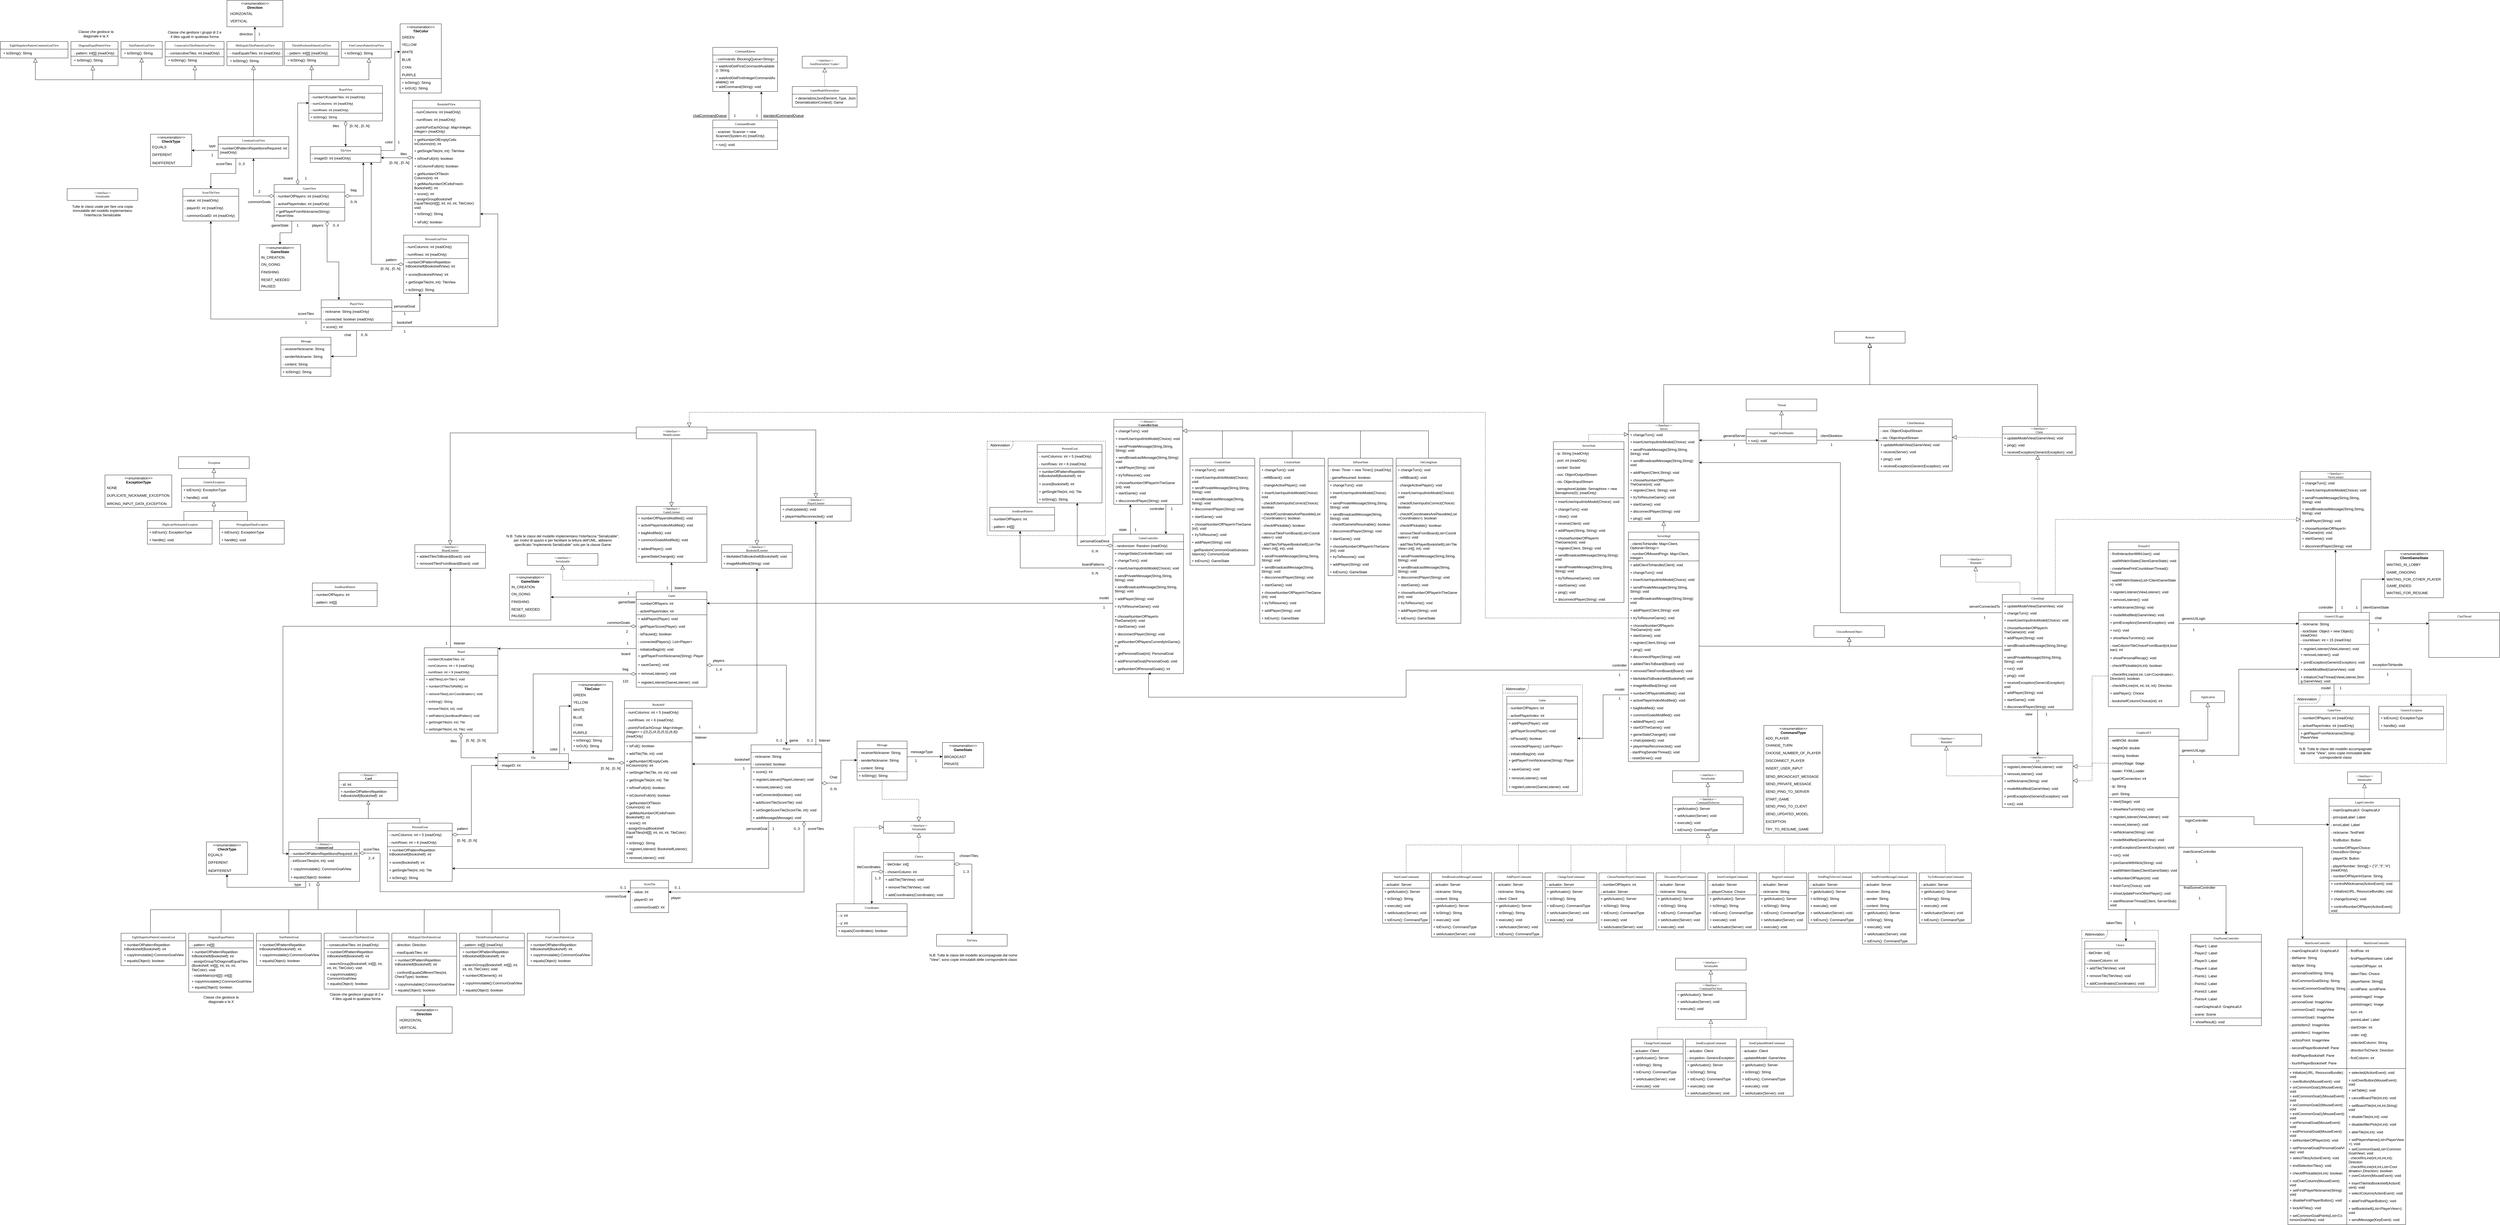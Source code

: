 <mxfile version="21.5.0" type="github">
  <diagram name="Page-1" id="c4acf3e9-155e-7222-9cf6-157b1a14988f">
    <mxGraphModel dx="3734" dy="4451" grid="1" gridSize="10" guides="1" tooltips="1" connect="1" arrows="1" fold="1" page="1" pageScale="1" pageWidth="850" pageHeight="1100" background="none" math="0" shadow="0">
      <root>
        <mxCell id="0" />
        <mxCell id="1" parent="0" />
        <mxCell id="f_Wn12ed4ddGTvjSZgia-551" value="MainSceneController" style="swimlane;html=1;fontStyle=0;childLayout=stackLayout;horizontal=1;startSize=26;fillColor=none;horizontalStack=0;resizeParent=1;resizeLast=0;collapsible=1;marginBottom=0;swimlaneFillColor=#ffffff;rounded=0;shadow=0;comic=0;labelBackgroundColor=none;strokeWidth=1;fontFamily=Verdana;fontSize=10;align=center;strokeColor=default;" vertex="1" parent="1">
          <mxGeometry x="6320" y="1040" width="200" height="970" as="geometry" />
        </mxCell>
        <mxCell id="f_Wn12ed4ddGTvjSZgia-552" value="- mainGraphicalUI: GraphicalUI" style="text;html=1;strokeColor=none;fillColor=none;align=left;verticalAlign=top;spacingLeft=4;spacingRight=4;whiteSpace=wrap;overflow=hidden;rotatable=0;points=[[0,0.5],[1,0.5]];portConstraint=eastwest;" vertex="1" parent="f_Wn12ed4ddGTvjSZgia-551">
          <mxGeometry y="26" width="200" height="24" as="geometry" />
        </mxCell>
        <mxCell id="f_Wn12ed4ddGTvjSZgia-553" value="- tileName: String" style="text;html=1;strokeColor=none;fillColor=none;align=left;verticalAlign=top;spacingLeft=4;spacingRight=4;whiteSpace=wrap;overflow=hidden;rotatable=0;points=[[0,0.5],[1,0.5]];portConstraint=eastwest;" vertex="1" parent="f_Wn12ed4ddGTvjSZgia-551">
          <mxGeometry y="50" width="200" height="26" as="geometry" />
        </mxCell>
        <mxCell id="f_Wn12ed4ddGTvjSZgia-554" value="- tileStyle: String" style="text;html=1;strokeColor=none;fillColor=none;align=left;verticalAlign=top;spacingLeft=4;spacingRight=4;whiteSpace=wrap;overflow=hidden;rotatable=0;points=[[0,0.5],[1,0.5]];portConstraint=eastwest;" vertex="1" parent="f_Wn12ed4ddGTvjSZgia-551">
          <mxGeometry y="76" width="200" height="26" as="geometry" />
        </mxCell>
        <mxCell id="f_Wn12ed4ddGTvjSZgia-555" value="- personalGoalString: String" style="text;html=1;strokeColor=none;fillColor=none;align=left;verticalAlign=top;spacingLeft=4;spacingRight=4;whiteSpace=wrap;overflow=hidden;rotatable=0;points=[[0,0.5],[1,0.5]];portConstraint=eastwest;" vertex="1" parent="f_Wn12ed4ddGTvjSZgia-551">
          <mxGeometry y="102" width="200" height="26" as="geometry" />
        </mxCell>
        <mxCell id="f_Wn12ed4ddGTvjSZgia-556" value="- firstCommonGoalString: String" style="text;html=1;strokeColor=none;fillColor=none;align=left;verticalAlign=top;spacingLeft=4;spacingRight=4;whiteSpace=wrap;overflow=hidden;rotatable=0;points=[[0,0.5],[1,0.5]];portConstraint=eastwest;" vertex="1" parent="f_Wn12ed4ddGTvjSZgia-551">
          <mxGeometry y="128" width="200" height="26" as="geometry" />
        </mxCell>
        <mxCell id="f_Wn12ed4ddGTvjSZgia-557" value="- secondCommonGoalString: String" style="text;html=1;strokeColor=none;fillColor=none;align=left;verticalAlign=top;spacingLeft=4;spacingRight=4;whiteSpace=wrap;overflow=hidden;rotatable=0;points=[[0,0.5],[1,0.5]];portConstraint=eastwest;" vertex="1" parent="f_Wn12ed4ddGTvjSZgia-551">
          <mxGeometry y="154" width="200" height="26" as="geometry" />
        </mxCell>
        <mxCell id="f_Wn12ed4ddGTvjSZgia-558" value="- scene: Scene" style="text;html=1;strokeColor=none;fillColor=none;align=left;verticalAlign=top;spacingLeft=4;spacingRight=4;whiteSpace=wrap;overflow=hidden;rotatable=0;points=[[0,0.5],[1,0.5]];portConstraint=eastwest;" vertex="1" parent="f_Wn12ed4ddGTvjSZgia-551">
          <mxGeometry y="180" width="200" height="20" as="geometry" />
        </mxCell>
        <mxCell id="f_Wn12ed4ddGTvjSZgia-564" value="- personalGoal: ImageView" style="text;html=1;strokeColor=none;fillColor=none;align=left;verticalAlign=top;spacingLeft=4;spacingRight=4;whiteSpace=wrap;overflow=hidden;rotatable=0;points=[[0,0.5],[1,0.5]];portConstraint=eastwest;" vertex="1" parent="f_Wn12ed4ddGTvjSZgia-551">
          <mxGeometry y="200" width="200" height="26" as="geometry" />
        </mxCell>
        <mxCell id="f_Wn12ed4ddGTvjSZgia-563" value="- commonGoal2: ImageView" style="text;html=1;strokeColor=none;fillColor=none;align=left;verticalAlign=top;spacingLeft=4;spacingRight=4;whiteSpace=wrap;overflow=hidden;rotatable=0;points=[[0,0.5],[1,0.5]];portConstraint=eastwest;" vertex="1" parent="f_Wn12ed4ddGTvjSZgia-551">
          <mxGeometry y="226" width="200" height="26" as="geometry" />
        </mxCell>
        <mxCell id="f_Wn12ed4ddGTvjSZgia-562" value="- commonGoal1: ImageView" style="text;html=1;strokeColor=none;fillColor=none;align=left;verticalAlign=top;spacingLeft=4;spacingRight=4;whiteSpace=wrap;overflow=hidden;rotatable=0;points=[[0,0.5],[1,0.5]];portConstraint=eastwest;" vertex="1" parent="f_Wn12ed4ddGTvjSZgia-551">
          <mxGeometry y="252" width="200" height="26" as="geometry" />
        </mxCell>
        <mxCell id="f_Wn12ed4ddGTvjSZgia-561" value="- pointsItem2: ImageView" style="text;html=1;strokeColor=none;fillColor=none;align=left;verticalAlign=top;spacingLeft=4;spacingRight=4;whiteSpace=wrap;overflow=hidden;rotatable=0;points=[[0,0.5],[1,0.5]];portConstraint=eastwest;" vertex="1" parent="f_Wn12ed4ddGTvjSZgia-551">
          <mxGeometry y="278" width="200" height="26" as="geometry" />
        </mxCell>
        <mxCell id="f_Wn12ed4ddGTvjSZgia-560" value="- pointsItem1: ImageView" style="text;html=1;strokeColor=none;fillColor=none;align=left;verticalAlign=top;spacingLeft=4;spacingRight=4;whiteSpace=wrap;overflow=hidden;rotatable=0;points=[[0,0.5],[1,0.5]];portConstraint=eastwest;" vertex="1" parent="f_Wn12ed4ddGTvjSZgia-551">
          <mxGeometry y="304" width="200" height="26" as="geometry" />
        </mxCell>
        <mxCell id="f_Wn12ed4ddGTvjSZgia-559" value="- victoryPoint: ImageView" style="text;html=1;strokeColor=none;fillColor=none;align=left;verticalAlign=top;spacingLeft=4;spacingRight=4;whiteSpace=wrap;overflow=hidden;rotatable=0;points=[[0,0.5],[1,0.5]];portConstraint=eastwest;" vertex="1" parent="f_Wn12ed4ddGTvjSZgia-551">
          <mxGeometry y="330" width="200" height="26" as="geometry" />
        </mxCell>
        <mxCell id="f_Wn12ed4ddGTvjSZgia-566" value="- secondPlayerBookshelf: Pane" style="text;html=1;strokeColor=none;fillColor=none;align=left;verticalAlign=top;spacingLeft=4;spacingRight=4;whiteSpace=wrap;overflow=hidden;rotatable=0;points=[[0,0.5],[1,0.5]];portConstraint=eastwest;" vertex="1" parent="f_Wn12ed4ddGTvjSZgia-551">
          <mxGeometry y="356" width="200" height="26" as="geometry" />
        </mxCell>
        <mxCell id="f_Wn12ed4ddGTvjSZgia-567" value="- thirdPlayerBookshelf: Pane" style="text;html=1;strokeColor=none;fillColor=none;align=left;verticalAlign=top;spacingLeft=4;spacingRight=4;whiteSpace=wrap;overflow=hidden;rotatable=0;points=[[0,0.5],[1,0.5]];portConstraint=eastwest;" vertex="1" parent="f_Wn12ed4ddGTvjSZgia-551">
          <mxGeometry y="382" width="200" height="26" as="geometry" />
        </mxCell>
        <mxCell id="f_Wn12ed4ddGTvjSZgia-568" value="- fourthPlayerBookshelf: Pane" style="text;html=1;strokeColor=none;fillColor=none;align=left;verticalAlign=top;spacingLeft=4;spacingRight=4;whiteSpace=wrap;overflow=hidden;rotatable=0;points=[[0,0.5],[1,0.5]];portConstraint=eastwest;" vertex="1" parent="f_Wn12ed4ddGTvjSZgia-551">
          <mxGeometry y="408" width="200" height="32" as="geometry" />
        </mxCell>
        <mxCell id="f_Wn12ed4ddGTvjSZgia-617" value="+ initialize(URL, ResourceBundle): void" style="text;html=1;strokeColor=none;fillColor=none;align=left;verticalAlign=top;spacingLeft=4;spacingRight=4;whiteSpace=wrap;overflow=hidden;rotatable=0;points=[[0,0.5],[1,0.5]];portConstraint=eastwest;" vertex="1" parent="f_Wn12ed4ddGTvjSZgia-551">
          <mxGeometry y="440" width="200" height="30" as="geometry" />
        </mxCell>
        <mxCell id="f_Wn12ed4ddGTvjSZgia-619" value="+ overButton(MouseEvent): void" style="text;html=1;strokeColor=none;fillColor=none;align=left;verticalAlign=top;spacingLeft=4;spacingRight=4;whiteSpace=wrap;overflow=hidden;rotatable=0;points=[[0,0.5],[1,0.5]];portConstraint=eastwest;" vertex="1" parent="f_Wn12ed4ddGTvjSZgia-551">
          <mxGeometry y="470" width="200" height="20" as="geometry" />
        </mxCell>
        <mxCell id="f_Wn12ed4ddGTvjSZgia-622" value="+ onCommonGoal1(MouseEvent): void" style="text;html=1;strokeColor=none;fillColor=none;align=left;verticalAlign=top;spacingLeft=4;spacingRight=4;whiteSpace=wrap;overflow=hidden;rotatable=0;points=[[0,0.5],[1,0.5]];portConstraint=eastwest;" vertex="1" parent="f_Wn12ed4ddGTvjSZgia-551">
          <mxGeometry y="490" width="200" height="30" as="geometry" />
        </mxCell>
        <mxCell id="f_Wn12ed4ddGTvjSZgia-624" value="+ exitCommonGoal1(MouseEvent): void" style="text;html=1;strokeColor=none;fillColor=none;align=left;verticalAlign=top;spacingLeft=4;spacingRight=4;whiteSpace=wrap;overflow=hidden;rotatable=0;points=[[0,0.5],[1,0.5]];portConstraint=eastwest;" vertex="1" parent="f_Wn12ed4ddGTvjSZgia-551">
          <mxGeometry y="520" width="200" height="30" as="geometry" />
        </mxCell>
        <mxCell id="f_Wn12ed4ddGTvjSZgia-625" value="+ onCommonGoal2(MouseEvent): void" style="text;html=1;strokeColor=none;fillColor=none;align=left;verticalAlign=top;spacingLeft=4;spacingRight=4;whiteSpace=wrap;overflow=hidden;rotatable=0;points=[[0,0.5],[1,0.5]];portConstraint=eastwest;" vertex="1" parent="f_Wn12ed4ddGTvjSZgia-551">
          <mxGeometry y="550" width="200" height="30" as="geometry" />
        </mxCell>
        <mxCell id="f_Wn12ed4ddGTvjSZgia-626" value="+ exitCommonGoal1(MouseEvent): void" style="text;html=1;strokeColor=none;fillColor=none;align=left;verticalAlign=top;spacingLeft=4;spacingRight=4;whiteSpace=wrap;overflow=hidden;rotatable=0;points=[[0,0.5],[1,0.5]];portConstraint=eastwest;" vertex="1" parent="f_Wn12ed4ddGTvjSZgia-551">
          <mxGeometry y="580" width="200" height="30" as="geometry" />
        </mxCell>
        <mxCell id="f_Wn12ed4ddGTvjSZgia-627" value="+ onPersonalGoal(MouseEvent): void" style="text;html=1;strokeColor=none;fillColor=none;align=left;verticalAlign=top;spacingLeft=4;spacingRight=4;whiteSpace=wrap;overflow=hidden;rotatable=0;points=[[0,0.5],[1,0.5]];portConstraint=eastwest;" vertex="1" parent="f_Wn12ed4ddGTvjSZgia-551">
          <mxGeometry y="610" width="200" height="30" as="geometry" />
        </mxCell>
        <mxCell id="f_Wn12ed4ddGTvjSZgia-628" value="+ exitPersonalGoal(MouseEvent): void" style="text;html=1;strokeColor=none;fillColor=none;align=left;verticalAlign=top;spacingLeft=4;spacingRight=4;whiteSpace=wrap;overflow=hidden;rotatable=0;points=[[0,0.5],[1,0.5]];portConstraint=eastwest;" vertex="1" parent="f_Wn12ed4ddGTvjSZgia-551">
          <mxGeometry y="640" width="200" height="30" as="geometry" />
        </mxCell>
        <mxCell id="f_Wn12ed4ddGTvjSZgia-636" value="+ setNumberOfPlayer(int): void" style="text;html=1;strokeColor=none;fillColor=none;align=left;verticalAlign=top;spacingLeft=4;spacingRight=4;whiteSpace=wrap;overflow=hidden;rotatable=0;points=[[0,0.5],[1,0.5]];portConstraint=eastwest;" vertex="1" parent="f_Wn12ed4ddGTvjSZgia-551">
          <mxGeometry y="670" width="200" height="26" as="geometry" />
        </mxCell>
        <mxCell id="f_Wn12ed4ddGTvjSZgia-638" value="+ setPersonalGoal(PersonalGoalVi&lt;br&gt;ew): void" style="text;html=1;strokeColor=none;fillColor=none;align=left;verticalAlign=top;spacingLeft=4;spacingRight=4;whiteSpace=wrap;overflow=hidden;rotatable=0;points=[[0,0.5],[1,0.5]];portConstraint=eastwest;" vertex="1" parent="f_Wn12ed4ddGTvjSZgia-551">
          <mxGeometry y="696" width="200" height="34" as="geometry" />
        </mxCell>
        <mxCell id="f_Wn12ed4ddGTvjSZgia-640" value="+ selectTiles(ActionEvent): void" style="text;html=1;strokeColor=none;fillColor=none;align=left;verticalAlign=top;spacingLeft=4;spacingRight=4;whiteSpace=wrap;overflow=hidden;rotatable=0;points=[[0,0.5],[1,0.5]];portConstraint=eastwest;" vertex="1" parent="f_Wn12ed4ddGTvjSZgia-551">
          <mxGeometry y="730" width="200" height="26" as="geometry" />
        </mxCell>
        <mxCell id="f_Wn12ed4ddGTvjSZgia-641" value="+ endSelectionTiles(): void" style="text;html=1;strokeColor=none;fillColor=none;align=left;verticalAlign=top;spacingLeft=4;spacingRight=4;whiteSpace=wrap;overflow=hidden;rotatable=0;points=[[0,0.5],[1,0.5]];portConstraint=eastwest;" vertex="1" parent="f_Wn12ed4ddGTvjSZgia-551">
          <mxGeometry y="756" width="200" height="26" as="geometry" />
        </mxCell>
        <mxCell id="f_Wn12ed4ddGTvjSZgia-645" value="+ checkIfPickable(int,int): boolean" style="text;html=1;strokeColor=none;fillColor=none;align=left;verticalAlign=top;spacingLeft=4;spacingRight=4;whiteSpace=wrap;overflow=hidden;rotatable=0;points=[[0,0.5],[1,0.5]];portConstraint=eastwest;" vertex="1" parent="f_Wn12ed4ddGTvjSZgia-551">
          <mxGeometry y="782" width="200" height="26" as="geometry" />
        </mxCell>
        <mxCell id="f_Wn12ed4ddGTvjSZgia-647" value="+ notOverColumn(MouseEvent): void" style="text;html=1;strokeColor=none;fillColor=none;align=left;verticalAlign=top;spacingLeft=4;spacingRight=4;whiteSpace=wrap;overflow=hidden;rotatable=0;points=[[0,0.5],[1,0.5]];portConstraint=eastwest;" vertex="1" parent="f_Wn12ed4ddGTvjSZgia-551">
          <mxGeometry y="808" width="200" height="32" as="geometry" />
        </mxCell>
        <mxCell id="f_Wn12ed4ddGTvjSZgia-649" value="+ setFirstPlayerNickname(String): void" style="text;html=1;strokeColor=none;fillColor=none;align=left;verticalAlign=top;spacingLeft=4;spacingRight=4;whiteSpace=wrap;overflow=hidden;rotatable=0;points=[[0,0.5],[1,0.5]];portConstraint=eastwest;" vertex="1" parent="f_Wn12ed4ddGTvjSZgia-551">
          <mxGeometry y="840" width="200" height="34" as="geometry" />
        </mxCell>
        <mxCell id="f_Wn12ed4ddGTvjSZgia-651" value="+ disableFirstPlayerButton(): void" style="text;html=1;strokeColor=none;fillColor=none;align=left;verticalAlign=top;spacingLeft=4;spacingRight=4;whiteSpace=wrap;overflow=hidden;rotatable=0;points=[[0,0.5],[1,0.5]];portConstraint=eastwest;" vertex="1" parent="f_Wn12ed4ddGTvjSZgia-551">
          <mxGeometry y="874" width="200" height="26" as="geometry" />
        </mxCell>
        <mxCell id="f_Wn12ed4ddGTvjSZgia-653" value="+ lockAllTiles(): void" style="text;html=1;strokeColor=none;fillColor=none;align=left;verticalAlign=top;spacingLeft=4;spacingRight=4;whiteSpace=wrap;overflow=hidden;rotatable=0;points=[[0,0.5],[1,0.5]];portConstraint=eastwest;" vertex="1" parent="f_Wn12ed4ddGTvjSZgia-551">
          <mxGeometry y="900" width="200" height="26" as="geometry" />
        </mxCell>
        <mxCell id="f_Wn12ed4ddGTvjSZgia-655" value="+ setCommonGoalPoints(List&amp;lt;Co&lt;br&gt;mmonGoalView): void" style="text;html=1;strokeColor=none;fillColor=none;align=left;verticalAlign=top;spacingLeft=4;spacingRight=4;whiteSpace=wrap;overflow=hidden;rotatable=0;points=[[0,0.5],[1,0.5]];portConstraint=eastwest;" vertex="1" parent="f_Wn12ed4ddGTvjSZgia-551">
          <mxGeometry y="926" width="200" height="34" as="geometry" />
        </mxCell>
        <mxCell id="f_Wn12ed4ddGTvjSZgia-585" value="MainSceneController" style="swimlane;html=1;fontStyle=0;childLayout=stackLayout;horizontal=1;startSize=26;fillColor=none;horizontalStack=0;resizeParent=1;resizeLast=0;collapsible=1;marginBottom=0;swimlaneFillColor=default;rounded=0;shadow=0;comic=0;labelBackgroundColor=none;strokeWidth=1;fontFamily=Verdana;fontSize=10;align=center;strokeColor=default;" vertex="1" parent="1">
          <mxGeometry x="6520" y="1040" width="200" height="970" as="geometry" />
        </mxCell>
        <mxCell id="f_Wn12ed4ddGTvjSZgia-573" value="- firstRow: int" style="text;html=1;strokeColor=none;fillColor=none;align=left;verticalAlign=top;spacingLeft=4;spacingRight=4;whiteSpace=wrap;overflow=hidden;rotatable=0;points=[[0,0.5],[1,0.5]];portConstraint=eastwest;" vertex="1" parent="f_Wn12ed4ddGTvjSZgia-585">
          <mxGeometry y="26" width="200" height="26" as="geometry" />
        </mxCell>
        <mxCell id="f_Wn12ed4ddGTvjSZgia-569" value="- firstPlayerNickname: Label" style="text;html=1;strokeColor=none;fillColor=none;align=left;verticalAlign=top;spacingLeft=4;spacingRight=4;whiteSpace=wrap;overflow=hidden;rotatable=0;points=[[0,0.5],[1,0.5]];portConstraint=eastwest;" vertex="1" parent="f_Wn12ed4ddGTvjSZgia-585">
          <mxGeometry y="52" width="200" height="26" as="geometry" />
        </mxCell>
        <mxCell id="f_Wn12ed4ddGTvjSZgia-570" value="- numberOfPlayer: int" style="text;html=1;strokeColor=none;fillColor=none;align=left;verticalAlign=top;spacingLeft=4;spacingRight=4;whiteSpace=wrap;overflow=hidden;rotatable=0;points=[[0,0.5],[1,0.5]];portConstraint=eastwest;" vertex="1" parent="f_Wn12ed4ddGTvjSZgia-585">
          <mxGeometry y="78" width="200" height="26" as="geometry" />
        </mxCell>
        <mxCell id="f_Wn12ed4ddGTvjSZgia-571" value="- takenTiles: Choice" style="text;html=1;strokeColor=none;fillColor=none;align=left;verticalAlign=top;spacingLeft=4;spacingRight=4;whiteSpace=wrap;overflow=hidden;rotatable=0;points=[[0,0.5],[1,0.5]];portConstraint=eastwest;" vertex="1" parent="f_Wn12ed4ddGTvjSZgia-585">
          <mxGeometry y="104" width="200" height="26" as="geometry" />
        </mxCell>
        <mxCell id="f_Wn12ed4ddGTvjSZgia-572" value="- playerName: String[]" style="text;html=1;strokeColor=none;fillColor=none;align=left;verticalAlign=top;spacingLeft=4;spacingRight=4;whiteSpace=wrap;overflow=hidden;rotatable=0;points=[[0,0.5],[1,0.5]];portConstraint=eastwest;" vertex="1" parent="f_Wn12ed4ddGTvjSZgia-585">
          <mxGeometry y="130" width="200" height="26" as="geometry" />
        </mxCell>
        <mxCell id="f_Wn12ed4ddGTvjSZgia-584" value="- scrollPane: scrollPane" style="text;html=1;strokeColor=none;fillColor=none;align=left;verticalAlign=top;spacingLeft=4;spacingRight=4;whiteSpace=wrap;overflow=hidden;rotatable=0;points=[[0,0.5],[1,0.5]];portConstraint=eastwest;" vertex="1" parent="f_Wn12ed4ddGTvjSZgia-585">
          <mxGeometry y="156" width="200" height="26" as="geometry" />
        </mxCell>
        <mxCell id="f_Wn12ed4ddGTvjSZgia-583" value="- pointsImage2: Image" style="text;html=1;strokeColor=none;fillColor=none;align=left;verticalAlign=top;spacingLeft=4;spacingRight=4;whiteSpace=wrap;overflow=hidden;rotatable=0;points=[[0,0.5],[1,0.5]];portConstraint=eastwest;" vertex="1" parent="f_Wn12ed4ddGTvjSZgia-585">
          <mxGeometry y="182" width="200" height="26" as="geometry" />
        </mxCell>
        <mxCell id="f_Wn12ed4ddGTvjSZgia-582" value="- pointsImage1: Image" style="text;html=1;strokeColor=none;fillColor=none;align=left;verticalAlign=top;spacingLeft=4;spacingRight=4;whiteSpace=wrap;overflow=hidden;rotatable=0;points=[[0,0.5],[1,0.5]];portConstraint=eastwest;" vertex="1" parent="f_Wn12ed4ddGTvjSZgia-585">
          <mxGeometry y="208" width="200" height="26" as="geometry" />
        </mxCell>
        <mxCell id="f_Wn12ed4ddGTvjSZgia-581" value="- turn: int" style="text;html=1;strokeColor=none;fillColor=none;align=left;verticalAlign=top;spacingLeft=4;spacingRight=4;whiteSpace=wrap;overflow=hidden;rotatable=0;points=[[0,0.5],[1,0.5]];portConstraint=eastwest;" vertex="1" parent="f_Wn12ed4ddGTvjSZgia-585">
          <mxGeometry y="234" width="200" height="26" as="geometry" />
        </mxCell>
        <mxCell id="f_Wn12ed4ddGTvjSZgia-579" value="- pointsLabel: Label" style="text;html=1;strokeColor=none;fillColor=none;align=left;verticalAlign=top;spacingLeft=4;spacingRight=4;whiteSpace=wrap;overflow=hidden;rotatable=0;points=[[0,0.5],[1,0.5]];portConstraint=eastwest;" vertex="1" parent="f_Wn12ed4ddGTvjSZgia-585">
          <mxGeometry y="260" width="200" height="26" as="geometry" />
        </mxCell>
        <mxCell id="f_Wn12ed4ddGTvjSZgia-578" value="- startOrder: int" style="text;html=1;strokeColor=none;fillColor=none;align=left;verticalAlign=top;spacingLeft=4;spacingRight=4;whiteSpace=wrap;overflow=hidden;rotatable=0;points=[[0,0.5],[1,0.5]];portConstraint=eastwest;" vertex="1" parent="f_Wn12ed4ddGTvjSZgia-585">
          <mxGeometry y="286" width="200" height="26" as="geometry" />
        </mxCell>
        <mxCell id="f_Wn12ed4ddGTvjSZgia-577" value="- order: int[]" style="text;html=1;strokeColor=none;fillColor=none;align=left;verticalAlign=top;spacingLeft=4;spacingRight=4;whiteSpace=wrap;overflow=hidden;rotatable=0;points=[[0,0.5],[1,0.5]];portConstraint=eastwest;" vertex="1" parent="f_Wn12ed4ddGTvjSZgia-585">
          <mxGeometry y="312" width="200" height="26" as="geometry" />
        </mxCell>
        <mxCell id="f_Wn12ed4ddGTvjSZgia-576" value="- selectedColumn: String" style="text;html=1;strokeColor=none;fillColor=none;align=left;verticalAlign=top;spacingLeft=4;spacingRight=4;whiteSpace=wrap;overflow=hidden;rotatable=0;points=[[0,0.5],[1,0.5]];portConstraint=eastwest;" vertex="1" parent="f_Wn12ed4ddGTvjSZgia-585">
          <mxGeometry y="338" width="200" height="26" as="geometry" />
        </mxCell>
        <mxCell id="f_Wn12ed4ddGTvjSZgia-575" value="- directionToCheck: Direction" style="text;html=1;strokeColor=none;fillColor=none;align=left;verticalAlign=top;spacingLeft=4;spacingRight=4;whiteSpace=wrap;overflow=hidden;rotatable=0;points=[[0,0.5],[1,0.5]];portConstraint=eastwest;" vertex="1" parent="f_Wn12ed4ddGTvjSZgia-585">
          <mxGeometry y="364" width="200" height="26" as="geometry" />
        </mxCell>
        <mxCell id="f_Wn12ed4ddGTvjSZgia-574" value="- firstColumn: int" style="text;html=1;strokeColor=none;fillColor=none;align=left;verticalAlign=top;spacingLeft=4;spacingRight=4;whiteSpace=wrap;overflow=hidden;rotatable=0;points=[[0,0.5],[1,0.5]];portConstraint=eastwest;" vertex="1" parent="f_Wn12ed4ddGTvjSZgia-585">
          <mxGeometry y="390" width="200" height="50" as="geometry" />
        </mxCell>
        <mxCell id="f_Wn12ed4ddGTvjSZgia-565" value="" style="endArrow=none;html=1;rounded=0;" edge="1" parent="f_Wn12ed4ddGTvjSZgia-585">
          <mxGeometry width="50" height="50" relative="1" as="geometry">
            <mxPoint x="-200" y="440.03" as="sourcePoint" />
            <mxPoint x="200" y="440" as="targetPoint" />
          </mxGeometry>
        </mxCell>
        <mxCell id="f_Wn12ed4ddGTvjSZgia-618" value="+ selected(ActionEvent): void" style="text;html=1;strokeColor=none;fillColor=none;align=left;verticalAlign=top;spacingLeft=4;spacingRight=4;whiteSpace=wrap;overflow=hidden;rotatable=0;points=[[0,0.5],[1,0.5]];portConstraint=eastwest;" vertex="1" parent="f_Wn12ed4ddGTvjSZgia-585">
          <mxGeometry y="440" width="200" height="26" as="geometry" />
        </mxCell>
        <mxCell id="f_Wn12ed4ddGTvjSZgia-621" value="+ notOverButton(MouseEvent): void" style="text;html=1;strokeColor=none;fillColor=none;align=left;verticalAlign=top;spacingLeft=4;spacingRight=4;whiteSpace=wrap;overflow=hidden;rotatable=0;points=[[0,0.5],[1,0.5]];portConstraint=eastwest;" vertex="1" parent="f_Wn12ed4ddGTvjSZgia-585">
          <mxGeometry y="466" width="200" height="34" as="geometry" />
        </mxCell>
        <mxCell id="f_Wn12ed4ddGTvjSZgia-630" value="+ setTable(): void" style="text;html=1;strokeColor=none;fillColor=none;align=left;verticalAlign=top;spacingLeft=4;spacingRight=4;whiteSpace=wrap;overflow=hidden;rotatable=0;points=[[0,0.5],[1,0.5]];portConstraint=eastwest;" vertex="1" parent="f_Wn12ed4ddGTvjSZgia-585">
          <mxGeometry y="500" width="200" height="26" as="geometry" />
        </mxCell>
        <mxCell id="f_Wn12ed4ddGTvjSZgia-631" value="+ cancelBoardTile(int,int): void" style="text;html=1;strokeColor=none;fillColor=none;align=left;verticalAlign=top;spacingLeft=4;spacingRight=4;whiteSpace=wrap;overflow=hidden;rotatable=0;points=[[0,0.5],[1,0.5]];portConstraint=eastwest;" vertex="1" parent="f_Wn12ed4ddGTvjSZgia-585">
          <mxGeometry y="526" width="200" height="26" as="geometry" />
        </mxCell>
        <mxCell id="f_Wn12ed4ddGTvjSZgia-632" value="+ setBoardTile(int,int,int,String): void" style="text;html=1;strokeColor=none;fillColor=none;align=left;verticalAlign=top;spacingLeft=4;spacingRight=4;whiteSpace=wrap;overflow=hidden;rotatable=0;points=[[0,0.5],[1,0.5]];portConstraint=eastwest;" vertex="1" parent="f_Wn12ed4ddGTvjSZgia-585">
          <mxGeometry y="552" width="200" height="38" as="geometry" />
        </mxCell>
        <mxCell id="f_Wn12ed4ddGTvjSZgia-633" value="+ disableTile(int,int): void" style="text;html=1;strokeColor=none;fillColor=none;align=left;verticalAlign=top;spacingLeft=4;spacingRight=4;whiteSpace=wrap;overflow=hidden;rotatable=0;points=[[0,0.5],[1,0.5]];portConstraint=eastwest;" vertex="1" parent="f_Wn12ed4ddGTvjSZgia-585">
          <mxGeometry y="590" width="200" height="26" as="geometry" />
        </mxCell>
        <mxCell id="f_Wn12ed4ddGTvjSZgia-634" value="+ disableAfterPick(int,int): void" style="text;html=1;strokeColor=none;fillColor=none;align=left;verticalAlign=top;spacingLeft=4;spacingRight=4;whiteSpace=wrap;overflow=hidden;rotatable=0;points=[[0,0.5],[1,0.5]];portConstraint=eastwest;" vertex="1" parent="f_Wn12ed4ddGTvjSZgia-585">
          <mxGeometry y="616" width="200" height="26" as="geometry" />
        </mxCell>
        <mxCell id="f_Wn12ed4ddGTvjSZgia-635" value="+ ableTile(int,int): void" style="text;html=1;strokeColor=none;fillColor=none;align=left;verticalAlign=top;spacingLeft=4;spacingRight=4;whiteSpace=wrap;overflow=hidden;rotatable=0;points=[[0,0.5],[1,0.5]];portConstraint=eastwest;" vertex="1" parent="f_Wn12ed4ddGTvjSZgia-585">
          <mxGeometry y="642" width="200" height="26" as="geometry" />
        </mxCell>
        <mxCell id="f_Wn12ed4ddGTvjSZgia-637" value="+ setPlayersName(List&amp;lt;PlayerView&lt;br&gt;&amp;gt;): void" style="text;html=1;strokeColor=none;fillColor=none;align=left;verticalAlign=top;spacingLeft=4;spacingRight=4;whiteSpace=wrap;overflow=hidden;rotatable=0;points=[[0,0.5],[1,0.5]];portConstraint=eastwest;" vertex="1" parent="f_Wn12ed4ddGTvjSZgia-585">
          <mxGeometry y="668" width="200" height="32" as="geometry" />
        </mxCell>
        <mxCell id="f_Wn12ed4ddGTvjSZgia-639" value="+ setCommonGaol(List&amp;lt;Common&lt;br&gt;GoalView): void" style="text;html=1;strokeColor=none;fillColor=none;align=left;verticalAlign=top;spacingLeft=4;spacingRight=4;whiteSpace=wrap;overflow=hidden;rotatable=0;points=[[0,0.5],[1,0.5]];portConstraint=eastwest;" vertex="1" parent="f_Wn12ed4ddGTvjSZgia-585">
          <mxGeometry y="700" width="200" height="30" as="geometry" />
        </mxCell>
        <mxCell id="f_Wn12ed4ddGTvjSZgia-642" value="- checkIfInLine(int,int,int,int): Direction" style="text;html=1;strokeColor=none;fillColor=none;align=left;verticalAlign=top;spacingLeft=4;spacingRight=4;whiteSpace=wrap;overflow=hidden;rotatable=0;points=[[0,0.5],[1,0.5]];portConstraint=eastwest;" vertex="1" parent="f_Wn12ed4ddGTvjSZgia-585">
          <mxGeometry y="730" width="200" height="30" as="geometry" />
        </mxCell>
        <mxCell id="f_Wn12ed4ddGTvjSZgia-643" value="- checkIfInLine(int,int,List&amp;lt;Coor&lt;br&gt;dinates&amp;gt;,Direction): boolean" style="text;html=1;strokeColor=none;fillColor=none;align=left;verticalAlign=top;spacingLeft=4;spacingRight=4;whiteSpace=wrap;overflow=hidden;rotatable=0;points=[[0,0.5],[1,0.5]];portConstraint=eastwest;" vertex="1" parent="f_Wn12ed4ddGTvjSZgia-585">
          <mxGeometry y="760" width="200" height="30" as="geometry" />
        </mxCell>
        <mxCell id="f_Wn12ed4ddGTvjSZgia-646" value="+ overColumn(MouseEvent): void" style="text;html=1;strokeColor=none;fillColor=none;align=left;verticalAlign=top;spacingLeft=4;spacingRight=4;whiteSpace=wrap;overflow=hidden;rotatable=0;points=[[0,0.5],[1,0.5]];portConstraint=eastwest;" vertex="1" parent="f_Wn12ed4ddGTvjSZgia-585">
          <mxGeometry y="790" width="200" height="26" as="geometry" />
        </mxCell>
        <mxCell id="f_Wn12ed4ddGTvjSZgia-648" value="+ insertTileIntoBookshelf(ActionE&lt;br&gt;vent): void" style="text;html=1;strokeColor=none;fillColor=none;align=left;verticalAlign=top;spacingLeft=4;spacingRight=4;whiteSpace=wrap;overflow=hidden;rotatable=0;points=[[0,0.5],[1,0.5]];portConstraint=eastwest;" vertex="1" parent="f_Wn12ed4ddGTvjSZgia-585">
          <mxGeometry y="816" width="200" height="34" as="geometry" />
        </mxCell>
        <mxCell id="f_Wn12ed4ddGTvjSZgia-650" value="+ selectColumn(ActionEvent): void" style="text;html=1;strokeColor=none;fillColor=none;align=left;verticalAlign=top;spacingLeft=4;spacingRight=4;whiteSpace=wrap;overflow=hidden;rotatable=0;points=[[0,0.5],[1,0.5]];portConstraint=eastwest;" vertex="1" parent="f_Wn12ed4ddGTvjSZgia-585">
          <mxGeometry y="850" width="200" height="26" as="geometry" />
        </mxCell>
        <mxCell id="f_Wn12ed4ddGTvjSZgia-652" value="+ ableFirstPlayerButton(): void" style="text;html=1;strokeColor=none;fillColor=none;align=left;verticalAlign=top;spacingLeft=4;spacingRight=4;whiteSpace=wrap;overflow=hidden;rotatable=0;points=[[0,0.5],[1,0.5]];portConstraint=eastwest;" vertex="1" parent="f_Wn12ed4ddGTvjSZgia-585">
          <mxGeometry y="876" width="200" height="26" as="geometry" />
        </mxCell>
        <mxCell id="f_Wn12ed4ddGTvjSZgia-654" value="+ setBookshelf(List&amp;lt;PlayerView&amp;gt;): void" style="text;html=1;strokeColor=none;fillColor=none;align=left;verticalAlign=top;spacingLeft=4;spacingRight=4;whiteSpace=wrap;overflow=hidden;rotatable=0;points=[[0,0.5],[1,0.5]];portConstraint=eastwest;" vertex="1" parent="f_Wn12ed4ddGTvjSZgia-585">
          <mxGeometry y="902" width="200" height="38" as="geometry" />
        </mxCell>
        <mxCell id="f_Wn12ed4ddGTvjSZgia-656" value="+ sendMessage(KeyEvent): void" style="text;html=1;strokeColor=none;fillColor=none;align=left;verticalAlign=top;spacingLeft=4;spacingRight=4;whiteSpace=wrap;overflow=hidden;rotatable=0;points=[[0,0.5],[1,0.5]];portConstraint=eastwest;" vertex="1" parent="f_Wn12ed4ddGTvjSZgia-585">
          <mxGeometry y="940" width="200" height="26" as="geometry" />
        </mxCell>
        <mxCell id="6mkCIRbmMQfoTAYwDSCQ-61" value="" style="edgeStyle=orthogonalEdgeStyle;rounded=0;orthogonalLoop=1;jettySize=auto;html=1;endArrow=classic;endFill=1;startArrow=diamondThin;startFill=0;endSize=6;startSize=16;entryX=0;entryY=0.25;entryDx=0;entryDy=0;" parent="1" source="17acba5748e5396b-20" target="17acba5748e5396b-30" edge="1">
          <mxGeometry relative="1" as="geometry">
            <mxPoint x="240" y="449.034" as="targetPoint" />
            <Array as="points">
              <mxPoint x="115" y="424" />
              <mxPoint x="240" y="424" />
            </Array>
          </mxGeometry>
        </mxCell>
        <mxCell id="FcwqcfeG6PIgrdVunfL2-125" style="edgeStyle=orthogonalEdgeStyle;rounded=0;orthogonalLoop=1;jettySize=auto;html=1;" parent="1" source="17acba5748e5396b-20" edge="1">
          <mxGeometry relative="1" as="geometry">
            <Array as="points">
              <mxPoint x="79" y="-220" />
            </Array>
            <mxPoint x="79" y="-220" as="targetPoint" />
          </mxGeometry>
        </mxCell>
        <mxCell id="17acba5748e5396b-20" value="Board" style="swimlane;html=1;fontStyle=0;childLayout=stackLayout;horizontal=1;startSize=26;fillColor=none;horizontalStack=0;resizeParent=1;resizeLast=0;collapsible=1;marginBottom=0;swimlaneFillColor=#ffffff;rounded=0;shadow=0;comic=0;labelBackgroundColor=none;strokeWidth=1;fontFamily=Verdana;fontSize=10;align=center;" parent="1" vertex="1">
          <mxGeometry x="-10" y="50" width="250" height="290" as="geometry" />
        </mxCell>
        <mxCell id="XtxYPDcPfNEDLWMkmPID-65" value="- numberOfUsableTiles: int" style="text;html=1;strokeColor=none;fillColor=none;align=left;verticalAlign=top;spacingLeft=4;spacingRight=4;whiteSpace=wrap;overflow=hidden;rotatable=0;points=[[0,0.5],[1,0.5]];portConstraint=eastwest;fontSize=11;" parent="17acba5748e5396b-20" vertex="1">
          <mxGeometry y="26" width="250" height="22" as="geometry" />
        </mxCell>
        <mxCell id="ETVMtuT10l9wvVC2BpGE-5" value="- numColumns: int = 9 {readOnly}" style="text;html=1;strokeColor=none;fillColor=none;align=left;verticalAlign=top;spacingLeft=4;spacingRight=4;whiteSpace=wrap;overflow=hidden;rotatable=0;points=[[0,0.5],[1,0.5]];portConstraint=eastwest;fontSize=11;" parent="17acba5748e5396b-20" vertex="1">
          <mxGeometry y="48" width="250" height="22" as="geometry" />
        </mxCell>
        <mxCell id="ETVMtuT10l9wvVC2BpGE-6" value="- numRows: int = 9 {readOnly}" style="text;html=1;strokeColor=none;fillColor=none;align=left;verticalAlign=top;spacingLeft=4;spacingRight=4;whiteSpace=wrap;overflow=hidden;rotatable=0;points=[[0,0.5],[1,0.5]];portConstraint=eastwest;fontSize=11;" parent="17acba5748e5396b-20" vertex="1">
          <mxGeometry y="70" width="250" height="24" as="geometry" />
        </mxCell>
        <mxCell id="XtxYPDcPfNEDLWMkmPID-40" value="" style="endArrow=none;html=1;rounded=0;exitX=0.002;exitY=-0.016;exitDx=0;exitDy=0;exitPerimeter=0;entryX=0.998;entryY=0.991;entryDx=0;entryDy=0;entryPerimeter=0;" parent="17acba5748e5396b-20" target="ETVMtuT10l9wvVC2BpGE-6" edge="1">
          <mxGeometry width="50" height="50" relative="1" as="geometry">
            <mxPoint y="94" as="sourcePoint" />
            <mxPoint x="190" y="94.21" as="targetPoint" />
          </mxGeometry>
        </mxCell>
        <mxCell id="ETVMtuT10l9wvVC2BpGE-2" value="+ addTiles(List&amp;lt;Tile&amp;gt;): void" style="text;html=1;strokeColor=none;fillColor=none;align=left;verticalAlign=top;spacingLeft=4;spacingRight=4;whiteSpace=wrap;overflow=hidden;rotatable=0;points=[[0,0.5],[1,0.5]];portConstraint=eastwest;fontSize=11;" parent="17acba5748e5396b-20" vertex="1">
          <mxGeometry y="94" width="250" height="24" as="geometry" />
        </mxCell>
        <mxCell id="ETVMtuT10l9wvVC2BpGE-4" value="+ numberOfTilesToRefill(): int" style="text;html=1;strokeColor=none;fillColor=none;align=left;verticalAlign=top;spacingLeft=4;spacingRight=4;whiteSpace=wrap;overflow=hidden;rotatable=0;points=[[0,0.5],[1,0.5]];portConstraint=eastwest;fontSize=11;" parent="17acba5748e5396b-20" vertex="1">
          <mxGeometry y="118" width="250" height="26" as="geometry" />
        </mxCell>
        <mxCell id="ETVMtuT10l9wvVC2BpGE-3" value="+ removeTiles(List&amp;lt;Coordinates&amp;gt;): void" style="text;html=1;strokeColor=none;fillColor=none;align=left;verticalAlign=top;spacingLeft=4;spacingRight=4;whiteSpace=wrap;overflow=hidden;rotatable=0;points=[[0,0.5],[1,0.5]];portConstraint=eastwest;fontSize=11;" parent="17acba5748e5396b-20" vertex="1">
          <mxGeometry y="144" width="250" height="26" as="geometry" />
        </mxCell>
        <mxCell id="FcwqcfeG6PIgrdVunfL2-31" value="+ toString(): String" style="text;html=1;strokeColor=none;fillColor=none;align=left;verticalAlign=top;spacingLeft=4;spacingRight=4;whiteSpace=wrap;overflow=hidden;rotatable=0;points=[[0,0.5],[1,0.5]];portConstraint=eastwest;fontSize=11;" parent="17acba5748e5396b-20" vertex="1">
          <mxGeometry y="170" width="250" height="24" as="geometry" />
        </mxCell>
        <mxCell id="ztnlO7F3pi387aXiwji--1" value="- removeTile(int, int): void" style="text;html=1;strokeColor=none;fillColor=none;align=left;verticalAlign=top;spacingLeft=4;spacingRight=4;whiteSpace=wrap;overflow=hidden;rotatable=0;points=[[0,0.5],[1,0.5]];portConstraint=eastwest;fontSize=11;" parent="17acba5748e5396b-20" vertex="1">
          <mxGeometry y="194" width="250" height="24" as="geometry" />
        </mxCell>
        <mxCell id="ztnlO7F3pi387aXiwji--2" value="+ setPattern(JsonBoardPattern): void" style="text;html=1;strokeColor=none;fillColor=none;align=left;verticalAlign=top;spacingLeft=4;spacingRight=4;whiteSpace=wrap;overflow=hidden;rotatable=0;points=[[0,0.5],[1,0.5]];portConstraint=eastwest;fontSize=11;" parent="17acba5748e5396b-20" vertex="1">
          <mxGeometry y="218" width="250" height="22" as="geometry" />
        </mxCell>
        <mxCell id="ztnlO7F3pi387aXiwji--5" value="+ getSingleTile(int, int): Tile" style="text;html=1;strokeColor=none;fillColor=none;align=left;verticalAlign=top;spacingLeft=4;spacingRight=4;whiteSpace=wrap;overflow=hidden;rotatable=0;points=[[0,0.5],[1,0.5]];portConstraint=eastwest;fontSize=11;" parent="17acba5748e5396b-20" vertex="1">
          <mxGeometry y="240" width="250" height="24" as="geometry" />
        </mxCell>
        <mxCell id="ztnlO7F3pi387aXiwji--6" value="+ setSingleTile(int, int, Tile): void" style="text;html=1;strokeColor=none;fillColor=none;align=left;verticalAlign=top;spacingLeft=4;spacingRight=4;whiteSpace=wrap;overflow=hidden;rotatable=0;points=[[0,0.5],[1,0.5]];portConstraint=eastwest;fontSize=11;" parent="17acba5748e5396b-20" vertex="1">
          <mxGeometry y="264" width="250" height="24" as="geometry" />
        </mxCell>
        <mxCell id="17acba5748e5396b-30" value="Tile" style="swimlane;html=1;fontStyle=0;childLayout=stackLayout;horizontal=1;startSize=26;fillColor=none;horizontalStack=0;resizeParent=1;resizeLast=0;collapsible=1;marginBottom=0;swimlaneFillColor=#ffffff;rounded=0;shadow=0;comic=0;labelBackgroundColor=none;strokeWidth=1;fontFamily=Verdana;fontSize=10;align=center;" parent="1" vertex="1">
          <mxGeometry x="240" y="410" width="240" height="54" as="geometry" />
        </mxCell>
        <mxCell id="ETVMtuT10l9wvVC2BpGE-9" value="- imageID: int" style="text;html=1;strokeColor=none;fillColor=none;align=left;verticalAlign=top;spacingLeft=4;spacingRight=4;whiteSpace=wrap;overflow=hidden;rotatable=0;points=[[0,0.5],[1,0.5]];portConstraint=eastwest;" parent="17acba5748e5396b-30" vertex="1">
          <mxGeometry y="26" width="240" height="28" as="geometry" />
        </mxCell>
        <mxCell id="6mkCIRbmMQfoTAYwDSCQ-10" value="&lt;p style=&quot;margin:0px;margin-top:4px;text-align:center;&quot;&gt;&lt;i&gt;&amp;lt;&amp;lt;enumeration&amp;gt;&amp;gt;&lt;/i&gt;&lt;br&gt;&lt;b&gt;TileColor&lt;/b&gt;&lt;/p&gt;" style="verticalAlign=top;align=left;overflow=fill;fontSize=12;fontFamily=Helvetica;html=1;rounded=0;shadow=0;comic=0;labelBackgroundColor=none;strokeWidth=1" parent="1" vertex="1">
          <mxGeometry x="490" y="165" width="140" height="235" as="geometry" />
        </mxCell>
        <mxCell id="6mkCIRbmMQfoTAYwDSCQ-11" value="GREEN" style="text;html=1;strokeColor=none;fillColor=none;align=left;verticalAlign=top;spacingLeft=4;spacingRight=4;whiteSpace=wrap;overflow=hidden;rotatable=0;points=[[0,0.5],[1,0.5]];portConstraint=eastwest;" parent="1" vertex="1">
          <mxGeometry x="490" y="197" width="140" height="26" as="geometry" />
        </mxCell>
        <mxCell id="6mkCIRbmMQfoTAYwDSCQ-13" value="YELLOW" style="text;html=1;strokeColor=none;fillColor=none;align=left;verticalAlign=top;spacingLeft=4;spacingRight=4;whiteSpace=wrap;overflow=hidden;rotatable=0;points=[[0,0.5],[1,0.5]];portConstraint=eastwest;" parent="1" vertex="1">
          <mxGeometry x="490" y="222" width="140" height="26" as="geometry" />
        </mxCell>
        <mxCell id="6mkCIRbmMQfoTAYwDSCQ-14" value="WHITE" style="text;html=1;strokeColor=none;fillColor=none;align=left;verticalAlign=top;spacingLeft=4;spacingRight=4;whiteSpace=wrap;overflow=hidden;rotatable=0;points=[[0,0.5],[1,0.5]];portConstraint=eastwest;" parent="1" vertex="1">
          <mxGeometry x="490" y="247" width="140" height="26" as="geometry" />
        </mxCell>
        <mxCell id="6mkCIRbmMQfoTAYwDSCQ-15" value="BLUE" style="text;html=1;strokeColor=none;fillColor=none;align=left;verticalAlign=top;spacingLeft=4;spacingRight=4;whiteSpace=wrap;overflow=hidden;rotatable=0;points=[[0,0.5],[1,0.5]];portConstraint=eastwest;" parent="1" vertex="1">
          <mxGeometry x="490" y="273" width="140" height="26" as="geometry" />
        </mxCell>
        <mxCell id="6mkCIRbmMQfoTAYwDSCQ-18" value="ScoreTile" style="swimlane;html=1;fontStyle=0;childLayout=stackLayout;horizontal=1;startSize=26;fillColor=none;horizontalStack=0;resizeParent=1;resizeLast=0;collapsible=1;marginBottom=0;swimlaneFillColor=#ffffff;rounded=0;shadow=0;comic=0;labelBackgroundColor=none;strokeWidth=1;fontFamily=Verdana;fontSize=10;align=center;" parent="1" vertex="1">
          <mxGeometry x="690" y="840" width="130" height="110" as="geometry" />
        </mxCell>
        <mxCell id="6mkCIRbmMQfoTAYwDSCQ-19" value="- value: int" style="text;html=1;strokeColor=none;fillColor=none;align=left;verticalAlign=top;spacingLeft=4;spacingRight=4;whiteSpace=wrap;overflow=hidden;rotatable=0;points=[[0,0.5],[1,0.5]];portConstraint=eastwest;" parent="6mkCIRbmMQfoTAYwDSCQ-18" vertex="1">
          <mxGeometry y="26" width="130" height="26" as="geometry" />
        </mxCell>
        <mxCell id="FcwqcfeG6PIgrdVunfL2-63" value="- playerID: int" style="text;html=1;strokeColor=none;fillColor=none;align=left;verticalAlign=top;spacingLeft=4;spacingRight=4;whiteSpace=wrap;overflow=hidden;rotatable=0;points=[[0,0.5],[1,0.5]];portConstraint=eastwest;" parent="6mkCIRbmMQfoTAYwDSCQ-18" vertex="1">
          <mxGeometry y="52" width="130" height="26" as="geometry" />
        </mxCell>
        <mxCell id="FcwqcfeG6PIgrdVunfL2-64" value="- commonGoalID: int" style="text;html=1;strokeColor=none;fillColor=none;align=left;verticalAlign=top;spacingLeft=4;spacingRight=4;whiteSpace=wrap;overflow=hidden;rotatable=0;points=[[0,0.5],[1,0.5]];portConstraint=eastwest;" parent="6mkCIRbmMQfoTAYwDSCQ-18" vertex="1">
          <mxGeometry y="78" width="130" height="26" as="geometry" />
        </mxCell>
        <mxCell id="6mkCIRbmMQfoTAYwDSCQ-24" style="edgeStyle=orthogonalEdgeStyle;rounded=0;orthogonalLoop=1;jettySize=auto;html=1;entryX=-0.008;entryY=0.045;entryDx=0;entryDy=0;entryPerimeter=0;exitX=0.75;exitY=0;exitDx=0;exitDy=0;" parent="1" target="6mkCIRbmMQfoTAYwDSCQ-14" edge="1">
          <mxGeometry relative="1" as="geometry">
            <mxPoint x="460" y="410" as="sourcePoint" />
            <Array as="points">
              <mxPoint x="450" y="410" />
              <mxPoint x="450" y="248" />
            </Array>
          </mxGeometry>
        </mxCell>
        <mxCell id="6mkCIRbmMQfoTAYwDSCQ-37" style="edgeStyle=orthogonalEdgeStyle;rounded=0;orthogonalLoop=1;jettySize=auto;html=1;startArrow=diamondThin;startFill=0;endSize=6;startSize=16;endArrow=classic;endFill=1;exitX=0;exitY=0.5;exitDx=0;exitDy=0;" parent="1" source="FcwqcfeG6PIgrdVunfL2-49" edge="1">
          <mxGeometry relative="1" as="geometry">
            <mxPoint x="480" y="441" as="targetPoint" />
            <Array as="points">
              <mxPoint x="480" y="441" />
            </Array>
            <mxPoint x="650" y="420" as="sourcePoint" />
          </mxGeometry>
        </mxCell>
        <mxCell id="6mkCIRbmMQfoTAYwDSCQ-33" value="Bookshelf" style="swimlane;html=1;fontStyle=0;childLayout=stackLayout;horizontal=1;startSize=26;fillColor=none;horizontalStack=0;resizeParent=1;resizeLast=0;collapsible=1;marginBottom=0;swimlaneFillColor=#ffffff;rounded=0;shadow=0;comic=0;labelBackgroundColor=none;strokeWidth=1;fontFamily=Verdana;fontSize=10;align=center;strokeColor=default;" parent="1" vertex="1">
          <mxGeometry x="670" y="230" width="230" height="550" as="geometry" />
        </mxCell>
        <mxCell id="6mkCIRbmMQfoTAYwDSCQ-39" value="- numColumns: int = 5 {readOnly}" style="text;html=1;strokeColor=none;fillColor=none;align=left;verticalAlign=top;spacingLeft=4;spacingRight=4;whiteSpace=wrap;overflow=hidden;rotatable=0;points=[[0,0.5],[1,0.5]];portConstraint=eastwest;" parent="6mkCIRbmMQfoTAYwDSCQ-33" vertex="1">
          <mxGeometry y="26" width="230" height="26" as="geometry" />
        </mxCell>
        <mxCell id="6mkCIRbmMQfoTAYwDSCQ-40" value="- numRows: int = 6 {readOnly}" style="text;html=1;strokeColor=none;fillColor=none;align=left;verticalAlign=top;spacingLeft=4;spacingRight=4;whiteSpace=wrap;overflow=hidden;rotatable=0;points=[[0,0.5],[1,0.5]];portConstraint=eastwest;" parent="6mkCIRbmMQfoTAYwDSCQ-33" vertex="1">
          <mxGeometry y="52" width="230" height="26" as="geometry" />
        </mxCell>
        <mxCell id="FcwqcfeG6PIgrdVunfL2-54" value="- &lt;i&gt;pointsForEachGroup: Map&amp;lt;Integer, Integer&amp;gt; = ((3,2),(4,3),(5,5),(6,8)) {readOnly}&lt;/i&gt;" style="text;html=1;strokeColor=none;fillColor=none;align=left;verticalAlign=top;spacingLeft=4;spacingRight=4;whiteSpace=wrap;overflow=hidden;rotatable=0;points=[[0,0.5],[1,0.5]];portConstraint=eastwest;" parent="6mkCIRbmMQfoTAYwDSCQ-33" vertex="1">
          <mxGeometry y="78" width="230" height="62" as="geometry" />
        </mxCell>
        <mxCell id="XtxYPDcPfNEDLWMkmPID-58" value="" style="endArrow=none;html=1;rounded=0;entryX=0.004;entryY=0.988;entryDx=0;entryDy=0;entryPerimeter=0;" parent="6mkCIRbmMQfoTAYwDSCQ-33" target="FcwqcfeG6PIgrdVunfL2-136" edge="1">
          <mxGeometry width="50" height="50" relative="1" as="geometry">
            <mxPoint y="140" as="sourcePoint" />
            <mxPoint x="200" y="140" as="targetPoint" />
          </mxGeometry>
        </mxCell>
        <mxCell id="FcwqcfeG6PIgrdVunfL2-47" value="+ isFull(): boolean" style="text;html=1;strokeColor=none;fillColor=none;align=left;verticalAlign=top;spacingLeft=4;spacingRight=4;whiteSpace=wrap;overflow=hidden;rotatable=0;points=[[0,0.5],[1,0.5]];portConstraint=eastwest;" parent="6mkCIRbmMQfoTAYwDSCQ-33" vertex="1">
          <mxGeometry y="140" width="230" height="26" as="geometry" />
        </mxCell>
        <mxCell id="FcwqcfeG6PIgrdVunfL2-48" value="+ addTile(Tile, int): void" style="text;html=1;strokeColor=none;fillColor=none;align=left;verticalAlign=top;spacingLeft=4;spacingRight=4;whiteSpace=wrap;overflow=hidden;rotatable=0;points=[[0,0.5],[1,0.5]];portConstraint=eastwest;" parent="6mkCIRbmMQfoTAYwDSCQ-33" vertex="1">
          <mxGeometry y="166" width="230" height="26" as="geometry" />
        </mxCell>
        <mxCell id="FcwqcfeG6PIgrdVunfL2-49" value="+ getNumberOfEmptyCells&lt;br&gt;InColumn(int): int" style="text;html=1;strokeColor=none;fillColor=none;align=left;verticalAlign=top;spacingLeft=4;spacingRight=4;whiteSpace=wrap;overflow=hidden;rotatable=0;points=[[0,0.5],[1,0.5]];portConstraint=eastwest;" parent="6mkCIRbmMQfoTAYwDSCQ-33" vertex="1">
          <mxGeometry y="192" width="230" height="38" as="geometry" />
        </mxCell>
        <mxCell id="FcwqcfeG6PIgrdVunfL2-58" value="+ setSingleTile(Tile, int, int): void" style="text;html=1;strokeColor=none;fillColor=none;align=left;verticalAlign=top;spacingLeft=4;spacingRight=4;whiteSpace=wrap;overflow=hidden;rotatable=0;points=[[0,0.5],[1,0.5]];portConstraint=eastwest;" parent="6mkCIRbmMQfoTAYwDSCQ-33" vertex="1">
          <mxGeometry y="230" width="230" height="26" as="geometry" />
        </mxCell>
        <mxCell id="FcwqcfeG6PIgrdVunfL2-50" value="+ getSingleTile(int, int): Tile" style="text;html=1;strokeColor=none;fillColor=none;align=left;verticalAlign=top;spacingLeft=4;spacingRight=4;whiteSpace=wrap;overflow=hidden;rotatable=0;points=[[0,0.5],[1,0.5]];portConstraint=eastwest;" parent="6mkCIRbmMQfoTAYwDSCQ-33" vertex="1">
          <mxGeometry y="256" width="230" height="26" as="geometry" />
        </mxCell>
        <mxCell id="FcwqcfeG6PIgrdVunfL2-52" value="+ isRowFull(int): boolean" style="text;html=1;strokeColor=none;fillColor=none;align=left;verticalAlign=top;spacingLeft=4;spacingRight=4;whiteSpace=wrap;overflow=hidden;rotatable=0;points=[[0,0.5],[1,0.5]];portConstraint=eastwest;" parent="6mkCIRbmMQfoTAYwDSCQ-33" vertex="1">
          <mxGeometry y="282" width="230" height="26" as="geometry" />
        </mxCell>
        <mxCell id="FcwqcfeG6PIgrdVunfL2-53" value="+ isColumnFull(int): boolean" style="text;html=1;strokeColor=none;fillColor=none;align=left;verticalAlign=top;spacingLeft=4;spacingRight=4;whiteSpace=wrap;overflow=hidden;rotatable=0;points=[[0,0.5],[1,0.5]];portConstraint=eastwest;" parent="6mkCIRbmMQfoTAYwDSCQ-33" vertex="1">
          <mxGeometry y="308" width="230" height="26" as="geometry" />
        </mxCell>
        <mxCell id="FcwqcfeG6PIgrdVunfL2-51" value="+ getNumberOfTilesIn&lt;br&gt;Column(int): int" style="text;html=1;strokeColor=none;fillColor=none;align=left;verticalAlign=top;spacingLeft=4;spacingRight=4;whiteSpace=wrap;overflow=hidden;rotatable=0;points=[[0,0.5],[1,0.5]];portConstraint=eastwest;" parent="6mkCIRbmMQfoTAYwDSCQ-33" vertex="1">
          <mxGeometry y="334" width="230" height="34" as="geometry" />
        </mxCell>
        <mxCell id="FcwqcfeG6PIgrdVunfL2-59" value="+ getMaxNumberOfCellsFreeIn&lt;br&gt;Bookshelf(): int" style="text;html=1;strokeColor=none;fillColor=none;align=left;verticalAlign=top;spacingLeft=4;spacingRight=4;whiteSpace=wrap;overflow=hidden;rotatable=0;points=[[0,0.5],[1,0.5]];portConstraint=eastwest;" parent="6mkCIRbmMQfoTAYwDSCQ-33" vertex="1">
          <mxGeometry y="368" width="230" height="34" as="geometry" />
        </mxCell>
        <mxCell id="FcwqcfeG6PIgrdVunfL2-60" value="+ score(): int" style="text;html=1;strokeColor=none;fillColor=none;align=left;verticalAlign=top;spacingLeft=4;spacingRight=4;whiteSpace=wrap;overflow=hidden;rotatable=0;points=[[0,0.5],[1,0.5]];portConstraint=eastwest;" parent="6mkCIRbmMQfoTAYwDSCQ-33" vertex="1">
          <mxGeometry y="402" width="230" height="18" as="geometry" />
        </mxCell>
        <mxCell id="FcwqcfeG6PIgrdVunfL2-61" value="- assignGroupBookshelf&lt;br&gt;EqualTiles(int[][], int, int, int, TileColor): void" style="text;html=1;strokeColor=none;fillColor=none;align=left;verticalAlign=top;spacingLeft=4;spacingRight=4;whiteSpace=wrap;overflow=hidden;rotatable=0;points=[[0,0.5],[1,0.5]];portConstraint=eastwest;" parent="6mkCIRbmMQfoTAYwDSCQ-33" vertex="1">
          <mxGeometry y="420" width="230" height="50" as="geometry" />
        </mxCell>
        <mxCell id="FcwqcfeG6PIgrdVunfL2-62" value="+ toString(): String" style="text;html=1;strokeColor=none;fillColor=none;align=left;verticalAlign=top;spacingLeft=4;spacingRight=4;whiteSpace=wrap;overflow=hidden;rotatable=0;points=[[0,0.5],[1,0.5]];portConstraint=eastwest;" parent="6mkCIRbmMQfoTAYwDSCQ-33" vertex="1">
          <mxGeometry y="470" width="230" height="20" as="geometry" />
        </mxCell>
        <mxCell id="ztnlO7F3pi387aXiwji--8" value="+ registerListener(l: BookshelfListener): void" style="text;html=1;strokeColor=none;fillColor=none;align=left;verticalAlign=top;spacingLeft=4;spacingRight=4;whiteSpace=wrap;overflow=hidden;rotatable=0;points=[[0,0.5],[1,0.5]];portConstraint=eastwest;" parent="6mkCIRbmMQfoTAYwDSCQ-33" vertex="1">
          <mxGeometry y="490" width="230" height="30" as="geometry" />
        </mxCell>
        <mxCell id="ztnlO7F3pi387aXiwji--9" value="+ removeListener(): void" style="text;html=1;strokeColor=none;fillColor=none;align=left;verticalAlign=top;spacingLeft=4;spacingRight=4;whiteSpace=wrap;overflow=hidden;rotatable=0;points=[[0,0.5],[1,0.5]];portConstraint=eastwest;" parent="6mkCIRbmMQfoTAYwDSCQ-33" vertex="1">
          <mxGeometry y="520" width="230" height="30" as="geometry" />
        </mxCell>
        <mxCell id="6mkCIRbmMQfoTAYwDSCQ-57" style="edgeStyle=orthogonalEdgeStyle;rounded=0;orthogonalLoop=1;jettySize=auto;html=1;startArrow=diamondThin;startFill=0;endSize=6;startSize=16;exitX=1;exitY=0.5;exitDx=0;exitDy=0;entryX=0;entryY=0.5;entryDx=0;entryDy=0;" parent="1" source="6mkCIRbmMQfoTAYwDSCQ-44" target="6mkCIRbmMQfoTAYwDSCQ-19" edge="1">
          <mxGeometry relative="1" as="geometry">
            <mxPoint x="680" y="990" as="targetPoint" />
            <Array as="points">
              <mxPoint x="-160" y="748" />
              <mxPoint x="-160" y="879" />
            </Array>
            <mxPoint x="-230" y="775" as="sourcePoint" />
          </mxGeometry>
        </mxCell>
        <mxCell id="x2eGTTG-zAIdovQSOwKP-47" style="edgeStyle=orthogonalEdgeStyle;rounded=0;orthogonalLoop=1;jettySize=auto;html=1;endArrow=none;endFill=0;" parent="1" source="6mkCIRbmMQfoTAYwDSCQ-43" edge="1">
          <mxGeometry relative="1" as="geometry">
            <mxPoint x="-200" y="630" as="targetPoint" />
            <Array as="points">
              <mxPoint x="-370" y="630" />
            </Array>
          </mxGeometry>
        </mxCell>
        <mxCell id="6mkCIRbmMQfoTAYwDSCQ-43" value="&amp;lt;&amp;lt;Abstract&amp;gt;&amp;gt;&lt;br&gt;&lt;b&gt;CommonGoal&lt;/b&gt;" style="swimlane;html=1;fontStyle=0;childLayout=stackLayout;horizontal=1;startSize=26;fillColor=none;horizontalStack=0;resizeParent=1;resizeLast=0;collapsible=1;marginBottom=0;swimlaneFillColor=#ffffff;rounded=0;shadow=0;comic=0;labelBackgroundColor=none;strokeWidth=1;fontFamily=Verdana;fontSize=10;align=center;" parent="1" vertex="1">
          <mxGeometry x="-470" y="710" width="240" height="134" as="geometry" />
        </mxCell>
        <mxCell id="6mkCIRbmMQfoTAYwDSCQ-44" value="- numberOfPatternRepetitionsRequired: int" style="text;html=1;strokeColor=none;fillColor=none;align=left;verticalAlign=top;spacingLeft=4;spacingRight=4;whiteSpace=wrap;overflow=hidden;rotatable=0;points=[[0,0.5],[1,0.5]];portConstraint=eastwest;" parent="6mkCIRbmMQfoTAYwDSCQ-43" vertex="1">
          <mxGeometry y="26" width="240" height="24" as="geometry" />
        </mxCell>
        <mxCell id="ztnlO7F3pi387aXiwji--68" value="" style="endArrow=none;html=1;rounded=0;entryX=1;entryY=0.922;entryDx=0;entryDy=0;entryPerimeter=0;" parent="6mkCIRbmMQfoTAYwDSCQ-43" target="6mkCIRbmMQfoTAYwDSCQ-44" edge="1">
          <mxGeometry width="50" height="50" relative="1" as="geometry">
            <mxPoint y="50" as="sourcePoint" />
            <mxPoint x="200" y="50" as="targetPoint" />
          </mxGeometry>
        </mxCell>
        <mxCell id="ztnlO7F3pi387aXiwji--69" value="&lt;span&gt;- initScoreTiles(int, int): void&lt;/span&gt;" style="text;html=1;strokeColor=none;fillColor=none;align=left;verticalAlign=top;spacingLeft=4;spacingRight=4;whiteSpace=wrap;overflow=hidden;rotatable=0;points=[[0,0.5],[1,0.5]];portConstraint=eastwest;fontStyle=0" parent="6mkCIRbmMQfoTAYwDSCQ-43" vertex="1">
          <mxGeometry y="50" width="240" height="28" as="geometry" />
        </mxCell>
        <mxCell id="ztnlO7F3pi387aXiwji--70" value="&lt;span&gt;+ copyImmutable(): CommonGoalView&lt;/span&gt;" style="text;html=1;strokeColor=none;fillColor=none;align=left;verticalAlign=top;spacingLeft=4;spacingRight=4;whiteSpace=wrap;overflow=hidden;rotatable=0;points=[[0,0.5],[1,0.5]];portConstraint=eastwest;fontStyle=0" parent="6mkCIRbmMQfoTAYwDSCQ-43" vertex="1">
          <mxGeometry y="78" width="240" height="28" as="geometry" />
        </mxCell>
        <mxCell id="ztnlO7F3pi387aXiwji--71" value="&lt;span&gt;+ equals(Object): boolean&lt;/span&gt;" style="text;html=1;strokeColor=none;fillColor=none;align=left;verticalAlign=top;spacingLeft=4;spacingRight=4;whiteSpace=wrap;overflow=hidden;rotatable=0;points=[[0,0.5],[1,0.5]];portConstraint=eastwest;fontStyle=0" parent="6mkCIRbmMQfoTAYwDSCQ-43" vertex="1">
          <mxGeometry y="106" width="240" height="28" as="geometry" />
        </mxCell>
        <mxCell id="6mkCIRbmMQfoTAYwDSCQ-59" style="edgeStyle=orthogonalEdgeStyle;rounded=0;orthogonalLoop=1;jettySize=auto;html=1;endArrow=block;endFill=0;endSize=10;entryX=0.5;entryY=1;entryDx=0;entryDy=0;" parent="1" source="6mkCIRbmMQfoTAYwDSCQ-51" target="ETVMtuT10l9wvVC2BpGE-47" edge="1">
          <mxGeometry relative="1" as="geometry">
            <mxPoint x="-200" y="580" as="targetPoint" />
            <Array as="points">
              <mxPoint x="-25" y="630" />
              <mxPoint x="-200" y="630" />
            </Array>
          </mxGeometry>
        </mxCell>
        <mxCell id="ETVMtuT10l9wvVC2BpGE-56" style="edgeStyle=orthogonalEdgeStyle;rounded=0;orthogonalLoop=1;jettySize=auto;html=1;startArrow=diamondThin;startFill=0;startSize=16;exitX=1;exitY=0.5;exitDx=0;exitDy=0;entryX=0;entryY=0.5;entryDx=0;entryDy=0;" parent="1" source="ETVMtuT10l9wvVC2BpGE-52" target="ETVMtuT10l9wvVC2BpGE-9" edge="1">
          <mxGeometry relative="1" as="geometry">
            <Array as="points">
              <mxPoint x="150" y="685" />
              <mxPoint x="150" y="450" />
            </Array>
            <mxPoint x="240" y="476" as="targetPoint" />
          </mxGeometry>
        </mxCell>
        <mxCell id="6mkCIRbmMQfoTAYwDSCQ-51" value="PersonalGoal" style="swimlane;html=1;fontStyle=0;childLayout=stackLayout;horizontal=1;startSize=26;fillColor=none;horizontalStack=0;resizeParent=1;resizeLast=0;collapsible=1;marginBottom=0;swimlaneFillColor=#ffffff;rounded=0;shadow=0;comic=0;labelBackgroundColor=none;strokeWidth=1;fontFamily=Verdana;fontSize=10;align=center;" parent="1" vertex="1">
          <mxGeometry x="-135" y="646" width="220" height="198" as="geometry" />
        </mxCell>
        <mxCell id="ETVMtuT10l9wvVC2BpGE-52" value="- numColumns: int = 5 {readOnly}" style="text;html=1;strokeColor=none;fillColor=none;align=left;verticalAlign=top;spacingLeft=4;spacingRight=4;whiteSpace=wrap;overflow=hidden;rotatable=0;points=[[0,0.5],[1,0.5]];portConstraint=eastwest;" parent="6mkCIRbmMQfoTAYwDSCQ-51" vertex="1">
          <mxGeometry y="26" width="220" height="26" as="geometry" />
        </mxCell>
        <mxCell id="ETVMtuT10l9wvVC2BpGE-53" value="- numRows: int = 6 {readOnly}" style="text;html=1;strokeColor=none;fillColor=none;align=left;verticalAlign=top;spacingLeft=4;spacingRight=4;whiteSpace=wrap;overflow=hidden;rotatable=0;points=[[0,0.5],[1,0.5]];portConstraint=eastwest;" parent="6mkCIRbmMQfoTAYwDSCQ-51" vertex="1">
          <mxGeometry y="52" width="220" height="26" as="geometry" />
        </mxCell>
        <mxCell id="ETVMtuT10l9wvVC2BpGE-10" value="" style="endArrow=none;html=1;rounded=0;entryX=1.001;entryY=1.046;entryDx=0;entryDy=0;entryPerimeter=0;" parent="6mkCIRbmMQfoTAYwDSCQ-51" target="ETVMtuT10l9wvVC2BpGE-53" edge="1">
          <mxGeometry width="50" height="50" relative="1" as="geometry">
            <mxPoint y="80" as="sourcePoint" />
            <mxPoint x="200" y="80" as="targetPoint" />
          </mxGeometry>
        </mxCell>
        <mxCell id="ETVMtuT10l9wvVC2BpGE-59" value="+ numberOfPatternRepetition&lt;br&gt;InBookshelf(Bookshelf): int" style="text;html=1;strokeColor=none;fillColor=none;align=left;verticalAlign=top;spacingLeft=4;spacingRight=4;whiteSpace=wrap;overflow=hidden;rotatable=0;points=[[0,0.5],[1,0.5]];portConstraint=eastwest;" parent="6mkCIRbmMQfoTAYwDSCQ-51" vertex="1">
          <mxGeometry y="78" width="220" height="42" as="geometry" />
        </mxCell>
        <mxCell id="ETVMtuT10l9wvVC2BpGE-60" value="+ score(Bookshelf): int" style="text;html=1;strokeColor=none;fillColor=none;align=left;verticalAlign=top;spacingLeft=4;spacingRight=4;whiteSpace=wrap;overflow=hidden;rotatable=0;points=[[0,0.5],[1,0.5]];portConstraint=eastwest;" parent="6mkCIRbmMQfoTAYwDSCQ-51" vertex="1">
          <mxGeometry y="120" width="220" height="26" as="geometry" />
        </mxCell>
        <mxCell id="ztnlO7F3pi387aXiwji--47" value="+ getSingleTile(int, int): Tile" style="text;html=1;strokeColor=none;fillColor=none;align=left;verticalAlign=top;spacingLeft=4;spacingRight=4;whiteSpace=wrap;overflow=hidden;rotatable=0;points=[[0,0.5],[1,0.5]];portConstraint=eastwest;" parent="6mkCIRbmMQfoTAYwDSCQ-51" vertex="1">
          <mxGeometry y="146" width="220" height="26" as="geometry" />
        </mxCell>
        <mxCell id="ztnlO7F3pi387aXiwji--48" value="+ toString(): String" style="text;html=1;strokeColor=none;fillColor=none;align=left;verticalAlign=top;spacingLeft=4;spacingRight=4;whiteSpace=wrap;overflow=hidden;rotatable=0;points=[[0,0.5],[1,0.5]];portConstraint=eastwest;" parent="6mkCIRbmMQfoTAYwDSCQ-51" vertex="1">
          <mxGeometry y="172" width="220" height="26" as="geometry" />
        </mxCell>
        <mxCell id="6mkCIRbmMQfoTAYwDSCQ-54" value="2..4" style="text;html=1;align=center;verticalAlign=middle;resizable=0;points=[];autosize=1;strokeColor=none;fillColor=none;" parent="1" vertex="1">
          <mxGeometry x="-210" y="750" width="40" height="30" as="geometry" />
        </mxCell>
        <mxCell id="6mkCIRbmMQfoTAYwDSCQ-62" value="[0..N] , [0..N]" style="text;html=1;align=center;verticalAlign=middle;resizable=0;points=[];autosize=1;strokeColor=none;fillColor=none;" parent="1" vertex="1">
          <mxGeometry x="120" y="350" width="90" height="30" as="geometry" />
        </mxCell>
        <mxCell id="6mkCIRbmMQfoTAYwDSCQ-69" style="edgeStyle=orthogonalEdgeStyle;rounded=0;orthogonalLoop=1;jettySize=auto;html=1;startArrow=diamondThin;startFill=0;endArrow=classic;endFill=1;startSize=16;endSize=6;exitX=0.75;exitY=1;exitDx=0;exitDy=0;" parent="1" source="6mkCIRbmMQfoTAYwDSCQ-64" edge="1">
          <mxGeometry relative="1" as="geometry">
            <mxPoint x="820" y="880" as="targetPoint" />
            <mxPoint x="1290" y="550" as="sourcePoint" />
            <Array as="points">
              <mxPoint x="1280" y="880" />
            </Array>
          </mxGeometry>
        </mxCell>
        <mxCell id="6mkCIRbmMQfoTAYwDSCQ-79" style="edgeStyle=orthogonalEdgeStyle;rounded=0;orthogonalLoop=1;jettySize=auto;html=1;targetPerimeterSpacing=0;sourcePerimeterSpacing=0;exitX=0.25;exitY=1;exitDx=0;exitDy=0;" parent="1" source="6mkCIRbmMQfoTAYwDSCQ-64" edge="1">
          <mxGeometry relative="1" as="geometry">
            <Array as="points">
              <mxPoint x="1160" y="800" />
              <mxPoint x="85" y="800" />
            </Array>
            <mxPoint x="1080" y="540" as="sourcePoint" />
            <mxPoint x="85" y="800" as="targetPoint" />
          </mxGeometry>
        </mxCell>
        <mxCell id="x2eGTTG-zAIdovQSOwKP-17" style="edgeStyle=orthogonalEdgeStyle;rounded=0;orthogonalLoop=1;jettySize=auto;html=1;startArrow=diamondThin;startFill=0;targetPerimeterSpacing=0;strokeWidth=1;startSize=17;entryX=0;entryY=0.5;entryDx=0;entryDy=0;" parent="1" source="6mkCIRbmMQfoTAYwDSCQ-64" target="ETVMtuT10l9wvVC2BpGE-65" edge="1">
          <mxGeometry relative="1" as="geometry">
            <mxPoint x="1450" y="460" as="targetPoint" />
          </mxGeometry>
        </mxCell>
        <mxCell id="ztnlO7F3pi387aXiwji--52" style="edgeStyle=orthogonalEdgeStyle;rounded=0;orthogonalLoop=1;jettySize=auto;html=1;entryX=0.5;entryY=1;entryDx=0;entryDy=0;exitX=0.917;exitY=0.005;exitDx=0;exitDy=0;exitPerimeter=0;" parent="1" source="6mkCIRbmMQfoTAYwDSCQ-64" target="ztnlO7F3pi387aXiwji--49" edge="1">
          <mxGeometry relative="1" as="geometry">
            <mxPoint x="1320" y="340" as="sourcePoint" />
            <Array as="points" />
          </mxGeometry>
        </mxCell>
        <mxCell id="6mkCIRbmMQfoTAYwDSCQ-64" value="Player" style="swimlane;html=1;fontStyle=0;childLayout=stackLayout;horizontal=1;startSize=26;fillColor=none;horizontalStack=0;resizeParent=1;resizeLast=0;collapsible=1;marginBottom=0;swimlaneFillColor=#ffffff;rounded=0;shadow=0;comic=0;labelBackgroundColor=none;strokeWidth=1;fontFamily=Verdana;fontSize=10;align=center;" parent="1" vertex="1">
          <mxGeometry x="1100" y="380" width="240" height="260" as="geometry" />
        </mxCell>
        <mxCell id="6mkCIRbmMQfoTAYwDSCQ-65" value="- nickname: String" style="text;html=1;strokeColor=none;fillColor=none;align=left;verticalAlign=top;spacingLeft=4;spacingRight=4;whiteSpace=wrap;overflow=hidden;rotatable=0;points=[[0,0.5],[1,0.5]];portConstraint=eastwest;" parent="6mkCIRbmMQfoTAYwDSCQ-64" vertex="1">
          <mxGeometry y="26" width="240" height="26" as="geometry" />
        </mxCell>
        <mxCell id="XtxYPDcPfNEDLWMkmPID-10" value="- connected: boolean" style="text;html=1;strokeColor=none;fillColor=none;align=left;verticalAlign=top;spacingLeft=4;spacingRight=4;whiteSpace=wrap;overflow=hidden;rotatable=0;points=[[0,0.5],[1,0.5]];portConstraint=eastwest;" parent="6mkCIRbmMQfoTAYwDSCQ-64" vertex="1">
          <mxGeometry y="52" width="240" height="26" as="geometry" />
        </mxCell>
        <mxCell id="XtxYPDcPfNEDLWMkmPID-38" value="" style="endArrow=none;html=1;rounded=0;entryX=1.002;entryY=-0.016;entryDx=0;entryDy=0;entryPerimeter=0;exitX=0.002;exitY=-0.016;exitDx=0;exitDy=0;exitPerimeter=0;" parent="6mkCIRbmMQfoTAYwDSCQ-64" edge="1">
          <mxGeometry width="50" height="50" relative="1" as="geometry">
            <mxPoint x="-2.092e-13" y="78.004" as="sourcePoint" />
            <mxPoint x="240.0" y="78.004" as="targetPoint" />
          </mxGeometry>
        </mxCell>
        <mxCell id="ETVMtuT10l9wvVC2BpGE-29" value="+ score(): int" style="text;html=1;strokeColor=none;fillColor=none;align=left;verticalAlign=top;spacingLeft=4;spacingRight=4;whiteSpace=wrap;overflow=hidden;rotatable=0;points=[[0,0.5],[1,0.5]];portConstraint=eastwest;" parent="6mkCIRbmMQfoTAYwDSCQ-64" vertex="1">
          <mxGeometry y="78" width="240" height="26" as="geometry" />
        </mxCell>
        <mxCell id="ztnlO7F3pi387aXiwji--58" value="+ registerListener(PlayerListener): void" style="text;html=1;strokeColor=none;fillColor=none;align=left;verticalAlign=top;spacingLeft=4;spacingRight=4;whiteSpace=wrap;overflow=hidden;rotatable=0;points=[[0,0.5],[1,0.5]];portConstraint=eastwest;" parent="6mkCIRbmMQfoTAYwDSCQ-64" vertex="1">
          <mxGeometry y="104" width="240" height="26" as="geometry" />
        </mxCell>
        <mxCell id="ztnlO7F3pi387aXiwji--59" value="+ removeListener(): void" style="text;html=1;strokeColor=none;fillColor=none;align=left;verticalAlign=top;spacingLeft=4;spacingRight=4;whiteSpace=wrap;overflow=hidden;rotatable=0;points=[[0,0.5],[1,0.5]];portConstraint=eastwest;" parent="6mkCIRbmMQfoTAYwDSCQ-64" vertex="1">
          <mxGeometry y="130" width="240" height="26" as="geometry" />
        </mxCell>
        <mxCell id="ztnlO7F3pi387aXiwji--61" value="+ setConnected(boolean): void" style="text;html=1;strokeColor=none;fillColor=none;align=left;verticalAlign=top;spacingLeft=4;spacingRight=4;whiteSpace=wrap;overflow=hidden;rotatable=0;points=[[0,0.5],[1,0.5]];portConstraint=eastwest;" parent="6mkCIRbmMQfoTAYwDSCQ-64" vertex="1">
          <mxGeometry y="156" width="240" height="26" as="geometry" />
        </mxCell>
        <mxCell id="ztnlO7F3pi387aXiwji--62" value="+ addScoreTile(ScoreTile): void" style="text;html=1;strokeColor=none;fillColor=none;align=left;verticalAlign=top;spacingLeft=4;spacingRight=4;whiteSpace=wrap;overflow=hidden;rotatable=0;points=[[0,0.5],[1,0.5]];portConstraint=eastwest;" parent="6mkCIRbmMQfoTAYwDSCQ-64" vertex="1">
          <mxGeometry y="182" width="240" height="26" as="geometry" />
        </mxCell>
        <mxCell id="ztnlO7F3pi387aXiwji--63" value="+ setSingleScoreTile(ScoreTile, int): void" style="text;html=1;strokeColor=none;fillColor=none;align=left;verticalAlign=top;spacingLeft=4;spacingRight=4;whiteSpace=wrap;overflow=hidden;rotatable=0;points=[[0,0.5],[1,0.5]];portConstraint=eastwest;" parent="6mkCIRbmMQfoTAYwDSCQ-64" vertex="1">
          <mxGeometry y="208" width="240" height="26" as="geometry" />
        </mxCell>
        <mxCell id="ztnlO7F3pi387aXiwji--64" value="+ addMessage(Message): void" style="text;html=1;strokeColor=none;fillColor=none;align=left;verticalAlign=top;spacingLeft=4;spacingRight=4;whiteSpace=wrap;overflow=hidden;rotatable=0;points=[[0,0.5],[1,0.5]];portConstraint=eastwest;" parent="6mkCIRbmMQfoTAYwDSCQ-64" vertex="1">
          <mxGeometry y="234" width="240" height="26" as="geometry" />
        </mxCell>
        <mxCell id="6mkCIRbmMQfoTAYwDSCQ-70" value="0..3" style="text;html=1;align=center;verticalAlign=middle;resizable=0;points=[];autosize=1;strokeColor=none;fillColor=none;" parent="1" vertex="1">
          <mxGeometry x="1235" y="650" width="40" height="30" as="geometry" />
        </mxCell>
        <mxCell id="6mkCIRbmMQfoTAYwDSCQ-74" value="1" style="text;html=1;align=center;verticalAlign=middle;resizable=0;points=[];autosize=1;strokeColor=none;fillColor=none;" parent="1" vertex="1">
          <mxGeometry x="1060" y="445" width="30" height="30" as="geometry" />
        </mxCell>
        <mxCell id="6mkCIRbmMQfoTAYwDSCQ-75" style="edgeStyle=orthogonalEdgeStyle;rounded=0;orthogonalLoop=1;jettySize=auto;html=1;startArrow=none;startFill=0;exitX=0;exitY=0.5;exitDx=0;exitDy=0;entryX=1;entryY=0.269;entryDx=0;entryDy=0;entryPerimeter=0;" parent="1" source="XtxYPDcPfNEDLWMkmPID-10" edge="1">
          <mxGeometry relative="1" as="geometry">
            <mxPoint x="890" y="810" as="sourcePoint" />
            <Array as="points" />
            <mxPoint x="900" y="444.994" as="targetPoint" />
          </mxGeometry>
        </mxCell>
        <mxCell id="6mkCIRbmMQfoTAYwDSCQ-78" value="2" style="text;html=1;align=center;verticalAlign=middle;resizable=0;points=[];autosize=1;strokeColor=none;fillColor=none;" parent="1" vertex="1">
          <mxGeometry x="662.5" y="-20" width="30" height="30" as="geometry" />
        </mxCell>
        <mxCell id="6mkCIRbmMQfoTAYwDSCQ-80" value="1" style="text;html=1;align=center;verticalAlign=middle;resizable=0;points=[];autosize=1;strokeColor=none;fillColor=none;" parent="1" vertex="1">
          <mxGeometry x="1160" y="650" width="30" height="30" as="geometry" />
        </mxCell>
        <mxCell id="XtxYPDcPfNEDLWMkmPID-11" style="edgeStyle=orthogonalEdgeStyle;rounded=0;orthogonalLoop=1;jettySize=auto;html=1;exitX=0;exitY=0.5;exitDx=0;exitDy=0;" parent="1" target="17acba5748e5396b-20" edge="1">
          <mxGeometry relative="1" as="geometry">
            <Array as="points">
              <mxPoint x="590" y="53" />
              <mxPoint x="590" y="53" />
            </Array>
            <mxPoint x="710" y="53" as="sourcePoint" />
          </mxGeometry>
        </mxCell>
        <mxCell id="XtxYPDcPfNEDLWMkmPID-18" style="edgeStyle=orthogonalEdgeStyle;rounded=0;orthogonalLoop=1;jettySize=auto;html=1;startArrow=diamondThin;startFill=0;targetPerimeterSpacing=0;sourcePerimeterSpacing=0;startSize=16;exitX=0;exitY=0.5;exitDx=0;exitDy=0;entryX=0.5;entryY=0;entryDx=0;entryDy=0;" parent="1" target="17acba5748e5396b-30" edge="1">
          <mxGeometry relative="1" as="geometry">
            <mxPoint x="330" y="320" as="targetPoint" />
            <Array as="points">
              <mxPoint x="360" y="139" />
            </Array>
            <mxPoint x="710" y="139" as="sourcePoint" />
          </mxGeometry>
        </mxCell>
        <mxCell id="ETVMtuT10l9wvVC2BpGE-33" style="edgeStyle=orthogonalEdgeStyle;rounded=0;orthogonalLoop=1;jettySize=auto;html=1;startArrow=diamondThin;startFill=0;endArrow=classic;endFill=1;startSize=16;endSize=6;entryX=0.5;entryY=0;entryDx=0;entryDy=0;exitX=1;exitY=0.5;exitDx=0;exitDy=0;" parent="1" target="6mkCIRbmMQfoTAYwDSCQ-64" edge="1">
          <mxGeometry relative="1" as="geometry">
            <Array as="points">
              <mxPoint x="1220" y="109" />
            </Array>
            <mxPoint x="950" y="109" as="sourcePoint" />
            <mxPoint x="850" y="400" as="targetPoint" />
          </mxGeometry>
        </mxCell>
        <mxCell id="x2eGTTG-zAIdovQSOwKP-48" style="edgeStyle=orthogonalEdgeStyle;rounded=0;orthogonalLoop=1;jettySize=auto;html=1;exitX=0;exitY=0.5;exitDx=0;exitDy=0;startArrow=diamondThin;startFill=0;startSize=16;" parent="1" edge="1">
          <mxGeometry relative="1" as="geometry">
            <Array as="points">
              <mxPoint x="-490" y="-23" />
              <mxPoint x="-490" y="750" />
              <mxPoint x="-470" y="750" />
            </Array>
            <mxPoint x="-470" y="750" as="targetPoint" />
            <mxPoint x="710" y="-23" as="sourcePoint" />
          </mxGeometry>
        </mxCell>
        <mxCell id="FcwqcfeG6PIgrdVunfL2-115" style="edgeStyle=orthogonalEdgeStyle;rounded=0;orthogonalLoop=1;jettySize=auto;html=1;exitX=0.5;exitY=0;exitDx=0;exitDy=0;entryX=0.5;entryY=1;entryDx=0;entryDy=0;" parent="1" source="XtxYPDcPfNEDLWMkmPID-1" target="FcwqcfeG6PIgrdVunfL2-106" edge="1">
          <mxGeometry relative="1" as="geometry" />
        </mxCell>
        <mxCell id="FcwqcfeG6PIgrdVunfL2-472" style="edgeStyle=orthogonalEdgeStyle;rounded=0;orthogonalLoop=1;jettySize=auto;html=1;exitX=0.25;exitY=0;exitDx=0;exitDy=0;endSize=12;endArrow=block;endFill=0;dashed=1;" parent="1" source="XtxYPDcPfNEDLWMkmPID-1" edge="1">
          <mxGeometry relative="1" as="geometry">
            <mxPoint x="460" y="-230" as="targetPoint" />
          </mxGeometry>
        </mxCell>
        <mxCell id="XtxYPDcPfNEDLWMkmPID-1" value="Game" style="swimlane;html=1;fontStyle=0;childLayout=stackLayout;horizontal=1;startSize=26;fillColor=none;horizontalStack=0;resizeParent=1;resizeLast=0;collapsible=1;marginBottom=0;swimlaneFillColor=#ffffff;rounded=0;shadow=0;comic=0;labelBackgroundColor=none;strokeWidth=1;fontFamily=Verdana;fontSize=10;align=center;strokeColor=default;container=0;" parent="1" vertex="1">
          <mxGeometry x="710" y="-140" width="240" height="324" as="geometry" />
        </mxCell>
        <mxCell id="FcwqcfeG6PIgrdVunfL2-17" value="- numberOfPlayers: int" style="text;html=1;strokeColor=none;fillColor=none;align=left;verticalAlign=top;spacingLeft=4;spacingRight=4;whiteSpace=wrap;overflow=hidden;rotatable=0;points=[[0,0.5],[1,0.5]];portConstraint=eastwest;" parent="XtxYPDcPfNEDLWMkmPID-1" vertex="1">
          <mxGeometry y="26" width="240" height="26" as="geometry" />
        </mxCell>
        <mxCell id="FcwqcfeG6PIgrdVunfL2-18" value="- activePlayerIndex: int" style="text;html=1;strokeColor=none;fillColor=none;align=left;verticalAlign=top;spacingLeft=4;spacingRight=4;whiteSpace=wrap;overflow=hidden;rotatable=0;points=[[0,0.5],[1,0.5]];portConstraint=eastwest;" parent="XtxYPDcPfNEDLWMkmPID-1" vertex="1">
          <mxGeometry y="52" width="240" height="26" as="geometry" />
        </mxCell>
        <mxCell id="VED3ICf-GOLkHJDfhsFI-89" value="" style="endArrow=none;html=1;rounded=0;" parent="XtxYPDcPfNEDLWMkmPID-1" edge="1">
          <mxGeometry width="50" height="50" relative="1" as="geometry">
            <mxPoint y="78.0" as="sourcePoint" />
            <mxPoint x="240" y="78.0" as="targetPoint" />
          </mxGeometry>
        </mxCell>
        <mxCell id="FcwqcfeG6PIgrdVunfL2-20" value="+ addPlayer(Player): void" style="text;html=1;strokeColor=none;fillColor=none;align=left;verticalAlign=top;spacingLeft=4;spacingRight=4;whiteSpace=wrap;overflow=hidden;rotatable=0;points=[[0,0.5],[1,0.5]];portConstraint=eastwest;" parent="XtxYPDcPfNEDLWMkmPID-1" vertex="1">
          <mxGeometry y="78" width="240" height="26" as="geometry" />
        </mxCell>
        <mxCell id="VED3ICf-GOLkHJDfhsFI-81" value="- getPlayerScore(Player): void" style="text;html=1;strokeColor=none;fillColor=none;align=left;verticalAlign=top;spacingLeft=4;spacingRight=4;whiteSpace=wrap;overflow=hidden;rotatable=0;points=[[0,0.5],[1,0.5]];portConstraint=eastwest;" parent="XtxYPDcPfNEDLWMkmPID-1" vertex="1">
          <mxGeometry y="104" width="240" height="26" as="geometry" />
        </mxCell>
        <mxCell id="VED3ICf-GOLkHJDfhsFI-82" value="- isPaused(): boolean" style="text;html=1;strokeColor=none;fillColor=none;align=left;verticalAlign=top;spacingLeft=4;spacingRight=4;whiteSpace=wrap;overflow=hidden;rotatable=0;points=[[0,0.5],[1,0.5]];portConstraint=eastwest;" parent="XtxYPDcPfNEDLWMkmPID-1" vertex="1">
          <mxGeometry y="130" width="240" height="26" as="geometry" />
        </mxCell>
        <mxCell id="VED3ICf-GOLkHJDfhsFI-83" value="- connectedPlayers(): List&amp;lt;Player&amp;gt;" style="text;html=1;strokeColor=none;fillColor=none;align=left;verticalAlign=top;spacingLeft=4;spacingRight=4;whiteSpace=wrap;overflow=hidden;rotatable=0;points=[[0,0.5],[1,0.5]];portConstraint=eastwest;" parent="XtxYPDcPfNEDLWMkmPID-1" vertex="1">
          <mxGeometry y="156" width="240" height="26" as="geometry" />
        </mxCell>
        <mxCell id="VED3ICf-GOLkHJDfhsFI-84" value="- initializeBag(int): void" style="text;html=1;strokeColor=none;fillColor=none;align=left;verticalAlign=top;spacingLeft=4;spacingRight=4;whiteSpace=wrap;overflow=hidden;rotatable=0;points=[[0,0.5],[1,0.5]];portConstraint=eastwest;" parent="XtxYPDcPfNEDLWMkmPID-1" vertex="1">
          <mxGeometry y="182" width="240" height="22" as="geometry" />
        </mxCell>
        <mxCell id="VED3ICf-GOLkHJDfhsFI-85" value="+ getPlayerFromNickname(String): Player" style="text;html=1;strokeColor=none;fillColor=none;align=left;verticalAlign=top;spacingLeft=4;spacingRight=4;whiteSpace=wrap;overflow=hidden;rotatable=0;points=[[0,0.5],[1,0.5]];portConstraint=eastwest;" parent="XtxYPDcPfNEDLWMkmPID-1" vertex="1">
          <mxGeometry y="204" width="240" height="30" as="geometry" />
        </mxCell>
        <mxCell id="VED3ICf-GOLkHJDfhsFI-88" value="+ saveGame(): void" style="text;html=1;strokeColor=none;fillColor=none;align=left;verticalAlign=top;spacingLeft=4;spacingRight=4;whiteSpace=wrap;overflow=hidden;rotatable=0;points=[[0,0.5],[1,0.5]];portConstraint=eastwest;" parent="XtxYPDcPfNEDLWMkmPID-1" vertex="1">
          <mxGeometry y="234" width="240" height="30" as="geometry" />
        </mxCell>
        <mxCell id="VED3ICf-GOLkHJDfhsFI-87" value="+ removeListener(): void" style="text;html=1;strokeColor=none;fillColor=none;align=left;verticalAlign=top;spacingLeft=4;spacingRight=4;whiteSpace=wrap;overflow=hidden;rotatable=0;points=[[0,0.5],[1,0.5]];portConstraint=eastwest;" parent="XtxYPDcPfNEDLWMkmPID-1" vertex="1">
          <mxGeometry y="264" width="240" height="30" as="geometry" />
        </mxCell>
        <mxCell id="VED3ICf-GOLkHJDfhsFI-86" value="+ registerListener(GameListener): void" style="text;html=1;strokeColor=none;fillColor=none;align=left;verticalAlign=top;spacingLeft=4;spacingRight=4;whiteSpace=wrap;overflow=hidden;rotatable=0;points=[[0,0.5],[1,0.5]];portConstraint=eastwest;" parent="XtxYPDcPfNEDLWMkmPID-1" vertex="1">
          <mxGeometry y="294" width="240" height="30" as="geometry" />
        </mxCell>
        <mxCell id="XtxYPDcPfNEDLWMkmPID-9" value="1..4" style="text;html=1;align=center;verticalAlign=middle;resizable=0;points=[];autosize=1;strokeColor=none;fillColor=none;" parent="1" vertex="1">
          <mxGeometry x="970" y="109" width="40" height="30" as="geometry" />
        </mxCell>
        <mxCell id="XtxYPDcPfNEDLWMkmPID-12" value="1" style="text;html=1;align=center;verticalAlign=middle;resizable=0;points=[];autosize=1;strokeColor=none;fillColor=none;" parent="1" vertex="1">
          <mxGeometry x="665" y="20" width="30" height="30" as="geometry" />
        </mxCell>
        <mxCell id="XtxYPDcPfNEDLWMkmPID-21" value="132" style="text;html=1;align=center;verticalAlign=middle;resizable=0;points=[];autosize=1;strokeColor=none;fillColor=none;" parent="1" vertex="1">
          <mxGeometry x="652.5" y="149" width="40" height="30" as="geometry" />
        </mxCell>
        <mxCell id="XtxYPDcPfNEDLWMkmPID-22" value="bag" style="text;html=1;align=center;verticalAlign=middle;resizable=0;points=[];autosize=1;strokeColor=none;fillColor=none;" parent="1" vertex="1">
          <mxGeometry x="652.5" y="108" width="40" height="30" as="geometry" />
        </mxCell>
        <mxCell id="XtxYPDcPfNEDLWMkmPID-36" style="edgeStyle=orthogonalEdgeStyle;rounded=0;orthogonalLoop=1;jettySize=auto;html=1;endArrow=block;endFill=0;startSize=6;endSize=10;entryX=0.414;entryY=1.033;entryDx=0;entryDy=0;entryPerimeter=0;" parent="1" source="XtxYPDcPfNEDLWMkmPID-23" target="ztnlO7F3pi387aXiwji--71" edge="1">
          <mxGeometry relative="1" as="geometry">
            <mxPoint x="-370" y="850" as="targetPoint" />
            <Array as="points">
              <mxPoint x="-940" y="940" />
              <mxPoint x="-371" y="940" />
            </Array>
          </mxGeometry>
        </mxCell>
        <mxCell id="XtxYPDcPfNEDLWMkmPID-23" value="EightShapelessPatternCommonGoal" style="swimlane;html=1;fontStyle=0;childLayout=stackLayout;horizontal=1;startSize=26;fillColor=none;horizontalStack=0;resizeParent=1;resizeLast=0;collapsible=1;marginBottom=0;swimlaneFillColor=#ffffff;rounded=0;shadow=0;comic=0;labelBackgroundColor=none;strokeWidth=1;fontFamily=Verdana;fontSize=10;align=center;strokeColor=default;" parent="1" vertex="1">
          <mxGeometry x="-1040" y="1020" width="220" height="110" as="geometry" />
        </mxCell>
        <mxCell id="XtxYPDcPfNEDLWMkmPID-35" value="&lt;p style=&quot;border-color: var(--border-color); margin: 0px 0px 0px 4px;&quot;&gt;+ numberOfPatternRepetition&lt;br style=&quot;border-color: var(--border-color);&quot;&gt;InBookshelf(Bookshelf): int&lt;br&gt;&lt;/p&gt;" style="text;html=1;strokeColor=none;fillColor=none;align=left;verticalAlign=top;spacingLeft=4;spacingRight=4;whiteSpace=wrap;overflow=hidden;rotatable=0;points=[[0,0.5],[1,0.5]];portConstraint=eastwest;" parent="XtxYPDcPfNEDLWMkmPID-23" vertex="1">
          <mxGeometry y="26" width="220" height="34" as="geometry" />
        </mxCell>
        <mxCell id="ztnlO7F3pi387aXiwji--78" value="&lt;p style=&quot;border-color: var(--border-color); margin: 0px 0px 0px 4px;&quot;&gt;+ copyImmutable():CommonGoalView&lt;/p&gt;" style="text;html=1;strokeColor=none;fillColor=none;align=left;verticalAlign=top;spacingLeft=4;spacingRight=4;whiteSpace=wrap;overflow=hidden;rotatable=0;points=[[0,0.5],[1,0.5]];portConstraint=eastwest;" parent="XtxYPDcPfNEDLWMkmPID-23" vertex="1">
          <mxGeometry y="60" width="220" height="20" as="geometry" />
        </mxCell>
        <mxCell id="ztnlO7F3pi387aXiwji--79" value="&lt;p style=&quot;border-color: var(--border-color); margin: 0px 0px 0px 4px;&quot;&gt;+ equals(Object): boolean&lt;/p&gt;" style="text;html=1;strokeColor=none;fillColor=none;align=left;verticalAlign=top;spacingLeft=4;spacingRight=4;whiteSpace=wrap;overflow=hidden;rotatable=0;points=[[0,0.5],[1,0.5]];portConstraint=eastwest;" parent="XtxYPDcPfNEDLWMkmPID-23" vertex="1">
          <mxGeometry y="80" width="220" height="20" as="geometry" />
        </mxCell>
        <mxCell id="VED3ICf-GOLkHJDfhsFI-3" style="edgeStyle=orthogonalEdgeStyle;rounded=0;orthogonalLoop=1;jettySize=auto;html=1;entryX=0.239;entryY=0.967;entryDx=0;entryDy=0;entryPerimeter=0;endArrow=none;endFill=0;startArrow=classic;startFill=1;" parent="1" source="XtxYPDcPfNEDLWMkmPID-50" target="ztnlO7F3pi387aXiwji--71" edge="1">
          <mxGeometry relative="1" as="geometry">
            <mxPoint x="-510" y="900" as="targetPoint" />
            <Array as="points">
              <mxPoint x="-680" y="864" />
              <mxPoint x="-413" y="864" />
            </Array>
          </mxGeometry>
        </mxCell>
        <mxCell id="XtxYPDcPfNEDLWMkmPID-50" value="&lt;p style=&quot;margin:0px;margin-top:4px;text-align:center;&quot;&gt;&lt;i&gt;&amp;lt;&amp;lt;enumeration&amp;gt;&amp;gt;&lt;/i&gt;&lt;br&gt;&lt;b&gt;Check&lt;/b&gt;&lt;b style=&quot;background-color: initial;&quot;&gt;Type&lt;/b&gt;&lt;/p&gt;" style="verticalAlign=top;align=left;overflow=fill;fontSize=12;fontFamily=Helvetica;html=1;rounded=0;shadow=0;comic=0;labelBackgroundColor=none;strokeWidth=1" parent="1" vertex="1">
          <mxGeometry x="-750" y="710" width="140" height="110" as="geometry" />
        </mxCell>
        <mxCell id="XtxYPDcPfNEDLWMkmPID-51" value="EQUALS" style="text;html=1;strokeColor=none;fillColor=none;align=left;verticalAlign=top;spacingLeft=4;spacingRight=4;whiteSpace=wrap;overflow=hidden;rotatable=0;points=[[0,0.5],[1,0.5]];portConstraint=eastwest;" parent="1" vertex="1">
          <mxGeometry x="-750" y="740" width="130" height="26" as="geometry" />
        </mxCell>
        <mxCell id="XtxYPDcPfNEDLWMkmPID-52" value="DIFFERENT" style="text;html=1;strokeColor=none;fillColor=none;align=left;verticalAlign=top;spacingLeft=4;spacingRight=4;whiteSpace=wrap;overflow=hidden;rotatable=0;points=[[0,0.5],[1,0.5]];portConstraint=eastwest;" parent="1" vertex="1">
          <mxGeometry x="-750" y="766" width="130" height="26" as="geometry" />
        </mxCell>
        <mxCell id="XtxYPDcPfNEDLWMkmPID-53" value="INDIFFERENT" style="text;html=1;strokeColor=none;fillColor=none;align=left;verticalAlign=top;spacingLeft=4;spacingRight=4;whiteSpace=wrap;overflow=hidden;rotatable=0;points=[[0,0.5],[1,0.5]];portConstraint=eastwest;" parent="1" vertex="1">
          <mxGeometry x="-750" y="794" width="130" height="26" as="geometry" />
        </mxCell>
        <mxCell id="ETVMtuT10l9wvVC2BpGE-7" value="tiles" style="text;html=1;strokeColor=none;fillColor=none;align=center;verticalAlign=middle;whiteSpace=wrap;rounded=0;" parent="1" vertex="1">
          <mxGeometry x="60" y="352" width="60" height="30" as="geometry" />
        </mxCell>
        <mxCell id="ETVMtuT10l9wvVC2BpGE-12" value="tiles" style="text;html=1;strokeColor=none;fillColor=none;align=center;verticalAlign=middle;whiteSpace=wrap;rounded=0;" parent="1" vertex="1">
          <mxGeometry x="595" y="412" width="60" height="30" as="geometry" />
        </mxCell>
        <mxCell id="ETVMtuT10l9wvVC2BpGE-19" value="players" style="text;html=1;strokeColor=none;fillColor=none;align=center;verticalAlign=middle;whiteSpace=wrap;rounded=0;" parent="1" vertex="1">
          <mxGeometry x="960" y="79" width="60" height="30" as="geometry" />
        </mxCell>
        <mxCell id="ETVMtuT10l9wvVC2BpGE-21" value="board" style="text;html=1;strokeColor=none;fillColor=none;align=center;verticalAlign=middle;whiteSpace=wrap;rounded=0;" parent="1" vertex="1">
          <mxGeometry x="645" y="56" width="60" height="30" as="geometry" />
        </mxCell>
        <mxCell id="ETVMtuT10l9wvVC2BpGE-22" value="commonGoals" style="text;html=1;strokeColor=none;fillColor=none;align=center;verticalAlign=middle;whiteSpace=wrap;rounded=0;" parent="1" vertex="1">
          <mxGeometry x="620" y="-50" width="60" height="30" as="geometry" />
        </mxCell>
        <mxCell id="ETVMtuT10l9wvVC2BpGE-34" value="0..1" style="text;html=1;align=center;verticalAlign=middle;resizable=0;points=[];autosize=1;strokeColor=none;fillColor=none;" parent="1" vertex="1">
          <mxGeometry x="1175" y="350" width="40" height="30" as="geometry" />
        </mxCell>
        <mxCell id="ETVMtuT10l9wvVC2BpGE-35" value="game" style="text;html=1;strokeColor=none;fillColor=none;align=center;verticalAlign=middle;whiteSpace=wrap;rounded=0;" parent="1" vertex="1">
          <mxGeometry x="1215" y="350" width="60" height="30" as="geometry" />
        </mxCell>
        <mxCell id="ETVMtuT10l9wvVC2BpGE-36" value="personalGoal" style="text;html=1;strokeColor=none;fillColor=none;align=center;verticalAlign=middle;whiteSpace=wrap;rounded=0;" parent="1" vertex="1">
          <mxGeometry x="1090" y="650" width="60" height="30" as="geometry" />
        </mxCell>
        <mxCell id="ETVMtuT10l9wvVC2BpGE-37" value="scoreTiles" style="text;html=1;strokeColor=none;fillColor=none;align=center;verticalAlign=middle;whiteSpace=wrap;rounded=0;" parent="1" vertex="1">
          <mxGeometry x="1290" y="650" width="60" height="30" as="geometry" />
        </mxCell>
        <mxCell id="ETVMtuT10l9wvVC2BpGE-38" value="bookshelf" style="text;html=1;strokeColor=none;fillColor=none;align=center;verticalAlign=middle;whiteSpace=wrap;rounded=0;" parent="1" vertex="1">
          <mxGeometry x="1040" y="415" width="60" height="30" as="geometry" />
        </mxCell>
        <mxCell id="ETVMtuT10l9wvVC2BpGE-40" value="0..1" style="text;html=1;align=center;verticalAlign=middle;resizable=0;points=[];autosize=1;strokeColor=none;fillColor=none;" parent="1" vertex="1">
          <mxGeometry x="830" y="850" width="40" height="30" as="geometry" />
        </mxCell>
        <mxCell id="ETVMtuT10l9wvVC2BpGE-41" value="player" style="text;html=1;strokeColor=none;fillColor=none;align=center;verticalAlign=middle;whiteSpace=wrap;rounded=0;" parent="1" vertex="1">
          <mxGeometry x="820" y="885" width="50" height="30" as="geometry" />
        </mxCell>
        <mxCell id="ETVMtuT10l9wvVC2BpGE-42" value="0..1" style="text;html=1;align=center;verticalAlign=middle;resizable=0;points=[];autosize=1;strokeColor=none;fillColor=none;" parent="1" vertex="1">
          <mxGeometry x="645" y="850" width="40" height="30" as="geometry" />
        </mxCell>
        <mxCell id="ETVMtuT10l9wvVC2BpGE-43" value="commonGoal" style="text;html=1;align=center;verticalAlign=middle;resizable=0;points=[];autosize=1;strokeColor=none;fillColor=none;" parent="1" vertex="1">
          <mxGeometry x="595" y="880" width="90" height="30" as="geometry" />
        </mxCell>
        <mxCell id="ETVMtuT10l9wvVC2BpGE-44" value="scoreTiles" style="text;html=1;align=center;verticalAlign=middle;resizable=0;points=[];autosize=1;strokeColor=none;fillColor=none;" parent="1" vertex="1">
          <mxGeometry x="-230" y="720" width="80" height="30" as="geometry" />
        </mxCell>
        <mxCell id="ETVMtuT10l9wvVC2BpGE-47" value="&amp;lt;&amp;lt;Abstract&amp;gt;&amp;gt;&lt;br&gt;&lt;b&gt;Card&lt;/b&gt;" style="swimlane;html=1;fontStyle=0;childLayout=stackLayout;horizontal=1;startSize=26;fillColor=none;horizontalStack=0;resizeParent=1;resizeLast=0;collapsible=1;marginBottom=0;swimlaneFillColor=#ffffff;rounded=0;shadow=0;comic=0;labelBackgroundColor=none;strokeWidth=1;fontFamily=Verdana;fontSize=10;align=center;" parent="1" vertex="1">
          <mxGeometry x="-300" y="475" width="200" height="95" as="geometry" />
        </mxCell>
        <mxCell id="ETVMtuT10l9wvVC2BpGE-48" value="- id: int" style="text;html=1;strokeColor=none;fillColor=none;align=left;verticalAlign=top;spacingLeft=4;spacingRight=4;whiteSpace=wrap;overflow=hidden;rotatable=0;points=[[0,0.5],[1,0.5]];portConstraint=eastwest;" parent="ETVMtuT10l9wvVC2BpGE-47" vertex="1">
          <mxGeometry y="26" width="200" height="24" as="geometry" />
        </mxCell>
        <mxCell id="ETVMtuT10l9wvVC2BpGE-50" value="" style="endArrow=none;html=1;rounded=0;entryX=0.998;entryY=0.005;entryDx=0;entryDy=0;entryPerimeter=0;" parent="ETVMtuT10l9wvVC2BpGE-47" edge="1">
          <mxGeometry width="50" height="50" relative="1" as="geometry">
            <mxPoint y="50" as="sourcePoint" />
            <mxPoint x="200" y="50" as="targetPoint" />
          </mxGeometry>
        </mxCell>
        <mxCell id="FcwqcfeG6PIgrdVunfL2-26" value="&lt;i&gt;+ numberOfPatternRepetition&lt;br&gt;InBookshelf(Bookshelf): int&lt;/i&gt;" style="text;html=1;strokeColor=none;fillColor=none;align=left;verticalAlign=top;spacingLeft=4;spacingRight=4;whiteSpace=wrap;overflow=hidden;rotatable=0;points=[[0,0.5],[1,0.5]];portConstraint=eastwest;" parent="ETVMtuT10l9wvVC2BpGE-47" vertex="1">
          <mxGeometry y="50" width="200" height="40" as="geometry" />
        </mxCell>
        <mxCell id="ETVMtuT10l9wvVC2BpGE-58" value="pattern" style="text;html=1;strokeColor=none;fillColor=none;align=center;verticalAlign=middle;whiteSpace=wrap;rounded=0;" parent="1" vertex="1">
          <mxGeometry x="90" y="650" width="60" height="30" as="geometry" />
        </mxCell>
        <mxCell id="ztnlO7F3pi387aXiwji--40" style="edgeStyle=orthogonalEdgeStyle;rounded=0;orthogonalLoop=1;jettySize=auto;html=1;entryX=0.5;entryY=0;entryDx=0;entryDy=0;endArrow=block;endFill=0;startSize=6;endSize=12;dashed=1;" parent="1" source="ETVMtuT10l9wvVC2BpGE-63" target="FcwqcfeG6PIgrdVunfL2-445" edge="1">
          <mxGeometry relative="1" as="geometry" />
        </mxCell>
        <mxCell id="ETVMtuT10l9wvVC2BpGE-63" value="Message" style="swimlane;html=1;fontStyle=0;childLayout=stackLayout;horizontal=1;startSize=26;fillColor=none;horizontalStack=0;resizeParent=1;resizeLast=0;collapsible=1;marginBottom=0;swimlaneFillColor=#ffffff;rounded=0;shadow=0;comic=0;labelBackgroundColor=none;strokeWidth=1;fontFamily=Verdana;fontSize=10;align=center;" parent="1" vertex="1">
          <mxGeometry x="1460" y="367" width="170" height="133" as="geometry" />
        </mxCell>
        <mxCell id="ETVMtuT10l9wvVC2BpGE-64" value="- receiverNickname: String" style="text;html=1;strokeColor=none;fillColor=none;align=left;verticalAlign=top;spacingLeft=4;spacingRight=4;whiteSpace=wrap;overflow=hidden;rotatable=0;points=[[0,0.5],[1,0.5]];portConstraint=eastwest;" parent="ETVMtuT10l9wvVC2BpGE-63" vertex="1">
          <mxGeometry y="26" width="170" height="26" as="geometry" />
        </mxCell>
        <mxCell id="ETVMtuT10l9wvVC2BpGE-65" value="- senderNickname: String" style="text;html=1;strokeColor=none;fillColor=none;align=left;verticalAlign=top;spacingLeft=4;spacingRight=4;whiteSpace=wrap;overflow=hidden;rotatable=0;points=[[0,0.5],[1,0.5]];portConstraint=eastwest;" parent="ETVMtuT10l9wvVC2BpGE-63" vertex="1">
          <mxGeometry y="52" width="170" height="26" as="geometry" />
        </mxCell>
        <mxCell id="ETVMtuT10l9wvVC2BpGE-69" value="- content: String" style="text;html=1;strokeColor=none;fillColor=none;align=left;verticalAlign=top;spacingLeft=4;spacingRight=4;whiteSpace=wrap;overflow=hidden;rotatable=0;points=[[0,0.5],[1,0.5]];portConstraint=eastwest;" parent="ETVMtuT10l9wvVC2BpGE-63" vertex="1">
          <mxGeometry y="78" width="170" height="26" as="geometry" />
        </mxCell>
        <mxCell id="ztnlO7F3pi387aXiwji--44" value="+ toString(): String" style="text;html=1;strokeColor=none;fillColor=none;align=left;verticalAlign=top;spacingLeft=4;spacingRight=4;whiteSpace=wrap;overflow=hidden;rotatable=0;points=[[0,0.5],[1,0.5]];portConstraint=eastwest;" parent="ETVMtuT10l9wvVC2BpGE-63" vertex="1">
          <mxGeometry y="104" width="170" height="24" as="geometry" />
        </mxCell>
        <mxCell id="ztnlO7F3pi387aXiwji--45" value="" style="endArrow=none;html=1;rounded=0;exitX=-0.003;exitY=0.87;exitDx=0;exitDy=0;exitPerimeter=0;entryX=0.998;entryY=0.004;entryDx=0;entryDy=0;entryPerimeter=0;" parent="ETVMtuT10l9wvVC2BpGE-63" target="ztnlO7F3pi387aXiwji--44" edge="1">
          <mxGeometry width="50" height="50" relative="1" as="geometry">
            <mxPoint y="104" as="sourcePoint" />
            <mxPoint x="135" y="104" as="targetPoint" />
          </mxGeometry>
        </mxCell>
        <mxCell id="ETVMtuT10l9wvVC2BpGE-70" value="DiagonalEqualPattern" style="swimlane;html=1;fontStyle=0;childLayout=stackLayout;horizontal=1;startSize=26;fillColor=none;horizontalStack=0;resizeParent=1;resizeLast=0;collapsible=1;marginBottom=0;swimlaneFillColor=#ffffff;rounded=0;shadow=0;comic=0;labelBackgroundColor=none;strokeWidth=1;fontFamily=Verdana;fontSize=10;align=center;strokeColor=default;" parent="1" vertex="1">
          <mxGeometry x="-810" y="1020" width="220" height="200" as="geometry" />
        </mxCell>
        <mxCell id="ETVMtuT10l9wvVC2BpGE-71" value="&lt;p style=&quot;border-color: var(--border-color); margin: 0px 0px 0px 4px;&quot;&gt;- pattern: int[][]&lt;/p&gt;" style="text;html=1;strokeColor=none;fillColor=none;align=left;verticalAlign=top;spacingLeft=4;spacingRight=4;whiteSpace=wrap;overflow=hidden;rotatable=0;points=[[0,0.5],[1,0.5]];portConstraint=eastwest;" parent="ETVMtuT10l9wvVC2BpGE-70" vertex="1">
          <mxGeometry y="26" width="220" height="24" as="geometry" />
        </mxCell>
        <mxCell id="ztnlO7F3pi387aXiwji--73" value="" style="endArrow=none;html=1;rounded=0;entryX=0.998;entryY=-0.002;entryDx=0;entryDy=0;entryPerimeter=0;" parent="ETVMtuT10l9wvVC2BpGE-70" target="FcwqcfeG6PIgrdVunfL2-42" edge="1">
          <mxGeometry width="50" height="50" relative="1" as="geometry">
            <mxPoint y="50" as="sourcePoint" />
            <mxPoint x="170" y="50" as="targetPoint" />
          </mxGeometry>
        </mxCell>
        <mxCell id="FcwqcfeG6PIgrdVunfL2-42" value="&lt;p style=&quot;border-color: var(--border-color); margin: 0px 0px 0px 4px;&quot;&gt;+ numberOfPatternRepetition&lt;br style=&quot;border-color: var(--border-color);&quot;&gt;InBookshelf(Bookshelf): int&lt;br&gt;&lt;/p&gt;" style="text;html=1;strokeColor=none;fillColor=none;align=left;verticalAlign=top;spacingLeft=4;spacingRight=4;whiteSpace=wrap;overflow=hidden;rotatable=0;points=[[0,0.5],[1,0.5]];portConstraint=eastwest;" parent="ETVMtuT10l9wvVC2BpGE-70" vertex="1">
          <mxGeometry y="50" width="220" height="32" as="geometry" />
        </mxCell>
        <mxCell id="ztnlO7F3pi387aXiwji--74" value="&lt;p style=&quot;border-color: var(--border-color); margin: 0px 0px 0px 4px;&quot;&gt;- assignGroupToDiagonalEqualTiles&lt;/p&gt;&lt;p style=&quot;border-color: var(--border-color); margin: 0px 0px 0px 4px;&quot;&gt;(Bookshelf, int[][], int, int, int, TileColor): void&lt;br&gt;&lt;/p&gt;" style="text;html=1;strokeColor=none;fillColor=none;align=left;verticalAlign=top;spacingLeft=4;spacingRight=4;whiteSpace=wrap;overflow=hidden;rotatable=0;points=[[0,0.5],[1,0.5]];portConstraint=eastwest;" parent="ETVMtuT10l9wvVC2BpGE-70" vertex="1">
          <mxGeometry y="82" width="220" height="48" as="geometry" />
        </mxCell>
        <mxCell id="ztnlO7F3pi387aXiwji--75" value="&lt;p style=&quot;border-color: var(--border-color); margin: 0px 0px 0px 4px;&quot;&gt;- rotateMatrix(int[][]): int[][]&lt;br&gt;&lt;/p&gt;" style="text;html=1;strokeColor=none;fillColor=none;align=left;verticalAlign=top;spacingLeft=4;spacingRight=4;whiteSpace=wrap;overflow=hidden;rotatable=0;points=[[0,0.5],[1,0.5]];portConstraint=eastwest;" parent="ETVMtuT10l9wvVC2BpGE-70" vertex="1">
          <mxGeometry y="130" width="220" height="20" as="geometry" />
        </mxCell>
        <mxCell id="ztnlO7F3pi387aXiwji--76" value="&lt;p style=&quot;border-color: var(--border-color); margin: 0px 0px 0px 4px;&quot;&gt;+ copyImmutable():CommonGoalView&lt;/p&gt;" style="text;html=1;strokeColor=none;fillColor=none;align=left;verticalAlign=top;spacingLeft=4;spacingRight=4;whiteSpace=wrap;overflow=hidden;rotatable=0;points=[[0,0.5],[1,0.5]];portConstraint=eastwest;" parent="ETVMtuT10l9wvVC2BpGE-70" vertex="1">
          <mxGeometry y="150" width="220" height="20" as="geometry" />
        </mxCell>
        <mxCell id="ztnlO7F3pi387aXiwji--77" value="&lt;p style=&quot;border-color: var(--border-color); margin: 0px 0px 0px 4px;&quot;&gt;+ equals(Object): boolean&lt;/p&gt;" style="text;html=1;strokeColor=none;fillColor=none;align=left;verticalAlign=top;spacingLeft=4;spacingRight=4;whiteSpace=wrap;overflow=hidden;rotatable=0;points=[[0,0.5],[1,0.5]];portConstraint=eastwest;" parent="ETVMtuT10l9wvVC2BpGE-70" vertex="1">
          <mxGeometry y="170" width="220" height="20" as="geometry" />
        </mxCell>
        <mxCell id="ETVMtuT10l9wvVC2BpGE-72" value="StairPatternGoal" style="swimlane;html=1;fontStyle=0;childLayout=stackLayout;horizontal=1;startSize=26;fillColor=none;horizontalStack=0;resizeParent=1;resizeLast=0;collapsible=1;marginBottom=0;swimlaneFillColor=#ffffff;rounded=0;shadow=0;comic=0;labelBackgroundColor=none;strokeWidth=1;fontFamily=Verdana;fontSize=10;align=center;strokeColor=default;" parent="1" vertex="1">
          <mxGeometry x="-580" y="1020" width="220" height="110" as="geometry" />
        </mxCell>
        <mxCell id="ETVMtuT10l9wvVC2BpGE-73" value="&lt;p style=&quot;border-color: var(--border-color); margin: 0px 0px 0px 4px;&quot;&gt;+ numberOfPatternRepetition&lt;br style=&quot;border-color: var(--border-color);&quot;&gt;InBookshelf(Bookshelf): int&lt;br&gt;&lt;/p&gt;" style="text;html=1;strokeColor=none;fillColor=none;align=left;verticalAlign=top;spacingLeft=4;spacingRight=4;whiteSpace=wrap;overflow=hidden;rotatable=0;points=[[0,0.5],[1,0.5]];portConstraint=eastwest;" parent="ETVMtuT10l9wvVC2BpGE-72" vertex="1">
          <mxGeometry y="26" width="220" height="34" as="geometry" />
        </mxCell>
        <mxCell id="ztnlO7F3pi387aXiwji--85" value="&lt;p style=&quot;border-color: var(--border-color); margin: 0px 0px 0px 4px;&quot;&gt;+ copyImmutable():CommonGoalView&lt;/p&gt;" style="text;html=1;strokeColor=none;fillColor=none;align=left;verticalAlign=top;spacingLeft=4;spacingRight=4;whiteSpace=wrap;overflow=hidden;rotatable=0;points=[[0,0.5],[1,0.5]];portConstraint=eastwest;" parent="ETVMtuT10l9wvVC2BpGE-72" vertex="1">
          <mxGeometry y="60" width="220" height="20" as="geometry" />
        </mxCell>
        <mxCell id="ztnlO7F3pi387aXiwji--86" value="&lt;p style=&quot;border-color: var(--border-color); margin: 0px 0px 0px 4px;&quot;&gt;+ equals(Object): boolean&lt;/p&gt;" style="text;html=1;strokeColor=none;fillColor=none;align=left;verticalAlign=top;spacingLeft=4;spacingRight=4;whiteSpace=wrap;overflow=hidden;rotatable=0;points=[[0,0.5],[1,0.5]];portConstraint=eastwest;" parent="ETVMtuT10l9wvVC2BpGE-72" vertex="1">
          <mxGeometry y="80" width="220" height="20" as="geometry" />
        </mxCell>
        <mxCell id="ETVMtuT10l9wvVC2BpGE-74" value="ConsecutiveTilesPatternGoal" style="swimlane;html=1;fontStyle=0;childLayout=stackLayout;horizontal=1;startSize=26;fillColor=none;horizontalStack=0;resizeParent=1;resizeLast=0;collapsible=1;marginBottom=0;swimlaneFillColor=#ffffff;rounded=0;shadow=0;comic=0;labelBackgroundColor=none;strokeWidth=1;fontFamily=Verdana;fontSize=10;align=center;strokeColor=default;" parent="1" vertex="1">
          <mxGeometry x="-350" y="1020" width="220" height="190" as="geometry" />
        </mxCell>
        <mxCell id="FcwqcfeG6PIgrdVunfL2-38" value="&lt;p style=&quot;border-color: var(--border-color); margin: 0px 0px 0px 4px;&quot;&gt;- consecutiveTiles: int {readOnly}&lt;/p&gt;" style="text;html=1;strokeColor=none;fillColor=none;align=left;verticalAlign=top;spacingLeft=4;spacingRight=4;whiteSpace=wrap;overflow=hidden;rotatable=0;points=[[0,0.5],[1,0.5]];portConstraint=eastwest;" parent="ETVMtuT10l9wvVC2BpGE-74" vertex="1">
          <mxGeometry y="26" width="220" height="24" as="geometry" />
        </mxCell>
        <mxCell id="FcwqcfeG6PIgrdVunfL2-37" value="" style="endArrow=none;html=1;rounded=0;entryX=0.996;entryY=1.083;entryDx=0;entryDy=0;entryPerimeter=0;" parent="ETVMtuT10l9wvVC2BpGE-74" target="FcwqcfeG6PIgrdVunfL2-38" edge="1">
          <mxGeometry width="50" height="50" relative="1" as="geometry">
            <mxPoint y="52" as="sourcePoint" />
            <mxPoint x="200" y="52" as="targetPoint" />
          </mxGeometry>
        </mxCell>
        <mxCell id="FcwqcfeG6PIgrdVunfL2-35" value="&lt;p style=&quot;border-color: var(--border-color); margin: 0px 0px 0px 4px;&quot;&gt;+ numberOfPatternRepetition&lt;br style=&quot;border-color: var(--border-color);&quot;&gt;InBookshelf(Bookshelf): int&lt;br&gt;&lt;/p&gt;" style="text;html=1;strokeColor=none;fillColor=none;align=left;verticalAlign=top;spacingLeft=4;spacingRight=4;whiteSpace=wrap;overflow=hidden;rotatable=0;points=[[0,0.5],[1,0.5]];portConstraint=eastwest;" parent="ETVMtuT10l9wvVC2BpGE-74" vertex="1">
          <mxGeometry y="50" width="220" height="40" as="geometry" />
        </mxCell>
        <mxCell id="FcwqcfeG6PIgrdVunfL2-39" value="&lt;p style=&quot;border-color: var(--border-color); margin: 0px 0px 0px 4px;&quot;&gt;- searchGroup(Bookshelf, int[][], int, int, int, TileColor): void&lt;/p&gt;" style="text;html=1;strokeColor=none;fillColor=none;align=left;verticalAlign=top;spacingLeft=4;spacingRight=4;whiteSpace=wrap;overflow=hidden;rotatable=0;points=[[0,0.5],[1,0.5]];portConstraint=eastwest;" parent="ETVMtuT10l9wvVC2BpGE-74" vertex="1">
          <mxGeometry y="90" width="220" height="36" as="geometry" />
        </mxCell>
        <mxCell id="FcwqcfeG6PIgrdVunfL2-40" value="&lt;p style=&quot;border-color: var(--border-color); margin: 0px 0px 0px 4px;&quot;&gt;+ copyImmutable(): CommonGoalView&lt;/p&gt;" style="text;html=1;strokeColor=none;fillColor=none;align=left;verticalAlign=top;spacingLeft=4;spacingRight=4;whiteSpace=wrap;overflow=hidden;rotatable=0;points=[[0,0.5],[1,0.5]];portConstraint=eastwest;" parent="ETVMtuT10l9wvVC2BpGE-74" vertex="1">
          <mxGeometry y="126" width="220" height="32" as="geometry" />
        </mxCell>
        <mxCell id="ztnlO7F3pi387aXiwji--72" value="&lt;p style=&quot;border-color: var(--border-color); margin: 0px 0px 0px 4px;&quot;&gt;+ equals(Object): boolean&lt;/p&gt;" style="text;html=1;strokeColor=none;fillColor=none;align=left;verticalAlign=top;spacingLeft=4;spacingRight=4;whiteSpace=wrap;overflow=hidden;rotatable=0;points=[[0,0.5],[1,0.5]];portConstraint=eastwest;" parent="ETVMtuT10l9wvVC2BpGE-74" vertex="1">
          <mxGeometry y="158" width="220" height="32" as="geometry" />
        </mxCell>
        <mxCell id="ETVMtuT10l9wvVC2BpGE-92" style="edgeStyle=orthogonalEdgeStyle;rounded=0;orthogonalLoop=1;jettySize=auto;html=1;entryX=0.5;entryY=0;entryDx=0;entryDy=0;" parent="1" source="ETVMtuT10l9wvVC2BpGE-76" target="ETVMtuT10l9wvVC2BpGE-88" edge="1">
          <mxGeometry relative="1" as="geometry" />
        </mxCell>
        <mxCell id="ETVMtuT10l9wvVC2BpGE-76" value="MinEqualsTilesPatternGoal" style="swimlane;html=1;fontStyle=0;childLayout=stackLayout;horizontal=1;startSize=26;fillColor=none;horizontalStack=0;resizeParent=1;resizeLast=0;collapsible=1;marginBottom=0;swimlaneFillColor=#ffffff;rounded=0;shadow=0;comic=0;labelBackgroundColor=none;strokeWidth=1;fontFamily=Verdana;fontSize=10;align=center;strokeColor=default;" parent="1" vertex="1">
          <mxGeometry x="-120" y="1020" width="220" height="210" as="geometry" />
        </mxCell>
        <mxCell id="ETVMtuT10l9wvVC2BpGE-84" value="&lt;p style=&quot;border-color: var(--border-color); margin: 0px 0px 0px 4px;&quot;&gt;- direction: Direction&lt;/p&gt;" style="text;html=1;strokeColor=none;fillColor=none;align=left;verticalAlign=top;spacingLeft=4;spacingRight=4;whiteSpace=wrap;overflow=hidden;rotatable=0;points=[[0,0.5],[1,0.5]];portConstraint=eastwest;" parent="ETVMtuT10l9wvVC2BpGE-76" vertex="1">
          <mxGeometry y="26" width="220" height="26" as="geometry" />
        </mxCell>
        <mxCell id="ETVMtuT10l9wvVC2BpGE-85" value="&lt;p style=&quot;border-color: var(--border-color); margin: 0px 0px 0px 4px;&quot;&gt;- maxEqualsTiles: int&lt;/p&gt;" style="text;html=1;strokeColor=none;fillColor=none;align=left;verticalAlign=top;spacingLeft=4;spacingRight=4;whiteSpace=wrap;overflow=hidden;rotatable=0;points=[[0,0.5],[1,0.5]];portConstraint=eastwest;" parent="ETVMtuT10l9wvVC2BpGE-76" vertex="1">
          <mxGeometry y="52" width="220" height="26" as="geometry" />
        </mxCell>
        <mxCell id="ETVMtuT10l9wvVC2BpGE-86" value="" style="endArrow=none;html=1;rounded=0;" parent="ETVMtuT10l9wvVC2BpGE-76" edge="1">
          <mxGeometry width="50" height="50" relative="1" as="geometry">
            <mxPoint y="78" as="sourcePoint" />
            <mxPoint x="220" y="78" as="targetPoint" />
          </mxGeometry>
        </mxCell>
        <mxCell id="ETVMtuT10l9wvVC2BpGE-77" value="&lt;p style=&quot;border-color: var(--border-color); margin: 0px 0px 0px 4px;&quot;&gt;+ numberOfPatternRepetition&lt;br style=&quot;border-color: var(--border-color);&quot;&gt;InBookshelf(Bookshelf): int&lt;br&gt;&lt;/p&gt;" style="text;html=1;strokeColor=none;fillColor=none;align=left;verticalAlign=top;spacingLeft=4;spacingRight=4;whiteSpace=wrap;overflow=hidden;rotatable=0;points=[[0,0.5],[1,0.5]];portConstraint=eastwest;" parent="ETVMtuT10l9wvVC2BpGE-76" vertex="1">
          <mxGeometry y="78" width="220" height="42" as="geometry" />
        </mxCell>
        <mxCell id="ETVMtuT10l9wvVC2BpGE-87" value="&lt;p style=&quot;border-color: var(--border-color); margin: 0px 0px 0px 4px;&quot;&gt;- confrontEqualsDifferentTiles(int, CheckType): boolean&lt;/p&gt;" style="text;html=1;strokeColor=none;fillColor=none;align=left;verticalAlign=top;spacingLeft=4;spacingRight=4;whiteSpace=wrap;overflow=hidden;rotatable=0;points=[[0,0.5],[1,0.5]];portConstraint=eastwest;" parent="ETVMtuT10l9wvVC2BpGE-76" vertex="1">
          <mxGeometry y="120" width="220" height="40" as="geometry" />
        </mxCell>
        <mxCell id="ztnlO7F3pi387aXiwji--82" value="&lt;p style=&quot;border-color: var(--border-color); margin: 0px 0px 0px 4px;&quot;&gt;+ copyImmutable():CommonGoalView&lt;/p&gt;" style="text;html=1;strokeColor=none;fillColor=none;align=left;verticalAlign=top;spacingLeft=4;spacingRight=4;whiteSpace=wrap;overflow=hidden;rotatable=0;points=[[0,0.5],[1,0.5]];portConstraint=eastwest;" parent="ETVMtuT10l9wvVC2BpGE-76" vertex="1">
          <mxGeometry y="160" width="220" height="20" as="geometry" />
        </mxCell>
        <mxCell id="ztnlO7F3pi387aXiwji--83" value="&lt;p style=&quot;border-color: var(--border-color); margin: 0px 0px 0px 4px;&quot;&gt;+ equals(Object): boolean&lt;/p&gt;" style="text;html=1;strokeColor=none;fillColor=none;align=left;verticalAlign=top;spacingLeft=4;spacingRight=4;whiteSpace=wrap;overflow=hidden;rotatable=0;points=[[0,0.5],[1,0.5]];portConstraint=eastwest;" parent="ETVMtuT10l9wvVC2BpGE-76" vertex="1">
          <mxGeometry y="180" width="220" height="20" as="geometry" />
        </mxCell>
        <mxCell id="ETVMtuT10l9wvVC2BpGE-78" value="TilesInPositionsPatternGoal" style="swimlane;html=1;fontStyle=0;childLayout=stackLayout;horizontal=1;startSize=26;fillColor=none;horizontalStack=0;resizeParent=1;resizeLast=0;collapsible=1;marginBottom=0;swimlaneFillColor=#ffffff;rounded=0;shadow=0;comic=0;labelBackgroundColor=none;strokeWidth=1;fontFamily=Verdana;fontSize=10;align=center;strokeColor=default;" parent="1" vertex="1">
          <mxGeometry x="110" y="1020" width="220" height="210" as="geometry" />
        </mxCell>
        <mxCell id="ztnlO7F3pi387aXiwji--88" value="" style="endArrow=none;html=1;rounded=0;entryX=0.998;entryY=-0.002;entryDx=0;entryDy=0;entryPerimeter=0;" parent="ETVMtuT10l9wvVC2BpGE-78" edge="1">
          <mxGeometry width="50" height="50" relative="1" as="geometry">
            <mxPoint y="50" as="sourcePoint" />
            <mxPoint x="220" y="50" as="targetPoint" />
          </mxGeometry>
        </mxCell>
        <mxCell id="ztnlO7F3pi387aXiwji--87" value="&lt;p style=&quot;border-color: var(--border-color); margin: 0px 0px 0px 4px;&quot;&gt;- pattern: int[][] {readOnly}&lt;/p&gt;" style="text;html=1;strokeColor=none;fillColor=none;align=left;verticalAlign=top;spacingLeft=4;spacingRight=4;whiteSpace=wrap;overflow=hidden;rotatable=0;points=[[0,0.5],[1,0.5]];portConstraint=eastwest;" parent="ETVMtuT10l9wvVC2BpGE-78" vertex="1">
          <mxGeometry y="26" width="220" height="24" as="geometry" />
        </mxCell>
        <mxCell id="ETVMtuT10l9wvVC2BpGE-79" value="&lt;p style=&quot;border-color: var(--border-color); margin: 0px 0px 0px 4px;&quot;&gt;+ numberOfPatternRepetition&lt;br style=&quot;border-color: var(--border-color);&quot;&gt;InBookshelf(Bookshelf): int&lt;br&gt;&lt;/p&gt;" style="text;html=1;strokeColor=none;fillColor=none;align=left;verticalAlign=top;spacingLeft=4;spacingRight=4;whiteSpace=wrap;overflow=hidden;rotatable=0;points=[[0,0.5],[1,0.5]];portConstraint=eastwest;" parent="ETVMtuT10l9wvVC2BpGE-78" vertex="1">
          <mxGeometry y="50" width="220" height="44" as="geometry" />
        </mxCell>
        <mxCell id="ETVMtuT10l9wvVC2BpGE-93" value="&lt;p style=&quot;border-color: var(--border-color); margin: 0px 0px 0px 4px;&quot;&gt;- searchGroup(Bookshelf, int[][], int, int, int, TileColor): void&lt;/p&gt;" style="text;html=1;strokeColor=none;fillColor=none;align=left;verticalAlign=top;spacingLeft=4;spacingRight=4;whiteSpace=wrap;overflow=hidden;rotatable=0;points=[[0,0.5],[1,0.5]];portConstraint=eastwest;" parent="ETVMtuT10l9wvVC2BpGE-78" vertex="1">
          <mxGeometry y="94" width="220" height="36" as="geometry" />
        </mxCell>
        <mxCell id="FcwqcfeG6PIgrdVunfL2-44" value="&lt;p style=&quot;border-color: var(--border-color); margin: 0px 0px 0px 4px;&quot;&gt;+ numberOfElement(): int&lt;/p&gt;" style="text;html=1;strokeColor=none;fillColor=none;align=left;verticalAlign=top;spacingLeft=4;spacingRight=4;whiteSpace=wrap;overflow=hidden;rotatable=0;points=[[0,0.5],[1,0.5]];portConstraint=eastwest;" parent="ETVMtuT10l9wvVC2BpGE-78" vertex="1">
          <mxGeometry y="130" width="220" height="26" as="geometry" />
        </mxCell>
        <mxCell id="ztnlO7F3pi387aXiwji--89" value="&lt;p style=&quot;border-color: var(--border-color); margin: 0px 0px 0px 4px;&quot;&gt;+ copyImmutable():CommonGoalView&lt;/p&gt;" style="text;html=1;strokeColor=none;fillColor=none;align=left;verticalAlign=top;spacingLeft=4;spacingRight=4;whiteSpace=wrap;overflow=hidden;rotatable=0;points=[[0,0.5],[1,0.5]];portConstraint=eastwest;" parent="ETVMtuT10l9wvVC2BpGE-78" vertex="1">
          <mxGeometry y="156" width="220" height="24" as="geometry" />
        </mxCell>
        <mxCell id="ztnlO7F3pi387aXiwji--90" value="&lt;p style=&quot;border-color: var(--border-color); margin: 0px 0px 0px 4px;&quot;&gt;+ equals(Object): boolean&lt;/p&gt;" style="text;html=1;strokeColor=none;fillColor=none;align=left;verticalAlign=top;spacingLeft=4;spacingRight=4;whiteSpace=wrap;overflow=hidden;rotatable=0;points=[[0,0.5],[1,0.5]];portConstraint=eastwest;" parent="ETVMtuT10l9wvVC2BpGE-78" vertex="1">
          <mxGeometry y="180" width="220" height="20" as="geometry" />
        </mxCell>
        <mxCell id="ETVMtuT10l9wvVC2BpGE-80" value="FourCornersPatternGoal" style="swimlane;html=1;fontStyle=0;childLayout=stackLayout;horizontal=1;startSize=26;fillColor=none;horizontalStack=0;resizeParent=1;resizeLast=0;collapsible=1;marginBottom=0;swimlaneFillColor=#ffffff;rounded=0;shadow=0;comic=0;labelBackgroundColor=none;strokeWidth=1;fontFamily=Verdana;fontSize=10;align=center;strokeColor=default;" parent="1" vertex="1">
          <mxGeometry x="340" y="1020" width="220" height="110" as="geometry" />
        </mxCell>
        <mxCell id="ETVMtuT10l9wvVC2BpGE-81" value="&lt;p style=&quot;border-color: var(--border-color); margin: 0px 0px 0px 4px;&quot;&gt;+ numberOfPatternRepetition&lt;br style=&quot;border-color: var(--border-color);&quot;&gt;InBookshelf(Bookshelf): int&lt;br&gt;&lt;/p&gt;" style="text;html=1;strokeColor=none;fillColor=none;align=left;verticalAlign=top;spacingLeft=4;spacingRight=4;whiteSpace=wrap;overflow=hidden;rotatable=0;points=[[0,0.5],[1,0.5]];portConstraint=eastwest;" parent="ETVMtuT10l9wvVC2BpGE-80" vertex="1">
          <mxGeometry y="26" width="220" height="34" as="geometry" />
        </mxCell>
        <mxCell id="ztnlO7F3pi387aXiwji--80" value="&lt;p style=&quot;border-color: var(--border-color); margin: 0px 0px 0px 4px;&quot;&gt;+ copyImmutable():CommonGoalView&lt;/p&gt;" style="text;html=1;strokeColor=none;fillColor=none;align=left;verticalAlign=top;spacingLeft=4;spacingRight=4;whiteSpace=wrap;overflow=hidden;rotatable=0;points=[[0,0.5],[1,0.5]];portConstraint=eastwest;" parent="ETVMtuT10l9wvVC2BpGE-80" vertex="1">
          <mxGeometry y="60" width="220" height="20" as="geometry" />
        </mxCell>
        <mxCell id="ztnlO7F3pi387aXiwji--81" value="&lt;p style=&quot;border-color: var(--border-color); margin: 0px 0px 0px 4px;&quot;&gt;+ equals(Object): boolean&lt;/p&gt;" style="text;html=1;strokeColor=none;fillColor=none;align=left;verticalAlign=top;spacingLeft=4;spacingRight=4;whiteSpace=wrap;overflow=hidden;rotatable=0;points=[[0,0.5],[1,0.5]];portConstraint=eastwest;" parent="ETVMtuT10l9wvVC2BpGE-80" vertex="1">
          <mxGeometry y="80" width="220" height="20" as="geometry" />
        </mxCell>
        <mxCell id="ETVMtuT10l9wvVC2BpGE-88" value="&lt;p style=&quot;margin:0px;margin-top:4px;text-align:center;&quot;&gt;&lt;i&gt;&amp;lt;&amp;lt;enumeration&amp;gt;&amp;gt;&lt;/i&gt;&lt;br&gt;&lt;b&gt;Direction&lt;/b&gt;&lt;/p&gt;" style="verticalAlign=top;align=left;overflow=fill;fontSize=12;fontFamily=Helvetica;html=1;rounded=0;shadow=0;comic=0;labelBackgroundColor=none;strokeWidth=1" parent="1" vertex="1">
          <mxGeometry x="-105" y="1270" width="190" height="90" as="geometry" />
        </mxCell>
        <mxCell id="ETVMtuT10l9wvVC2BpGE-89" value="HORIZONTAL" style="text;html=1;strokeColor=none;fillColor=none;align=left;verticalAlign=top;spacingLeft=4;spacingRight=4;whiteSpace=wrap;overflow=hidden;rotatable=0;points=[[0,0.5],[1,0.5]];portConstraint=eastwest;" parent="1" vertex="1">
          <mxGeometry x="-100" y="1302" width="150" height="26" as="geometry" />
        </mxCell>
        <mxCell id="ETVMtuT10l9wvVC2BpGE-90" value="VERTICAL" style="text;html=1;strokeColor=none;fillColor=none;align=left;verticalAlign=top;spacingLeft=4;spacingRight=4;whiteSpace=wrap;overflow=hidden;rotatable=0;points=[[0,0.5],[1,0.5]];portConstraint=eastwest;" parent="1" vertex="1">
          <mxGeometry x="-100" y="1327" width="170" height="26" as="geometry" />
        </mxCell>
        <mxCell id="ETVMtuT10l9wvVC2BpGE-99" value="" style="endArrow=none;html=1;rounded=0;exitX=0.5;exitY=0;exitDx=0;exitDy=0;" parent="1" source="ETVMtuT10l9wvVC2BpGE-70" edge="1">
          <mxGeometry width="50" height="50" relative="1" as="geometry">
            <mxPoint x="-680" y="990" as="sourcePoint" />
            <mxPoint x="-700" y="940" as="targetPoint" />
          </mxGeometry>
        </mxCell>
        <mxCell id="ETVMtuT10l9wvVC2BpGE-100" value="" style="endArrow=none;html=1;rounded=0;exitX=0.5;exitY=0;exitDx=0;exitDy=0;" parent="1" edge="1">
          <mxGeometry width="50" height="50" relative="1" as="geometry">
            <mxPoint x="-470" y="1020" as="sourcePoint" />
            <mxPoint x="-470" y="940" as="targetPoint" />
          </mxGeometry>
        </mxCell>
        <mxCell id="ETVMtuT10l9wvVC2BpGE-101" value="" style="endArrow=none;html=1;rounded=0;exitX=0.5;exitY=0;exitDx=0;exitDy=0;" parent="1" edge="1">
          <mxGeometry width="50" height="50" relative="1" as="geometry">
            <mxPoint x="-240.48" y="1020" as="sourcePoint" />
            <mxPoint x="-240" y="940" as="targetPoint" />
          </mxGeometry>
        </mxCell>
        <mxCell id="ETVMtuT10l9wvVC2BpGE-102" value="" style="endArrow=none;html=1;rounded=0;exitX=0.5;exitY=0;exitDx=0;exitDy=0;" parent="1" edge="1">
          <mxGeometry width="50" height="50" relative="1" as="geometry">
            <mxPoint x="-10.48" y="1020" as="sourcePoint" />
            <mxPoint x="-10" y="940" as="targetPoint" />
          </mxGeometry>
        </mxCell>
        <mxCell id="ETVMtuT10l9wvVC2BpGE-103" value="" style="endArrow=none;html=1;rounded=0;exitX=0.5;exitY=0;exitDx=0;exitDy=0;" parent="1" edge="1">
          <mxGeometry width="50" height="50" relative="1" as="geometry">
            <mxPoint x="220" y="1020" as="sourcePoint" />
            <mxPoint x="220" y="940" as="targetPoint" />
          </mxGeometry>
        </mxCell>
        <mxCell id="ETVMtuT10l9wvVC2BpGE-105" value="" style="endArrow=none;html=1;rounded=0;exitX=0.5;exitY=0;exitDx=0;exitDy=0;" parent="1" source="ETVMtuT10l9wvVC2BpGE-80" edge="1">
          <mxGeometry width="50" height="50" relative="1" as="geometry">
            <mxPoint x="420" y="950" as="sourcePoint" />
            <mxPoint x="-370" y="940" as="targetPoint" />
            <Array as="points">
              <mxPoint x="450" y="940" />
            </Array>
          </mxGeometry>
        </mxCell>
        <mxCell id="f_Wn12ed4ddGTvjSZgia-46" style="edgeStyle=orthogonalEdgeStyle;rounded=0;orthogonalLoop=1;jettySize=auto;html=1;exitX=0.25;exitY=0;exitDx=0;exitDy=0;entryX=0.24;entryY=1.003;entryDx=0;entryDy=0;entryPerimeter=0;" edge="1" parent="1" source="x2eGTTG-zAIdovQSOwKP-1" target="f_Wn12ed4ddGTvjSZgia-87">
          <mxGeometry relative="1" as="geometry">
            <mxPoint x="2389" y="-411" as="targetPoint" />
          </mxGeometry>
        </mxCell>
        <mxCell id="x2eGTTG-zAIdovQSOwKP-1" value="GameController" style="swimlane;html=1;fontStyle=0;childLayout=stackLayout;horizontal=1;startSize=26;fillColor=none;horizontalStack=0;resizeParent=1;resizeLast=0;collapsible=1;marginBottom=0;swimlaneFillColor=#ffffff;rounded=0;shadow=0;comic=0;labelBackgroundColor=none;strokeWidth=1;fontFamily=Verdana;fontSize=10;align=center;strokeColor=default;" parent="1" vertex="1">
          <mxGeometry x="2329" y="-336" width="240" height="474" as="geometry" />
        </mxCell>
        <mxCell id="f_Wn12ed4ddGTvjSZgia-71" value="- randomizer: Random {readOnly}" style="text;html=1;strokeColor=none;fillColor=none;align=left;verticalAlign=top;spacingLeft=4;spacingRight=4;whiteSpace=wrap;overflow=hidden;rotatable=0;points=[[0,0.5],[1,0.5]];portConstraint=eastwest;" vertex="1" parent="x2eGTTG-zAIdovQSOwKP-1">
          <mxGeometry y="26" width="240" height="26" as="geometry" />
        </mxCell>
        <mxCell id="f_Wn12ed4ddGTvjSZgia-72" value="" style="endArrow=none;html=1;rounded=0;entryX=0.999;entryY=-0.004;entryDx=0;entryDy=0;entryPerimeter=0;" edge="1" parent="x2eGTTG-zAIdovQSOwKP-1" target="x2eGTTG-zAIdovQSOwKP-6">
          <mxGeometry width="50" height="50" relative="1" as="geometry">
            <mxPoint y="52" as="sourcePoint" />
            <mxPoint x="190" y="52" as="targetPoint" />
          </mxGeometry>
        </mxCell>
        <mxCell id="x2eGTTG-zAIdovQSOwKP-6" value="+ changeState(ControllerState): void" style="text;html=1;strokeColor=none;fillColor=none;align=left;verticalAlign=top;spacingLeft=4;spacingRight=4;whiteSpace=wrap;overflow=hidden;rotatable=0;points=[[0,0.5],[1,0.5]];portConstraint=eastwest;" parent="x2eGTTG-zAIdovQSOwKP-1" vertex="1">
          <mxGeometry y="52" width="240" height="24" as="geometry" />
        </mxCell>
        <mxCell id="x2eGTTG-zAIdovQSOwKP-7" value="+ changeTurn(): void" style="text;html=1;strokeColor=none;fillColor=none;align=left;verticalAlign=top;spacingLeft=4;spacingRight=4;whiteSpace=wrap;overflow=hidden;rotatable=0;points=[[0,0.5],[1,0.5]];portConstraint=eastwest;" parent="x2eGTTG-zAIdovQSOwKP-1" vertex="1">
          <mxGeometry y="76" width="240" height="26" as="geometry" />
        </mxCell>
        <mxCell id="FcwqcfeG6PIgrdVunfL2-77" value="+ insertUserInputIntoModel(Choice): void" style="text;html=1;strokeColor=none;fillColor=none;align=left;verticalAlign=top;spacingLeft=4;spacingRight=4;whiteSpace=wrap;overflow=hidden;rotatable=0;points=[[0,0.5],[1,0.5]];portConstraint=eastwest;" parent="x2eGTTG-zAIdovQSOwKP-1" vertex="1">
          <mxGeometry y="102" width="240" height="26" as="geometry" />
        </mxCell>
        <mxCell id="FcwqcfeG6PIgrdVunfL2-78" value="+ sendPrivateMessage(String,String,&lt;br&gt;String): void" style="text;html=1;strokeColor=none;fillColor=none;align=left;verticalAlign=top;spacingLeft=4;spacingRight=4;whiteSpace=wrap;overflow=hidden;rotatable=0;points=[[0,0.5],[1,0.5]];portConstraint=eastwest;" parent="x2eGTTG-zAIdovQSOwKP-1" vertex="1">
          <mxGeometry y="128" width="240" height="38" as="geometry" />
        </mxCell>
        <mxCell id="FcwqcfeG6PIgrdVunfL2-79" value="+ sendBroadcastMessage(String,String,&lt;br&gt;String): void" style="text;html=1;strokeColor=none;fillColor=none;align=left;verticalAlign=top;spacingLeft=4;spacingRight=4;whiteSpace=wrap;overflow=hidden;rotatable=0;points=[[0,0.5],[1,0.5]];portConstraint=eastwest;" parent="x2eGTTG-zAIdovQSOwKP-1" vertex="1">
          <mxGeometry y="166" width="240" height="40" as="geometry" />
        </mxCell>
        <mxCell id="FcwqcfeG6PIgrdVunfL2-80" value="+ addPlayer(String): void" style="text;html=1;strokeColor=none;fillColor=none;align=left;verticalAlign=top;spacingLeft=4;spacingRight=4;whiteSpace=wrap;overflow=hidden;rotatable=0;points=[[0,0.5],[1,0.5]];portConstraint=eastwest;" parent="x2eGTTG-zAIdovQSOwKP-1" vertex="1">
          <mxGeometry y="206" width="240" height="26" as="geometry" />
        </mxCell>
        <mxCell id="f_Wn12ed4ddGTvjSZgia-67" value="+ tryToResumeGame(): void" style="text;html=1;strokeColor=none;fillColor=none;align=left;verticalAlign=top;spacingLeft=4;spacingRight=4;whiteSpace=wrap;overflow=hidden;rotatable=0;points=[[0,0.5],[1,0.5]];portConstraint=eastwest;" vertex="1" parent="x2eGTTG-zAIdovQSOwKP-1">
          <mxGeometry y="232" width="240" height="34" as="geometry" />
        </mxCell>
        <mxCell id="FcwqcfeG6PIgrdVunfL2-81" value="+ chooseNumberOfPlayerIn&lt;br&gt;TheGame(int): void" style="text;html=1;strokeColor=none;fillColor=none;align=left;verticalAlign=top;spacingLeft=4;spacingRight=4;whiteSpace=wrap;overflow=hidden;rotatable=0;points=[[0,0.5],[1,0.5]];portConstraint=eastwest;" parent="x2eGTTG-zAIdovQSOwKP-1" vertex="1">
          <mxGeometry y="266" width="240" height="34" as="geometry" />
        </mxCell>
        <mxCell id="FcwqcfeG6PIgrdVunfL2-82" value="+ startGame(): void" style="text;html=1;strokeColor=none;fillColor=none;align=left;verticalAlign=top;spacingLeft=4;spacingRight=4;whiteSpace=wrap;overflow=hidden;rotatable=0;points=[[0,0.5],[1,0.5]];portConstraint=eastwest;" parent="x2eGTTG-zAIdovQSOwKP-1" vertex="1">
          <mxGeometry y="300" width="240" height="26" as="geometry" />
        </mxCell>
        <mxCell id="FcwqcfeG6PIgrdVunfL2-83" value="+ disconnectPlayer(String): void" style="text;html=1;strokeColor=none;fillColor=none;align=left;verticalAlign=top;spacingLeft=4;spacingRight=4;whiteSpace=wrap;overflow=hidden;rotatable=0;points=[[0,0.5],[1,0.5]];portConstraint=eastwest;" parent="x2eGTTG-zAIdovQSOwKP-1" vertex="1">
          <mxGeometry y="326" width="240" height="26" as="geometry" />
        </mxCell>
        <mxCell id="FcwqcfeG6PIgrdVunfL2-84" value="+ getNumberOfPlayersCurrentlyInGame(): int" style="text;html=1;strokeColor=none;fillColor=none;align=left;verticalAlign=top;spacingLeft=4;spacingRight=4;whiteSpace=wrap;overflow=hidden;rotatable=0;points=[[0,0.5],[1,0.5]];portConstraint=eastwest;" parent="x2eGTTG-zAIdovQSOwKP-1" vertex="1">
          <mxGeometry y="352" width="240" height="40" as="geometry" />
        </mxCell>
        <mxCell id="f_Wn12ed4ddGTvjSZgia-68" value="+ getPersonalGoal(int): PersonalGoal" style="text;html=1;strokeColor=none;fillColor=none;align=left;verticalAlign=top;spacingLeft=4;spacingRight=4;whiteSpace=wrap;overflow=hidden;rotatable=0;points=[[0,0.5],[1,0.5]];portConstraint=eastwest;" vertex="1" parent="x2eGTTG-zAIdovQSOwKP-1">
          <mxGeometry y="392" width="240" height="26" as="geometry" />
        </mxCell>
        <mxCell id="f_Wn12ed4ddGTvjSZgia-69" value="+ addPersonalGoal(PersonalGoal): void" style="text;html=1;strokeColor=none;fillColor=none;align=left;verticalAlign=top;spacingLeft=4;spacingRight=4;whiteSpace=wrap;overflow=hidden;rotatable=0;points=[[0,0.5],[1,0.5]];portConstraint=eastwest;" vertex="1" parent="x2eGTTG-zAIdovQSOwKP-1">
          <mxGeometry y="418" width="240" height="26" as="geometry" />
        </mxCell>
        <mxCell id="f_Wn12ed4ddGTvjSZgia-70" value="+ getNumberOfPersonalGoals(): int" style="text;html=1;strokeColor=none;fillColor=none;align=left;verticalAlign=top;spacingLeft=4;spacingRight=4;whiteSpace=wrap;overflow=hidden;rotatable=0;points=[[0,0.5],[1,0.5]];portConstraint=eastwest;" vertex="1" parent="x2eGTTG-zAIdovQSOwKP-1">
          <mxGeometry y="444" width="240" height="26" as="geometry" />
        </mxCell>
        <mxCell id="x2eGTTG-zAIdovQSOwKP-31" value="model" style="text;html=1;strokeColor=none;fillColor=none;align=center;verticalAlign=middle;whiteSpace=wrap;rounded=0;" parent="1" vertex="1">
          <mxGeometry x="2269" y="-134" width="60" height="30" as="geometry" />
        </mxCell>
        <mxCell id="x2eGTTG-zAIdovQSOwKP-38" value="PURPLE" style="text;html=1;strokeColor=none;fillColor=none;align=left;verticalAlign=top;spacingLeft=4;spacingRight=4;whiteSpace=wrap;overflow=hidden;rotatable=0;points=[[0,0.5],[1,0.5]];portConstraint=eastwest;" parent="1" vertex="1">
          <mxGeometry x="490" y="325" width="140" height="26" as="geometry" />
        </mxCell>
        <mxCell id="x2eGTTG-zAIdovQSOwKP-39" value="CYAN" style="text;html=1;strokeColor=none;fillColor=none;align=left;verticalAlign=top;spacingLeft=4;spacingRight=4;whiteSpace=wrap;overflow=hidden;rotatable=0;points=[[0,0.5],[1,0.5]];portConstraint=eastwest;" parent="1" vertex="1">
          <mxGeometry x="490" y="299" width="140" height="26" as="geometry" />
        </mxCell>
        <mxCell id="x2eGTTG-zAIdovQSOwKP-40" value="Chat" style="text;html=1;strokeColor=none;fillColor=none;align=center;verticalAlign=middle;whiteSpace=wrap;rounded=0;" parent="1" vertex="1">
          <mxGeometry x="1350" y="475" width="60" height="30" as="geometry" />
        </mxCell>
        <mxCell id="x2eGTTG-zAIdovQSOwKP-41" value="0..N" style="text;html=1;strokeColor=none;fillColor=none;align=center;verticalAlign=middle;whiteSpace=wrap;rounded=0;" parent="1" vertex="1">
          <mxGeometry x="1350" y="515" width="60" height="30" as="geometry" />
        </mxCell>
        <mxCell id="x2eGTTG-zAIdovQSOwKP-44" value="1" style="text;html=1;strokeColor=none;fillColor=none;align=center;verticalAlign=middle;whiteSpace=wrap;rounded=0;" parent="1" vertex="1">
          <mxGeometry x="2269" y="-102" width="60" height="30" as="geometry" />
        </mxCell>
        <mxCell id="x2eGTTG-zAIdovQSOwKP-18" style="edgeStyle=orthogonalEdgeStyle;rounded=0;orthogonalLoop=1;jettySize=auto;html=1;entryX=1;entryY=0.5;entryDx=0;entryDy=0;exitX=0;exitY=0.5;exitDx=0;exitDy=0;" parent="1" target="FcwqcfeG6PIgrdVunfL2-17" edge="1" source="FcwqcfeG6PIgrdVunfL2-77">
          <mxGeometry relative="1" as="geometry">
            <mxPoint x="950" y="29" as="targetPoint" />
            <Array as="points">
              <mxPoint x="2329" y="-101" />
            </Array>
            <mxPoint x="1580" y="-139.941" as="sourcePoint" />
          </mxGeometry>
        </mxCell>
        <mxCell id="FcwqcfeG6PIgrdVunfL2-29" value="+ toString(): String" style="text;html=1;strokeColor=none;fillColor=none;align=left;verticalAlign=top;spacingLeft=4;spacingRight=4;whiteSpace=wrap;overflow=hidden;rotatable=0;points=[[0,0.5],[1,0.5]];portConstraint=eastwest;" parent="1" vertex="1">
          <mxGeometry x="490" y="351" width="135" height="24" as="geometry" />
        </mxCell>
        <mxCell id="FcwqcfeG6PIgrdVunfL2-30" value="" style="endArrow=none;html=1;rounded=0;exitX=-0.003;exitY=0.87;exitDx=0;exitDy=0;exitPerimeter=0;entryX=1.033;entryY=0.006;entryDx=0;entryDy=0;entryPerimeter=0;" parent="1" target="FcwqcfeG6PIgrdVunfL2-29" edge="1">
          <mxGeometry width="50" height="50" relative="1" as="geometry">
            <mxPoint x="490" y="351" as="sourcePoint" />
            <mxPoint x="625" y="351" as="targetPoint" />
          </mxGeometry>
        </mxCell>
        <mxCell id="FcwqcfeG6PIgrdVunfL2-33" value="Classe che gestisce la diagonale e la X" style="text;html=1;strokeColor=none;fillColor=none;align=center;verticalAlign=middle;whiteSpace=wrap;rounded=0;" parent="1" vertex="1">
          <mxGeometry x="-765" y="1230" width="130" height="30" as="geometry" />
        </mxCell>
        <mxCell id="FcwqcfeG6PIgrdVunfL2-34" value="Classe che gestisce i gruppi di 2 e 4 tiles uguali in qualsiasi forma" style="text;html=1;strokeColor=none;fillColor=none;align=center;verticalAlign=middle;whiteSpace=wrap;rounded=0;" parent="1" vertex="1">
          <mxGeometry x="-335" y="1220" width="190" height="30" as="geometry" />
        </mxCell>
        <mxCell id="FcwqcfeG6PIgrdVunfL2-86" value="&amp;lt;&amp;lt;Interface&amp;gt;&amp;gt;&lt;br&gt;ViewListener&lt;br&gt;" style="swimlane;html=1;fontStyle=0;childLayout=stackLayout;horizontal=1;startSize=26;fillColor=none;horizontalStack=0;resizeParent=1;resizeLast=0;collapsible=1;marginBottom=0;swimlaneFillColor=#ffffff;rounded=0;shadow=0;comic=0;labelBackgroundColor=none;strokeWidth=1;fontFamily=Verdana;fontSize=10;align=center;" parent="1" vertex="1">
          <mxGeometry x="6361.75" y="-549" width="240" height="266" as="geometry" />
        </mxCell>
        <mxCell id="FcwqcfeG6PIgrdVunfL2-91" value="+ changeTurn(): void" style="text;html=1;strokeColor=none;fillColor=none;align=left;verticalAlign=top;spacingLeft=4;spacingRight=4;whiteSpace=wrap;overflow=hidden;rotatable=0;points=[[0,0.5],[1,0.5]];portConstraint=eastwest;" parent="FcwqcfeG6PIgrdVunfL2-86" vertex="1">
          <mxGeometry y="26" width="240" height="24" as="geometry" />
        </mxCell>
        <mxCell id="FcwqcfeG6PIgrdVunfL2-92" value="+ insertUserInputIntoModel(Choice): void" style="text;html=1;strokeColor=none;fillColor=none;align=left;verticalAlign=top;spacingLeft=4;spacingRight=4;whiteSpace=wrap;overflow=hidden;rotatable=0;points=[[0,0.5],[1,0.5]];portConstraint=eastwest;" parent="FcwqcfeG6PIgrdVunfL2-86" vertex="1">
          <mxGeometry y="50" width="240" height="26" as="geometry" />
        </mxCell>
        <mxCell id="FcwqcfeG6PIgrdVunfL2-93" value="+ sendPrivateMessage(String,String,&lt;br&gt;String): void" style="text;html=1;strokeColor=none;fillColor=none;align=left;verticalAlign=top;spacingLeft=4;spacingRight=4;whiteSpace=wrap;overflow=hidden;rotatable=0;points=[[0,0.5],[1,0.5]];portConstraint=eastwest;" parent="FcwqcfeG6PIgrdVunfL2-86" vertex="1">
          <mxGeometry y="76" width="240" height="38" as="geometry" />
        </mxCell>
        <mxCell id="FcwqcfeG6PIgrdVunfL2-94" value="+ sendBroadcastMessage(String,String,&lt;br&gt;String): void" style="text;html=1;strokeColor=none;fillColor=none;align=left;verticalAlign=top;spacingLeft=4;spacingRight=4;whiteSpace=wrap;overflow=hidden;rotatable=0;points=[[0,0.5],[1,0.5]];portConstraint=eastwest;" parent="FcwqcfeG6PIgrdVunfL2-86" vertex="1">
          <mxGeometry y="114" width="240" height="40" as="geometry" />
        </mxCell>
        <mxCell id="FcwqcfeG6PIgrdVunfL2-95" value="+ addPlayer(String): void" style="text;html=1;strokeColor=none;fillColor=none;align=left;verticalAlign=top;spacingLeft=4;spacingRight=4;whiteSpace=wrap;overflow=hidden;rotatable=0;points=[[0,0.5],[1,0.5]];portConstraint=eastwest;" parent="FcwqcfeG6PIgrdVunfL2-86" vertex="1">
          <mxGeometry y="154" width="240" height="26" as="geometry" />
        </mxCell>
        <mxCell id="FcwqcfeG6PIgrdVunfL2-96" value="+ chooseNumberOfPlayerIn&lt;br&gt;TheGame(int): void" style="text;html=1;strokeColor=none;fillColor=none;align=left;verticalAlign=top;spacingLeft=4;spacingRight=4;whiteSpace=wrap;overflow=hidden;rotatable=0;points=[[0,0.5],[1,0.5]];portConstraint=eastwest;" parent="FcwqcfeG6PIgrdVunfL2-86" vertex="1">
          <mxGeometry y="180" width="240" height="34" as="geometry" />
        </mxCell>
        <mxCell id="f_Wn12ed4ddGTvjSZgia-191" value="+ startGame(): void" style="text;html=1;strokeColor=none;fillColor=none;align=left;verticalAlign=top;spacingLeft=4;spacingRight=4;whiteSpace=wrap;overflow=hidden;rotatable=0;points=[[0,0.5],[1,0.5]];portConstraint=eastwest;" vertex="1" parent="FcwqcfeG6PIgrdVunfL2-86">
          <mxGeometry y="214" width="240" height="26" as="geometry" />
        </mxCell>
        <mxCell id="f_Wn12ed4ddGTvjSZgia-199" value="+ disconnectPlayer(String): void" style="text;html=1;strokeColor=none;fillColor=none;align=left;verticalAlign=top;spacingLeft=4;spacingRight=4;whiteSpace=wrap;overflow=hidden;rotatable=0;points=[[0,0.5],[1,0.5]];portConstraint=eastwest;" vertex="1" parent="FcwqcfeG6PIgrdVunfL2-86">
          <mxGeometry y="240" width="240" height="26" as="geometry" />
        </mxCell>
        <mxCell id="FcwqcfeG6PIgrdVunfL2-114" style="edgeStyle=orthogonalEdgeStyle;rounded=0;orthogonalLoop=1;jettySize=auto;html=1;exitX=0.5;exitY=1;exitDx=0;exitDy=0;entryX=0.5;entryY=0;entryDx=0;entryDy=0;endArrow=block;endFill=0;endSize=12;" parent="1" source="FcwqcfeG6PIgrdVunfL2-98" target="FcwqcfeG6PIgrdVunfL2-106" edge="1">
          <mxGeometry relative="1" as="geometry" />
        </mxCell>
        <mxCell id="FcwqcfeG6PIgrdVunfL2-128" style="edgeStyle=orthogonalEdgeStyle;rounded=0;orthogonalLoop=1;jettySize=auto;html=1;exitX=0;exitY=0.5;exitDx=0;exitDy=0;entryX=0.5;entryY=0;entryDx=0;entryDy=0;endArrow=block;endFill=0;endSize=12;" parent="1" source="FcwqcfeG6PIgrdVunfL2-98" target="FcwqcfeG6PIgrdVunfL2-118" edge="1">
          <mxGeometry relative="1" as="geometry" />
        </mxCell>
        <mxCell id="FcwqcfeG6PIgrdVunfL2-133" style="edgeStyle=orthogonalEdgeStyle;rounded=0;orthogonalLoop=1;jettySize=auto;html=1;exitX=1;exitY=0.5;exitDx=0;exitDy=0;entryX=0.5;entryY=0;entryDx=0;entryDy=0;endArrow=block;endFill=0;endSize=12;" parent="1" source="FcwqcfeG6PIgrdVunfL2-98" target="FcwqcfeG6PIgrdVunfL2-129" edge="1">
          <mxGeometry relative="1" as="geometry" />
        </mxCell>
        <mxCell id="ztnlO7F3pi387aXiwji--92" style="edgeStyle=orthogonalEdgeStyle;rounded=0;orthogonalLoop=1;jettySize=auto;html=1;exitX=1;exitY=0.25;exitDx=0;exitDy=0;entryX=0.5;entryY=0;entryDx=0;entryDy=0;endArrow=block;endFill=0;startSize=6;endSize=12;" parent="1" source="FcwqcfeG6PIgrdVunfL2-98" target="ztnlO7F3pi387aXiwji--49" edge="1">
          <mxGeometry relative="1" as="geometry" />
        </mxCell>
        <mxCell id="FcwqcfeG6PIgrdVunfL2-98" value="&amp;lt;&amp;lt;Interface&amp;gt;&amp;gt;&lt;br&gt;ModelListener" style="swimlane;html=1;fontStyle=0;childLayout=stackLayout;horizontal=1;startSize=60;fillColor=none;horizontalStack=0;resizeParent=1;resizeLast=0;collapsible=1;marginBottom=0;swimlaneFillColor=#ffffff;rounded=0;shadow=0;comic=0;labelBackgroundColor=none;strokeWidth=1;fontFamily=Verdana;fontSize=10;align=center;" parent="1" vertex="1">
          <mxGeometry x="710" y="-700" width="240" height="40" as="geometry" />
        </mxCell>
        <mxCell id="FcwqcfeG6PIgrdVunfL2-106" value="&amp;lt;&amp;lt;Interface&amp;gt;&amp;gt;&lt;br&gt;GameListener" style="swimlane;html=1;fontStyle=0;childLayout=stackLayout;horizontal=1;startSize=26;fillColor=none;horizontalStack=0;resizeParent=1;resizeLast=0;collapsible=1;marginBottom=0;swimlaneFillColor=#ffffff;rounded=0;shadow=0;comic=0;labelBackgroundColor=none;strokeWidth=1;fontFamily=Verdana;fontSize=10;align=center;" parent="1" vertex="1">
          <mxGeometry x="710" y="-430" width="240" height="190" as="geometry" />
        </mxCell>
        <mxCell id="FcwqcfeG6PIgrdVunfL2-107" value="+ numberOfPlayersModified(): void" style="text;html=1;strokeColor=none;fillColor=none;align=left;verticalAlign=top;spacingLeft=4;spacingRight=4;whiteSpace=wrap;overflow=hidden;rotatable=0;points=[[0,0.5],[1,0.5]];portConstraint=eastwest;" parent="FcwqcfeG6PIgrdVunfL2-106" vertex="1">
          <mxGeometry y="26" width="240" height="24" as="geometry" />
        </mxCell>
        <mxCell id="FcwqcfeG6PIgrdVunfL2-108" value="+ activePlayerIndexModified(): void" style="text;html=1;strokeColor=none;fillColor=none;align=left;verticalAlign=top;spacingLeft=4;spacingRight=4;whiteSpace=wrap;overflow=hidden;rotatable=0;points=[[0,0.5],[1,0.5]];portConstraint=eastwest;" parent="FcwqcfeG6PIgrdVunfL2-106" vertex="1">
          <mxGeometry y="50" width="240" height="26" as="geometry" />
        </mxCell>
        <mxCell id="FcwqcfeG6PIgrdVunfL2-109" value="+ bagModified(): void" style="text;html=1;strokeColor=none;fillColor=none;align=left;verticalAlign=top;spacingLeft=4;spacingRight=4;whiteSpace=wrap;overflow=hidden;rotatable=0;points=[[0,0.5],[1,0.5]];portConstraint=eastwest;" parent="FcwqcfeG6PIgrdVunfL2-106" vertex="1">
          <mxGeometry y="76" width="240" height="24" as="geometry" />
        </mxCell>
        <mxCell id="FcwqcfeG6PIgrdVunfL2-110" value="+ commonGoalsModified(): void" style="text;html=1;strokeColor=none;fillColor=none;align=left;verticalAlign=top;spacingLeft=4;spacingRight=4;whiteSpace=wrap;overflow=hidden;rotatable=0;points=[[0,0.5],[1,0.5]];portConstraint=eastwest;" parent="FcwqcfeG6PIgrdVunfL2-106" vertex="1">
          <mxGeometry y="100" width="240" height="30" as="geometry" />
        </mxCell>
        <mxCell id="FcwqcfeG6PIgrdVunfL2-111" value="+ addedPlayer(): void" style="text;html=1;strokeColor=none;fillColor=none;align=left;verticalAlign=top;spacingLeft=4;spacingRight=4;whiteSpace=wrap;overflow=hidden;rotatable=0;points=[[0,0.5],[1,0.5]];portConstraint=eastwest;" parent="FcwqcfeG6PIgrdVunfL2-106" vertex="1">
          <mxGeometry y="130" width="240" height="26" as="geometry" />
        </mxCell>
        <mxCell id="FcwqcfeG6PIgrdVunfL2-112" value="+ gameStateChanged(): void" style="text;html=1;strokeColor=none;fillColor=none;align=left;verticalAlign=top;spacingLeft=4;spacingRight=4;whiteSpace=wrap;overflow=hidden;rotatable=0;points=[[0,0.5],[1,0.5]];portConstraint=eastwest;" parent="FcwqcfeG6PIgrdVunfL2-106" vertex="1">
          <mxGeometry y="156" width="240" height="30" as="geometry" />
        </mxCell>
        <mxCell id="FcwqcfeG6PIgrdVunfL2-116" value="1" style="text;html=1;align=center;verticalAlign=middle;resizable=0;points=[];autosize=1;strokeColor=none;fillColor=none;" parent="1" vertex="1">
          <mxGeometry x="800" y="-168" width="30" height="30" as="geometry" />
        </mxCell>
        <mxCell id="FcwqcfeG6PIgrdVunfL2-117" value="listener" style="text;html=1;strokeColor=none;fillColor=none;align=center;verticalAlign=middle;whiteSpace=wrap;rounded=0;" parent="1" vertex="1">
          <mxGeometry x="830" y="-168" width="60" height="30" as="geometry" />
        </mxCell>
        <mxCell id="FcwqcfeG6PIgrdVunfL2-118" value="&amp;lt;&amp;lt;Interface&amp;gt;&amp;gt;&lt;br&gt;BoardListener" style="swimlane;html=1;fontStyle=0;childLayout=stackLayout;horizontal=1;startSize=26;fillColor=none;horizontalStack=0;resizeParent=1;resizeLast=0;collapsible=1;marginBottom=0;swimlaneFillColor=#ffffff;rounded=0;shadow=0;comic=0;labelBackgroundColor=none;strokeWidth=1;fontFamily=Verdana;fontSize=10;align=center;" parent="1" vertex="1">
          <mxGeometry x="-42" y="-300" width="240" height="80" as="geometry" />
        </mxCell>
        <mxCell id="FcwqcfeG6PIgrdVunfL2-119" value="+ addedTilesToBoard(Board): void" style="text;html=1;strokeColor=none;fillColor=none;align=left;verticalAlign=top;spacingLeft=4;spacingRight=4;whiteSpace=wrap;overflow=hidden;rotatable=0;points=[[0,0.5],[1,0.5]];portConstraint=eastwest;" parent="FcwqcfeG6PIgrdVunfL2-118" vertex="1">
          <mxGeometry y="26" width="240" height="24" as="geometry" />
        </mxCell>
        <mxCell id="FcwqcfeG6PIgrdVunfL2-120" value="+ removedTilesFromBoard(Board): void" style="text;html=1;strokeColor=none;fillColor=none;align=left;verticalAlign=top;spacingLeft=4;spacingRight=4;whiteSpace=wrap;overflow=hidden;rotatable=0;points=[[0,0.5],[1,0.5]];portConstraint=eastwest;" parent="FcwqcfeG6PIgrdVunfL2-118" vertex="1">
          <mxGeometry y="50" width="240" height="26" as="geometry" />
        </mxCell>
        <mxCell id="FcwqcfeG6PIgrdVunfL2-126" value="1" style="text;html=1;align=center;verticalAlign=middle;resizable=0;points=[];autosize=1;strokeColor=none;fillColor=none;" parent="1" vertex="1">
          <mxGeometry x="50" y="20" width="30" height="30" as="geometry" />
        </mxCell>
        <mxCell id="FcwqcfeG6PIgrdVunfL2-127" value="listener" style="text;html=1;strokeColor=none;fillColor=none;align=center;verticalAlign=middle;whiteSpace=wrap;rounded=0;" parent="1" vertex="1">
          <mxGeometry x="80" y="20" width="60" height="30" as="geometry" />
        </mxCell>
        <mxCell id="FcwqcfeG6PIgrdVunfL2-129" value="&amp;lt;&amp;lt;Interface&amp;gt;&amp;gt;&lt;br&gt;BookshelfListener" style="swimlane;html=1;fontStyle=0;childLayout=stackLayout;horizontal=1;startSize=26;fillColor=none;horizontalStack=0;resizeParent=1;resizeLast=0;collapsible=1;marginBottom=0;swimlaneFillColor=#ffffff;rounded=0;shadow=0;comic=0;labelBackgroundColor=none;strokeWidth=1;fontFamily=Verdana;fontSize=10;align=center;" parent="1" vertex="1">
          <mxGeometry x="1000" y="-300" width="240" height="80" as="geometry" />
        </mxCell>
        <mxCell id="FcwqcfeG6PIgrdVunfL2-130" value="+ tileAddedToBookshelf(Bookshelf): void" style="text;html=1;strokeColor=none;fillColor=none;align=left;verticalAlign=top;spacingLeft=4;spacingRight=4;whiteSpace=wrap;overflow=hidden;rotatable=0;points=[[0,0.5],[1,0.5]];portConstraint=eastwest;" parent="FcwqcfeG6PIgrdVunfL2-129" vertex="1">
          <mxGeometry y="26" width="240" height="24" as="geometry" />
        </mxCell>
        <mxCell id="FcwqcfeG6PIgrdVunfL2-131" value="+ imageModified(String): void" style="text;html=1;strokeColor=none;fillColor=none;align=left;verticalAlign=top;spacingLeft=4;spacingRight=4;whiteSpace=wrap;overflow=hidden;rotatable=0;points=[[0,0.5],[1,0.5]];portConstraint=eastwest;" parent="FcwqcfeG6PIgrdVunfL2-129" vertex="1">
          <mxGeometry y="50" width="240" height="26" as="geometry" />
        </mxCell>
        <mxCell id="FcwqcfeG6PIgrdVunfL2-134" style="edgeStyle=orthogonalEdgeStyle;rounded=0;orthogonalLoop=1;jettySize=auto;html=1;exitX=0;exitY=0;exitDx=0;exitDy=0;entryX=0.5;entryY=1;entryDx=0;entryDy=0;" parent="1" source="FcwqcfeG6PIgrdVunfL2-136" target="FcwqcfeG6PIgrdVunfL2-129" edge="1">
          <mxGeometry relative="1" as="geometry">
            <Array as="points">
              <mxPoint x="1120" y="340" />
            </Array>
          </mxGeometry>
        </mxCell>
        <mxCell id="FcwqcfeG6PIgrdVunfL2-135" value="1" style="text;html=1;align=center;verticalAlign=middle;resizable=0;points=[];autosize=1;strokeColor=none;fillColor=none;" parent="1" vertex="1">
          <mxGeometry x="910" y="304" width="30" height="30" as="geometry" />
        </mxCell>
        <mxCell id="FcwqcfeG6PIgrdVunfL2-136" value="listener" style="text;html=1;strokeColor=none;fillColor=none;align=center;verticalAlign=middle;whiteSpace=wrap;rounded=0;" parent="1" vertex="1">
          <mxGeometry x="900" y="340" width="60" height="30" as="geometry" />
        </mxCell>
        <mxCell id="FcwqcfeG6PIgrdVunfL2-152" style="edgeStyle=orthogonalEdgeStyle;rounded=0;orthogonalLoop=1;jettySize=auto;html=1;exitX=0.5;exitY=0;exitDx=0;exitDy=0;entryX=0.5;entryY=1;entryDx=0;entryDy=0;endArrow=block;endFill=0;endSize=12;" parent="1" source="FcwqcfeG6PIgrdVunfL2-137" target="FcwqcfeG6PIgrdVunfL2-151" edge="1">
          <mxGeometry relative="1" as="geometry" />
        </mxCell>
        <mxCell id="FcwqcfeG6PIgrdVunfL2-137" value="&amp;lt;&amp;lt;Interface&amp;gt;&amp;gt;&lt;br&gt;Server" style="swimlane;html=1;fontStyle=0;childLayout=stackLayout;horizontal=1;startSize=26;fillColor=none;horizontalStack=0;resizeParent=1;resizeLast=0;collapsible=1;marginBottom=0;swimlaneFillColor=#ffffff;rounded=0;shadow=0;comic=0;labelBackgroundColor=none;strokeWidth=1;fontFamily=Verdana;fontSize=10;align=center;" parent="1" vertex="1">
          <mxGeometry x="4080" y="-713" width="240" height="334" as="geometry" />
        </mxCell>
        <mxCell id="FcwqcfeG6PIgrdVunfL2-138" value="+ changeTurn(): void" style="text;html=1;strokeColor=none;fillColor=none;align=left;verticalAlign=top;spacingLeft=4;spacingRight=4;whiteSpace=wrap;overflow=hidden;rotatable=0;points=[[0,0.5],[1,0.5]];portConstraint=eastwest;" parent="FcwqcfeG6PIgrdVunfL2-137" vertex="1">
          <mxGeometry y="26" width="240" height="24" as="geometry" />
        </mxCell>
        <mxCell id="FcwqcfeG6PIgrdVunfL2-139" value="+ insertUserInputIntoModel(Choice): void" style="text;html=1;strokeColor=none;fillColor=none;align=left;verticalAlign=top;spacingLeft=4;spacingRight=4;whiteSpace=wrap;overflow=hidden;rotatable=0;points=[[0,0.5],[1,0.5]];portConstraint=eastwest;" parent="FcwqcfeG6PIgrdVunfL2-137" vertex="1">
          <mxGeometry y="50" width="240" height="26" as="geometry" />
        </mxCell>
        <mxCell id="FcwqcfeG6PIgrdVunfL2-140" value="+ sendPrivateMessage(String,String,&lt;br&gt;String): void" style="text;html=1;strokeColor=none;fillColor=none;align=left;verticalAlign=top;spacingLeft=4;spacingRight=4;whiteSpace=wrap;overflow=hidden;rotatable=0;points=[[0,0.5],[1,0.5]];portConstraint=eastwest;" parent="FcwqcfeG6PIgrdVunfL2-137" vertex="1">
          <mxGeometry y="76" width="240" height="38" as="geometry" />
        </mxCell>
        <mxCell id="FcwqcfeG6PIgrdVunfL2-141" value="+ sendBroadcastMessage(String,String): void" style="text;html=1;strokeColor=none;fillColor=none;align=left;verticalAlign=top;spacingLeft=4;spacingRight=4;whiteSpace=wrap;overflow=hidden;rotatable=0;points=[[0,0.5],[1,0.5]];portConstraint=eastwest;" parent="FcwqcfeG6PIgrdVunfL2-137" vertex="1">
          <mxGeometry y="114" width="240" height="40" as="geometry" />
        </mxCell>
        <mxCell id="FcwqcfeG6PIgrdVunfL2-142" value="+ addPlayer(Client,String): void" style="text;html=1;strokeColor=none;fillColor=none;align=left;verticalAlign=top;spacingLeft=4;spacingRight=4;whiteSpace=wrap;overflow=hidden;rotatable=0;points=[[0,0.5],[1,0.5]];portConstraint=eastwest;" parent="FcwqcfeG6PIgrdVunfL2-137" vertex="1">
          <mxGeometry y="154" width="240" height="26" as="geometry" />
        </mxCell>
        <mxCell id="FcwqcfeG6PIgrdVunfL2-143" value="+ chooseNumberOfPlayerIn&lt;br&gt;TheGame(int): void" style="text;html=1;strokeColor=none;fillColor=none;align=left;verticalAlign=top;spacingLeft=4;spacingRight=4;whiteSpace=wrap;overflow=hidden;rotatable=0;points=[[0,0.5],[1,0.5]];portConstraint=eastwest;" parent="FcwqcfeG6PIgrdVunfL2-137" vertex="1">
          <mxGeometry y="180" width="240" height="34" as="geometry" />
        </mxCell>
        <mxCell id="FcwqcfeG6PIgrdVunfL2-153" value="+ register(Client, String): void" style="text;html=1;strokeColor=none;fillColor=none;align=left;verticalAlign=top;spacingLeft=4;spacingRight=4;whiteSpace=wrap;overflow=hidden;rotatable=0;points=[[0,0.5],[1,0.5]];portConstraint=eastwest;" parent="FcwqcfeG6PIgrdVunfL2-137" vertex="1">
          <mxGeometry y="214" width="240" height="24" as="geometry" />
        </mxCell>
        <mxCell id="f_Wn12ed4ddGTvjSZgia-420" value="+ tryToResumeGame(): void" style="text;html=1;strokeColor=none;fillColor=none;align=left;verticalAlign=top;spacingLeft=4;spacingRight=4;whiteSpace=wrap;overflow=hidden;rotatable=0;points=[[0,0.5],[1,0.5]];portConstraint=eastwest;" vertex="1" parent="FcwqcfeG6PIgrdVunfL2-137">
          <mxGeometry y="238" width="240" height="24" as="geometry" />
        </mxCell>
        <mxCell id="f_Wn12ed4ddGTvjSZgia-421" value="+ startGame(): void" style="text;html=1;strokeColor=none;fillColor=none;align=left;verticalAlign=top;spacingLeft=4;spacingRight=4;whiteSpace=wrap;overflow=hidden;rotatable=0;points=[[0,0.5],[1,0.5]];portConstraint=eastwest;" vertex="1" parent="FcwqcfeG6PIgrdVunfL2-137">
          <mxGeometry y="262" width="240" height="24" as="geometry" />
        </mxCell>
        <mxCell id="f_Wn12ed4ddGTvjSZgia-422" value="+ disconnectPlayer(String): void" style="text;html=1;strokeColor=none;fillColor=none;align=left;verticalAlign=top;spacingLeft=4;spacingRight=4;whiteSpace=wrap;overflow=hidden;rotatable=0;points=[[0,0.5],[1,0.5]];portConstraint=eastwest;" vertex="1" parent="FcwqcfeG6PIgrdVunfL2-137">
          <mxGeometry y="286" width="240" height="24" as="geometry" />
        </mxCell>
        <mxCell id="f_Wn12ed4ddGTvjSZgia-423" value="+ ping(): void" style="text;html=1;strokeColor=none;fillColor=none;align=left;verticalAlign=top;spacingLeft=4;spacingRight=4;whiteSpace=wrap;overflow=hidden;rotatable=0;points=[[0,0.5],[1,0.5]];portConstraint=eastwest;" vertex="1" parent="FcwqcfeG6PIgrdVunfL2-137">
          <mxGeometry y="310" width="240" height="24" as="geometry" />
        </mxCell>
        <mxCell id="FcwqcfeG6PIgrdVunfL2-154" style="edgeStyle=orthogonalEdgeStyle;rounded=0;orthogonalLoop=1;jettySize=auto;html=1;exitX=0.5;exitY=0;exitDx=0;exitDy=0;entryX=0.5;entryY=1;entryDx=0;entryDy=0;endArrow=block;endFill=0;endSize=12;" parent="1" source="FcwqcfeG6PIgrdVunfL2-144" edge="1">
          <mxGeometry relative="1" as="geometry">
            <mxPoint x="5470" y="-690" as="sourcePoint" />
            <mxPoint x="4900" y="-984.0" as="targetPoint" />
            <Array as="points">
              <mxPoint x="5470" y="-844" />
              <mxPoint x="4900" y="-844" />
            </Array>
          </mxGeometry>
        </mxCell>
        <mxCell id="FcwqcfeG6PIgrdVunfL2-144" value="&amp;lt;&amp;lt;Interface&amp;gt;&amp;gt;&lt;br&gt;Client" style="swimlane;html=1;fontStyle=0;childLayout=stackLayout;horizontal=1;startSize=26;fillColor=none;horizontalStack=0;resizeParent=1;resizeLast=0;collapsible=1;marginBottom=0;swimlaneFillColor=#ffffff;rounded=0;shadow=0;comic=0;labelBackgroundColor=none;strokeWidth=1;fontFamily=Verdana;fontSize=10;align=center;" parent="1" vertex="1">
          <mxGeometry x="5350" y="-702" width="250" height="98" as="geometry" />
        </mxCell>
        <mxCell id="FcwqcfeG6PIgrdVunfL2-145" value="+ updateModelView(GameView): void" style="text;html=1;strokeColor=none;fillColor=none;align=left;verticalAlign=top;spacingLeft=4;spacingRight=4;whiteSpace=wrap;overflow=hidden;rotatable=0;points=[[0,0.5],[1,0.5]];portConstraint=eastwest;" parent="FcwqcfeG6PIgrdVunfL2-144" vertex="1">
          <mxGeometry y="26" width="250" height="24" as="geometry" />
        </mxCell>
        <mxCell id="f_Wn12ed4ddGTvjSZgia-412" value="+ ping(): void" style="text;html=1;strokeColor=none;fillColor=none;align=left;verticalAlign=top;spacingLeft=4;spacingRight=4;whiteSpace=wrap;overflow=hidden;rotatable=0;points=[[0,0.5],[1,0.5]];portConstraint=eastwest;" vertex="1" parent="FcwqcfeG6PIgrdVunfL2-144">
          <mxGeometry y="50" width="250" height="24" as="geometry" />
        </mxCell>
        <mxCell id="FcwqcfeG6PIgrdVunfL2-151" value="Remote" style="swimlane;html=1;fontStyle=0;childLayout=stackLayout;horizontal=1;startSize=60;fillColor=none;horizontalStack=0;resizeParent=1;resizeLast=0;collapsible=1;marginBottom=0;swimlaneFillColor=#ffffff;rounded=0;shadow=0;comic=0;labelBackgroundColor=none;strokeWidth=1;fontFamily=Verdana;fontSize=10;align=center;" parent="1" vertex="1">
          <mxGeometry x="4780" y="-1025" width="240" height="40" as="geometry" />
        </mxCell>
        <mxCell id="FcwqcfeG6PIgrdVunfL2-396" style="edgeStyle=orthogonalEdgeStyle;rounded=0;orthogonalLoop=1;jettySize=auto;html=1;entryX=0.5;entryY=1;entryDx=0;entryDy=0;endArrow=block;endFill=0;endSize=12;dashed=1;" parent="1" source="FcwqcfeG6PIgrdVunfL2-155" target="FcwqcfeG6PIgrdVunfL2-137" edge="1">
          <mxGeometry relative="1" as="geometry">
            <mxPoint x="4200" y="-345" as="targetPoint" />
          </mxGeometry>
        </mxCell>
        <mxCell id="FcwqcfeG6PIgrdVunfL2-408" style="edgeStyle=orthogonalEdgeStyle;rounded=0;orthogonalLoop=1;jettySize=auto;html=1;exitX=1.006;exitY=0.069;exitDx=0;exitDy=0;entryX=0.5;entryY=1;entryDx=0;entryDy=0;endArrow=block;endFill=0;endSize=12;exitPerimeter=0;" parent="1" source="f_Wn12ed4ddGTvjSZgia-428" target="FcwqcfeG6PIgrdVunfL2-407" edge="1">
          <mxGeometry relative="1" as="geometry">
            <Array as="points">
              <mxPoint x="4320" y="45" />
              <mxPoint x="4830" y="45" />
            </Array>
          </mxGeometry>
        </mxCell>
        <mxCell id="FcwqcfeG6PIgrdVunfL2-155" value="ServerImpl" style="swimlane;html=1;fontStyle=0;childLayout=stackLayout;horizontal=1;startSize=26;fillColor=none;horizontalStack=0;resizeParent=1;resizeLast=0;collapsible=1;marginBottom=0;swimlaneFillColor=#ffffff;rounded=0;shadow=0;comic=0;labelBackgroundColor=none;strokeWidth=1;fontFamily=Verdana;fontSize=10;align=center;strokeColor=default;container=0;" parent="1" vertex="1">
          <mxGeometry x="4080" y="-343" width="240" height="780" as="geometry" />
        </mxCell>
        <mxCell id="FcwqcfeG6PIgrdVunfL2-166" value="- clientsToHandle: Map&amp;lt;Client, Optional&amp;lt;String&amp;gt;&amp;gt;" style="text;html=1;strokeColor=none;fillColor=none;align=left;verticalAlign=top;spacingLeft=4;spacingRight=4;whiteSpace=wrap;overflow=hidden;rotatable=0;points=[[0,0.5],[1,0.5]];portConstraint=eastwest;" parent="FcwqcfeG6PIgrdVunfL2-155" vertex="1">
          <mxGeometry y="26" width="240" height="34" as="geometry" />
        </mxCell>
        <mxCell id="f_Wn12ed4ddGTvjSZgia-424" value="- numberOfMissedPings: Map&amp;lt;Client, Integer&amp;gt;" style="text;html=1;strokeColor=none;fillColor=none;align=left;verticalAlign=top;spacingLeft=4;spacingRight=4;whiteSpace=wrap;overflow=hidden;rotatable=0;points=[[0,0.5],[1,0.5]];portConstraint=eastwest;" vertex="1" parent="FcwqcfeG6PIgrdVunfL2-155">
          <mxGeometry y="60" width="240" height="38" as="geometry" />
        </mxCell>
        <mxCell id="FcwqcfeG6PIgrdVunfL2-159" value="" style="endArrow=none;html=1;rounded=0;" parent="FcwqcfeG6PIgrdVunfL2-155" edge="1">
          <mxGeometry width="50" height="50" relative="1" as="geometry">
            <mxPoint y="98.0" as="sourcePoint" />
            <mxPoint x="240" y="98.0" as="targetPoint" />
          </mxGeometry>
        </mxCell>
        <mxCell id="FcwqcfeG6PIgrdVunfL2-167" value="+ addClientToHandle(Client): void" style="text;html=1;strokeColor=none;fillColor=none;align=left;verticalAlign=top;spacingLeft=4;spacingRight=4;whiteSpace=wrap;overflow=hidden;rotatable=0;points=[[0,0.5],[1,0.5]];portConstraint=eastwest;" parent="FcwqcfeG6PIgrdVunfL2-155" vertex="1">
          <mxGeometry y="98" width="240" height="26" as="geometry" />
        </mxCell>
        <mxCell id="FcwqcfeG6PIgrdVunfL2-168" value="+ changeTurn(): void" style="text;html=1;strokeColor=none;fillColor=none;align=left;verticalAlign=top;spacingLeft=4;spacingRight=4;whiteSpace=wrap;overflow=hidden;rotatable=0;points=[[0,0.5],[1,0.5]];portConstraint=eastwest;" parent="FcwqcfeG6PIgrdVunfL2-155" vertex="1">
          <mxGeometry y="124" width="240" height="24" as="geometry" />
        </mxCell>
        <mxCell id="FcwqcfeG6PIgrdVunfL2-169" value="+ insertUserInputIntoModel(Choice): void" style="text;html=1;strokeColor=none;fillColor=none;align=left;verticalAlign=top;spacingLeft=4;spacingRight=4;whiteSpace=wrap;overflow=hidden;rotatable=0;points=[[0,0.5],[1,0.5]];portConstraint=eastwest;" parent="FcwqcfeG6PIgrdVunfL2-155" vertex="1">
          <mxGeometry y="148" width="240" height="26" as="geometry" />
        </mxCell>
        <mxCell id="FcwqcfeG6PIgrdVunfL2-170" value="+ sendPrivateMessage(String,String,&lt;br&gt;String): void" style="text;html=1;strokeColor=none;fillColor=none;align=left;verticalAlign=top;spacingLeft=4;spacingRight=4;whiteSpace=wrap;overflow=hidden;rotatable=0;points=[[0,0.5],[1,0.5]];portConstraint=eastwest;" parent="FcwqcfeG6PIgrdVunfL2-155" vertex="1">
          <mxGeometry y="174" width="240" height="38" as="geometry" />
        </mxCell>
        <mxCell id="FcwqcfeG6PIgrdVunfL2-171" value="+ sendBroadcastMessage(String,String): void" style="text;html=1;strokeColor=none;fillColor=none;align=left;verticalAlign=top;spacingLeft=4;spacingRight=4;whiteSpace=wrap;overflow=hidden;rotatable=0;points=[[0,0.5],[1,0.5]];portConstraint=eastwest;" parent="FcwqcfeG6PIgrdVunfL2-155" vertex="1">
          <mxGeometry y="212" width="240" height="40" as="geometry" />
        </mxCell>
        <mxCell id="FcwqcfeG6PIgrdVunfL2-172" value="+ addPlayer(Client,String): void" style="text;html=1;strokeColor=none;fillColor=none;align=left;verticalAlign=top;spacingLeft=4;spacingRight=4;whiteSpace=wrap;overflow=hidden;rotatable=0;points=[[0,0.5],[1,0.5]];portConstraint=eastwest;" parent="FcwqcfeG6PIgrdVunfL2-155" vertex="1">
          <mxGeometry y="252" width="240" height="26" as="geometry" />
        </mxCell>
        <mxCell id="f_Wn12ed4ddGTvjSZgia-426" value="+ tryToResumeGame(): void" style="text;html=1;strokeColor=none;fillColor=none;align=left;verticalAlign=top;spacingLeft=4;spacingRight=4;whiteSpace=wrap;overflow=hidden;rotatable=0;points=[[0,0.5],[1,0.5]];portConstraint=eastwest;" vertex="1" parent="FcwqcfeG6PIgrdVunfL2-155">
          <mxGeometry y="278" width="240" height="26" as="geometry" />
        </mxCell>
        <mxCell id="FcwqcfeG6PIgrdVunfL2-173" value="+ chooseNumberOfPlayerIn&lt;br&gt;TheGame(int): void" style="text;html=1;strokeColor=none;fillColor=none;align=left;verticalAlign=top;spacingLeft=4;spacingRight=4;whiteSpace=wrap;overflow=hidden;rotatable=0;points=[[0,0.5],[1,0.5]];portConstraint=eastwest;" parent="FcwqcfeG6PIgrdVunfL2-155" vertex="1">
          <mxGeometry y="304" width="240" height="34" as="geometry" />
        </mxCell>
        <mxCell id="f_Wn12ed4ddGTvjSZgia-427" value="+ startGame(): void" style="text;html=1;strokeColor=none;fillColor=none;align=left;verticalAlign=top;spacingLeft=4;spacingRight=4;whiteSpace=wrap;overflow=hidden;rotatable=0;points=[[0,0.5],[1,0.5]];portConstraint=eastwest;" vertex="1" parent="FcwqcfeG6PIgrdVunfL2-155">
          <mxGeometry y="338" width="240" height="24" as="geometry" />
        </mxCell>
        <mxCell id="FcwqcfeG6PIgrdVunfL2-174" value="+ register(Client,String): void" style="text;html=1;strokeColor=none;fillColor=none;align=left;verticalAlign=top;spacingLeft=4;spacingRight=4;whiteSpace=wrap;overflow=hidden;rotatable=0;points=[[0,0.5],[1,0.5]];portConstraint=eastwest;" parent="FcwqcfeG6PIgrdVunfL2-155" vertex="1">
          <mxGeometry y="362" width="240" height="24" as="geometry" />
        </mxCell>
        <mxCell id="f_Wn12ed4ddGTvjSZgia-428" value="+ ping(): void" style="text;html=1;strokeColor=none;fillColor=none;align=left;verticalAlign=top;spacingLeft=4;spacingRight=4;whiteSpace=wrap;overflow=hidden;rotatable=0;points=[[0,0.5],[1,0.5]];portConstraint=eastwest;" vertex="1" parent="FcwqcfeG6PIgrdVunfL2-155">
          <mxGeometry y="386" width="240" height="24" as="geometry" />
        </mxCell>
        <mxCell id="f_Wn12ed4ddGTvjSZgia-429" value="+ disconnectPlayer(String): void" style="text;html=1;strokeColor=none;fillColor=none;align=left;verticalAlign=top;spacingLeft=4;spacingRight=4;whiteSpace=wrap;overflow=hidden;rotatable=0;points=[[0,0.5],[1,0.5]];portConstraint=eastwest;" vertex="1" parent="FcwqcfeG6PIgrdVunfL2-155">
          <mxGeometry y="410" width="240" height="24" as="geometry" />
        </mxCell>
        <mxCell id="FcwqcfeG6PIgrdVunfL2-200" value="+ addedTilesToBoard(Board): void" style="text;html=1;strokeColor=none;fillColor=none;align=left;verticalAlign=top;spacingLeft=4;spacingRight=4;whiteSpace=wrap;overflow=hidden;rotatable=0;points=[[0,0.5],[1,0.5]];portConstraint=eastwest;" parent="FcwqcfeG6PIgrdVunfL2-155" vertex="1">
          <mxGeometry y="434" width="240" height="24" as="geometry" />
        </mxCell>
        <mxCell id="FcwqcfeG6PIgrdVunfL2-201" value="+ removedTilesFromBoard(Board): void" style="text;html=1;strokeColor=none;fillColor=none;align=left;verticalAlign=top;spacingLeft=4;spacingRight=4;whiteSpace=wrap;overflow=hidden;rotatable=0;points=[[0,0.5],[1,0.5]];portConstraint=eastwest;" parent="FcwqcfeG6PIgrdVunfL2-155" vertex="1">
          <mxGeometry y="458" width="240" height="26" as="geometry" />
        </mxCell>
        <mxCell id="FcwqcfeG6PIgrdVunfL2-202" value="+ tileAddedToBookshelf(Bookshelf): void" style="text;html=1;strokeColor=none;fillColor=none;align=left;verticalAlign=top;spacingLeft=4;spacingRight=4;whiteSpace=wrap;overflow=hidden;rotatable=0;points=[[0,0.5],[1,0.5]];portConstraint=eastwest;" parent="FcwqcfeG6PIgrdVunfL2-155" vertex="1">
          <mxGeometry y="484" width="240" height="24" as="geometry" />
        </mxCell>
        <mxCell id="FcwqcfeG6PIgrdVunfL2-203" value="+ imageModified(String): void" style="text;html=1;strokeColor=none;fillColor=none;align=left;verticalAlign=top;spacingLeft=4;spacingRight=4;whiteSpace=wrap;overflow=hidden;rotatable=0;points=[[0,0.5],[1,0.5]];portConstraint=eastwest;" parent="FcwqcfeG6PIgrdVunfL2-155" vertex="1">
          <mxGeometry y="508" width="240" height="26" as="geometry" />
        </mxCell>
        <mxCell id="FcwqcfeG6PIgrdVunfL2-194" value="+ numberOfPlayersModified(): void" style="text;html=1;strokeColor=none;fillColor=none;align=left;verticalAlign=top;spacingLeft=4;spacingRight=4;whiteSpace=wrap;overflow=hidden;rotatable=0;points=[[0,0.5],[1,0.5]];portConstraint=eastwest;" parent="FcwqcfeG6PIgrdVunfL2-155" vertex="1">
          <mxGeometry y="534" width="240" height="24" as="geometry" />
        </mxCell>
        <mxCell id="FcwqcfeG6PIgrdVunfL2-195" value="+ activePlayerIndexModified(): void" style="text;html=1;strokeColor=none;fillColor=none;align=left;verticalAlign=top;spacingLeft=4;spacingRight=4;whiteSpace=wrap;overflow=hidden;rotatable=0;points=[[0,0.5],[1,0.5]];portConstraint=eastwest;" parent="FcwqcfeG6PIgrdVunfL2-155" vertex="1">
          <mxGeometry y="558" width="240" height="26" as="geometry" />
        </mxCell>
        <mxCell id="FcwqcfeG6PIgrdVunfL2-196" value="+ bagModified(): void" style="text;html=1;strokeColor=none;fillColor=none;align=left;verticalAlign=top;spacingLeft=4;spacingRight=4;whiteSpace=wrap;overflow=hidden;rotatable=0;points=[[0,0.5],[1,0.5]];portConstraint=eastwest;" parent="FcwqcfeG6PIgrdVunfL2-155" vertex="1">
          <mxGeometry y="584" width="240" height="24" as="geometry" />
        </mxCell>
        <mxCell id="FcwqcfeG6PIgrdVunfL2-197" value="+ commonGoalsModified(): void" style="text;html=1;strokeColor=none;fillColor=none;align=left;verticalAlign=top;spacingLeft=4;spacingRight=4;whiteSpace=wrap;overflow=hidden;rotatable=0;points=[[0,0.5],[1,0.5]];portConstraint=eastwest;" parent="FcwqcfeG6PIgrdVunfL2-155" vertex="1">
          <mxGeometry y="608" width="240" height="22" as="geometry" />
        </mxCell>
        <mxCell id="FcwqcfeG6PIgrdVunfL2-198" value="+ addedPlayer(): void" style="text;html=1;strokeColor=none;fillColor=none;align=left;verticalAlign=top;spacingLeft=4;spacingRight=4;whiteSpace=wrap;overflow=hidden;rotatable=0;points=[[0,0.5],[1,0.5]];portConstraint=eastwest;" parent="FcwqcfeG6PIgrdVunfL2-155" vertex="1">
          <mxGeometry y="630" width="240" height="20" as="geometry" />
        </mxCell>
        <mxCell id="FcwqcfeG6PIgrdVunfL2-199" value="+ startOfTheGame(): void" style="text;html=1;strokeColor=none;fillColor=none;align=left;verticalAlign=top;spacingLeft=4;spacingRight=4;whiteSpace=wrap;overflow=hidden;rotatable=0;points=[[0,0.5],[1,0.5]];portConstraint=eastwest;" parent="FcwqcfeG6PIgrdVunfL2-155" vertex="1">
          <mxGeometry y="650" width="240" height="24" as="geometry" />
        </mxCell>
        <mxCell id="f_Wn12ed4ddGTvjSZgia-430" value="+ gameStateChanged(): void" style="text;html=1;strokeColor=none;fillColor=none;align=left;verticalAlign=top;spacingLeft=4;spacingRight=4;whiteSpace=wrap;overflow=hidden;rotatable=0;points=[[0,0.5],[1,0.5]];portConstraint=eastwest;" vertex="1" parent="FcwqcfeG6PIgrdVunfL2-155">
          <mxGeometry y="674" width="240" height="20" as="geometry" />
        </mxCell>
        <mxCell id="f_Wn12ed4ddGTvjSZgia-431" value="+ chatUpdated(): void" style="text;html=1;strokeColor=none;fillColor=none;align=left;verticalAlign=top;spacingLeft=4;spacingRight=4;whiteSpace=wrap;overflow=hidden;rotatable=0;points=[[0,0.5],[1,0.5]];portConstraint=eastwest;" vertex="1" parent="FcwqcfeG6PIgrdVunfL2-155">
          <mxGeometry y="694" width="240" height="20" as="geometry" />
        </mxCell>
        <mxCell id="f_Wn12ed4ddGTvjSZgia-432" value="+ playerHasReconnected(): void" style="text;html=1;strokeColor=none;fillColor=none;align=left;verticalAlign=top;spacingLeft=4;spacingRight=4;whiteSpace=wrap;overflow=hidden;rotatable=0;points=[[0,0.5],[1,0.5]];portConstraint=eastwest;" vertex="1" parent="FcwqcfeG6PIgrdVunfL2-155">
          <mxGeometry y="714" width="240" height="20" as="geometry" />
        </mxCell>
        <mxCell id="f_Wn12ed4ddGTvjSZgia-433" value="- startPingSenderThread(): void" style="text;html=1;strokeColor=none;fillColor=none;align=left;verticalAlign=top;spacingLeft=4;spacingRight=4;whiteSpace=wrap;overflow=hidden;rotatable=0;points=[[0,0.5],[1,0.5]];portConstraint=eastwest;" vertex="1" parent="FcwqcfeG6PIgrdVunfL2-155">
          <mxGeometry y="734" width="240" height="20" as="geometry" />
        </mxCell>
        <mxCell id="f_Wn12ed4ddGTvjSZgia-434" value="- resetServer(): void" style="text;html=1;strokeColor=none;fillColor=none;align=left;verticalAlign=top;spacingLeft=4;spacingRight=4;whiteSpace=wrap;overflow=hidden;rotatable=0;points=[[0,0.5],[1,0.5]];portConstraint=eastwest;" vertex="1" parent="FcwqcfeG6PIgrdVunfL2-155">
          <mxGeometry y="754" width="240" height="26" as="geometry" />
        </mxCell>
        <mxCell id="FcwqcfeG6PIgrdVunfL2-409" style="edgeStyle=orthogonalEdgeStyle;rounded=0;orthogonalLoop=1;jettySize=auto;html=1;entryX=1;entryY=0.5;entryDx=0;entryDy=0;exitX=0;exitY=0.5;exitDx=0;exitDy=0;" parent="1" source="FcwqcfeG6PIgrdVunfL2-227" target="FcwqcfeG6PIgrdVunfL2-141" edge="1">
          <mxGeometry relative="1" as="geometry">
            <Array as="points">
              <mxPoint x="4800" y="-69" />
              <mxPoint x="4800" y="-579" />
            </Array>
          </mxGeometry>
        </mxCell>
        <mxCell id="FcwqcfeG6PIgrdVunfL2-414" style="edgeStyle=orthogonalEdgeStyle;rounded=0;orthogonalLoop=1;jettySize=auto;html=1;entryX=0.5;entryY=0;entryDx=0;entryDy=0;" parent="1" source="FcwqcfeG6PIgrdVunfL2-204" target="FcwqcfeG6PIgrdVunfL2-364" edge="1">
          <mxGeometry relative="1" as="geometry" />
        </mxCell>
        <mxCell id="FcwqcfeG6PIgrdVunfL2-417" style="edgeStyle=orthogonalEdgeStyle;rounded=0;orthogonalLoop=1;jettySize=auto;html=1;endArrow=block;endFill=0;endSize=12;dashed=1;" parent="1" source="FcwqcfeG6PIgrdVunfL2-204" edge="1">
          <mxGeometry relative="1" as="geometry">
            <mxPoint x="5470" y="-604" as="targetPoint" />
            <Array as="points">
              <mxPoint x="5470" y="-570" />
              <mxPoint x="5470" y="-570" />
            </Array>
          </mxGeometry>
        </mxCell>
        <mxCell id="FcwqcfeG6PIgrdVunfL2-419" style="edgeStyle=orthogonalEdgeStyle;rounded=0;orthogonalLoop=1;jettySize=auto;html=1;exitX=0.25;exitY=0;exitDx=0;exitDy=0;entryX=0.5;entryY=1;entryDx=0;entryDy=0;endArrow=block;endFill=0;endSize=12;dashed=1;" parent="1" source="FcwqcfeG6PIgrdVunfL2-204" target="FcwqcfeG6PIgrdVunfL2-418" edge="1">
          <mxGeometry relative="1" as="geometry" />
        </mxCell>
        <mxCell id="FcwqcfeG6PIgrdVunfL2-204" value="ClientImpl" style="swimlane;html=1;fontStyle=0;childLayout=stackLayout;horizontal=1;startSize=26;fillColor=none;horizontalStack=0;resizeParent=1;resizeLast=0;collapsible=1;marginBottom=0;swimlaneFillColor=#ffffff;rounded=0;shadow=0;comic=0;labelBackgroundColor=none;strokeWidth=1;fontFamily=Verdana;fontSize=10;align=center;strokeColor=default;container=0;" parent="1" vertex="1">
          <mxGeometry x="5350" y="-131" width="240" height="392" as="geometry" />
        </mxCell>
        <mxCell id="FcwqcfeG6PIgrdVunfL2-226" value="+ updateModelView(GameView): void" style="text;html=1;strokeColor=none;fillColor=none;align=left;verticalAlign=top;spacingLeft=4;spacingRight=4;whiteSpace=wrap;overflow=hidden;rotatable=0;points=[[0,0.5],[1,0.5]];portConstraint=eastwest;" parent="FcwqcfeG6PIgrdVunfL2-204" vertex="1">
          <mxGeometry y="26" width="240" height="24" as="geometry" />
        </mxCell>
        <mxCell id="FcwqcfeG6PIgrdVunfL2-227" value="+ changeTurn(): void" style="text;html=1;strokeColor=none;fillColor=none;align=left;verticalAlign=top;spacingLeft=4;spacingRight=4;whiteSpace=wrap;overflow=hidden;rotatable=0;points=[[0,0.5],[1,0.5]];portConstraint=eastwest;" parent="FcwqcfeG6PIgrdVunfL2-204" vertex="1">
          <mxGeometry y="50" width="240" height="24" as="geometry" />
        </mxCell>
        <mxCell id="FcwqcfeG6PIgrdVunfL2-228" value="+ insertUserInputIntoModel(Choice): void" style="text;html=1;strokeColor=none;fillColor=none;align=left;verticalAlign=top;spacingLeft=4;spacingRight=4;whiteSpace=wrap;overflow=hidden;rotatable=0;points=[[0,0.5],[1,0.5]];portConstraint=eastwest;" parent="FcwqcfeG6PIgrdVunfL2-204" vertex="1">
          <mxGeometry y="74" width="240" height="26" as="geometry" />
        </mxCell>
        <mxCell id="FcwqcfeG6PIgrdVunfL2-232" value="+ chooseNumberOfPlayerIn&lt;br&gt;TheGame(int): void" style="text;html=1;strokeColor=none;fillColor=none;align=left;verticalAlign=top;spacingLeft=4;spacingRight=4;whiteSpace=wrap;overflow=hidden;rotatable=0;points=[[0,0.5],[1,0.5]];portConstraint=eastwest;" parent="FcwqcfeG6PIgrdVunfL2-204" vertex="1">
          <mxGeometry y="100" width="240" height="34" as="geometry" />
        </mxCell>
        <mxCell id="FcwqcfeG6PIgrdVunfL2-231" value="+ addPlayer(String): void" style="text;html=1;strokeColor=none;fillColor=none;align=left;verticalAlign=top;spacingLeft=4;spacingRight=4;whiteSpace=wrap;overflow=hidden;rotatable=0;points=[[0,0.5],[1,0.5]];portConstraint=eastwest;" parent="FcwqcfeG6PIgrdVunfL2-204" vertex="1">
          <mxGeometry y="134" width="240" height="26" as="geometry" />
        </mxCell>
        <mxCell id="FcwqcfeG6PIgrdVunfL2-230" value="+ sendBroadcastMessage(String,String): void" style="text;html=1;strokeColor=none;fillColor=none;align=left;verticalAlign=top;spacingLeft=4;spacingRight=4;whiteSpace=wrap;overflow=hidden;rotatable=0;points=[[0,0.5],[1,0.5]];portConstraint=eastwest;" parent="FcwqcfeG6PIgrdVunfL2-204" vertex="1">
          <mxGeometry y="160" width="240" height="40" as="geometry" />
        </mxCell>
        <mxCell id="FcwqcfeG6PIgrdVunfL2-229" value="+ sendPrivateMessage(String,String,&lt;br&gt;String): void" style="text;html=1;strokeColor=none;fillColor=none;align=left;verticalAlign=top;spacingLeft=4;spacingRight=4;whiteSpace=wrap;overflow=hidden;rotatable=0;points=[[0,0.5],[1,0.5]];portConstraint=eastwest;" parent="FcwqcfeG6PIgrdVunfL2-204" vertex="1">
          <mxGeometry y="200" width="240" height="38" as="geometry" />
        </mxCell>
        <mxCell id="FcwqcfeG6PIgrdVunfL2-234" value="+ run(): void" style="text;html=1;strokeColor=none;fillColor=none;align=left;verticalAlign=top;spacingLeft=4;spacingRight=4;whiteSpace=wrap;overflow=hidden;rotatable=0;points=[[0,0.5],[1,0.5]];portConstraint=eastwest;" parent="FcwqcfeG6PIgrdVunfL2-204" vertex="1">
          <mxGeometry y="238" width="240" height="24" as="geometry" />
        </mxCell>
        <mxCell id="f_Wn12ed4ddGTvjSZgia-415" value="+ ping(): void" style="text;html=1;strokeColor=none;fillColor=none;align=left;verticalAlign=top;spacingLeft=4;spacingRight=4;whiteSpace=wrap;overflow=hidden;rotatable=0;points=[[0,0.5],[1,0.5]];portConstraint=eastwest;" vertex="1" parent="FcwqcfeG6PIgrdVunfL2-204">
          <mxGeometry y="262" width="240" height="24" as="geometry" />
        </mxCell>
        <mxCell id="f_Wn12ed4ddGTvjSZgia-416" value="+ receiveException(GenerciException): void" style="text;html=1;strokeColor=none;fillColor=none;align=left;verticalAlign=top;spacingLeft=4;spacingRight=4;whiteSpace=wrap;overflow=hidden;rotatable=0;points=[[0,0.5],[1,0.5]];portConstraint=eastwest;" vertex="1" parent="FcwqcfeG6PIgrdVunfL2-204">
          <mxGeometry y="286" width="240" height="34" as="geometry" />
        </mxCell>
        <mxCell id="f_Wn12ed4ddGTvjSZgia-417" value="+ addPlayer(String): void" style="text;html=1;strokeColor=none;fillColor=none;align=left;verticalAlign=top;spacingLeft=4;spacingRight=4;whiteSpace=wrap;overflow=hidden;rotatable=0;points=[[0,0.5],[1,0.5]];portConstraint=eastwest;" vertex="1" parent="FcwqcfeG6PIgrdVunfL2-204">
          <mxGeometry y="320" width="240" height="24" as="geometry" />
        </mxCell>
        <mxCell id="f_Wn12ed4ddGTvjSZgia-418" value="+ startGame(): void" style="text;html=1;strokeColor=none;fillColor=none;align=left;verticalAlign=top;spacingLeft=4;spacingRight=4;whiteSpace=wrap;overflow=hidden;rotatable=0;points=[[0,0.5],[1,0.5]];portConstraint=eastwest;" vertex="1" parent="FcwqcfeG6PIgrdVunfL2-204">
          <mxGeometry y="344" width="240" height="24" as="geometry" />
        </mxCell>
        <mxCell id="f_Wn12ed4ddGTvjSZgia-419" value="+ disconnectPlayer(String): void" style="text;html=1;strokeColor=none;fillColor=none;align=left;verticalAlign=top;spacingLeft=4;spacingRight=4;whiteSpace=wrap;overflow=hidden;rotatable=0;points=[[0,0.5],[1,0.5]];portConstraint=eastwest;" vertex="1" parent="FcwqcfeG6PIgrdVunfL2-204">
          <mxGeometry y="368" width="240" height="24" as="geometry" />
        </mxCell>
        <mxCell id="FcwqcfeG6PIgrdVunfL2-235" value="SingleClientHandler" style="swimlane;html=1;fontStyle=0;childLayout=stackLayout;horizontal=1;startSize=26;fillColor=none;horizontalStack=0;resizeParent=1;resizeLast=0;collapsible=1;marginBottom=0;swimlaneFillColor=#ffffff;rounded=0;shadow=0;comic=0;labelBackgroundColor=none;strokeWidth=1;fontFamily=Verdana;fontSize=10;align=center;strokeColor=default;container=0;" parent="1" vertex="1">
          <mxGeometry x="4480" y="-693" width="240" height="50" as="geometry" />
        </mxCell>
        <mxCell id="FcwqcfeG6PIgrdVunfL2-243" value="+ run(): void" style="text;html=1;strokeColor=none;fillColor=none;align=left;verticalAlign=top;spacingLeft=4;spacingRight=4;whiteSpace=wrap;overflow=hidden;rotatable=0;points=[[0,0.5],[1,0.5]];portConstraint=eastwest;" parent="FcwqcfeG6PIgrdVunfL2-235" vertex="1">
          <mxGeometry y="26" width="240" height="24" as="geometry" />
        </mxCell>
        <mxCell id="FcwqcfeG6PIgrdVunfL2-404" style="edgeStyle=orthogonalEdgeStyle;rounded=0;orthogonalLoop=1;jettySize=auto;html=1;entryX=0.5;entryY=1;entryDx=0;entryDy=0;endArrow=block;endFill=0;endSize=12;" parent="1" target="FcwqcfeG6PIgrdVunfL2-403" edge="1">
          <mxGeometry relative="1" as="geometry">
            <mxPoint x="4600" y="-693" as="sourcePoint" />
          </mxGeometry>
        </mxCell>
        <mxCell id="FcwqcfeG6PIgrdVunfL2-244" value="ClientSkeleton" style="swimlane;html=1;fontStyle=0;childLayout=stackLayout;horizontal=1;startSize=26;fillColor=none;horizontalStack=0;resizeParent=1;resizeLast=0;collapsible=1;marginBottom=0;swimlaneFillColor=#ffffff;rounded=0;shadow=0;comic=0;labelBackgroundColor=none;strokeWidth=1;fontFamily=Verdana;fontSize=10;align=center;strokeColor=default;container=0;" parent="1" vertex="1">
          <mxGeometry x="4930" y="-727" width="250" height="177" as="geometry" />
        </mxCell>
        <mxCell id="FcwqcfeG6PIgrdVunfL2-245" value="- oos: ObjectOutputStream" style="text;html=1;strokeColor=none;fillColor=none;align=left;verticalAlign=top;spacingLeft=4;spacingRight=4;whiteSpace=wrap;overflow=hidden;rotatable=0;points=[[0,0.5],[1,0.5]];portConstraint=eastwest;" parent="FcwqcfeG6PIgrdVunfL2-244" vertex="1">
          <mxGeometry y="26" width="250" height="24" as="geometry" />
        </mxCell>
        <mxCell id="FcwqcfeG6PIgrdVunfL2-246" value="- ois: ObjectInputStream" style="text;html=1;strokeColor=none;fillColor=none;align=left;verticalAlign=top;spacingLeft=4;spacingRight=4;whiteSpace=wrap;overflow=hidden;rotatable=0;points=[[0,0.5],[1,0.5]];portConstraint=eastwest;" parent="FcwqcfeG6PIgrdVunfL2-244" vertex="1">
          <mxGeometry y="50" width="250" height="24" as="geometry" />
        </mxCell>
        <mxCell id="FcwqcfeG6PIgrdVunfL2-27" value="" style="endArrow=none;html=1;rounded=0;entryX=1;entryY=0.037;entryDx=0;entryDy=0;entryPerimeter=0;" parent="FcwqcfeG6PIgrdVunfL2-244" edge="1" target="FcwqcfeG6PIgrdVunfL2-249">
          <mxGeometry width="50" height="50" relative="1" as="geometry">
            <mxPoint y="74.0" as="sourcePoint" />
            <mxPoint x="240" y="74.71" as="targetPoint" />
          </mxGeometry>
        </mxCell>
        <mxCell id="FcwqcfeG6PIgrdVunfL2-249" value="+ updateModelView(GameView): void" style="text;html=1;strokeColor=none;fillColor=none;align=left;verticalAlign=top;spacingLeft=4;spacingRight=4;whiteSpace=wrap;overflow=hidden;rotatable=0;points=[[0,0.5],[1,0.5]];portConstraint=eastwest;" parent="FcwqcfeG6PIgrdVunfL2-244" vertex="1">
          <mxGeometry y="74" width="250" height="24" as="geometry" />
        </mxCell>
        <mxCell id="FcwqcfeG6PIgrdVunfL2-250" value="+ receive(Server): void" style="text;html=1;strokeColor=none;fillColor=none;align=left;verticalAlign=top;spacingLeft=4;spacingRight=4;whiteSpace=wrap;overflow=hidden;rotatable=0;points=[[0,0.5],[1,0.5]];portConstraint=eastwest;" parent="FcwqcfeG6PIgrdVunfL2-244" vertex="1">
          <mxGeometry y="98" width="250" height="24" as="geometry" />
        </mxCell>
        <mxCell id="f_Wn12ed4ddGTvjSZgia-391" value="+ ping(): void" style="text;html=1;strokeColor=none;fillColor=none;align=left;verticalAlign=top;spacingLeft=4;spacingRight=4;whiteSpace=wrap;overflow=hidden;rotatable=0;points=[[0,0.5],[1,0.5]];portConstraint=eastwest;" vertex="1" parent="FcwqcfeG6PIgrdVunfL2-244">
          <mxGeometry y="122" width="250" height="24" as="geometry" />
        </mxCell>
        <mxCell id="f_Wn12ed4ddGTvjSZgia-392" value="+ receiveException(GenericException): void" style="text;html=1;strokeColor=none;fillColor=none;align=left;verticalAlign=top;spacingLeft=4;spacingRight=4;whiteSpace=wrap;overflow=hidden;rotatable=0;points=[[0,0.5],[1,0.5]];portConstraint=eastwest;" vertex="1" parent="FcwqcfeG6PIgrdVunfL2-244">
          <mxGeometry y="146" width="250" height="24" as="geometry" />
        </mxCell>
        <mxCell id="FcwqcfeG6PIgrdVunfL2-424" style="edgeStyle=orthogonalEdgeStyle;rounded=0;orthogonalLoop=1;jettySize=auto;html=1;entryX=0;entryY=0.5;entryDx=0;entryDy=0;endArrow=block;endFill=0;endSize=12;dashed=1;" parent="1" source="FcwqcfeG6PIgrdVunfL2-251" target="FcwqcfeG6PIgrdVunfL2-138" edge="1">
          <mxGeometry relative="1" as="geometry" />
        </mxCell>
        <mxCell id="FcwqcfeG6PIgrdVunfL2-251" value="ServerStub" style="swimlane;html=1;fontStyle=0;childLayout=stackLayout;horizontal=1;startSize=26;fillColor=none;horizontalStack=0;resizeParent=1;resizeLast=0;collapsible=1;marginBottom=0;swimlaneFillColor=#ffffff;rounded=0;shadow=0;comic=0;labelBackgroundColor=none;strokeWidth=1;fontFamily=Verdana;fontSize=10;align=center;strokeColor=default;container=0;" parent="1" vertex="1">
          <mxGeometry x="3825" y="-650" width="240" height="546" as="geometry" />
        </mxCell>
        <mxCell id="FcwqcfeG6PIgrdVunfL2-252" value="- &lt;span&gt;ip: String {readOnly}&lt;/span&gt;" style="text;html=1;strokeColor=none;fillColor=none;align=left;verticalAlign=top;spacingLeft=4;spacingRight=4;whiteSpace=wrap;overflow=hidden;rotatable=0;points=[[0,0.5],[1,0.5]];portConstraint=eastwest;fontStyle=0" parent="FcwqcfeG6PIgrdVunfL2-251" vertex="1">
          <mxGeometry y="26" width="240" height="24" as="geometry" />
        </mxCell>
        <mxCell id="FcwqcfeG6PIgrdVunfL2-253" value="- &lt;span&gt;port: int {readOnly}&lt;/span&gt;" style="text;html=1;strokeColor=none;fillColor=none;align=left;verticalAlign=top;spacingLeft=4;spacingRight=4;whiteSpace=wrap;overflow=hidden;rotatable=0;points=[[0,0.5],[1,0.5]];portConstraint=eastwest;fontStyle=0" parent="FcwqcfeG6PIgrdVunfL2-251" vertex="1">
          <mxGeometry y="50" width="240" height="24" as="geometry" />
        </mxCell>
        <mxCell id="FcwqcfeG6PIgrdVunfL2-257" value="- socket: Socket" style="text;html=1;strokeColor=none;fillColor=none;align=left;verticalAlign=top;spacingLeft=4;spacingRight=4;whiteSpace=wrap;overflow=hidden;rotatable=0;points=[[0,0.5],[1,0.5]];portConstraint=eastwest;" parent="FcwqcfeG6PIgrdVunfL2-251" vertex="1">
          <mxGeometry y="74" width="240" height="24" as="geometry" />
        </mxCell>
        <mxCell id="FcwqcfeG6PIgrdVunfL2-259" value="- oos: ObjectOutputStream" style="text;html=1;strokeColor=none;fillColor=none;align=left;verticalAlign=top;spacingLeft=4;spacingRight=4;whiteSpace=wrap;overflow=hidden;rotatable=0;points=[[0,0.5],[1,0.5]];portConstraint=eastwest;" parent="FcwqcfeG6PIgrdVunfL2-251" vertex="1">
          <mxGeometry y="98" width="240" height="24" as="geometry" />
        </mxCell>
        <mxCell id="FcwqcfeG6PIgrdVunfL2-260" value="- ois: ObjectInputStream" style="text;html=1;strokeColor=none;fillColor=none;align=left;verticalAlign=top;spacingLeft=4;spacingRight=4;whiteSpace=wrap;overflow=hidden;rotatable=0;points=[[0,0.5],[1,0.5]];portConstraint=eastwest;" parent="FcwqcfeG6PIgrdVunfL2-251" vertex="1">
          <mxGeometry y="122" width="240" height="24" as="geometry" />
        </mxCell>
        <mxCell id="FcwqcfeG6PIgrdVunfL2-254" value="" style="endArrow=none;html=1;rounded=0;" parent="FcwqcfeG6PIgrdVunfL2-251" edge="1">
          <mxGeometry width="50" height="50" relative="1" as="geometry">
            <mxPoint y="190" as="sourcePoint" />
            <mxPoint x="240" y="190.71" as="targetPoint" />
          </mxGeometry>
        </mxCell>
        <mxCell id="FcwqcfeG6PIgrdVunfL2-423" value="- semaphoreUpdate: Semaphore = new Semaphore(0); {readOnly}" style="text;html=1;strokeColor=none;fillColor=none;align=left;verticalAlign=top;spacingLeft=4;spacingRight=4;whiteSpace=wrap;overflow=hidden;rotatable=0;points=[[0,0.5],[1,0.5]];portConstraint=eastwest;" parent="FcwqcfeG6PIgrdVunfL2-251" vertex="1">
          <mxGeometry y="146" width="240" height="44" as="geometry" />
        </mxCell>
        <mxCell id="FcwqcfeG6PIgrdVunfL2-262" value="+ insertUserInputIntoModel(Choice): void" style="text;html=1;strokeColor=none;fillColor=none;align=left;verticalAlign=top;spacingLeft=4;spacingRight=4;whiteSpace=wrap;overflow=hidden;rotatable=0;points=[[0,0.5],[1,0.5]];portConstraint=eastwest;" parent="FcwqcfeG6PIgrdVunfL2-251" vertex="1">
          <mxGeometry y="190" width="240" height="26" as="geometry" />
        </mxCell>
        <mxCell id="FcwqcfeG6PIgrdVunfL2-261" value="+ changeTurn(): void" style="text;html=1;strokeColor=none;fillColor=none;align=left;verticalAlign=top;spacingLeft=4;spacingRight=4;whiteSpace=wrap;overflow=hidden;rotatable=0;points=[[0,0.5],[1,0.5]];portConstraint=eastwest;" parent="FcwqcfeG6PIgrdVunfL2-251" vertex="1">
          <mxGeometry y="216" width="240" height="24" as="geometry" />
        </mxCell>
        <mxCell id="FcwqcfeG6PIgrdVunfL2-269" value="+ close(): void" style="text;html=1;strokeColor=none;fillColor=none;align=left;verticalAlign=top;spacingLeft=4;spacingRight=4;whiteSpace=wrap;overflow=hidden;rotatable=0;points=[[0,0.5],[1,0.5]];portConstraint=eastwest;" parent="FcwqcfeG6PIgrdVunfL2-251" vertex="1">
          <mxGeometry y="240" width="240" height="24" as="geometry" />
        </mxCell>
        <mxCell id="FcwqcfeG6PIgrdVunfL2-268" value="+ receive(Client): void" style="text;html=1;strokeColor=none;fillColor=none;align=left;verticalAlign=top;spacingLeft=4;spacingRight=4;whiteSpace=wrap;overflow=hidden;rotatable=0;points=[[0,0.5],[1,0.5]];portConstraint=eastwest;" parent="FcwqcfeG6PIgrdVunfL2-251" vertex="1">
          <mxGeometry y="264" width="240" height="24" as="geometry" />
        </mxCell>
        <mxCell id="FcwqcfeG6PIgrdVunfL2-265" value="+ addPlayer(String, String): void" style="text;html=1;strokeColor=none;fillColor=none;align=left;verticalAlign=top;spacingLeft=4;spacingRight=4;whiteSpace=wrap;overflow=hidden;rotatable=0;points=[[0,0.5],[1,0.5]];portConstraint=eastwest;" parent="FcwqcfeG6PIgrdVunfL2-251" vertex="1">
          <mxGeometry y="288" width="240" height="26" as="geometry" />
        </mxCell>
        <mxCell id="FcwqcfeG6PIgrdVunfL2-266" value="+ chooseNumberOfPlayerIn&lt;br&gt;TheGame(int): void" style="text;html=1;strokeColor=none;fillColor=none;align=left;verticalAlign=top;spacingLeft=4;spacingRight=4;whiteSpace=wrap;overflow=hidden;rotatable=0;points=[[0,0.5],[1,0.5]];portConstraint=eastwest;" parent="FcwqcfeG6PIgrdVunfL2-251" vertex="1">
          <mxGeometry y="314" width="240" height="34" as="geometry" />
        </mxCell>
        <mxCell id="FcwqcfeG6PIgrdVunfL2-267" value="+ register(Client, String): void" style="text;html=1;strokeColor=none;fillColor=none;align=left;verticalAlign=top;spacingLeft=4;spacingRight=4;whiteSpace=wrap;overflow=hidden;rotatable=0;points=[[0,0.5],[1,0.5]];portConstraint=eastwest;" parent="FcwqcfeG6PIgrdVunfL2-251" vertex="1">
          <mxGeometry y="348" width="240" height="24" as="geometry" />
        </mxCell>
        <mxCell id="FcwqcfeG6PIgrdVunfL2-264" value="+ sendBroadcastMessage(String,String): void" style="text;html=1;strokeColor=none;fillColor=none;align=left;verticalAlign=top;spacingLeft=4;spacingRight=4;whiteSpace=wrap;overflow=hidden;rotatable=0;points=[[0,0.5],[1,0.5]];portConstraint=eastwest;" parent="FcwqcfeG6PIgrdVunfL2-251" vertex="1">
          <mxGeometry y="372" width="240" height="40" as="geometry" />
        </mxCell>
        <mxCell id="FcwqcfeG6PIgrdVunfL2-263" value="+ sendPrivateMessage(String,String,&lt;br&gt;String): void" style="text;html=1;strokeColor=none;fillColor=none;align=left;verticalAlign=top;spacingLeft=4;spacingRight=4;whiteSpace=wrap;overflow=hidden;rotatable=0;points=[[0,0.5],[1,0.5]];portConstraint=eastwest;" parent="FcwqcfeG6PIgrdVunfL2-251" vertex="1">
          <mxGeometry y="412" width="240" height="38" as="geometry" />
        </mxCell>
        <mxCell id="f_Wn12ed4ddGTvjSZgia-408" value="+ tryToResumeGame(): void" style="text;html=1;strokeColor=none;fillColor=none;align=left;verticalAlign=top;spacingLeft=4;spacingRight=4;whiteSpace=wrap;overflow=hidden;rotatable=0;points=[[0,0.5],[1,0.5]];portConstraint=eastwest;" vertex="1" parent="FcwqcfeG6PIgrdVunfL2-251">
          <mxGeometry y="450" width="240" height="24" as="geometry" />
        </mxCell>
        <mxCell id="f_Wn12ed4ddGTvjSZgia-409" value="+ startGame(): void" style="text;html=1;strokeColor=none;fillColor=none;align=left;verticalAlign=top;spacingLeft=4;spacingRight=4;whiteSpace=wrap;overflow=hidden;rotatable=0;points=[[0,0.5],[1,0.5]];portConstraint=eastwest;" vertex="1" parent="FcwqcfeG6PIgrdVunfL2-251">
          <mxGeometry y="474" width="240" height="24" as="geometry" />
        </mxCell>
        <mxCell id="f_Wn12ed4ddGTvjSZgia-410" value="+ ping(): void" style="text;html=1;strokeColor=none;fillColor=none;align=left;verticalAlign=top;spacingLeft=4;spacingRight=4;whiteSpace=wrap;overflow=hidden;rotatable=0;points=[[0,0.5],[1,0.5]];portConstraint=eastwest;" vertex="1" parent="FcwqcfeG6PIgrdVunfL2-251">
          <mxGeometry y="498" width="240" height="24" as="geometry" />
        </mxCell>
        <mxCell id="f_Wn12ed4ddGTvjSZgia-411" value="+ disconnectPlayer(String): void" style="text;html=1;strokeColor=none;fillColor=none;align=left;verticalAlign=top;spacingLeft=4;spacingRight=4;whiteSpace=wrap;overflow=hidden;rotatable=0;points=[[0,0.5],[1,0.5]];portConstraint=eastwest;" vertex="1" parent="FcwqcfeG6PIgrdVunfL2-251">
          <mxGeometry y="522" width="240" height="24" as="geometry" />
        </mxCell>
        <mxCell id="FcwqcfeG6PIgrdVunfL2-429" style="edgeStyle=orthogonalEdgeStyle;rounded=0;orthogonalLoop=1;jettySize=auto;html=1;entryX=0.5;entryY=1;entryDx=0;entryDy=0;endArrow=block;endFill=0;endSize=12;" parent="1" source="FcwqcfeG6PIgrdVunfL2-270" target="FcwqcfeG6PIgrdVunfL2-272" edge="1">
          <mxGeometry relative="1" as="geometry" />
        </mxCell>
        <mxCell id="FcwqcfeG6PIgrdVunfL2-270" value="&amp;lt;&amp;lt;Interface&amp;gt;&amp;gt;&lt;br&gt;CommandToServer" style="swimlane;html=1;fontStyle=0;childLayout=stackLayout;horizontal=1;startSize=26;fillColor=none;horizontalStack=0;resizeParent=1;resizeLast=0;collapsible=1;marginBottom=0;swimlaneFillColor=#ffffff;rounded=0;shadow=0;comic=0;labelBackgroundColor=none;strokeWidth=1;fontFamily=Verdana;fontSize=10;align=center;" parent="1" vertex="1">
          <mxGeometry x="4230" y="557" width="240" height="124" as="geometry" />
        </mxCell>
        <mxCell id="FcwqcfeG6PIgrdVunfL2-271" value="+ getActuator(): Server" style="text;html=1;strokeColor=none;fillColor=none;align=left;verticalAlign=top;spacingLeft=4;spacingRight=4;whiteSpace=wrap;overflow=hidden;rotatable=0;points=[[0,0.5],[1,0.5]];portConstraint=eastwest;" parent="FcwqcfeG6PIgrdVunfL2-270" vertex="1">
          <mxGeometry y="26" width="240" height="24" as="geometry" />
        </mxCell>
        <mxCell id="FcwqcfeG6PIgrdVunfL2-273" value="+ setActuator(Server): void" style="text;html=1;strokeColor=none;fillColor=none;align=left;verticalAlign=top;spacingLeft=4;spacingRight=4;whiteSpace=wrap;overflow=hidden;rotatable=0;points=[[0,0.5],[1,0.5]];portConstraint=eastwest;" parent="FcwqcfeG6PIgrdVunfL2-270" vertex="1">
          <mxGeometry y="50" width="240" height="24" as="geometry" />
        </mxCell>
        <mxCell id="FcwqcfeG6PIgrdVunfL2-274" value="+ execute(): void" style="text;html=1;strokeColor=none;fillColor=none;align=left;verticalAlign=top;spacingLeft=4;spacingRight=4;whiteSpace=wrap;overflow=hidden;rotatable=0;points=[[0,0.5],[1,0.5]];portConstraint=eastwest;" parent="FcwqcfeG6PIgrdVunfL2-270" vertex="1">
          <mxGeometry y="74" width="240" height="24" as="geometry" />
        </mxCell>
        <mxCell id="f_Wn12ed4ddGTvjSZgia-231" value="+ toEnum(): CommandType" style="text;html=1;strokeColor=none;fillColor=none;align=left;verticalAlign=top;spacingLeft=4;spacingRight=4;whiteSpace=wrap;overflow=hidden;rotatable=0;points=[[0,0.5],[1,0.5]];portConstraint=eastwest;" vertex="1" parent="FcwqcfeG6PIgrdVunfL2-270">
          <mxGeometry y="98" width="240" height="24" as="geometry" />
        </mxCell>
        <mxCell id="FcwqcfeG6PIgrdVunfL2-272" value="&amp;lt;&amp;lt;interface&amp;gt;&amp;gt;&lt;br&gt;Serializable" style="swimlane;html=1;fontStyle=0;childLayout=stackLayout;horizontal=1;startSize=60;fillColor=none;horizontalStack=0;resizeParent=1;resizeLast=0;collapsible=1;marginBottom=0;swimlaneFillColor=#ffffff;rounded=0;shadow=0;comic=0;labelBackgroundColor=none;strokeWidth=1;fontFamily=Verdana;fontSize=10;align=center;" parent="1" vertex="1">
          <mxGeometry x="4230" y="468" width="240" height="40" as="geometry" />
        </mxCell>
        <mxCell id="FcwqcfeG6PIgrdVunfL2-275" value="AddPlayerCommand" style="swimlane;html=1;fontStyle=0;childLayout=stackLayout;horizontal=1;startSize=26;fillColor=none;horizontalStack=0;resizeParent=1;resizeLast=0;collapsible=1;marginBottom=0;swimlaneFillColor=#ffffff;rounded=0;shadow=0;comic=0;labelBackgroundColor=none;strokeWidth=1;fontFamily=Verdana;fontSize=10;align=center;strokeColor=default;container=0;" parent="1" vertex="1">
          <mxGeometry x="3624" y="815" width="165" height="218" as="geometry" />
        </mxCell>
        <mxCell id="FcwqcfeG6PIgrdVunfL2-276" value="- actuator: Server" style="text;html=1;strokeColor=none;fillColor=none;align=left;verticalAlign=top;spacingLeft=4;spacingRight=4;whiteSpace=wrap;overflow=hidden;rotatable=0;points=[[0,0.5],[1,0.5]];portConstraint=eastwest;" parent="FcwqcfeG6PIgrdVunfL2-275" vertex="1">
          <mxGeometry y="26" width="165" height="24" as="geometry" />
        </mxCell>
        <mxCell id="f_Wn12ed4ddGTvjSZgia-233" value="- nickname: String" style="text;html=1;strokeColor=none;fillColor=none;align=left;verticalAlign=top;spacingLeft=4;spacingRight=4;whiteSpace=wrap;overflow=hidden;rotatable=0;points=[[0,0.5],[1,0.5]];portConstraint=eastwest;" vertex="1" parent="FcwqcfeG6PIgrdVunfL2-275">
          <mxGeometry y="50" width="165" height="24" as="geometry" />
        </mxCell>
        <mxCell id="f_Wn12ed4ddGTvjSZgia-234" value="- client: Client" style="text;html=1;strokeColor=none;fillColor=none;align=left;verticalAlign=top;spacingLeft=4;spacingRight=4;whiteSpace=wrap;overflow=hidden;rotatable=0;points=[[0,0.5],[1,0.5]];portConstraint=eastwest;" vertex="1" parent="FcwqcfeG6PIgrdVunfL2-275">
          <mxGeometry y="74" width="165" height="24" as="geometry" />
        </mxCell>
        <mxCell id="FcwqcfeG6PIgrdVunfL2-277" value="" style="endArrow=none;html=1;rounded=0;entryX=1.003;entryY=0.069;entryDx=0;entryDy=0;entryPerimeter=0;" parent="FcwqcfeG6PIgrdVunfL2-275" edge="1" target="FcwqcfeG6PIgrdVunfL2-279">
          <mxGeometry width="50" height="50" relative="1" as="geometry">
            <mxPoint y="100" as="sourcePoint" />
            <mxPoint x="240" y="100.5" as="targetPoint" />
          </mxGeometry>
        </mxCell>
        <mxCell id="FcwqcfeG6PIgrdVunfL2-279" value="+ getActuator(): Server" style="text;html=1;strokeColor=none;fillColor=none;align=left;verticalAlign=top;spacingLeft=4;spacingRight=4;whiteSpace=wrap;overflow=hidden;rotatable=0;points=[[0,0.5],[1,0.5]];portConstraint=eastwest;" parent="FcwqcfeG6PIgrdVunfL2-275" vertex="1">
          <mxGeometry y="98" width="165" height="24" as="geometry" />
        </mxCell>
        <mxCell id="FcwqcfeG6PIgrdVunfL2-282" value="+ toString(): String" style="text;html=1;strokeColor=none;fillColor=none;align=left;verticalAlign=top;spacingLeft=4;spacingRight=4;whiteSpace=wrap;overflow=hidden;rotatable=0;points=[[0,0.5],[1,0.5]];portConstraint=eastwest;" parent="FcwqcfeG6PIgrdVunfL2-275" vertex="1">
          <mxGeometry y="122" width="165" height="24" as="geometry" />
        </mxCell>
        <mxCell id="FcwqcfeG6PIgrdVunfL2-281" value="+ execute(): void" style="text;html=1;strokeColor=none;fillColor=none;align=left;verticalAlign=top;spacingLeft=4;spacingRight=4;whiteSpace=wrap;overflow=hidden;rotatable=0;points=[[0,0.5],[1,0.5]];portConstraint=eastwest;" parent="FcwqcfeG6PIgrdVunfL2-275" vertex="1">
          <mxGeometry y="146" width="165" height="24" as="geometry" />
        </mxCell>
        <mxCell id="FcwqcfeG6PIgrdVunfL2-280" value="+ setActuator(Server): void" style="text;html=1;strokeColor=none;fillColor=none;align=left;verticalAlign=top;spacingLeft=4;spacingRight=4;whiteSpace=wrap;overflow=hidden;rotatable=0;points=[[0,0.5],[1,0.5]];portConstraint=eastwest;" parent="FcwqcfeG6PIgrdVunfL2-275" vertex="1">
          <mxGeometry y="170" width="165" height="24" as="geometry" />
        </mxCell>
        <mxCell id="f_Wn12ed4ddGTvjSZgia-237" value="+ toEnum(): CommandType" style="text;html=1;strokeColor=none;fillColor=none;align=left;verticalAlign=top;spacingLeft=4;spacingRight=4;whiteSpace=wrap;overflow=hidden;rotatable=0;points=[[0,0.5],[1,0.5]];portConstraint=eastwest;" vertex="1" parent="FcwqcfeG6PIgrdVunfL2-275">
          <mxGeometry y="194" width="165" height="24" as="geometry" />
        </mxCell>
        <mxCell id="FcwqcfeG6PIgrdVunfL2-283" value="ChangeTurnCommand" style="swimlane;html=1;fontStyle=0;childLayout=stackLayout;horizontal=1;startSize=26;fillColor=none;horizontalStack=0;resizeParent=1;resizeLast=0;collapsible=1;marginBottom=0;swimlaneFillColor=#ffffff;rounded=0;shadow=0;comic=0;labelBackgroundColor=none;strokeWidth=1;fontFamily=Verdana;fontSize=10;align=center;strokeColor=default;container=0;" parent="1" vertex="1">
          <mxGeometry x="3797" y="815" width="176" height="170" as="geometry" />
        </mxCell>
        <mxCell id="f_Wn12ed4ddGTvjSZgia-238" value="- actuator: Server" style="text;html=1;strokeColor=none;fillColor=none;align=left;verticalAlign=top;spacingLeft=4;spacingRight=4;whiteSpace=wrap;overflow=hidden;rotatable=0;points=[[0,0.5],[1,0.5]];portConstraint=eastwest;" vertex="1" parent="FcwqcfeG6PIgrdVunfL2-283">
          <mxGeometry y="26" width="176" height="24" as="geometry" />
        </mxCell>
        <mxCell id="f_Wn12ed4ddGTvjSZgia-240" value="" style="endArrow=none;html=1;rounded=0;entryX=0.999;entryY=0.006;entryDx=0;entryDy=0;entryPerimeter=0;" edge="1" parent="FcwqcfeG6PIgrdVunfL2-283" target="f_Wn12ed4ddGTvjSZgia-242">
          <mxGeometry width="50" height="50" relative="1" as="geometry">
            <mxPoint y="50" as="sourcePoint" />
            <mxPoint x="240" y="50" as="targetPoint" />
          </mxGeometry>
        </mxCell>
        <mxCell id="f_Wn12ed4ddGTvjSZgia-242" value="+ getActuator(): Server" style="text;html=1;strokeColor=none;fillColor=none;align=left;verticalAlign=top;spacingLeft=4;spacingRight=4;whiteSpace=wrap;overflow=hidden;rotatable=0;points=[[0,0.5],[1,0.5]];portConstraint=eastwest;" vertex="1" parent="FcwqcfeG6PIgrdVunfL2-283">
          <mxGeometry y="50" width="176" height="24" as="geometry" />
        </mxCell>
        <mxCell id="f_Wn12ed4ddGTvjSZgia-243" value="+ toString(): String" style="text;html=1;strokeColor=none;fillColor=none;align=left;verticalAlign=top;spacingLeft=4;spacingRight=4;whiteSpace=wrap;overflow=hidden;rotatable=0;points=[[0,0.5],[1,0.5]];portConstraint=eastwest;" vertex="1" parent="FcwqcfeG6PIgrdVunfL2-283">
          <mxGeometry y="74" width="176" height="24" as="geometry" />
        </mxCell>
        <mxCell id="f_Wn12ed4ddGTvjSZgia-246" value="+ toEnum(): CommandType" style="text;html=1;strokeColor=none;fillColor=none;align=left;verticalAlign=top;spacingLeft=4;spacingRight=4;whiteSpace=wrap;overflow=hidden;rotatable=0;points=[[0,0.5],[1,0.5]];portConstraint=eastwest;" vertex="1" parent="FcwqcfeG6PIgrdVunfL2-283">
          <mxGeometry y="98" width="176" height="24" as="geometry" />
        </mxCell>
        <mxCell id="f_Wn12ed4ddGTvjSZgia-245" value="+ setActuator(Server): void" style="text;html=1;strokeColor=none;fillColor=none;align=left;verticalAlign=top;spacingLeft=4;spacingRight=4;whiteSpace=wrap;overflow=hidden;rotatable=0;points=[[0,0.5],[1,0.5]];portConstraint=eastwest;" vertex="1" parent="FcwqcfeG6PIgrdVunfL2-283">
          <mxGeometry y="122" width="176" height="24" as="geometry" />
        </mxCell>
        <mxCell id="f_Wn12ed4ddGTvjSZgia-244" value="+ execute(): void" style="text;html=1;strokeColor=none;fillColor=none;align=left;verticalAlign=top;spacingLeft=4;spacingRight=4;whiteSpace=wrap;overflow=hidden;rotatable=0;points=[[0,0.5],[1,0.5]];portConstraint=eastwest;" vertex="1" parent="FcwqcfeG6PIgrdVunfL2-283">
          <mxGeometry y="146" width="176" height="24" as="geometry" />
        </mxCell>
        <mxCell id="FcwqcfeG6PIgrdVunfL2-299" value="ChooseNumberPlayerCommand" style="swimlane;html=1;fontStyle=0;childLayout=stackLayout;horizontal=1;startSize=26;fillColor=none;horizontalStack=0;resizeParent=1;resizeLast=0;collapsible=1;marginBottom=0;swimlaneFillColor=#ffffff;rounded=0;shadow=0;comic=0;labelBackgroundColor=none;strokeWidth=1;fontFamily=Verdana;fontSize=10;align=center;strokeColor=default;container=0;" parent="1" vertex="1">
          <mxGeometry x="3980" y="815" width="186" height="194" as="geometry" />
        </mxCell>
        <mxCell id="FcwqcfeG6PIgrdVunfL2-300" value="- numberOfPlayers: int" style="text;html=1;strokeColor=none;fillColor=none;align=left;verticalAlign=top;spacingLeft=4;spacingRight=4;whiteSpace=wrap;overflow=hidden;rotatable=0;points=[[0,0.5],[1,0.5]];portConstraint=eastwest;" parent="FcwqcfeG6PIgrdVunfL2-299" vertex="1">
          <mxGeometry y="26" width="186" height="24" as="geometry" />
        </mxCell>
        <mxCell id="f_Wn12ed4ddGTvjSZgia-247" value="- actuator: Server" style="text;html=1;strokeColor=none;fillColor=none;align=left;verticalAlign=top;spacingLeft=4;spacingRight=4;whiteSpace=wrap;overflow=hidden;rotatable=0;points=[[0,0.5],[1,0.5]];portConstraint=eastwest;" vertex="1" parent="FcwqcfeG6PIgrdVunfL2-299">
          <mxGeometry y="50" width="186" height="24" as="geometry" />
        </mxCell>
        <mxCell id="f_Wn12ed4ddGTvjSZgia-253" value="" style="endArrow=none;html=1;rounded=0;entryX=0.999;entryY=0.023;entryDx=0;entryDy=0;entryPerimeter=0;" edge="1" parent="FcwqcfeG6PIgrdVunfL2-299" target="f_Wn12ed4ddGTvjSZgia-254">
          <mxGeometry width="50" height="50" relative="1" as="geometry">
            <mxPoint y="74.5" as="sourcePoint" />
            <mxPoint x="240" y="74.5" as="targetPoint" />
          </mxGeometry>
        </mxCell>
        <mxCell id="f_Wn12ed4ddGTvjSZgia-254" value="+ getActuator(): Server" style="text;html=1;strokeColor=none;fillColor=none;align=left;verticalAlign=top;spacingLeft=4;spacingRight=4;whiteSpace=wrap;overflow=hidden;rotatable=0;points=[[0,0.5],[1,0.5]];portConstraint=eastwest;" vertex="1" parent="FcwqcfeG6PIgrdVunfL2-299">
          <mxGeometry y="74" width="186" height="24" as="geometry" />
        </mxCell>
        <mxCell id="f_Wn12ed4ddGTvjSZgia-255" value="+ toString(): String" style="text;html=1;strokeColor=none;fillColor=none;align=left;verticalAlign=top;spacingLeft=4;spacingRight=4;whiteSpace=wrap;overflow=hidden;rotatable=0;points=[[0,0.5],[1,0.5]];portConstraint=eastwest;" vertex="1" parent="FcwqcfeG6PIgrdVunfL2-299">
          <mxGeometry y="98" width="186" height="24" as="geometry" />
        </mxCell>
        <mxCell id="f_Wn12ed4ddGTvjSZgia-256" value="+ toEnum(): CommandType" style="text;html=1;strokeColor=none;fillColor=none;align=left;verticalAlign=top;spacingLeft=4;spacingRight=4;whiteSpace=wrap;overflow=hidden;rotatable=0;points=[[0,0.5],[1,0.5]];portConstraint=eastwest;" vertex="1" parent="FcwqcfeG6PIgrdVunfL2-299">
          <mxGeometry y="122" width="186" height="24" as="geometry" />
        </mxCell>
        <mxCell id="f_Wn12ed4ddGTvjSZgia-258" value="+ execute(): void" style="text;html=1;strokeColor=none;fillColor=none;align=left;verticalAlign=top;spacingLeft=4;spacingRight=4;whiteSpace=wrap;overflow=hidden;rotatable=0;points=[[0,0.5],[1,0.5]];portConstraint=eastwest;" vertex="1" parent="FcwqcfeG6PIgrdVunfL2-299">
          <mxGeometry y="146" width="186" height="24" as="geometry" />
        </mxCell>
        <mxCell id="f_Wn12ed4ddGTvjSZgia-257" value="+ setActuator(Server): void" style="text;html=1;strokeColor=none;fillColor=none;align=left;verticalAlign=top;spacingLeft=4;spacingRight=4;whiteSpace=wrap;overflow=hidden;rotatable=0;points=[[0,0.5],[1,0.5]];portConstraint=eastwest;" vertex="1" parent="FcwqcfeG6PIgrdVunfL2-299">
          <mxGeometry y="170" width="186" height="24" as="geometry" />
        </mxCell>
        <mxCell id="FcwqcfeG6PIgrdVunfL2-306" value="DisconnectPlayerCommand" style="swimlane;html=1;fontStyle=0;childLayout=stackLayout;horizontal=1;startSize=26;fillColor=none;horizontalStack=0;resizeParent=1;resizeLast=0;collapsible=1;marginBottom=0;swimlaneFillColor=#ffffff;rounded=0;shadow=0;comic=0;labelBackgroundColor=none;strokeWidth=1;fontFamily=Verdana;fontSize=10;align=center;strokeColor=default;container=0;" parent="1" vertex="1">
          <mxGeometry x="4174" y="815" width="167" height="194" as="geometry" />
        </mxCell>
        <mxCell id="f_Wn12ed4ddGTvjSZgia-259" value="- actuator: Server" style="text;html=1;strokeColor=none;fillColor=none;align=left;verticalAlign=top;spacingLeft=4;spacingRight=4;whiteSpace=wrap;overflow=hidden;rotatable=0;points=[[0,0.5],[1,0.5]];portConstraint=eastwest;" vertex="1" parent="FcwqcfeG6PIgrdVunfL2-306">
          <mxGeometry y="26" width="167" height="24" as="geometry" />
        </mxCell>
        <mxCell id="f_Wn12ed4ddGTvjSZgia-260" value="- nickname: String" style="text;html=1;strokeColor=none;fillColor=none;align=left;verticalAlign=top;spacingLeft=4;spacingRight=4;whiteSpace=wrap;overflow=hidden;rotatable=0;points=[[0,0.5],[1,0.5]];portConstraint=eastwest;" vertex="1" parent="FcwqcfeG6PIgrdVunfL2-306">
          <mxGeometry y="50" width="167" height="24" as="geometry" />
        </mxCell>
        <mxCell id="f_Wn12ed4ddGTvjSZgia-261" value="" style="endArrow=none;html=1;rounded=0;entryX=1;entryY=0.081;entryDx=0;entryDy=0;entryPerimeter=0;" edge="1" parent="FcwqcfeG6PIgrdVunfL2-306" target="f_Wn12ed4ddGTvjSZgia-262">
          <mxGeometry width="50" height="50" relative="1" as="geometry">
            <mxPoint y="76" as="sourcePoint" />
            <mxPoint x="240" y="76" as="targetPoint" />
          </mxGeometry>
        </mxCell>
        <mxCell id="f_Wn12ed4ddGTvjSZgia-262" value="+ getActuator(): Server" style="text;html=1;strokeColor=none;fillColor=none;align=left;verticalAlign=top;spacingLeft=4;spacingRight=4;whiteSpace=wrap;overflow=hidden;rotatable=0;points=[[0,0.5],[1,0.5]];portConstraint=eastwest;" vertex="1" parent="FcwqcfeG6PIgrdVunfL2-306">
          <mxGeometry y="74" width="167" height="24" as="geometry" />
        </mxCell>
        <mxCell id="f_Wn12ed4ddGTvjSZgia-263" value="+ toString(): String" style="text;html=1;strokeColor=none;fillColor=none;align=left;verticalAlign=top;spacingLeft=4;spacingRight=4;whiteSpace=wrap;overflow=hidden;rotatable=0;points=[[0,0.5],[1,0.5]];portConstraint=eastwest;" vertex="1" parent="FcwqcfeG6PIgrdVunfL2-306">
          <mxGeometry y="98" width="167" height="24" as="geometry" />
        </mxCell>
        <mxCell id="f_Wn12ed4ddGTvjSZgia-264" value="+ toEnum(): CommandType" style="text;html=1;strokeColor=none;fillColor=none;align=left;verticalAlign=top;spacingLeft=4;spacingRight=4;whiteSpace=wrap;overflow=hidden;rotatable=0;points=[[0,0.5],[1,0.5]];portConstraint=eastwest;" vertex="1" parent="FcwqcfeG6PIgrdVunfL2-306">
          <mxGeometry y="122" width="167" height="24" as="geometry" />
        </mxCell>
        <mxCell id="f_Wn12ed4ddGTvjSZgia-266" value="+ setActuator(Server): void" style="text;html=1;strokeColor=none;fillColor=none;align=left;verticalAlign=top;spacingLeft=4;spacingRight=4;whiteSpace=wrap;overflow=hidden;rotatable=0;points=[[0,0.5],[1,0.5]];portConstraint=eastwest;" vertex="1" parent="FcwqcfeG6PIgrdVunfL2-306">
          <mxGeometry y="146" width="167" height="24" as="geometry" />
        </mxCell>
        <mxCell id="f_Wn12ed4ddGTvjSZgia-265" value="+ execute(): void" style="text;html=1;strokeColor=none;fillColor=none;align=left;verticalAlign=top;spacingLeft=4;spacingRight=4;whiteSpace=wrap;overflow=hidden;rotatable=0;points=[[0,0.5],[1,0.5]];portConstraint=eastwest;" vertex="1" parent="FcwqcfeG6PIgrdVunfL2-306">
          <mxGeometry y="170" width="167" height="24" as="geometry" />
        </mxCell>
        <mxCell id="FcwqcfeG6PIgrdVunfL2-314" value="InsertUserInputCommand" style="swimlane;html=1;fontStyle=0;childLayout=stackLayout;horizontal=1;startSize=26;fillColor=none;horizontalStack=0;resizeParent=1;resizeLast=0;collapsible=1;marginBottom=0;swimlaneFillColor=#ffffff;rounded=0;shadow=0;comic=0;labelBackgroundColor=none;strokeWidth=1;fontFamily=Verdana;fontSize=10;align=center;strokeColor=default;container=0;" parent="1" vertex="1">
          <mxGeometry x="4350" y="815" width="166" height="194" as="geometry" />
        </mxCell>
        <mxCell id="FcwqcfeG6PIgrdVunfL2-315" value="- actuator: Server" style="text;html=1;strokeColor=none;fillColor=none;align=left;verticalAlign=top;spacingLeft=4;spacingRight=4;whiteSpace=wrap;overflow=hidden;rotatable=0;points=[[0,0.5],[1,0.5]];portConstraint=eastwest;" parent="FcwqcfeG6PIgrdVunfL2-314" vertex="1">
          <mxGeometry y="26" width="166" height="24" as="geometry" />
        </mxCell>
        <mxCell id="FcwqcfeG6PIgrdVunfL2-316" value="" style="endArrow=none;html=1;rounded=0;entryX=1;entryY=0.03;entryDx=0;entryDy=0;entryPerimeter=0;" parent="FcwqcfeG6PIgrdVunfL2-314" edge="1" target="f_Wn12ed4ddGTvjSZgia-267">
          <mxGeometry width="50" height="50" relative="1" as="geometry">
            <mxPoint y="74.71" as="sourcePoint" />
            <mxPoint x="240" y="74.71" as="targetPoint" />
          </mxGeometry>
        </mxCell>
        <mxCell id="FcwqcfeG6PIgrdVunfL2-321" value="- playerChoice: Choice" style="text;html=1;strokeColor=none;fillColor=none;align=left;verticalAlign=top;spacingLeft=4;spacingRight=4;whiteSpace=wrap;overflow=hidden;rotatable=0;points=[[0,0.5],[1,0.5]];portConstraint=eastwest;" parent="FcwqcfeG6PIgrdVunfL2-314" vertex="1">
          <mxGeometry y="50" width="166" height="24" as="geometry" />
        </mxCell>
        <mxCell id="f_Wn12ed4ddGTvjSZgia-267" value="+ getActuator(): Server" style="text;html=1;strokeColor=none;fillColor=none;align=left;verticalAlign=top;spacingLeft=4;spacingRight=4;whiteSpace=wrap;overflow=hidden;rotatable=0;points=[[0,0.5],[1,0.5]];portConstraint=eastwest;" vertex="1" parent="FcwqcfeG6PIgrdVunfL2-314">
          <mxGeometry y="74" width="166" height="24" as="geometry" />
        </mxCell>
        <mxCell id="f_Wn12ed4ddGTvjSZgia-268" value="+ toString(): String" style="text;html=1;strokeColor=none;fillColor=none;align=left;verticalAlign=top;spacingLeft=4;spacingRight=4;whiteSpace=wrap;overflow=hidden;rotatable=0;points=[[0,0.5],[1,0.5]];portConstraint=eastwest;" vertex="1" parent="FcwqcfeG6PIgrdVunfL2-314">
          <mxGeometry y="98" width="166" height="24" as="geometry" />
        </mxCell>
        <mxCell id="f_Wn12ed4ddGTvjSZgia-269" value="+ toEnum(): CommandType" style="text;html=1;strokeColor=none;fillColor=none;align=left;verticalAlign=top;spacingLeft=4;spacingRight=4;whiteSpace=wrap;overflow=hidden;rotatable=0;points=[[0,0.5],[1,0.5]];portConstraint=eastwest;" vertex="1" parent="FcwqcfeG6PIgrdVunfL2-314">
          <mxGeometry y="122" width="166" height="24" as="geometry" />
        </mxCell>
        <mxCell id="f_Wn12ed4ddGTvjSZgia-271" value="+ execute(): void" style="text;html=1;strokeColor=none;fillColor=none;align=left;verticalAlign=top;spacingLeft=4;spacingRight=4;whiteSpace=wrap;overflow=hidden;rotatable=0;points=[[0,0.5],[1,0.5]];portConstraint=eastwest;" vertex="1" parent="FcwqcfeG6PIgrdVunfL2-314">
          <mxGeometry y="146" width="166" height="24" as="geometry" />
        </mxCell>
        <mxCell id="f_Wn12ed4ddGTvjSZgia-270" value="+ setActuator(Server): void" style="text;html=1;strokeColor=none;fillColor=none;align=left;verticalAlign=top;spacingLeft=4;spacingRight=4;whiteSpace=wrap;overflow=hidden;rotatable=0;points=[[0,0.5],[1,0.5]];portConstraint=eastwest;" vertex="1" parent="FcwqcfeG6PIgrdVunfL2-314">
          <mxGeometry y="170" width="166" height="24" as="geometry" />
        </mxCell>
        <mxCell id="FcwqcfeG6PIgrdVunfL2-437" style="edgeStyle=orthogonalEdgeStyle;rounded=0;orthogonalLoop=1;jettySize=auto;html=1;endArrow=none;endFill=0;dashed=1;exitX=0.5;exitY=0;exitDx=0;exitDy=0;" parent="1" source="f_Wn12ed4ddGTvjSZgia-331" edge="1">
          <mxGeometry relative="1" as="geometry">
            <mxPoint x="4350" y="715" as="targetPoint" />
            <Array as="points">
              <mxPoint x="5156" y="720" />
              <mxPoint x="4350" y="720" />
            </Array>
          </mxGeometry>
        </mxCell>
        <mxCell id="FcwqcfeG6PIgrdVunfL2-326" value="RegisterCommand" style="swimlane;html=1;fontStyle=0;childLayout=stackLayout;horizontal=1;startSize=26;fillColor=none;horizontalStack=0;resizeParent=1;resizeLast=0;collapsible=1;marginBottom=0;swimlaneFillColor=#ffffff;rounded=0;shadow=0;comic=0;labelBackgroundColor=none;strokeWidth=1;fontFamily=Verdana;fontSize=10;align=center;strokeColor=default;container=0;" parent="1" vertex="1">
          <mxGeometry x="4524" y="815" width="162" height="194" as="geometry" />
        </mxCell>
        <mxCell id="f_Wn12ed4ddGTvjSZgia-272" value="- actuator: Server" style="text;html=1;strokeColor=none;fillColor=none;align=left;verticalAlign=top;spacingLeft=4;spacingRight=4;whiteSpace=wrap;overflow=hidden;rotatable=0;points=[[0,0.5],[1,0.5]];portConstraint=eastwest;" vertex="1" parent="FcwqcfeG6PIgrdVunfL2-326">
          <mxGeometry y="26" width="162" height="24" as="geometry" />
        </mxCell>
        <mxCell id="f_Wn12ed4ddGTvjSZgia-273" value="- nickname: String" style="text;html=1;strokeColor=none;fillColor=none;align=left;verticalAlign=top;spacingLeft=4;spacingRight=4;whiteSpace=wrap;overflow=hidden;rotatable=0;points=[[0,0.5],[1,0.5]];portConstraint=eastwest;" vertex="1" parent="FcwqcfeG6PIgrdVunfL2-326">
          <mxGeometry y="50" width="162" height="24" as="geometry" />
        </mxCell>
        <mxCell id="FcwqcfeG6PIgrdVunfL2-328" value="" style="endArrow=none;html=1;rounded=0;entryX=1;entryY=0.122;entryDx=0;entryDy=0;entryPerimeter=0;" parent="FcwqcfeG6PIgrdVunfL2-326" edge="1" target="f_Wn12ed4ddGTvjSZgia-276">
          <mxGeometry width="50" height="50" relative="1" as="geometry">
            <mxPoint y="77" as="sourcePoint" />
            <mxPoint x="240" y="77" as="targetPoint" />
          </mxGeometry>
        </mxCell>
        <mxCell id="f_Wn12ed4ddGTvjSZgia-276" value="+ getActuator(): Server" style="text;html=1;strokeColor=none;fillColor=none;align=left;verticalAlign=top;spacingLeft=4;spacingRight=4;whiteSpace=wrap;overflow=hidden;rotatable=0;points=[[0,0.5],[1,0.5]];portConstraint=eastwest;" vertex="1" parent="FcwqcfeG6PIgrdVunfL2-326">
          <mxGeometry y="74" width="162" height="24" as="geometry" />
        </mxCell>
        <mxCell id="f_Wn12ed4ddGTvjSZgia-277" value="+ toString(): String" style="text;html=1;strokeColor=none;fillColor=none;align=left;verticalAlign=top;spacingLeft=4;spacingRight=4;whiteSpace=wrap;overflow=hidden;rotatable=0;points=[[0,0.5],[1,0.5]];portConstraint=eastwest;" vertex="1" parent="FcwqcfeG6PIgrdVunfL2-326">
          <mxGeometry y="98" width="162" height="24" as="geometry" />
        </mxCell>
        <mxCell id="f_Wn12ed4ddGTvjSZgia-278" value="+ toEnum(): CommandType" style="text;html=1;strokeColor=none;fillColor=none;align=left;verticalAlign=top;spacingLeft=4;spacingRight=4;whiteSpace=wrap;overflow=hidden;rotatable=0;points=[[0,0.5],[1,0.5]];portConstraint=eastwest;" vertex="1" parent="FcwqcfeG6PIgrdVunfL2-326">
          <mxGeometry y="122" width="162" height="24" as="geometry" />
        </mxCell>
        <mxCell id="f_Wn12ed4ddGTvjSZgia-280" value="+ setActuator(Server): void" style="text;html=1;strokeColor=none;fillColor=none;align=left;verticalAlign=top;spacingLeft=4;spacingRight=4;whiteSpace=wrap;overflow=hidden;rotatable=0;points=[[0,0.5],[1,0.5]];portConstraint=eastwest;" vertex="1" parent="FcwqcfeG6PIgrdVunfL2-326">
          <mxGeometry y="146" width="162" height="24" as="geometry" />
        </mxCell>
        <mxCell id="f_Wn12ed4ddGTvjSZgia-279" value="+ execute(): void" style="text;html=1;strokeColor=none;fillColor=none;align=left;verticalAlign=top;spacingLeft=4;spacingRight=4;whiteSpace=wrap;overflow=hidden;rotatable=0;points=[[0,0.5],[1,0.5]];portConstraint=eastwest;" vertex="1" parent="FcwqcfeG6PIgrdVunfL2-326">
          <mxGeometry y="170" width="162" height="24" as="geometry" />
        </mxCell>
        <mxCell id="FcwqcfeG6PIgrdVunfL2-343" value="&lt;p style=&quot;margin:0px;margin-top:4px;text-align:center;&quot;&gt;&lt;i&gt;&amp;lt;&amp;lt;enumeration&amp;gt;&amp;gt;&lt;/i&gt;&lt;br&gt;&lt;b&gt;ClientGameState&lt;/b&gt;&lt;/p&gt;" style="verticalAlign=top;align=left;overflow=fill;fontSize=12;fontFamily=Helvetica;html=1;rounded=0;shadow=0;comic=0;labelBackgroundColor=none;strokeWidth=1" parent="1" vertex="1">
          <mxGeometry x="6648.75" y="-280" width="200" height="160" as="geometry" />
        </mxCell>
        <mxCell id="FcwqcfeG6PIgrdVunfL2-344" value="WAITING_IN_LOBBY" style="text;html=1;strokeColor=none;fillColor=none;align=left;verticalAlign=top;spacingLeft=4;spacingRight=4;whiteSpace=wrap;overflow=hidden;rotatable=0;points=[[0,0.5],[1,0.5]];portConstraint=eastwest;" parent="1" vertex="1">
          <mxGeometry x="6648.75" y="-246" width="190" height="26" as="geometry" />
        </mxCell>
        <mxCell id="FcwqcfeG6PIgrdVunfL2-345" value="GAME_ONGOING" style="text;html=1;strokeColor=none;fillColor=none;align=left;verticalAlign=top;spacingLeft=4;spacingRight=4;whiteSpace=wrap;overflow=hidden;rotatable=0;points=[[0,0.5],[1,0.5]];portConstraint=eastwest;" parent="1" vertex="1">
          <mxGeometry x="6648.75" y="-220" width="190" height="25" as="geometry" />
        </mxCell>
        <mxCell id="FcwqcfeG6PIgrdVunfL2-346" value="WAITING_FOR_OTHER_PLAYER" style="text;html=1;strokeColor=none;fillColor=none;align=left;verticalAlign=top;spacingLeft=4;spacingRight=4;whiteSpace=wrap;overflow=hidden;rotatable=0;points=[[0,0.5],[1,0.5]];portConstraint=eastwest;" parent="1" vertex="1">
          <mxGeometry x="6648.75" y="-196" width="200" height="26" as="geometry" />
        </mxCell>
        <mxCell id="FcwqcfeG6PIgrdVunfL2-425" style="edgeStyle=orthogonalEdgeStyle;rounded=0;orthogonalLoop=1;jettySize=auto;html=1;entryX=1;entryY=0.5;entryDx=0;entryDy=0;endArrow=block;endFill=0;endSize=12;dashed=1;exitX=0;exitY=0.5;exitDx=0;exitDy=0;" parent="1" source="FcwqcfeG6PIgrdVunfL2-356" target="f_Wn12ed4ddGTvjSZgia-658" edge="1">
          <mxGeometry relative="1" as="geometry" />
        </mxCell>
        <mxCell id="FcwqcfeG6PIgrdVunfL2-347" value="TextualUI" style="swimlane;html=1;fontStyle=0;childLayout=stackLayout;horizontal=1;startSize=26;fillColor=none;horizontalStack=0;resizeParent=1;resizeLast=0;collapsible=1;marginBottom=0;swimlaneFillColor=#ffffff;rounded=0;shadow=0;comic=0;labelBackgroundColor=none;strokeWidth=1;fontFamily=Verdana;fontSize=10;align=center;strokeColor=default;" parent="1" vertex="1">
          <mxGeometry x="5710" y="-309" width="240" height="559" as="geometry" />
        </mxCell>
        <mxCell id="FcwqcfeG6PIgrdVunfL2-348" value="- firstInteractionWithUser(): void" style="text;html=1;strokeColor=none;fillColor=none;align=left;verticalAlign=top;spacingLeft=4;spacingRight=4;whiteSpace=wrap;overflow=hidden;rotatable=0;points=[[0,0.5],[1,0.5]];portConstraint=eastwest;" parent="FcwqcfeG6PIgrdVunfL2-347" vertex="1">
          <mxGeometry y="26" width="240" height="24" as="geometry" />
        </mxCell>
        <mxCell id="FcwqcfeG6PIgrdVunfL2-349" value="- waitWhileInState(ClientGameState): void" style="text;html=1;strokeColor=none;fillColor=none;align=left;verticalAlign=top;spacingLeft=4;spacingRight=4;whiteSpace=wrap;overflow=hidden;rotatable=0;points=[[0,0.5],[1,0.5]];portConstraint=eastwest;" parent="FcwqcfeG6PIgrdVunfL2-347" vertex="1">
          <mxGeometry y="50" width="240" height="26" as="geometry" />
        </mxCell>
        <mxCell id="f_Wn12ed4ddGTvjSZgia-712" value="- createNewPrintCountdownThread(): Thread" style="text;html=1;strokeColor=none;fillColor=none;align=left;verticalAlign=top;spacingLeft=4;spacingRight=4;whiteSpace=wrap;overflow=hidden;rotatable=0;points=[[0,0.5],[1,0.5]];portConstraint=eastwest;" vertex="1" parent="FcwqcfeG6PIgrdVunfL2-347">
          <mxGeometry y="76" width="240" height="40" as="geometry" />
        </mxCell>
        <mxCell id="FcwqcfeG6PIgrdVunfL2-350" value="- waitWhileInStates(List&amp;lt;ClientGameState&lt;br&gt;&amp;gt;): void" style="text;html=1;strokeColor=none;fillColor=none;align=left;verticalAlign=top;spacingLeft=4;spacingRight=4;whiteSpace=wrap;overflow=hidden;rotatable=0;points=[[0,0.5],[1,0.5]];portConstraint=eastwest;" parent="FcwqcfeG6PIgrdVunfL2-347" vertex="1">
          <mxGeometry y="116" width="240" height="40" as="geometry" />
        </mxCell>
        <mxCell id="f_Wn12ed4ddGTvjSZgia-713" value="+ registerListener(ViewListener): void" style="text;html=1;strokeColor=none;fillColor=none;align=left;verticalAlign=top;spacingLeft=4;spacingRight=4;whiteSpace=wrap;overflow=hidden;rotatable=0;points=[[0,0.5],[1,0.5]];portConstraint=eastwest;" vertex="1" parent="FcwqcfeG6PIgrdVunfL2-347">
          <mxGeometry y="156" width="240" height="26" as="geometry" />
        </mxCell>
        <mxCell id="f_Wn12ed4ddGTvjSZgia-714" value="+ removeListener(): void" style="text;html=1;strokeColor=none;fillColor=none;align=left;verticalAlign=top;spacingLeft=4;spacingRight=4;whiteSpace=wrap;overflow=hidden;rotatable=0;points=[[0,0.5],[1,0.5]];portConstraint=eastwest;" vertex="1" parent="FcwqcfeG6PIgrdVunfL2-347">
          <mxGeometry y="182" width="240" height="26" as="geometry" />
        </mxCell>
        <mxCell id="f_Wn12ed4ddGTvjSZgia-715" value="+ setNickname(String): void" style="text;html=1;strokeColor=none;fillColor=none;align=left;verticalAlign=top;spacingLeft=4;spacingRight=4;whiteSpace=wrap;overflow=hidden;rotatable=0;points=[[0,0.5],[1,0.5]];portConstraint=eastwest;" vertex="1" parent="FcwqcfeG6PIgrdVunfL2-347">
          <mxGeometry y="208" width="240" height="26" as="geometry" />
        </mxCell>
        <mxCell id="f_Wn12ed4ddGTvjSZgia-716" value="+ modelModified(GameView): void" style="text;html=1;strokeColor=none;fillColor=none;align=left;verticalAlign=top;spacingLeft=4;spacingRight=4;whiteSpace=wrap;overflow=hidden;rotatable=0;points=[[0,0.5],[1,0.5]];portConstraint=eastwest;" vertex="1" parent="FcwqcfeG6PIgrdVunfL2-347">
          <mxGeometry y="234" width="240" height="26" as="geometry" />
        </mxCell>
        <mxCell id="f_Wn12ed4ddGTvjSZgia-717" value="+ printException(GenericException): void" style="text;html=1;strokeColor=none;fillColor=none;align=left;verticalAlign=top;spacingLeft=4;spacingRight=4;whiteSpace=wrap;overflow=hidden;rotatable=0;points=[[0,0.5],[1,0.5]];portConstraint=eastwest;" vertex="1" parent="FcwqcfeG6PIgrdVunfL2-347">
          <mxGeometry y="260" width="240" height="26" as="geometry" />
        </mxCell>
        <mxCell id="f_Wn12ed4ddGTvjSZgia-718" value="+ run(): void" style="text;html=1;strokeColor=none;fillColor=none;align=left;verticalAlign=top;spacingLeft=4;spacingRight=4;whiteSpace=wrap;overflow=hidden;rotatable=0;points=[[0,0.5],[1,0.5]];portConstraint=eastwest;" vertex="1" parent="FcwqcfeG6PIgrdVunfL2-347">
          <mxGeometry y="286" width="240" height="26" as="geometry" />
        </mxCell>
        <mxCell id="FcwqcfeG6PIgrdVunfL2-351" value="+ showNewTurnIntro(): void" style="text;html=1;strokeColor=none;fillColor=none;align=left;verticalAlign=top;spacingLeft=4;spacingRight=4;whiteSpace=wrap;overflow=hidden;rotatable=0;points=[[0,0.5],[1,0.5]];portConstraint=eastwest;" parent="FcwqcfeG6PIgrdVunfL2-347" vertex="1">
          <mxGeometry y="312" width="240" height="26" as="geometry" />
        </mxCell>
        <mxCell id="FcwqcfeG6PIgrdVunfL2-352" value="- rowColumnTileChoiceFromBoard(int,bool&lt;br&gt;ean): int" style="text;html=1;strokeColor=none;fillColor=none;align=left;verticalAlign=top;spacingLeft=4;spacingRight=4;whiteSpace=wrap;overflow=hidden;rotatable=0;points=[[0,0.5],[1,0.5]];portConstraint=eastwest;" parent="FcwqcfeG6PIgrdVunfL2-347" vertex="1">
          <mxGeometry y="338" width="240" height="42" as="geometry" />
        </mxCell>
        <mxCell id="FcwqcfeG6PIgrdVunfL2-358" value="+ showPersonalRecap(): void" style="text;html=1;strokeColor=none;fillColor=none;align=left;verticalAlign=top;spacingLeft=4;spacingRight=4;whiteSpace=wrap;overflow=hidden;rotatable=0;points=[[0,0.5],[1,0.5]];portConstraint=eastwest;" parent="FcwqcfeG6PIgrdVunfL2-347" vertex="1">
          <mxGeometry y="380" width="240" height="26" as="geometry" />
        </mxCell>
        <mxCell id="FcwqcfeG6PIgrdVunfL2-357" value="- checkIfPickable(int,int): boolean" style="text;html=1;strokeColor=none;fillColor=none;align=left;verticalAlign=top;spacingLeft=4;spacingRight=4;whiteSpace=wrap;overflow=hidden;rotatable=0;points=[[0,0.5],[1,0.5]];portConstraint=eastwest;" parent="FcwqcfeG6PIgrdVunfL2-347" vertex="1">
          <mxGeometry y="406" width="240" height="30" as="geometry" />
        </mxCell>
        <mxCell id="FcwqcfeG6PIgrdVunfL2-356" value="- checkIfInLine(int,int, List&amp;lt;Coordinates&amp;gt;, Direction): boolean" style="text;html=1;strokeColor=none;fillColor=none;align=left;verticalAlign=top;spacingLeft=4;spacingRight=4;whiteSpace=wrap;overflow=hidden;rotatable=0;points=[[0,0.5],[1,0.5]];portConstraint=eastwest;" parent="FcwqcfeG6PIgrdVunfL2-347" vertex="1">
          <mxGeometry y="436" width="240" height="38" as="geometry" />
        </mxCell>
        <mxCell id="FcwqcfeG6PIgrdVunfL2-355" value="- checkIfInLine(int, int, int, int): Direction" style="text;html=1;strokeColor=none;fillColor=none;align=left;verticalAlign=top;spacingLeft=4;spacingRight=4;whiteSpace=wrap;overflow=hidden;rotatable=0;points=[[0,0.5],[1,0.5]];portConstraint=eastwest;" parent="FcwqcfeG6PIgrdVunfL2-347" vertex="1">
          <mxGeometry y="474" width="240" height="26" as="geometry" />
        </mxCell>
        <mxCell id="FcwqcfeG6PIgrdVunfL2-354" value="+ askPlayer(): Choice" style="text;html=1;strokeColor=none;fillColor=none;align=left;verticalAlign=top;spacingLeft=4;spacingRight=4;whiteSpace=wrap;overflow=hidden;rotatable=0;points=[[0,0.5],[1,0.5]];portConstraint=eastwest;" parent="FcwqcfeG6PIgrdVunfL2-347" vertex="1">
          <mxGeometry y="500" width="240" height="26" as="geometry" />
        </mxCell>
        <mxCell id="FcwqcfeG6PIgrdVunfL2-353" value="- bookshelfColumnChoice(int): int" style="text;html=1;strokeColor=none;fillColor=none;align=left;verticalAlign=top;spacingLeft=4;spacingRight=4;whiteSpace=wrap;overflow=hidden;rotatable=0;points=[[0,0.5],[1,0.5]];portConstraint=eastwest;" parent="FcwqcfeG6PIgrdVunfL2-347" vertex="1">
          <mxGeometry y="526" width="240" height="26" as="geometry" />
        </mxCell>
        <mxCell id="FcwqcfeG6PIgrdVunfL2-364" value="&amp;lt;&amp;lt;interface&amp;gt;&amp;gt;&lt;br&gt;UI" style="swimlane;html=1;fontStyle=0;childLayout=stackLayout;horizontal=1;startSize=26;fillColor=none;horizontalStack=0;resizeParent=1;resizeLast=0;collapsible=1;marginBottom=0;swimlaneFillColor=#ffffff;rounded=0;shadow=0;comic=0;labelBackgroundColor=none;strokeWidth=1;fontFamily=Verdana;fontSize=10;align=center;strokeColor=default;" parent="1" vertex="1">
          <mxGeometry x="5350" y="415" width="240" height="178" as="geometry" />
        </mxCell>
        <mxCell id="FcwqcfeG6PIgrdVunfL2-390" style="edgeStyle=orthogonalEdgeStyle;rounded=0;orthogonalLoop=1;jettySize=auto;html=1;entryX=0.5;entryY=1;entryDx=0;entryDy=0;" parent="1" target="x2eGTTG-zAIdovQSOwKP-1" edge="1">
          <mxGeometry relative="1" as="geometry">
            <mxPoint x="4080" y="126" as="sourcePoint" />
            <mxPoint x="2434" y="214" as="targetPoint" />
            <Array as="points">
              <mxPoint x="4080" y="126" />
              <mxPoint x="3325" y="126" />
              <mxPoint x="3325" y="218" />
              <mxPoint x="2450" y="218" />
              <mxPoint x="2450" y="138" />
            </Array>
          </mxGeometry>
        </mxCell>
        <mxCell id="FcwqcfeG6PIgrdVunfL2-391" value="controller" style="text;html=1;strokeColor=none;fillColor=none;align=center;verticalAlign=middle;whiteSpace=wrap;rounded=0;" parent="1" vertex="1">
          <mxGeometry x="4020" y="95" width="60" height="30" as="geometry" />
        </mxCell>
        <mxCell id="FcwqcfeG6PIgrdVunfL2-392" value="1" style="text;html=1;strokeColor=none;fillColor=none;align=center;verticalAlign=middle;whiteSpace=wrap;rounded=0;" parent="1" vertex="1">
          <mxGeometry x="4020" y="127" width="60" height="30" as="geometry" />
        </mxCell>
        <mxCell id="FcwqcfeG6PIgrdVunfL2-394" value="model" style="text;html=1;strokeColor=none;fillColor=none;align=center;verticalAlign=middle;whiteSpace=wrap;rounded=0;" parent="1" vertex="1">
          <mxGeometry x="4020" y="177" width="60" height="30" as="geometry" />
        </mxCell>
        <mxCell id="FcwqcfeG6PIgrdVunfL2-395" value="1" style="text;html=1;strokeColor=none;fillColor=none;align=center;verticalAlign=middle;whiteSpace=wrap;rounded=0;" parent="1" vertex="1">
          <mxGeometry x="4020" y="207" width="60" height="30" as="geometry" />
        </mxCell>
        <mxCell id="FcwqcfeG6PIgrdVunfL2-397" style="edgeStyle=orthogonalEdgeStyle;rounded=0;orthogonalLoop=1;jettySize=auto;html=1;exitX=0;exitY=0.5;exitDx=0;exitDy=0;entryX=1;entryY=0.5;entryDx=0;entryDy=0;" parent="1" source="FcwqcfeG6PIgrdVunfL2-243" edge="1">
          <mxGeometry relative="1" as="geometry">
            <mxPoint x="4320" y="-655" as="targetPoint" />
          </mxGeometry>
        </mxCell>
        <mxCell id="FcwqcfeG6PIgrdVunfL2-398" value="generalServer" style="text;html=1;strokeColor=none;fillColor=none;align=center;verticalAlign=middle;whiteSpace=wrap;rounded=0;" parent="1" vertex="1">
          <mxGeometry x="4410" y="-685" width="60" height="30" as="geometry" />
        </mxCell>
        <mxCell id="FcwqcfeG6PIgrdVunfL2-399" value="1" style="text;html=1;strokeColor=none;fillColor=none;align=center;verticalAlign=middle;whiteSpace=wrap;rounded=0;" parent="1" vertex="1">
          <mxGeometry x="4410" y="-655" width="60" height="30" as="geometry" />
        </mxCell>
        <mxCell id="FcwqcfeG6PIgrdVunfL2-400" style="edgeStyle=orthogonalEdgeStyle;rounded=0;orthogonalLoop=1;jettySize=auto;html=1;exitX=1;exitY=0.5;exitDx=0;exitDy=0;entryX=-0.001;entryY=0.917;entryDx=0;entryDy=0;entryPerimeter=0;" parent="1" source="FcwqcfeG6PIgrdVunfL2-243" target="FcwqcfeG6PIgrdVunfL2-246" edge="1">
          <mxGeometry relative="1" as="geometry" />
        </mxCell>
        <mxCell id="FcwqcfeG6PIgrdVunfL2-401" value="clientSkeleton" style="text;html=1;strokeColor=none;fillColor=none;align=center;verticalAlign=middle;whiteSpace=wrap;rounded=0;" parent="1" vertex="1">
          <mxGeometry x="4740" y="-685" width="60" height="30" as="geometry" />
        </mxCell>
        <mxCell id="FcwqcfeG6PIgrdVunfL2-402" value="1" style="text;html=1;strokeColor=none;fillColor=none;align=center;verticalAlign=middle;whiteSpace=wrap;rounded=0;" parent="1" vertex="1">
          <mxGeometry x="4740" y="-655" width="60" height="30" as="geometry" />
        </mxCell>
        <mxCell id="FcwqcfeG6PIgrdVunfL2-403" value="Thread" style="swimlane;html=1;fontStyle=0;childLayout=stackLayout;horizontal=1;startSize=60;fillColor=none;horizontalStack=0;resizeParent=1;resizeLast=0;collapsible=1;marginBottom=0;swimlaneFillColor=#ffffff;rounded=0;shadow=0;comic=0;labelBackgroundColor=none;strokeWidth=1;fontFamily=Verdana;fontSize=10;align=center;" parent="1" vertex="1">
          <mxGeometry x="4480" y="-795" width="240" height="40" as="geometry" />
        </mxCell>
        <mxCell id="FcwqcfeG6PIgrdVunfL2-406" style="edgeStyle=orthogonalEdgeStyle;rounded=0;orthogonalLoop=1;jettySize=auto;html=1;entryX=0.75;entryY=0;entryDx=0;entryDy=0;endArrow=block;endFill=0;endSize=12;dashed=1;exitX=0;exitY=0.5;exitDx=0;exitDy=0;" parent="1" source="FcwqcfeG6PIgrdVunfL2-173" target="FcwqcfeG6PIgrdVunfL2-98" edge="1">
          <mxGeometry relative="1" as="geometry">
            <mxPoint x="1390" y="-720" as="targetPoint" />
            <Array as="points">
              <mxPoint x="4080" y="-51" />
              <mxPoint x="3594" y="-51" />
              <mxPoint x="3594" y="-750" />
              <mxPoint x="890" y="-750" />
            </Array>
          </mxGeometry>
        </mxCell>
        <mxCell id="FcwqcfeG6PIgrdVunfL2-407" value="UnicastRemoteObject" style="swimlane;html=1;fontStyle=0;childLayout=stackLayout;horizontal=1;startSize=60;fillColor=none;horizontalStack=0;resizeParent=1;resizeLast=0;collapsible=1;marginBottom=0;swimlaneFillColor=#ffffff;rounded=0;shadow=0;comic=0;labelBackgroundColor=none;strokeWidth=1;fontFamily=Verdana;fontSize=10;align=center;" parent="1" vertex="1">
          <mxGeometry x="4710" y="-25" width="240" height="40" as="geometry" />
        </mxCell>
        <mxCell id="FcwqcfeG6PIgrdVunfL2-410" value="serverConnectedTo" style="text;html=1;strokeColor=none;fillColor=none;align=center;verticalAlign=middle;whiteSpace=wrap;rounded=0;" parent="1" vertex="1">
          <mxGeometry x="5260" y="-105" width="60" height="30" as="geometry" />
        </mxCell>
        <mxCell id="FcwqcfeG6PIgrdVunfL2-411" value="1" style="text;html=1;strokeColor=none;fillColor=none;align=center;verticalAlign=middle;whiteSpace=wrap;rounded=0;" parent="1" vertex="1">
          <mxGeometry x="5260" y="-68" width="60" height="30" as="geometry" />
        </mxCell>
        <mxCell id="FcwqcfeG6PIgrdVunfL2-415" value="view" style="text;html=1;strokeColor=none;fillColor=none;align=center;verticalAlign=middle;whiteSpace=wrap;rounded=0;" parent="1" vertex="1">
          <mxGeometry x="5410" y="261" width="60" height="30" as="geometry" />
        </mxCell>
        <mxCell id="FcwqcfeG6PIgrdVunfL2-416" value="1" style="text;html=1;strokeColor=none;fillColor=none;align=center;verticalAlign=middle;whiteSpace=wrap;rounded=0;" parent="1" vertex="1">
          <mxGeometry x="5470" y="261" width="60" height="30" as="geometry" />
        </mxCell>
        <mxCell id="FcwqcfeG6PIgrdVunfL2-418" value="&amp;lt;&amp;lt;Interface&amp;gt;&amp;gt;&lt;br&gt;Runnable" style="swimlane;html=1;fontStyle=0;childLayout=stackLayout;horizontal=1;startSize=60;fillColor=none;horizontalStack=0;resizeParent=1;resizeLast=0;collapsible=1;marginBottom=0;swimlaneFillColor=#ffffff;rounded=0;shadow=0;comic=0;labelBackgroundColor=none;strokeWidth=1;fontFamily=Verdana;fontSize=10;align=center;" parent="1" vertex="1">
          <mxGeometry x="5140" y="-265" width="240" height="40" as="geometry" />
        </mxCell>
        <mxCell id="FcwqcfeG6PIgrdVunfL2-420" style="edgeStyle=orthogonalEdgeStyle;rounded=0;orthogonalLoop=1;jettySize=auto;html=1;exitX=0;exitY=0.5;exitDx=0;exitDy=0;entryX=0.5;entryY=1;entryDx=0;entryDy=0;endArrow=block;endFill=0;endSize=12;" parent="1" source="FcwqcfeG6PIgrdVunfL2-230" target="FcwqcfeG6PIgrdVunfL2-407" edge="1">
          <mxGeometry relative="1" as="geometry">
            <Array as="points">
              <mxPoint x="5350" y="45" />
              <mxPoint x="4830" y="45" />
            </Array>
          </mxGeometry>
        </mxCell>
        <mxCell id="FcwqcfeG6PIgrdVunfL2-422" style="edgeStyle=orthogonalEdgeStyle;rounded=0;orthogonalLoop=1;jettySize=auto;html=1;entryX=1;entryY=0.5;entryDx=0;entryDy=0;endArrow=block;endFill=0;endSize=12;dashed=1;" parent="1" source="FcwqcfeG6PIgrdVunfL2-145" target="FcwqcfeG6PIgrdVunfL2-246" edge="1">
          <mxGeometry relative="1" as="geometry" />
        </mxCell>
        <mxCell id="FcwqcfeG6PIgrdVunfL2-430" style="edgeStyle=orthogonalEdgeStyle;rounded=0;orthogonalLoop=1;jettySize=auto;html=1;entryX=0.5;entryY=1;entryDx=0;entryDy=0;endArrow=block;endFill=0;endSize=12;dashed=1;exitX=0.5;exitY=0;exitDx=0;exitDy=0;" parent="1" source="FcwqcfeG6PIgrdVunfL2-275" target="FcwqcfeG6PIgrdVunfL2-270" edge="1">
          <mxGeometry relative="1" as="geometry">
            <mxPoint x="3710" y="725" as="targetPoint" />
            <Array as="points">
              <mxPoint x="3707" y="720" />
              <mxPoint x="4350" y="720" />
            </Array>
          </mxGeometry>
        </mxCell>
        <mxCell id="FcwqcfeG6PIgrdVunfL2-446" style="edgeStyle=orthogonalEdgeStyle;rounded=0;orthogonalLoop=1;jettySize=auto;html=1;endArrow=block;endFill=0;endSize=12;dashed=1;" parent="1" source="FcwqcfeG6PIgrdVunfL2-440" target="FcwqcfeG6PIgrdVunfL2-445" edge="1">
          <mxGeometry relative="1" as="geometry" />
        </mxCell>
        <mxCell id="FcwqcfeG6PIgrdVunfL2-452" style="edgeStyle=orthogonalEdgeStyle;rounded=0;orthogonalLoop=1;jettySize=auto;html=1;entryX=0.5;entryY=0;entryDx=0;entryDy=0;exitX=0;exitY=0.5;exitDx=0;exitDy=0;startArrow=diamondThin;startFill=0;startSize=17;" parent="1" source="FcwqcfeG6PIgrdVunfL2-442" target="FcwqcfeG6PIgrdVunfL2-447" edge="1">
          <mxGeometry relative="1" as="geometry" />
        </mxCell>
        <mxCell id="FcwqcfeG6PIgrdVunfL2-440" value="Choice" style="swimlane;html=1;fontStyle=0;childLayout=stackLayout;horizontal=1;startSize=26;fillColor=none;horizontalStack=0;resizeParent=1;resizeLast=0;collapsible=1;marginBottom=0;swimlaneFillColor=#ffffff;rounded=0;shadow=0;comic=0;labelBackgroundColor=none;strokeWidth=1;fontFamily=Verdana;fontSize=10;align=center;" parent="1" vertex="1">
          <mxGeometry x="1550" y="746" width="240" height="156" as="geometry" />
        </mxCell>
        <mxCell id="FcwqcfeG6PIgrdVunfL2-441" value="- tileOrder: int[]" style="text;html=1;strokeColor=none;fillColor=none;align=left;verticalAlign=top;spacingLeft=4;spacingRight=4;whiteSpace=wrap;overflow=hidden;rotatable=0;points=[[0,0.5],[1,0.5]];portConstraint=eastwest;" parent="FcwqcfeG6PIgrdVunfL2-440" vertex="1">
          <mxGeometry y="26" width="240" height="26" as="geometry" />
        </mxCell>
        <mxCell id="FcwqcfeG6PIgrdVunfL2-442" value="- chosenColumn: int" style="text;html=1;strokeColor=none;fillColor=none;align=left;verticalAlign=top;spacingLeft=4;spacingRight=4;whiteSpace=wrap;overflow=hidden;rotatable=0;points=[[0,0.5],[1,0.5]];portConstraint=eastwest;" parent="FcwqcfeG6PIgrdVunfL2-440" vertex="1">
          <mxGeometry y="52" width="240" height="26" as="geometry" />
        </mxCell>
        <mxCell id="ztnlO7F3pi387aXiwji--10" value="" style="endArrow=none;html=1;rounded=0;entryX=1.002;entryY=-0.016;entryDx=0;entryDy=0;entryPerimeter=0;exitX=0.002;exitY=-0.016;exitDx=0;exitDy=0;exitPerimeter=0;" parent="FcwqcfeG6PIgrdVunfL2-440" edge="1">
          <mxGeometry width="50" height="50" relative="1" as="geometry">
            <mxPoint x="-2.274e-13" y="78.004" as="sourcePoint" />
            <mxPoint x="240" y="78.004" as="targetPoint" />
          </mxGeometry>
        </mxCell>
        <mxCell id="ztnlO7F3pi387aXiwji--11" value="+ addTile(TileView): void" style="text;html=1;strokeColor=none;fillColor=none;align=left;verticalAlign=top;spacingLeft=4;spacingRight=4;whiteSpace=wrap;overflow=hidden;rotatable=0;points=[[0,0.5],[1,0.5]];portConstraint=eastwest;" parent="FcwqcfeG6PIgrdVunfL2-440" vertex="1">
          <mxGeometry y="78" width="240" height="26" as="geometry" />
        </mxCell>
        <mxCell id="ztnlO7F3pi387aXiwji--12" value="+ removeTile(TileView): void" style="text;html=1;strokeColor=none;fillColor=none;align=left;verticalAlign=top;spacingLeft=4;spacingRight=4;whiteSpace=wrap;overflow=hidden;rotatable=0;points=[[0,0.5],[1,0.5]];portConstraint=eastwest;" parent="FcwqcfeG6PIgrdVunfL2-440" vertex="1">
          <mxGeometry y="104" width="240" height="26" as="geometry" />
        </mxCell>
        <mxCell id="ztnlO7F3pi387aXiwji--13" value="+ addCoordinates(Coordinates): void" style="text;html=1;strokeColor=none;fillColor=none;align=left;verticalAlign=top;spacingLeft=4;spacingRight=4;whiteSpace=wrap;overflow=hidden;rotatable=0;points=[[0,0.5],[1,0.5]];portConstraint=eastwest;" parent="FcwqcfeG6PIgrdVunfL2-440" vertex="1">
          <mxGeometry y="130" width="240" height="26" as="geometry" />
        </mxCell>
        <mxCell id="FcwqcfeG6PIgrdVunfL2-445" value="&amp;lt;&amp;lt;Interface&amp;gt;&amp;gt;&lt;br&gt;Serializable" style="swimlane;html=1;fontStyle=0;childLayout=stackLayout;horizontal=1;startSize=60;fillColor=none;horizontalStack=0;resizeParent=1;resizeLast=0;collapsible=1;marginBottom=0;swimlaneFillColor=#ffffff;rounded=0;shadow=0;comic=0;labelBackgroundColor=none;strokeWidth=1;fontFamily=Verdana;fontSize=10;align=center;" parent="1" vertex="1">
          <mxGeometry x="1550" y="640" width="240" height="40" as="geometry" />
        </mxCell>
        <mxCell id="FcwqcfeG6PIgrdVunfL2-459" style="edgeStyle=orthogonalEdgeStyle;rounded=0;orthogonalLoop=1;jettySize=auto;html=1;exitX=0.25;exitY=0;exitDx=0;exitDy=0;entryX=0;entryY=0.5;entryDx=0;entryDy=0;endArrow=block;endFill=0;endSize=12;dashed=1;" parent="1" source="FcwqcfeG6PIgrdVunfL2-447" target="FcwqcfeG6PIgrdVunfL2-445" edge="1">
          <mxGeometry relative="1" as="geometry" />
        </mxCell>
        <mxCell id="FcwqcfeG6PIgrdVunfL2-447" value="Coordinates" style="swimlane;html=1;fontStyle=0;childLayout=stackLayout;horizontal=1;startSize=26;fillColor=none;horizontalStack=0;resizeParent=1;resizeLast=0;collapsible=1;marginBottom=0;swimlaneFillColor=#ffffff;rounded=0;shadow=0;comic=0;labelBackgroundColor=none;strokeWidth=1;fontFamily=Verdana;fontSize=10;align=center;" parent="1" vertex="1">
          <mxGeometry x="1390" y="920" width="240" height="110" as="geometry" />
        </mxCell>
        <mxCell id="FcwqcfeG6PIgrdVunfL2-448" value="- x: int" style="text;html=1;strokeColor=none;fillColor=none;align=left;verticalAlign=top;spacingLeft=4;spacingRight=4;whiteSpace=wrap;overflow=hidden;rotatable=0;points=[[0,0.5],[1,0.5]];portConstraint=eastwest;" parent="FcwqcfeG6PIgrdVunfL2-447" vertex="1">
          <mxGeometry y="26" width="240" height="26" as="geometry" />
        </mxCell>
        <mxCell id="FcwqcfeG6PIgrdVunfL2-449" value="- y: int" style="text;html=1;strokeColor=none;fillColor=none;align=left;verticalAlign=top;spacingLeft=4;spacingRight=4;whiteSpace=wrap;overflow=hidden;rotatable=0;points=[[0,0.5],[1,0.5]];portConstraint=eastwest;" parent="FcwqcfeG6PIgrdVunfL2-447" vertex="1">
          <mxGeometry y="52" width="240" height="26" as="geometry" />
        </mxCell>
        <mxCell id="FcwqcfeG6PIgrdVunfL2-450" value="" style="endArrow=none;html=1;rounded=0;entryX=1.002;entryY=-0.016;entryDx=0;entryDy=0;entryPerimeter=0;exitX=0.002;exitY=-0.016;exitDx=0;exitDy=0;exitPerimeter=0;" parent="FcwqcfeG6PIgrdVunfL2-447" edge="1">
          <mxGeometry width="50" height="50" relative="1" as="geometry">
            <mxPoint x="-2.274e-13" y="78.004" as="sourcePoint" />
            <mxPoint x="240" y="78.004" as="targetPoint" />
          </mxGeometry>
        </mxCell>
        <mxCell id="FcwqcfeG6PIgrdVunfL2-451" value="+ equals(Coordinates): boolean" style="text;html=1;strokeColor=none;fillColor=none;align=left;verticalAlign=top;spacingLeft=4;spacingRight=4;whiteSpace=wrap;overflow=hidden;rotatable=0;points=[[0,0.5],[1,0.5]];portConstraint=eastwest;" parent="FcwqcfeG6PIgrdVunfL2-447" vertex="1">
          <mxGeometry y="78" width="240" height="26" as="geometry" />
        </mxCell>
        <mxCell id="FcwqcfeG6PIgrdVunfL2-453" value="tileCoordinates" style="text;html=1;strokeColor=none;fillColor=none;align=center;verticalAlign=middle;whiteSpace=wrap;rounded=0;" parent="1" vertex="1">
          <mxGeometry x="1470" y="780" width="60" height="30" as="geometry" />
        </mxCell>
        <mxCell id="FcwqcfeG6PIgrdVunfL2-454" value="1..3" style="text;html=1;strokeColor=none;fillColor=none;align=center;verticalAlign=middle;whiteSpace=wrap;rounded=0;" parent="1" vertex="1">
          <mxGeometry x="1500" y="818" width="60" height="30" as="geometry" />
        </mxCell>
        <mxCell id="FcwqcfeG6PIgrdVunfL2-455" value="TileView" style="swimlane;html=1;fontStyle=0;childLayout=stackLayout;horizontal=1;startSize=60;fillColor=none;horizontalStack=0;resizeParent=1;resizeLast=0;collapsible=1;marginBottom=0;swimlaneFillColor=#ffffff;rounded=0;shadow=0;comic=0;labelBackgroundColor=none;strokeWidth=1;fontFamily=Verdana;fontSize=10;align=center;" parent="1" vertex="1">
          <mxGeometry x="1730" y="1024" width="240" height="40" as="geometry" />
        </mxCell>
        <mxCell id="FcwqcfeG6PIgrdVunfL2-456" style="edgeStyle=orthogonalEdgeStyle;rounded=0;orthogonalLoop=1;jettySize=auto;html=1;exitX=1;exitY=0.5;exitDx=0;exitDy=0;entryX=0.5;entryY=0;entryDx=0;entryDy=0;startArrow=diamondThin;startFill=0;startSize=17;" parent="1" source="FcwqcfeG6PIgrdVunfL2-441" target="FcwqcfeG6PIgrdVunfL2-455" edge="1">
          <mxGeometry relative="1" as="geometry" />
        </mxCell>
        <mxCell id="FcwqcfeG6PIgrdVunfL2-457" value="chosenTiles" style="text;html=1;strokeColor=none;fillColor=none;align=center;verticalAlign=middle;whiteSpace=wrap;rounded=0;" parent="1" vertex="1">
          <mxGeometry x="1810" y="742" width="60" height="30" as="geometry" />
        </mxCell>
        <mxCell id="FcwqcfeG6PIgrdVunfL2-458" value="1..3" style="text;html=1;strokeColor=none;fillColor=none;align=center;verticalAlign=middle;whiteSpace=wrap;rounded=0;" parent="1" vertex="1">
          <mxGeometry x="1800" y="796" width="60" height="30" as="geometry" />
        </mxCell>
        <mxCell id="FcwqcfeG6PIgrdVunfL2-460" value="N.B: Tutte le classi del modello accompagnate dal nome &quot;View&quot;, sono copie immutabili delle corrispondenti classi" style="text;html=1;strokeColor=none;fillColor=none;align=center;verticalAlign=middle;whiteSpace=wrap;rounded=0;" parent="1" vertex="1">
          <mxGeometry x="1700" y="1087" width="310" height="30" as="geometry" />
        </mxCell>
        <mxCell id="FcwqcfeG6PIgrdVunfL2-461" value="N.B: Tutte le classi del modello accompagnate dal nome &quot;View&quot;, sono copie immutabili delle corrispondenti classi" style="text;html=1;strokeColor=none;fillColor=none;align=center;verticalAlign=middle;whiteSpace=wrap;rounded=0;" parent="1" vertex="1">
          <mxGeometry x="6356.75" y="393" width="250" height="30" as="geometry" />
        </mxCell>
        <mxCell id="FcwqcfeG6PIgrdVunfL2-462" value="&amp;lt;&amp;lt;Interface&amp;gt;&amp;gt;&lt;br&gt;Runnable" style="swimlane;html=1;fontStyle=0;childLayout=stackLayout;horizontal=1;startSize=60;fillColor=none;horizontalStack=0;resizeParent=1;resizeLast=0;collapsible=1;marginBottom=0;swimlaneFillColor=#ffffff;rounded=0;shadow=0;comic=0;labelBackgroundColor=none;strokeWidth=1;fontFamily=Verdana;fontSize=10;align=center;" parent="1" vertex="1">
          <mxGeometry x="5040" y="344" width="240" height="40" as="geometry" />
        </mxCell>
        <mxCell id="FcwqcfeG6PIgrdVunfL2-463" style="edgeStyle=orthogonalEdgeStyle;rounded=0;orthogonalLoop=1;jettySize=auto;html=1;entryX=0.5;entryY=1;entryDx=0;entryDy=0;endArrow=block;endFill=0;endSize=12;dashed=1;" parent="1" target="FcwqcfeG6PIgrdVunfL2-462" edge="1">
          <mxGeometry relative="1" as="geometry">
            <mxPoint x="5350" y="485" as="sourcePoint" />
          </mxGeometry>
        </mxCell>
        <mxCell id="FcwqcfeG6PIgrdVunfL2-465" value="model" style="text;html=1;strokeColor=none;fillColor=none;align=center;verticalAlign=middle;whiteSpace=wrap;rounded=0;" parent="1" vertex="1">
          <mxGeometry x="6418.75" y="172" width="60" height="30" as="geometry" />
        </mxCell>
        <mxCell id="FcwqcfeG6PIgrdVunfL2-466" value="1" style="text;html=1;strokeColor=none;fillColor=none;align=center;verticalAlign=middle;whiteSpace=wrap;rounded=0;" parent="1" vertex="1">
          <mxGeometry x="6488.75" y="177.5" width="20" height="19" as="geometry" />
        </mxCell>
        <mxCell id="FcwqcfeG6PIgrdVunfL2-469" value="controller" style="text;html=1;strokeColor=none;fillColor=none;align=center;verticalAlign=middle;whiteSpace=wrap;rounded=0;" parent="1" vertex="1">
          <mxGeometry x="6418.75" y="-102" width="60" height="30" as="geometry" />
        </mxCell>
        <mxCell id="FcwqcfeG6PIgrdVunfL2-470" value="1" style="text;html=1;strokeColor=none;fillColor=none;align=center;verticalAlign=middle;whiteSpace=wrap;rounded=0;" parent="1" vertex="1">
          <mxGeometry x="6488.75" y="-99.5" width="30" height="25" as="geometry" />
        </mxCell>
        <mxCell id="FcwqcfeG6PIgrdVunfL2-471" value="N.B: Tutte le classi del modello implementano l&#39;interfaccia &quot;Serializable&quot;, per motivi di spazio e per facilitare la lettura dell&#39;UML, abbiamo specificato &quot;implements Serializable&quot; solo per la classe Game" style="text;html=1;strokeColor=none;fillColor=none;align=center;verticalAlign=middle;whiteSpace=wrap;rounded=0;" parent="1" vertex="1">
          <mxGeometry x="267.5" y="-330" width="385" height="30" as="geometry" />
        </mxCell>
        <mxCell id="FcwqcfeG6PIgrdVunfL2-476" value="&amp;lt;&amp;lt;interface&amp;gt;&amp;gt;&lt;br&gt;Serializable" style="swimlane;html=1;fontStyle=0;childLayout=stackLayout;horizontal=1;startSize=60;fillColor=none;horizontalStack=0;resizeParent=1;resizeLast=0;collapsible=1;marginBottom=0;swimlaneFillColor=#ffffff;rounded=0;shadow=0;comic=0;labelBackgroundColor=none;strokeWidth=1;fontFamily=Verdana;fontSize=10;align=center;" parent="1" vertex="1">
          <mxGeometry x="340" y="-270" width="240" height="40" as="geometry" />
        </mxCell>
        <mxCell id="ztnlO7F3pi387aXiwji--7" value="[0..N] , [0..N]" style="text;html=1;align=center;verticalAlign=middle;resizable=0;points=[];autosize=1;strokeColor=none;fillColor=none;" parent="1" vertex="1">
          <mxGeometry x="577.5" y="445" width="90" height="30" as="geometry" />
        </mxCell>
        <mxCell id="ztnlO7F3pi387aXiwji--20" value="&lt;p style=&quot;margin:0px;margin-top:4px;text-align:center;&quot;&gt;&lt;i&gt;&amp;lt;&amp;lt;enumeration&amp;gt;&amp;gt;&lt;/i&gt;&lt;br&gt;&lt;b&gt;GameState&lt;/b&gt;&lt;/p&gt;" style="verticalAlign=top;align=left;overflow=fill;fontSize=12;fontFamily=Helvetica;html=1;rounded=0;shadow=0;comic=0;labelBackgroundColor=none;strokeWidth=1" parent="1" vertex="1">
          <mxGeometry x="280" y="-200" width="140" height="156" as="geometry" />
        </mxCell>
        <mxCell id="ztnlO7F3pi387aXiwji--21" value="IN_CREATION" style="text;html=1;strokeColor=none;fillColor=none;align=left;verticalAlign=top;spacingLeft=4;spacingRight=4;whiteSpace=wrap;overflow=hidden;rotatable=0;points=[[0,0.5],[1,0.5]];portConstraint=eastwest;" parent="1" vertex="1">
          <mxGeometry x="280" y="-170" width="130" height="26" as="geometry" />
        </mxCell>
        <mxCell id="ztnlO7F3pi387aXiwji--22" value="ON_GOING" style="text;html=1;strokeColor=none;fillColor=none;align=left;verticalAlign=top;spacingLeft=4;spacingRight=4;whiteSpace=wrap;overflow=hidden;rotatable=0;points=[[0,0.5],[1,0.5]];portConstraint=eastwest;" parent="1" vertex="1">
          <mxGeometry x="280" y="-146" width="120" height="26" as="geometry" />
        </mxCell>
        <mxCell id="ztnlO7F3pi387aXiwji--23" value="FINISHING" style="text;html=1;strokeColor=none;fillColor=none;align=left;verticalAlign=top;spacingLeft=4;spacingRight=4;whiteSpace=wrap;overflow=hidden;rotatable=0;points=[[0,0.5],[1,0.5]];portConstraint=eastwest;" parent="1" vertex="1">
          <mxGeometry x="280" y="-120" width="110" height="26" as="geometry" />
        </mxCell>
        <mxCell id="ztnlO7F3pi387aXiwji--24" value="RESET_NEEDED" style="text;html=1;strokeColor=none;fillColor=none;align=left;verticalAlign=top;spacingLeft=4;spacingRight=4;whiteSpace=wrap;overflow=hidden;rotatable=0;points=[[0,0.5],[1,0.5]];portConstraint=eastwest;" parent="1" vertex="1">
          <mxGeometry x="280" y="-94" width="110" height="26" as="geometry" />
        </mxCell>
        <mxCell id="ztnlO7F3pi387aXiwji--25" value="PAUSED" style="text;html=1;strokeColor=none;fillColor=none;align=left;verticalAlign=top;spacingLeft=4;spacingRight=4;whiteSpace=wrap;overflow=hidden;rotatable=0;points=[[0,0.5],[1,0.5]];portConstraint=eastwest;" parent="1" vertex="1">
          <mxGeometry x="280" y="-72" width="110" height="26" as="geometry" />
        </mxCell>
        <mxCell id="ztnlO7F3pi387aXiwji--26" style="edgeStyle=orthogonalEdgeStyle;rounded=0;orthogonalLoop=1;jettySize=auto;html=1;exitX=0;exitY=0.5;exitDx=0;exitDy=0;entryX=1;entryY=0.5;entryDx=0;entryDy=0;" parent="1" source="FcwqcfeG6PIgrdVunfL2-17" target="ztnlO7F3pi387aXiwji--20" edge="1">
          <mxGeometry relative="1" as="geometry">
            <Array as="points">
              <mxPoint x="710" y="-122" />
            </Array>
          </mxGeometry>
        </mxCell>
        <mxCell id="ztnlO7F3pi387aXiwji--27" value="1" style="text;html=1;align=center;verticalAlign=middle;resizable=0;points=[];autosize=1;strokeColor=none;fillColor=none;" parent="1" vertex="1">
          <mxGeometry x="667.5" y="-150" width="30" height="30" as="geometry" />
        </mxCell>
        <mxCell id="ztnlO7F3pi387aXiwji--28" value="gameState" style="text;html=1;strokeColor=none;fillColor=none;align=center;verticalAlign=middle;whiteSpace=wrap;rounded=0;" parent="1" vertex="1">
          <mxGeometry x="647.5" y="-120" width="60" height="30" as="geometry" />
        </mxCell>
        <mxCell id="ztnlO7F3pi387aXiwji--29" value="JsonBoardPattern" style="swimlane;html=1;fontStyle=0;childLayout=stackLayout;horizontal=1;startSize=26;fillColor=none;horizontalStack=0;resizeParent=1;resizeLast=0;collapsible=1;marginBottom=0;swimlaneFillColor=#ffffff;rounded=0;shadow=0;comic=0;labelBackgroundColor=none;strokeWidth=1;fontFamily=Verdana;fontSize=10;align=center;" parent="1" vertex="1">
          <mxGeometry x="-390" y="-170" width="220" height="80" as="geometry" />
        </mxCell>
        <mxCell id="ztnlO7F3pi387aXiwji--30" value="- numberOfPlayers: int" style="text;html=1;strokeColor=none;fillColor=none;align=left;verticalAlign=top;spacingLeft=4;spacingRight=4;whiteSpace=wrap;overflow=hidden;rotatable=0;points=[[0,0.5],[1,0.5]];portConstraint=eastwest;" parent="ztnlO7F3pi387aXiwji--29" vertex="1">
          <mxGeometry y="26" width="220" height="26" as="geometry" />
        </mxCell>
        <mxCell id="ztnlO7F3pi387aXiwji--31" value="- pattern: int[][]" style="text;html=1;strokeColor=none;fillColor=none;align=left;verticalAlign=top;spacingLeft=4;spacingRight=4;whiteSpace=wrap;overflow=hidden;rotatable=0;points=[[0,0.5],[1,0.5]];portConstraint=eastwest;" parent="ztnlO7F3pi387aXiwji--29" vertex="1">
          <mxGeometry y="52" width="220" height="26" as="geometry" />
        </mxCell>
        <mxCell id="ztnlO7F3pi387aXiwji--34" value="&lt;p style=&quot;margin:0px;margin-top:4px;text-align:center;&quot;&gt;&lt;i&gt;&amp;lt;&amp;lt;enumeration&amp;gt;&amp;gt;&lt;/i&gt;&lt;br&gt;&lt;b&gt;GameState&lt;/b&gt;&lt;/p&gt;" style="verticalAlign=top;align=left;overflow=fill;fontSize=12;fontFamily=Helvetica;html=1;rounded=0;shadow=0;comic=0;labelBackgroundColor=none;strokeWidth=1" parent="1" vertex="1">
          <mxGeometry x="1750" y="372" width="140" height="86" as="geometry" />
        </mxCell>
        <mxCell id="ztnlO7F3pi387aXiwji--35" value="BROADCAST" style="text;html=1;strokeColor=none;fillColor=none;align=left;verticalAlign=top;spacingLeft=4;spacingRight=4;whiteSpace=wrap;overflow=hidden;rotatable=0;points=[[0,0.5],[1,0.5]];portConstraint=eastwest;" parent="1" vertex="1">
          <mxGeometry x="1750" y="407" width="120" height="26" as="geometry" />
        </mxCell>
        <mxCell id="ztnlO7F3pi387aXiwji--41" style="edgeStyle=orthogonalEdgeStyle;rounded=0;orthogonalLoop=1;jettySize=auto;html=1;entryX=0.999;entryY=0.053;entryDx=0;entryDy=0;entryPerimeter=0;endArrow=none;endFill=0;startArrow=classic;startFill=1;" parent="1" target="ETVMtuT10l9wvVC2BpGE-65" edge="1">
          <mxGeometry relative="1" as="geometry">
            <mxPoint x="1750" y="420" as="sourcePoint" />
            <mxPoint x="1690" y="420" as="targetPoint" />
            <Array as="points">
              <mxPoint x="1750" y="420" />
              <mxPoint x="1710" y="420" />
            </Array>
          </mxGeometry>
        </mxCell>
        <mxCell id="ztnlO7F3pi387aXiwji--36" value="PRIVATE" style="text;html=1;strokeColor=none;fillColor=none;align=left;verticalAlign=top;spacingLeft=4;spacingRight=4;whiteSpace=wrap;overflow=hidden;rotatable=0;points=[[0,0.5],[1,0.5]];portConstraint=eastwest;" parent="1" vertex="1">
          <mxGeometry x="1750" y="431" width="120" height="26" as="geometry" />
        </mxCell>
        <mxCell id="ztnlO7F3pi387aXiwji--42" value="messageType" style="text;html=1;strokeColor=none;fillColor=none;align=center;verticalAlign=middle;whiteSpace=wrap;rounded=0;" parent="1" vertex="1">
          <mxGeometry x="1650" y="388.5" width="60" height="30" as="geometry" />
        </mxCell>
        <mxCell id="ztnlO7F3pi387aXiwji--43" value="1" style="text;html=1;strokeColor=none;fillColor=none;align=center;verticalAlign=middle;whiteSpace=wrap;rounded=0;" parent="1" vertex="1">
          <mxGeometry x="1630" y="418.5" width="60" height="30" as="geometry" />
        </mxCell>
        <mxCell id="ztnlO7F3pi387aXiwji--46" value="[0..N] , [0..N]" style="text;html=1;align=center;verticalAlign=middle;resizable=0;points=[];autosize=1;strokeColor=none;fillColor=none;" parent="1" vertex="1">
          <mxGeometry x="90" y="690" width="90" height="30" as="geometry" />
        </mxCell>
        <mxCell id="ztnlO7F3pi387aXiwji--49" value="&amp;lt;&amp;lt;Interface&amp;gt;&amp;gt;&lt;br&gt;PlayerListener" style="swimlane;html=1;fontStyle=0;childLayout=stackLayout;horizontal=1;startSize=26;fillColor=none;horizontalStack=0;resizeParent=1;resizeLast=0;collapsible=1;marginBottom=0;swimlaneFillColor=#ffffff;rounded=0;shadow=0;comic=0;labelBackgroundColor=none;strokeWidth=1;fontFamily=Verdana;fontSize=10;align=center;" parent="1" vertex="1">
          <mxGeometry x="1200" y="-460" width="240" height="80" as="geometry" />
        </mxCell>
        <mxCell id="ztnlO7F3pi387aXiwji--50" value="+ chatUpdated(): void" style="text;html=1;strokeColor=none;fillColor=none;align=left;verticalAlign=top;spacingLeft=4;spacingRight=4;whiteSpace=wrap;overflow=hidden;rotatable=0;points=[[0,0.5],[1,0.5]];portConstraint=eastwest;" parent="ztnlO7F3pi387aXiwji--49" vertex="1">
          <mxGeometry y="26" width="240" height="24" as="geometry" />
        </mxCell>
        <mxCell id="ztnlO7F3pi387aXiwji--51" value="+ playerHasReconnected(): void" style="text;html=1;strokeColor=none;fillColor=none;align=left;verticalAlign=top;spacingLeft=4;spacingRight=4;whiteSpace=wrap;overflow=hidden;rotatable=0;points=[[0,0.5],[1,0.5]];portConstraint=eastwest;" parent="ztnlO7F3pi387aXiwji--49" vertex="1">
          <mxGeometry y="50" width="240" height="26" as="geometry" />
        </mxCell>
        <mxCell id="ztnlO7F3pi387aXiwji--54" value="listener" style="text;html=1;strokeColor=none;fillColor=none;align=center;verticalAlign=middle;whiteSpace=wrap;rounded=0;" parent="1" vertex="1">
          <mxGeometry x="1320" y="350" width="60" height="30" as="geometry" />
        </mxCell>
        <mxCell id="ztnlO7F3pi387aXiwji--56" value="0..1" style="text;html=1;align=center;verticalAlign=middle;resizable=0;points=[];autosize=1;strokeColor=none;fillColor=none;" parent="1" vertex="1">
          <mxGeometry x="1280" y="350" width="40" height="30" as="geometry" />
        </mxCell>
        <mxCell id="ztnlO7F3pi387aXiwji--66" value="1" style="text;html=1;align=center;verticalAlign=middle;resizable=0;points=[];autosize=1;strokeColor=none;fillColor=none;" parent="1" vertex="1">
          <mxGeometry x="-415" y="840" width="30" height="30" as="geometry" />
        </mxCell>
        <mxCell id="ztnlO7F3pi387aXiwji--67" value="type" style="text;html=1;align=center;verticalAlign=middle;resizable=0;points=[];autosize=1;strokeColor=none;fillColor=none;" parent="1" vertex="1">
          <mxGeometry x="-465" y="840" width="50" height="30" as="geometry" />
        </mxCell>
        <mxCell id="ztnlO7F3pi387aXiwji--93" value="color" style="text;html=1;strokeColor=none;fillColor=none;align=center;verticalAlign=middle;whiteSpace=wrap;rounded=0;" parent="1" vertex="1">
          <mxGeometry x="400" y="380" width="60" height="30" as="geometry" />
        </mxCell>
        <mxCell id="ztnlO7F3pi387aXiwji--94" value="1" style="text;html=1;align=center;verticalAlign=middle;resizable=0;points=[];autosize=1;strokeColor=none;fillColor=none;" parent="1" vertex="1">
          <mxGeometry x="450" y="380" width="30" height="30" as="geometry" />
        </mxCell>
        <mxCell id="ztnlO7F3pi387aXiwji--96" value="+ toGUI(): String" style="text;html=1;strokeColor=none;fillColor=none;align=left;verticalAlign=top;spacingLeft=4;spacingRight=4;whiteSpace=wrap;overflow=hidden;rotatable=0;points=[[0,0.5],[1,0.5]];portConstraint=eastwest;" parent="1" vertex="1">
          <mxGeometry x="490" y="370" width="135" height="20" as="geometry" />
        </mxCell>
        <mxCell id="VED3ICf-GOLkHJDfhsFI-22" style="edgeStyle=orthogonalEdgeStyle;rounded=0;orthogonalLoop=1;jettySize=auto;html=1;entryX=0.5;entryY=0;entryDx=0;entryDy=0;startArrow=diamondThin;startFill=0;endSize=6;startSize=16;" parent="1" source="VED3ICf-GOLkHJDfhsFI-4" target="VED3ICf-GOLkHJDfhsFI-17" edge="1">
          <mxGeometry relative="1" as="geometry" />
        </mxCell>
        <mxCell id="VED3ICf-GOLkHJDfhsFI-4" value="BoardView" style="swimlane;html=1;fontStyle=0;childLayout=stackLayout;horizontal=1;startSize=26;fillColor=none;horizontalStack=0;resizeParent=1;resizeLast=0;collapsible=1;marginBottom=0;swimlaneFillColor=#ffffff;rounded=0;shadow=0;comic=0;labelBackgroundColor=none;strokeWidth=1;fontFamily=Verdana;fontSize=10;align=center;" parent="1" vertex="1">
          <mxGeometry x="-402" y="-1860" width="250" height="120" as="geometry" />
        </mxCell>
        <mxCell id="VED3ICf-GOLkHJDfhsFI-5" value="- numberOfUsableTiles: int {readOnly}" style="text;html=1;strokeColor=none;fillColor=none;align=left;verticalAlign=top;spacingLeft=4;spacingRight=4;whiteSpace=wrap;overflow=hidden;rotatable=0;points=[[0,0.5],[1,0.5]];portConstraint=eastwest;fontSize=11;" parent="VED3ICf-GOLkHJDfhsFI-4" vertex="1">
          <mxGeometry y="26" width="250" height="22" as="geometry" />
        </mxCell>
        <mxCell id="VED3ICf-GOLkHJDfhsFI-6" value="- numColumns: int {readOnly}" style="text;html=1;strokeColor=none;fillColor=none;align=left;verticalAlign=top;spacingLeft=4;spacingRight=4;whiteSpace=wrap;overflow=hidden;rotatable=0;points=[[0,0.5],[1,0.5]];portConstraint=eastwest;fontSize=11;" parent="VED3ICf-GOLkHJDfhsFI-4" vertex="1">
          <mxGeometry y="48" width="250" height="22" as="geometry" />
        </mxCell>
        <mxCell id="VED3ICf-GOLkHJDfhsFI-7" value="- numRows: int {readOnly}" style="text;html=1;strokeColor=none;fillColor=none;align=left;verticalAlign=top;spacingLeft=4;spacingRight=4;whiteSpace=wrap;overflow=hidden;rotatable=0;points=[[0,0.5],[1,0.5]];portConstraint=eastwest;fontSize=11;" parent="VED3ICf-GOLkHJDfhsFI-4" vertex="1">
          <mxGeometry y="70" width="250" height="24" as="geometry" />
        </mxCell>
        <mxCell id="VED3ICf-GOLkHJDfhsFI-8" value="" style="endArrow=none;html=1;rounded=0;exitX=0.002;exitY=-0.016;exitDx=0;exitDy=0;exitPerimeter=0;entryX=0.998;entryY=0.991;entryDx=0;entryDy=0;entryPerimeter=0;" parent="VED3ICf-GOLkHJDfhsFI-4" target="VED3ICf-GOLkHJDfhsFI-7" edge="1">
          <mxGeometry width="50" height="50" relative="1" as="geometry">
            <mxPoint y="94" as="sourcePoint" />
            <mxPoint x="190" y="94.21" as="targetPoint" />
          </mxGeometry>
        </mxCell>
        <mxCell id="VED3ICf-GOLkHJDfhsFI-9" value="+ toString(): String" style="text;html=1;strokeColor=none;fillColor=none;align=left;verticalAlign=top;spacingLeft=4;spacingRight=4;whiteSpace=wrap;overflow=hidden;rotatable=0;points=[[0,0.5],[1,0.5]];portConstraint=eastwest;fontSize=11;" parent="VED3ICf-GOLkHJDfhsFI-4" vertex="1">
          <mxGeometry y="94" width="250" height="24" as="geometry" />
        </mxCell>
        <mxCell id="VED3ICf-GOLkHJDfhsFI-171" style="edgeStyle=orthogonalEdgeStyle;rounded=0;orthogonalLoop=1;jettySize=auto;html=1;exitX=1;exitY=0.25;exitDx=0;exitDy=0;entryX=0;entryY=0.5;entryDx=0;entryDy=0;" parent="1" source="VED3ICf-GOLkHJDfhsFI-17" target="VED3ICf-GOLkHJDfhsFI-164" edge="1">
          <mxGeometry relative="1" as="geometry">
            <mxPoint x="-130" y="-1970" as="targetPoint" />
            <Array as="points">
              <mxPoint x="-110" y="-1640" />
              <mxPoint x="-110" y="-1975" />
            </Array>
          </mxGeometry>
        </mxCell>
        <mxCell id="VED3ICf-GOLkHJDfhsFI-17" value="TileView" style="swimlane;html=1;fontStyle=0;childLayout=stackLayout;horizontal=1;startSize=26;fillColor=none;horizontalStack=0;resizeParent=1;resizeLast=0;collapsible=1;marginBottom=0;swimlaneFillColor=#ffffff;rounded=0;shadow=0;comic=0;labelBackgroundColor=none;strokeWidth=1;fontFamily=Verdana;fontSize=10;align=center;" parent="1" vertex="1">
          <mxGeometry x="-397" y="-1653" width="240" height="54" as="geometry" />
        </mxCell>
        <mxCell id="VED3ICf-GOLkHJDfhsFI-18" value="- imageID: int {readOnly}" style="text;html=1;strokeColor=none;fillColor=none;align=left;verticalAlign=top;spacingLeft=4;spacingRight=4;whiteSpace=wrap;overflow=hidden;rotatable=0;points=[[0,0.5],[1,0.5]];portConstraint=eastwest;" parent="VED3ICf-GOLkHJDfhsFI-17" vertex="1">
          <mxGeometry y="26" width="240" height="24" as="geometry" />
        </mxCell>
        <mxCell id="VED3ICf-GOLkHJDfhsFI-20" value="[0..N] , [0..N]" style="text;html=1;align=center;verticalAlign=middle;resizable=0;points=[];autosize=1;strokeColor=none;fillColor=none;" parent="1" vertex="1">
          <mxGeometry x="-275" y="-1738" width="90" height="30" as="geometry" />
        </mxCell>
        <mxCell id="VED3ICf-GOLkHJDfhsFI-21" value="tiles" style="text;html=1;strokeColor=none;fillColor=none;align=center;verticalAlign=middle;whiteSpace=wrap;rounded=0;" parent="1" vertex="1">
          <mxGeometry x="-340" y="-1738" width="60" height="30" as="geometry" />
        </mxCell>
        <mxCell id="VED3ICf-GOLkHJDfhsFI-23" value="BookshelfView" style="swimlane;html=1;fontStyle=0;childLayout=stackLayout;horizontal=1;startSize=26;fillColor=none;horizontalStack=0;resizeParent=1;resizeLast=0;collapsible=1;marginBottom=0;swimlaneFillColor=#ffffff;rounded=0;shadow=0;comic=0;labelBackgroundColor=none;strokeWidth=1;fontFamily=Verdana;fontSize=10;align=center;strokeColor=default;" parent="1" vertex="1">
          <mxGeometry x="-50" y="-1810" width="230" height="430" as="geometry" />
        </mxCell>
        <mxCell id="VED3ICf-GOLkHJDfhsFI-24" value="- numColumns: int {readOnly}" style="text;html=1;strokeColor=none;fillColor=none;align=left;verticalAlign=top;spacingLeft=4;spacingRight=4;whiteSpace=wrap;overflow=hidden;rotatable=0;points=[[0,0.5],[1,0.5]];portConstraint=eastwest;" parent="VED3ICf-GOLkHJDfhsFI-23" vertex="1">
          <mxGeometry y="26" width="230" height="26" as="geometry" />
        </mxCell>
        <mxCell id="VED3ICf-GOLkHJDfhsFI-25" value="- numRows: int {readOnly}" style="text;html=1;strokeColor=none;fillColor=none;align=left;verticalAlign=top;spacingLeft=4;spacingRight=4;whiteSpace=wrap;overflow=hidden;rotatable=0;points=[[0,0.5],[1,0.5]];portConstraint=eastwest;" parent="VED3ICf-GOLkHJDfhsFI-23" vertex="1">
          <mxGeometry y="52" width="230" height="26" as="geometry" />
        </mxCell>
        <mxCell id="VED3ICf-GOLkHJDfhsFI-26" value="- &lt;i&gt;pointsForEachGroup: Map&amp;lt;Integer, Integer&amp;gt; {readOnly}&lt;/i&gt;" style="text;html=1;strokeColor=none;fillColor=none;align=left;verticalAlign=top;spacingLeft=4;spacingRight=4;whiteSpace=wrap;overflow=hidden;rotatable=0;points=[[0,0.5],[1,0.5]];portConstraint=eastwest;" parent="VED3ICf-GOLkHJDfhsFI-23" vertex="1">
          <mxGeometry y="78" width="230" height="42" as="geometry" />
        </mxCell>
        <mxCell id="VED3ICf-GOLkHJDfhsFI-43" value="" style="endArrow=none;html=1;rounded=0;entryX=1;entryY=0;entryDx=0;entryDy=0;entryPerimeter=0;exitX=0;exitY=-0.016;exitDx=0;exitDy=0;exitPerimeter=0;" parent="VED3ICf-GOLkHJDfhsFI-23" edge="1">
          <mxGeometry width="50" height="50" relative="1" as="geometry">
            <mxPoint y="119.53" as="sourcePoint" />
            <mxPoint x="230" y="119.53" as="targetPoint" />
          </mxGeometry>
        </mxCell>
        <mxCell id="VED3ICf-GOLkHJDfhsFI-30" value="+ getNumberOfEmptyCells&lt;br&gt;InColumn(int): int" style="text;html=1;strokeColor=none;fillColor=none;align=left;verticalAlign=top;spacingLeft=4;spacingRight=4;whiteSpace=wrap;overflow=hidden;rotatable=0;points=[[0,0.5],[1,0.5]];portConstraint=eastwest;" parent="VED3ICf-GOLkHJDfhsFI-23" vertex="1">
          <mxGeometry y="120" width="230" height="38" as="geometry" />
        </mxCell>
        <mxCell id="VED3ICf-GOLkHJDfhsFI-32" value="+ getSingleTile(int, int): TileView" style="text;html=1;strokeColor=none;fillColor=none;align=left;verticalAlign=top;spacingLeft=4;spacingRight=4;whiteSpace=wrap;overflow=hidden;rotatable=0;points=[[0,0.5],[1,0.5]];portConstraint=eastwest;" parent="VED3ICf-GOLkHJDfhsFI-23" vertex="1">
          <mxGeometry y="158" width="230" height="26" as="geometry" />
        </mxCell>
        <mxCell id="VED3ICf-GOLkHJDfhsFI-33" value="+ isRowFull(int): boolean" style="text;html=1;strokeColor=none;fillColor=none;align=left;verticalAlign=top;spacingLeft=4;spacingRight=4;whiteSpace=wrap;overflow=hidden;rotatable=0;points=[[0,0.5],[1,0.5]];portConstraint=eastwest;" parent="VED3ICf-GOLkHJDfhsFI-23" vertex="1">
          <mxGeometry y="184" width="230" height="26" as="geometry" />
        </mxCell>
        <mxCell id="VED3ICf-GOLkHJDfhsFI-34" value="+ isColumnFull(int): boolean" style="text;html=1;strokeColor=none;fillColor=none;align=left;verticalAlign=top;spacingLeft=4;spacingRight=4;whiteSpace=wrap;overflow=hidden;rotatable=0;points=[[0,0.5],[1,0.5]];portConstraint=eastwest;" parent="VED3ICf-GOLkHJDfhsFI-23" vertex="1">
          <mxGeometry y="210" width="230" height="26" as="geometry" />
        </mxCell>
        <mxCell id="VED3ICf-GOLkHJDfhsFI-35" value="+ getNumberOfTilesIn&lt;br&gt;Column(int): int" style="text;html=1;strokeColor=none;fillColor=none;align=left;verticalAlign=top;spacingLeft=4;spacingRight=4;whiteSpace=wrap;overflow=hidden;rotatable=0;points=[[0,0.5],[1,0.5]];portConstraint=eastwest;" parent="VED3ICf-GOLkHJDfhsFI-23" vertex="1">
          <mxGeometry y="236" width="230" height="34" as="geometry" />
        </mxCell>
        <mxCell id="VED3ICf-GOLkHJDfhsFI-36" value="+ getMaxNumberOfCellsFreeIn&lt;br&gt;Bookshelf(): int" style="text;html=1;strokeColor=none;fillColor=none;align=left;verticalAlign=top;spacingLeft=4;spacingRight=4;whiteSpace=wrap;overflow=hidden;rotatable=0;points=[[0,0.5],[1,0.5]];portConstraint=eastwest;" parent="VED3ICf-GOLkHJDfhsFI-23" vertex="1">
          <mxGeometry y="270" width="230" height="34" as="geometry" />
        </mxCell>
        <mxCell id="VED3ICf-GOLkHJDfhsFI-37" value="+ score(): int" style="text;html=1;strokeColor=none;fillColor=none;align=left;verticalAlign=top;spacingLeft=4;spacingRight=4;whiteSpace=wrap;overflow=hidden;rotatable=0;points=[[0,0.5],[1,0.5]];portConstraint=eastwest;" parent="VED3ICf-GOLkHJDfhsFI-23" vertex="1">
          <mxGeometry y="304" width="230" height="18" as="geometry" />
        </mxCell>
        <mxCell id="VED3ICf-GOLkHJDfhsFI-38" value="- assignGroupBookshelf&lt;br&gt;EqualTiles(int[][], int, int, int, TileColor): void" style="text;html=1;strokeColor=none;fillColor=none;align=left;verticalAlign=top;spacingLeft=4;spacingRight=4;whiteSpace=wrap;overflow=hidden;rotatable=0;points=[[0,0.5],[1,0.5]];portConstraint=eastwest;" parent="VED3ICf-GOLkHJDfhsFI-23" vertex="1">
          <mxGeometry y="322" width="230" height="50" as="geometry" />
        </mxCell>
        <mxCell id="VED3ICf-GOLkHJDfhsFI-39" value="+ toString(): String" style="text;html=1;strokeColor=none;fillColor=none;align=left;verticalAlign=top;spacingLeft=4;spacingRight=4;whiteSpace=wrap;overflow=hidden;rotatable=0;points=[[0,0.5],[1,0.5]];portConstraint=eastwest;" parent="VED3ICf-GOLkHJDfhsFI-23" vertex="1">
          <mxGeometry y="372" width="230" height="28" as="geometry" />
        </mxCell>
        <mxCell id="VED3ICf-GOLkHJDfhsFI-47" value="+ isFull(): boolean" style="text;html=1;strokeColor=none;fillColor=none;align=left;verticalAlign=top;spacingLeft=4;spacingRight=4;whiteSpace=wrap;overflow=hidden;rotatable=0;points=[[0,0.5],[1,0.5]];portConstraint=eastwest;" parent="VED3ICf-GOLkHJDfhsFI-23" vertex="1">
          <mxGeometry y="400" width="230" height="26" as="geometry" />
        </mxCell>
        <mxCell id="VED3ICf-GOLkHJDfhsFI-44" style="edgeStyle=orthogonalEdgeStyle;rounded=0;orthogonalLoop=1;jettySize=auto;html=1;entryX=1;entryY=0.5;entryDx=0;entryDy=0;startArrow=diamondThin;startFill=0;startSize=16;" parent="1" source="VED3ICf-GOLkHJDfhsFI-33" target="VED3ICf-GOLkHJDfhsFI-18" edge="1">
          <mxGeometry relative="1" as="geometry">
            <Array as="points">
              <mxPoint x="-120" y="-1615" />
              <mxPoint x="-120" y="-1615" />
            </Array>
          </mxGeometry>
        </mxCell>
        <mxCell id="VED3ICf-GOLkHJDfhsFI-45" value="tiles" style="text;html=1;strokeColor=none;fillColor=none;align=center;verticalAlign=middle;whiteSpace=wrap;rounded=0;" parent="1" vertex="1">
          <mxGeometry x="-110" y="-1643" width="60" height="30" as="geometry" />
        </mxCell>
        <mxCell id="VED3ICf-GOLkHJDfhsFI-46" value="[0..N] , [0..N]" style="text;html=1;align=center;verticalAlign=middle;resizable=0;points=[];autosize=1;strokeColor=none;fillColor=none;" parent="1" vertex="1">
          <mxGeometry x="-140" y="-1613" width="90" height="30" as="geometry" />
        </mxCell>
        <mxCell id="VED3ICf-GOLkHJDfhsFI-65" style="edgeStyle=orthogonalEdgeStyle;rounded=0;orthogonalLoop=1;jettySize=auto;html=1;entryX=0.5;entryY=0;entryDx=0;entryDy=0;exitX=0.25;exitY=1;exitDx=0;exitDy=0;" parent="1" source="VED3ICf-GOLkHJDfhsFI-48" target="VED3ICf-GOLkHJDfhsFI-61" edge="1">
          <mxGeometry relative="1" as="geometry">
            <mxPoint x="-680" y="-1610" as="sourcePoint" />
          </mxGeometry>
        </mxCell>
        <mxCell id="f_Wn12ed4ddGTvjSZgia-15" style="edgeStyle=orthogonalEdgeStyle;rounded=0;orthogonalLoop=1;jettySize=auto;html=1;entryX=0.553;entryY=1.016;entryDx=0;entryDy=0;entryPerimeter=0;endSize=12;endArrow=block;endFill=0;" edge="1" parent="1" source="VED3ICf-GOLkHJDfhsFI-48" target="VED3ICf-GOLkHJDfhsFI-225">
          <mxGeometry relative="1" as="geometry">
            <Array as="points">
              <mxPoint x="-590" y="-1880" />
              <mxPoint x="-198" y="-1880" />
            </Array>
          </mxGeometry>
        </mxCell>
        <mxCell id="f_Wn12ed4ddGTvjSZgia-17" style="edgeStyle=orthogonalEdgeStyle;rounded=0;orthogonalLoop=1;jettySize=auto;html=1;exitX=0.5;exitY=0;exitDx=0;exitDy=0;entryX=0.5;entryY=1;entryDx=0;entryDy=0;endSize=12;endArrow=block;endFill=0;" edge="1" parent="1" source="VED3ICf-GOLkHJDfhsFI-48" target="VED3ICf-GOLkHJDfhsFI-206">
          <mxGeometry relative="1" as="geometry">
            <Array as="points">
              <mxPoint x="-590" y="-1880" />
              <mxPoint x="-393" y="-1880" />
            </Array>
          </mxGeometry>
        </mxCell>
        <mxCell id="f_Wn12ed4ddGTvjSZgia-19" style="edgeStyle=orthogonalEdgeStyle;rounded=0;orthogonalLoop=1;jettySize=auto;html=1;exitX=0.5;exitY=0;exitDx=0;exitDy=0;endArrow=block;endFill=0;endSize=12;" edge="1" parent="1" source="VED3ICf-GOLkHJDfhsFI-48">
          <mxGeometry relative="1" as="geometry">
            <mxPoint x="-590" y="-1928" as="targetPoint" />
          </mxGeometry>
        </mxCell>
        <mxCell id="f_Wn12ed4ddGTvjSZgia-20" style="edgeStyle=orthogonalEdgeStyle;rounded=0;orthogonalLoop=1;jettySize=auto;html=1;exitX=0.5;exitY=0;exitDx=0;exitDy=0;entryX=0.505;entryY=1.078;entryDx=0;entryDy=0;entryPerimeter=0;endArrow=block;endFill=0;endSize=12;" edge="1" parent="1" source="VED3ICf-GOLkHJDfhsFI-48" target="VED3ICf-GOLkHJDfhsFI-196">
          <mxGeometry relative="1" as="geometry">
            <mxPoint x="-790" y="-1920" as="targetPoint" />
            <Array as="points">
              <mxPoint x="-590" y="-1880" />
              <mxPoint x="-789" y="-1880" />
            </Array>
          </mxGeometry>
        </mxCell>
        <mxCell id="f_Wn12ed4ddGTvjSZgia-21" style="edgeStyle=orthogonalEdgeStyle;rounded=0;orthogonalLoop=1;jettySize=auto;html=1;exitX=0.5;exitY=0;exitDx=0;exitDy=0;endSize=12;endArrow=block;endFill=0;" edge="1" parent="1" source="VED3ICf-GOLkHJDfhsFI-48">
          <mxGeometry relative="1" as="geometry">
            <mxPoint x="-970" y="-1954" as="targetPoint" />
            <Array as="points">
              <mxPoint x="-590" y="-1880" />
              <mxPoint x="-970" y="-1880" />
            </Array>
          </mxGeometry>
        </mxCell>
        <mxCell id="f_Wn12ed4ddGTvjSZgia-22" style="edgeStyle=orthogonalEdgeStyle;rounded=0;orthogonalLoop=1;jettySize=auto;html=1;exitX=0.5;exitY=0;exitDx=0;exitDy=0;endArrow=block;endFill=0;endSize=12;" edge="1" parent="1" source="VED3ICf-GOLkHJDfhsFI-48">
          <mxGeometry relative="1" as="geometry">
            <mxPoint x="-1135.714" y="-1927" as="targetPoint" />
            <Array as="points">
              <mxPoint x="-590" y="-1880" />
              <mxPoint x="-1136" y="-1880" />
            </Array>
          </mxGeometry>
        </mxCell>
        <mxCell id="f_Wn12ed4ddGTvjSZgia-23" style="edgeStyle=orthogonalEdgeStyle;rounded=0;orthogonalLoop=1;jettySize=auto;html=1;exitX=0.5;exitY=0;exitDx=0;exitDy=0;entryX=0.518;entryY=1.025;entryDx=0;entryDy=0;entryPerimeter=0;endArrow=block;endFill=0;startSize=6;endSize=12;" edge="1" parent="1" source="VED3ICf-GOLkHJDfhsFI-48" target="VED3ICf-GOLkHJDfhsFI-224">
          <mxGeometry relative="1" as="geometry">
            <mxPoint x="-1335.714" y="-1940" as="targetPoint" />
            <Array as="points">
              <mxPoint x="-590" y="-1880" />
              <mxPoint x="-1331" y="-1880" />
            </Array>
          </mxGeometry>
        </mxCell>
        <mxCell id="VED3ICf-GOLkHJDfhsFI-48" value="CommonGoalView" style="swimlane;html=1;fontStyle=0;childLayout=stackLayout;horizontal=1;startSize=26;fillColor=none;horizontalStack=0;resizeParent=1;resizeLast=0;collapsible=1;marginBottom=0;swimlaneFillColor=#ffffff;rounded=0;shadow=0;comic=0;labelBackgroundColor=none;strokeWidth=1;fontFamily=Verdana;fontSize=10;align=center;" parent="1" vertex="1">
          <mxGeometry x="-710" y="-1687" width="240" height="74" as="geometry" />
        </mxCell>
        <mxCell id="VED3ICf-GOLkHJDfhsFI-49" value="- numberOfPatternRepetitionsRequired: int {readOnly}" style="text;html=1;strokeColor=none;fillColor=none;align=left;verticalAlign=top;spacingLeft=4;spacingRight=4;whiteSpace=wrap;overflow=hidden;rotatable=0;points=[[0,0.5],[1,0.5]];portConstraint=eastwest;" parent="VED3ICf-GOLkHJDfhsFI-48" vertex="1">
          <mxGeometry y="26" width="240" height="34" as="geometry" />
        </mxCell>
        <mxCell id="VED3ICf-GOLkHJDfhsFI-58" style="edgeStyle=orthogonalEdgeStyle;rounded=0;orthogonalLoop=1;jettySize=auto;html=1;entryX=0;entryY=0.5;entryDx=0;entryDy=0;endArrow=none;endFill=0;startArrow=classic;startFill=1;" parent="1" source="VED3ICf-GOLkHJDfhsFI-54" edge="1">
          <mxGeometry relative="1" as="geometry">
            <mxPoint x="-710" y="-1640" as="targetPoint" />
          </mxGeometry>
        </mxCell>
        <mxCell id="VED3ICf-GOLkHJDfhsFI-54" value="&lt;p style=&quot;margin:0px;margin-top:4px;text-align:center;&quot;&gt;&lt;i&gt;&amp;lt;&amp;lt;enumeration&amp;gt;&amp;gt;&lt;/i&gt;&lt;br&gt;&lt;b&gt;Check&lt;/b&gt;&lt;b style=&quot;background-color: initial;&quot;&gt;Type&lt;/b&gt;&lt;/p&gt;" style="verticalAlign=top;align=left;overflow=fill;fontSize=12;fontFamily=Helvetica;html=1;rounded=0;shadow=0;comic=0;labelBackgroundColor=none;strokeWidth=1" parent="1" vertex="1">
          <mxGeometry x="-940" y="-1695" width="140" height="110" as="geometry" />
        </mxCell>
        <mxCell id="VED3ICf-GOLkHJDfhsFI-55" value="EQUALS" style="text;html=1;strokeColor=none;fillColor=none;align=left;verticalAlign=top;spacingLeft=4;spacingRight=4;whiteSpace=wrap;overflow=hidden;rotatable=0;points=[[0,0.5],[1,0.5]];portConstraint=eastwest;" parent="1" vertex="1">
          <mxGeometry x="-940" y="-1665" width="130" height="26" as="geometry" />
        </mxCell>
        <mxCell id="VED3ICf-GOLkHJDfhsFI-56" value="DIFFERENT" style="text;html=1;strokeColor=none;fillColor=none;align=left;verticalAlign=top;spacingLeft=4;spacingRight=4;whiteSpace=wrap;overflow=hidden;rotatable=0;points=[[0,0.5],[1,0.5]];portConstraint=eastwest;" parent="1" vertex="1">
          <mxGeometry x="-940" y="-1639" width="130" height="26" as="geometry" />
        </mxCell>
        <mxCell id="VED3ICf-GOLkHJDfhsFI-57" value="INDIFFERENT" style="text;html=1;strokeColor=none;fillColor=none;align=left;verticalAlign=top;spacingLeft=4;spacingRight=4;whiteSpace=wrap;overflow=hidden;rotatable=0;points=[[0,0.5],[1,0.5]];portConstraint=eastwest;" parent="1" vertex="1">
          <mxGeometry x="-940" y="-1611" width="130" height="26" as="geometry" />
        </mxCell>
        <mxCell id="VED3ICf-GOLkHJDfhsFI-59" value="type" style="text;html=1;strokeColor=none;fillColor=none;align=center;verticalAlign=middle;whiteSpace=wrap;rounded=0;" parent="1" vertex="1">
          <mxGeometry x="-760" y="-1670" width="60" height="30" as="geometry" />
        </mxCell>
        <mxCell id="VED3ICf-GOLkHJDfhsFI-60" value="1" style="text;html=1;strokeColor=none;fillColor=none;align=center;verticalAlign=middle;whiteSpace=wrap;rounded=0;" parent="1" vertex="1">
          <mxGeometry x="-760" y="-1639" width="60" height="30" as="geometry" />
        </mxCell>
        <mxCell id="VED3ICf-GOLkHJDfhsFI-61" value="ScoreTileView" style="swimlane;html=1;fontStyle=0;childLayout=stackLayout;horizontal=1;startSize=26;fillColor=none;horizontalStack=0;resizeParent=1;resizeLast=0;collapsible=1;marginBottom=0;swimlaneFillColor=#ffffff;rounded=0;shadow=0;comic=0;labelBackgroundColor=none;strokeWidth=1;fontFamily=Verdana;fontSize=10;align=center;" parent="1" vertex="1">
          <mxGeometry x="-830" y="-1510" width="190" height="110" as="geometry" />
        </mxCell>
        <mxCell id="VED3ICf-GOLkHJDfhsFI-62" value="- value: int {readOnly}" style="text;html=1;strokeColor=none;fillColor=none;align=left;verticalAlign=top;spacingLeft=4;spacingRight=4;whiteSpace=wrap;overflow=hidden;rotatable=0;points=[[0,0.5],[1,0.5]];portConstraint=eastwest;" parent="VED3ICf-GOLkHJDfhsFI-61" vertex="1">
          <mxGeometry y="26" width="190" height="26" as="geometry" />
        </mxCell>
        <mxCell id="VED3ICf-GOLkHJDfhsFI-63" value="- playerID: int {readOnly}" style="text;html=1;strokeColor=none;fillColor=none;align=left;verticalAlign=top;spacingLeft=4;spacingRight=4;whiteSpace=wrap;overflow=hidden;rotatable=0;points=[[0,0.5],[1,0.5]];portConstraint=eastwest;" parent="VED3ICf-GOLkHJDfhsFI-61" vertex="1">
          <mxGeometry y="52" width="190" height="26" as="geometry" />
        </mxCell>
        <mxCell id="VED3ICf-GOLkHJDfhsFI-64" value="- commonGoalID: int {readOnly}" style="text;html=1;strokeColor=none;fillColor=none;align=left;verticalAlign=top;spacingLeft=4;spacingRight=4;whiteSpace=wrap;overflow=hidden;rotatable=0;points=[[0,0.5],[1,0.5]];portConstraint=eastwest;" parent="VED3ICf-GOLkHJDfhsFI-61" vertex="1">
          <mxGeometry y="78" width="190" height="26" as="geometry" />
        </mxCell>
        <mxCell id="VED3ICf-GOLkHJDfhsFI-66" value="scoreTiles" style="text;html=1;strokeColor=none;fillColor=none;align=center;verticalAlign=middle;whiteSpace=wrap;rounded=0;" parent="1" vertex="1">
          <mxGeometry x="-720" y="-1609" width="60" height="30" as="geometry" />
        </mxCell>
        <mxCell id="VED3ICf-GOLkHJDfhsFI-67" value="0..3" style="text;html=1;strokeColor=none;fillColor=none;align=center;verticalAlign=middle;whiteSpace=wrap;rounded=0;" parent="1" vertex="1">
          <mxGeometry x="-650" y="-1609" width="40" height="30" as="geometry" />
        </mxCell>
        <mxCell id="VED3ICf-GOLkHJDfhsFI-111" style="edgeStyle=orthogonalEdgeStyle;rounded=0;orthogonalLoop=1;jettySize=auto;html=1;entryX=0;entryY=0.5;entryDx=0;entryDy=0;startArrow=diamondThin;startFill=0;startSize=16;" parent="1" source="VED3ICf-GOLkHJDfhsFI-68" target="VED3ICf-GOLkHJDfhsFI-6" edge="1">
          <mxGeometry relative="1" as="geometry">
            <Array as="points">
              <mxPoint x="-440" y="-1801" />
            </Array>
          </mxGeometry>
        </mxCell>
        <mxCell id="VED3ICf-GOLkHJDfhsFI-139" style="edgeStyle=orthogonalEdgeStyle;rounded=0;orthogonalLoop=1;jettySize=auto;html=1;exitX=0.75;exitY=1;exitDx=0;exitDy=0;entryX=0.25;entryY=0;entryDx=0;entryDy=0;startArrow=diamondThin;startFill=0;startSize=16;" parent="1" source="VED3ICf-GOLkHJDfhsFI-68" target="VED3ICf-GOLkHJDfhsFI-128" edge="1">
          <mxGeometry relative="1" as="geometry" />
        </mxCell>
        <mxCell id="VED3ICf-GOLkHJDfhsFI-68" value="GameView" style="swimlane;html=1;fontStyle=0;childLayout=stackLayout;horizontal=1;startSize=26;fillColor=none;horizontalStack=0;resizeParent=1;resizeLast=0;collapsible=1;marginBottom=0;swimlaneFillColor=#ffffff;rounded=0;shadow=0;comic=0;labelBackgroundColor=none;strokeWidth=1;fontFamily=Verdana;fontSize=10;align=center;strokeColor=default;container=0;" parent="1" vertex="1">
          <mxGeometry x="-520" y="-1524" width="240" height="124" as="geometry" />
        </mxCell>
        <mxCell id="VED3ICf-GOLkHJDfhsFI-69" value="- numberOfPlayers: int {readOnly}" style="text;html=1;strokeColor=none;fillColor=none;align=left;verticalAlign=top;spacingLeft=4;spacingRight=4;whiteSpace=wrap;overflow=hidden;rotatable=0;points=[[0,0.5],[1,0.5]];portConstraint=eastwest;" parent="VED3ICf-GOLkHJDfhsFI-68" vertex="1">
          <mxGeometry y="26" width="240" height="26" as="geometry" />
        </mxCell>
        <mxCell id="VED3ICf-GOLkHJDfhsFI-70" value="- activePlayerIndex: int {readOnly}" style="text;html=1;strokeColor=none;fillColor=none;align=left;verticalAlign=top;spacingLeft=4;spacingRight=4;whiteSpace=wrap;overflow=hidden;rotatable=0;points=[[0,0.5],[1,0.5]];portConstraint=eastwest;" parent="VED3ICf-GOLkHJDfhsFI-68" vertex="1">
          <mxGeometry y="52" width="240" height="26" as="geometry" />
        </mxCell>
        <mxCell id="VED3ICf-GOLkHJDfhsFI-71" value="" style="endArrow=none;html=1;rounded=0;" parent="VED3ICf-GOLkHJDfhsFI-68" edge="1">
          <mxGeometry width="50" height="50" relative="1" as="geometry">
            <mxPoint y="78.0" as="sourcePoint" />
            <mxPoint x="240" y="78.0" as="targetPoint" />
          </mxGeometry>
        </mxCell>
        <mxCell id="VED3ICf-GOLkHJDfhsFI-95" value="+ getPlayerFromNickname(String): PlayerView" style="text;html=1;strokeColor=none;fillColor=none;align=left;verticalAlign=top;spacingLeft=4;spacingRight=4;whiteSpace=wrap;overflow=hidden;rotatable=0;points=[[0,0.5],[1,0.5]];portConstraint=eastwest;" parent="VED3ICf-GOLkHJDfhsFI-68" vertex="1">
          <mxGeometry y="78" width="240" height="30" as="geometry" />
        </mxCell>
        <mxCell id="VED3ICf-GOLkHJDfhsFI-105" style="edgeStyle=orthogonalEdgeStyle;rounded=0;orthogonalLoop=1;jettySize=auto;html=1;exitX=0.5;exitY=0;exitDx=0;exitDy=0;entryX=0.25;entryY=1;entryDx=0;entryDy=0;startArrow=classic;startFill=1;endArrow=none;endFill=0;" parent="1" source="VED3ICf-GOLkHJDfhsFI-99" target="VED3ICf-GOLkHJDfhsFI-68" edge="1">
          <mxGeometry relative="1" as="geometry" />
        </mxCell>
        <mxCell id="VED3ICf-GOLkHJDfhsFI-99" value="&lt;p style=&quot;margin:0px;margin-top:4px;text-align:center;&quot;&gt;&lt;i&gt;&amp;lt;&amp;lt;enumeration&amp;gt;&amp;gt;&lt;/i&gt;&lt;br&gt;&lt;b&gt;GameState&lt;/b&gt;&lt;/p&gt;" style="verticalAlign=top;align=left;overflow=fill;fontSize=12;fontFamily=Helvetica;html=1;rounded=0;shadow=0;comic=0;labelBackgroundColor=none;strokeWidth=1" parent="1" vertex="1">
          <mxGeometry x="-570" y="-1320" width="140" height="156" as="geometry" />
        </mxCell>
        <mxCell id="VED3ICf-GOLkHJDfhsFI-100" value="IN_CREATION" style="text;html=1;strokeColor=none;fillColor=none;align=left;verticalAlign=top;spacingLeft=4;spacingRight=4;whiteSpace=wrap;overflow=hidden;rotatable=0;points=[[0,0.5],[1,0.5]];portConstraint=eastwest;" parent="1" vertex="1">
          <mxGeometry x="-570" y="-1290" width="130" height="26" as="geometry" />
        </mxCell>
        <mxCell id="VED3ICf-GOLkHJDfhsFI-101" value="ON_GOING" style="text;html=1;strokeColor=none;fillColor=none;align=left;verticalAlign=top;spacingLeft=4;spacingRight=4;whiteSpace=wrap;overflow=hidden;rotatable=0;points=[[0,0.5],[1,0.5]];portConstraint=eastwest;" parent="1" vertex="1">
          <mxGeometry x="-570" y="-1266" width="120" height="26" as="geometry" />
        </mxCell>
        <mxCell id="VED3ICf-GOLkHJDfhsFI-102" value="FINISHING" style="text;html=1;strokeColor=none;fillColor=none;align=left;verticalAlign=top;spacingLeft=4;spacingRight=4;whiteSpace=wrap;overflow=hidden;rotatable=0;points=[[0,0.5],[1,0.5]];portConstraint=eastwest;" parent="1" vertex="1">
          <mxGeometry x="-570" y="-1240" width="110" height="26" as="geometry" />
        </mxCell>
        <mxCell id="VED3ICf-GOLkHJDfhsFI-103" value="RESET_NEEDED" style="text;html=1;strokeColor=none;fillColor=none;align=left;verticalAlign=top;spacingLeft=4;spacingRight=4;whiteSpace=wrap;overflow=hidden;rotatable=0;points=[[0,0.5],[1,0.5]];portConstraint=eastwest;" parent="1" vertex="1">
          <mxGeometry x="-570" y="-1214" width="110" height="26" as="geometry" />
        </mxCell>
        <mxCell id="VED3ICf-GOLkHJDfhsFI-104" value="PAUSED" style="text;html=1;strokeColor=none;fillColor=none;align=left;verticalAlign=top;spacingLeft=4;spacingRight=4;whiteSpace=wrap;overflow=hidden;rotatable=0;points=[[0,0.5],[1,0.5]];portConstraint=eastwest;" parent="1" vertex="1">
          <mxGeometry x="-570" y="-1192" width="110" height="26" as="geometry" />
        </mxCell>
        <mxCell id="VED3ICf-GOLkHJDfhsFI-106" value="gameState" style="text;html=1;strokeColor=none;fillColor=none;align=center;verticalAlign=middle;whiteSpace=wrap;rounded=0;" parent="1" vertex="1">
          <mxGeometry x="-530" y="-1400" width="60" height="30" as="geometry" />
        </mxCell>
        <mxCell id="VED3ICf-GOLkHJDfhsFI-107" value="1" style="text;html=1;strokeColor=none;fillColor=none;align=center;verticalAlign=middle;whiteSpace=wrap;rounded=0;" parent="1" vertex="1">
          <mxGeometry x="-460" y="-1400" width="40" height="30" as="geometry" />
        </mxCell>
        <mxCell id="VED3ICf-GOLkHJDfhsFI-108" style="edgeStyle=orthogonalEdgeStyle;rounded=0;orthogonalLoop=1;jettySize=auto;html=1;entryX=0.75;entryY=1;entryDx=0;entryDy=0;startArrow=diamondThin;startFill=0;startSize=16;" parent="1" source="VED3ICf-GOLkHJDfhsFI-69" target="VED3ICf-GOLkHJDfhsFI-17" edge="1">
          <mxGeometry relative="1" as="geometry">
            <mxPoint x="-220" y="-1590" as="targetPoint" />
          </mxGeometry>
        </mxCell>
        <mxCell id="VED3ICf-GOLkHJDfhsFI-109" value="bag" style="text;html=1;strokeColor=none;fillColor=none;align=center;verticalAlign=middle;whiteSpace=wrap;rounded=0;" parent="1" vertex="1">
          <mxGeometry x="-280" y="-1520" width="60" height="30" as="geometry" />
        </mxCell>
        <mxCell id="VED3ICf-GOLkHJDfhsFI-110" value="0..N" style="text;html=1;align=center;verticalAlign=middle;resizable=0;points=[];autosize=1;strokeColor=none;fillColor=none;" parent="1" vertex="1">
          <mxGeometry x="-275" y="-1480" width="50" height="30" as="geometry" />
        </mxCell>
        <mxCell id="VED3ICf-GOLkHJDfhsFI-112" value="board" style="text;html=1;strokeColor=none;fillColor=none;align=center;verticalAlign=middle;whiteSpace=wrap;rounded=0;" parent="1" vertex="1">
          <mxGeometry x="-502" y="-1560" width="60" height="30" as="geometry" />
        </mxCell>
        <mxCell id="VED3ICf-GOLkHJDfhsFI-113" value="1" style="text;html=1;strokeColor=none;fillColor=none;align=center;verticalAlign=middle;whiteSpace=wrap;rounded=0;" parent="1" vertex="1">
          <mxGeometry x="-432" y="-1560" width="40" height="30" as="geometry" />
        </mxCell>
        <mxCell id="VED3ICf-GOLkHJDfhsFI-114" style="edgeStyle=orthogonalEdgeStyle;rounded=0;orthogonalLoop=1;jettySize=auto;html=1;entryX=0.5;entryY=1;entryDx=0;entryDy=0;startArrow=diamondThin;startFill=0;startSize=16;" parent="1" source="VED3ICf-GOLkHJDfhsFI-69" target="VED3ICf-GOLkHJDfhsFI-48" edge="1">
          <mxGeometry relative="1" as="geometry" />
        </mxCell>
        <mxCell id="VED3ICf-GOLkHJDfhsFI-115" value="commonGoals" style="text;html=1;strokeColor=none;fillColor=none;align=center;verticalAlign=middle;whiteSpace=wrap;rounded=0;" parent="1" vertex="1">
          <mxGeometry x="-600" y="-1480" width="60" height="30" as="geometry" />
        </mxCell>
        <mxCell id="VED3ICf-GOLkHJDfhsFI-116" value="2" style="text;html=1;strokeColor=none;fillColor=none;align=center;verticalAlign=middle;whiteSpace=wrap;rounded=0;" parent="1" vertex="1">
          <mxGeometry x="-590" y="-1510" width="40" height="20" as="geometry" />
        </mxCell>
        <mxCell id="VED3ICf-GOLkHJDfhsFI-117" value="PersonalGoalView" style="swimlane;html=1;fontStyle=0;childLayout=stackLayout;horizontal=1;startSize=26;fillColor=none;horizontalStack=0;resizeParent=1;resizeLast=0;collapsible=1;marginBottom=0;swimlaneFillColor=#ffffff;rounded=0;shadow=0;comic=0;labelBackgroundColor=none;strokeWidth=1;fontFamily=Verdana;fontSize=10;align=center;" parent="1" vertex="1">
          <mxGeometry x="-80" y="-1352" width="220" height="198" as="geometry" />
        </mxCell>
        <mxCell id="VED3ICf-GOLkHJDfhsFI-118" value="- numColumns: int {readOnly}" style="text;html=1;strokeColor=none;fillColor=none;align=left;verticalAlign=top;spacingLeft=4;spacingRight=4;whiteSpace=wrap;overflow=hidden;rotatable=0;points=[[0,0.5],[1,0.5]];portConstraint=eastwest;" parent="VED3ICf-GOLkHJDfhsFI-117" vertex="1">
          <mxGeometry y="26" width="220" height="26" as="geometry" />
        </mxCell>
        <mxCell id="VED3ICf-GOLkHJDfhsFI-119" value="- numRows: int {readOnly}" style="text;html=1;strokeColor=none;fillColor=none;align=left;verticalAlign=top;spacingLeft=4;spacingRight=4;whiteSpace=wrap;overflow=hidden;rotatable=0;points=[[0,0.5],[1,0.5]];portConstraint=eastwest;" parent="VED3ICf-GOLkHJDfhsFI-117" vertex="1">
          <mxGeometry y="52" width="220" height="26" as="geometry" />
        </mxCell>
        <mxCell id="VED3ICf-GOLkHJDfhsFI-120" value="" style="endArrow=none;html=1;rounded=0;entryX=1.001;entryY=1.046;entryDx=0;entryDy=0;entryPerimeter=0;" parent="VED3ICf-GOLkHJDfhsFI-117" target="VED3ICf-GOLkHJDfhsFI-119" edge="1">
          <mxGeometry width="50" height="50" relative="1" as="geometry">
            <mxPoint y="80" as="sourcePoint" />
            <mxPoint x="200" y="80" as="targetPoint" />
          </mxGeometry>
        </mxCell>
        <mxCell id="VED3ICf-GOLkHJDfhsFI-125" style="edgeStyle=orthogonalEdgeStyle;rounded=0;orthogonalLoop=1;jettySize=auto;html=1;startArrow=diamondThin;startFill=0;startSize=16;" parent="VED3ICf-GOLkHJDfhsFI-117" source="VED3ICf-GOLkHJDfhsFI-121" edge="1">
          <mxGeometry relative="1" as="geometry">
            <mxPoint x="-110" y="-248" as="targetPoint" />
            <Array as="points">
              <mxPoint x="-110" y="99" />
            </Array>
          </mxGeometry>
        </mxCell>
        <mxCell id="VED3ICf-GOLkHJDfhsFI-121" value="- numberOfPatternRepetition&lt;br&gt;InBookshelf(BookshelfView): int" style="text;html=1;strokeColor=none;fillColor=none;align=left;verticalAlign=top;spacingLeft=4;spacingRight=4;whiteSpace=wrap;overflow=hidden;rotatable=0;points=[[0,0.5],[1,0.5]];portConstraint=eastwest;" parent="VED3ICf-GOLkHJDfhsFI-117" vertex="1">
          <mxGeometry y="78" width="220" height="42" as="geometry" />
        </mxCell>
        <mxCell id="VED3ICf-GOLkHJDfhsFI-122" value="+ score(BookshelfView): int" style="text;html=1;strokeColor=none;fillColor=none;align=left;verticalAlign=top;spacingLeft=4;spacingRight=4;whiteSpace=wrap;overflow=hidden;rotatable=0;points=[[0,0.5],[1,0.5]];portConstraint=eastwest;" parent="VED3ICf-GOLkHJDfhsFI-117" vertex="1">
          <mxGeometry y="120" width="220" height="26" as="geometry" />
        </mxCell>
        <mxCell id="VED3ICf-GOLkHJDfhsFI-123" value="+ getSingleTile(int, int): TileView" style="text;html=1;strokeColor=none;fillColor=none;align=left;verticalAlign=top;spacingLeft=4;spacingRight=4;whiteSpace=wrap;overflow=hidden;rotatable=0;points=[[0,0.5],[1,0.5]];portConstraint=eastwest;" parent="VED3ICf-GOLkHJDfhsFI-117" vertex="1">
          <mxGeometry y="146" width="220" height="26" as="geometry" />
        </mxCell>
        <mxCell id="VED3ICf-GOLkHJDfhsFI-143" value="+ toString(): String" style="text;html=1;strokeColor=none;fillColor=none;align=left;verticalAlign=top;spacingLeft=4;spacingRight=4;whiteSpace=wrap;overflow=hidden;rotatable=0;points=[[0,0.5],[1,0.5]];portConstraint=eastwest;" parent="VED3ICf-GOLkHJDfhsFI-117" vertex="1">
          <mxGeometry y="172" width="220" height="26" as="geometry" />
        </mxCell>
        <mxCell id="VED3ICf-GOLkHJDfhsFI-126" value="pattern" style="text;html=1;strokeColor=none;fillColor=none;align=center;verticalAlign=middle;whiteSpace=wrap;rounded=0;" parent="1" vertex="1">
          <mxGeometry x="-152" y="-1283" width="60" height="30" as="geometry" />
        </mxCell>
        <mxCell id="VED3ICf-GOLkHJDfhsFI-127" value="[0..N] , [0..N]" style="text;html=1;align=center;verticalAlign=middle;resizable=0;points=[];autosize=1;strokeColor=none;fillColor=none;" parent="1" vertex="1">
          <mxGeometry x="-170" y="-1253" width="90" height="30" as="geometry" />
        </mxCell>
        <mxCell id="VED3ICf-GOLkHJDfhsFI-158" style="edgeStyle=orthogonalEdgeStyle;rounded=0;orthogonalLoop=1;jettySize=auto;html=1;entryX=1;entryY=0.5;entryDx=0;entryDy=0;" parent="1" source="VED3ICf-GOLkHJDfhsFI-128" target="VED3ICf-GOLkHJDfhsFI-154" edge="1">
          <mxGeometry relative="1" as="geometry" />
        </mxCell>
        <mxCell id="VED3ICf-GOLkHJDfhsFI-128" value="PlayerView" style="swimlane;html=1;fontStyle=0;childLayout=stackLayout;horizontal=1;startSize=26;fillColor=none;horizontalStack=0;resizeParent=1;resizeLast=0;collapsible=1;marginBottom=0;swimlaneFillColor=#ffffff;rounded=0;shadow=0;comic=0;labelBackgroundColor=none;strokeWidth=1;fontFamily=Verdana;fontSize=10;align=center;" parent="1" vertex="1">
          <mxGeometry x="-360" y="-1132" width="240" height="104" as="geometry" />
        </mxCell>
        <mxCell id="VED3ICf-GOLkHJDfhsFI-129" value="- nickname: String {readOnly}" style="text;html=1;strokeColor=none;fillColor=none;align=left;verticalAlign=top;spacingLeft=4;spacingRight=4;whiteSpace=wrap;overflow=hidden;rotatable=0;points=[[0,0.5],[1,0.5]];portConstraint=eastwest;" parent="VED3ICf-GOLkHJDfhsFI-128" vertex="1">
          <mxGeometry y="26" width="240" height="26" as="geometry" />
        </mxCell>
        <mxCell id="VED3ICf-GOLkHJDfhsFI-130" value="- connected: boolean {readOnly}" style="text;html=1;strokeColor=none;fillColor=none;align=left;verticalAlign=top;spacingLeft=4;spacingRight=4;whiteSpace=wrap;overflow=hidden;rotatable=0;points=[[0,0.5],[1,0.5]];portConstraint=eastwest;" parent="VED3ICf-GOLkHJDfhsFI-128" vertex="1">
          <mxGeometry y="52" width="240" height="26" as="geometry" />
        </mxCell>
        <mxCell id="VED3ICf-GOLkHJDfhsFI-131" value="" style="endArrow=none;html=1;rounded=0;entryX=1.002;entryY=-0.016;entryDx=0;entryDy=0;entryPerimeter=0;exitX=0.002;exitY=-0.016;exitDx=0;exitDy=0;exitPerimeter=0;" parent="VED3ICf-GOLkHJDfhsFI-128" edge="1">
          <mxGeometry width="50" height="50" relative="1" as="geometry">
            <mxPoint x="-2.092e-13" y="78.004" as="sourcePoint" />
            <mxPoint x="240.0" y="78.004" as="targetPoint" />
          </mxGeometry>
        </mxCell>
        <mxCell id="VED3ICf-GOLkHJDfhsFI-132" value="+ score(): int" style="text;html=1;strokeColor=none;fillColor=none;align=left;verticalAlign=top;spacingLeft=4;spacingRight=4;whiteSpace=wrap;overflow=hidden;rotatable=0;points=[[0,0.5],[1,0.5]];portConstraint=eastwest;" parent="VED3ICf-GOLkHJDfhsFI-128" vertex="1">
          <mxGeometry y="78" width="240" height="26" as="geometry" />
        </mxCell>
        <mxCell id="VED3ICf-GOLkHJDfhsFI-140" value="players" style="text;html=1;strokeColor=none;fillColor=none;align=center;verticalAlign=middle;whiteSpace=wrap;rounded=0;" parent="1" vertex="1">
          <mxGeometry x="-402" y="-1400" width="60" height="30" as="geometry" />
        </mxCell>
        <mxCell id="VED3ICf-GOLkHJDfhsFI-141" value="0..4" style="text;html=1;strokeColor=none;fillColor=none;align=center;verticalAlign=middle;whiteSpace=wrap;rounded=0;" parent="1" vertex="1">
          <mxGeometry x="-330" y="-1400" width="40" height="30" as="geometry" />
        </mxCell>
        <mxCell id="VED3ICf-GOLkHJDfhsFI-142" style="edgeStyle=orthogonalEdgeStyle;rounded=0;orthogonalLoop=1;jettySize=auto;html=1;exitX=1;exitY=0.5;exitDx=0;exitDy=0;entryX=0.25;entryY=1;entryDx=0;entryDy=0;" parent="1" source="VED3ICf-GOLkHJDfhsFI-129" target="VED3ICf-GOLkHJDfhsFI-117" edge="1">
          <mxGeometry relative="1" as="geometry">
            <mxPoint x="-30" y="-1130" as="targetPoint" />
          </mxGeometry>
        </mxCell>
        <mxCell id="VED3ICf-GOLkHJDfhsFI-144" value="personalGoal" style="text;html=1;strokeColor=none;fillColor=none;align=center;verticalAlign=middle;whiteSpace=wrap;rounded=0;" parent="1" vertex="1">
          <mxGeometry x="-117" y="-1125" width="80" height="30" as="geometry" />
        </mxCell>
        <mxCell id="VED3ICf-GOLkHJDfhsFI-145" value="1" style="text;html=1;align=center;verticalAlign=middle;resizable=0;points=[];autosize=1;strokeColor=none;fillColor=none;" parent="1" vertex="1">
          <mxGeometry x="-92" y="-1100" width="30" height="30" as="geometry" />
        </mxCell>
        <mxCell id="VED3ICf-GOLkHJDfhsFI-146" style="edgeStyle=orthogonalEdgeStyle;rounded=0;orthogonalLoop=1;jettySize=auto;html=1;exitX=0;exitY=0.5;exitDx=0;exitDy=0;entryX=0.5;entryY=1;entryDx=0;entryDy=0;" parent="1" source="VED3ICf-GOLkHJDfhsFI-130" target="VED3ICf-GOLkHJDfhsFI-61" edge="1">
          <mxGeometry relative="1" as="geometry" />
        </mxCell>
        <mxCell id="VED3ICf-GOLkHJDfhsFI-147" value="scoreTiles" style="text;html=1;strokeColor=none;fillColor=none;align=center;verticalAlign=middle;whiteSpace=wrap;rounded=0;" parent="1" vertex="1">
          <mxGeometry x="-452" y="-1100" width="80" height="30" as="geometry" />
        </mxCell>
        <mxCell id="VED3ICf-GOLkHJDfhsFI-148" value="1" style="text;html=1;align=center;verticalAlign=middle;resizable=0;points=[];autosize=1;strokeColor=none;fillColor=none;" parent="1" vertex="1">
          <mxGeometry x="-427" y="-1070" width="30" height="30" as="geometry" />
        </mxCell>
        <mxCell id="VED3ICf-GOLkHJDfhsFI-149" style="edgeStyle=orthogonalEdgeStyle;rounded=0;orthogonalLoop=1;jettySize=auto;html=1;exitX=1;exitY=0.5;exitDx=0;exitDy=0;entryX=1;entryY=0.5;entryDx=0;entryDy=0;" parent="1" source="VED3ICf-GOLkHJDfhsFI-132" target="VED3ICf-GOLkHJDfhsFI-39" edge="1">
          <mxGeometry relative="1" as="geometry">
            <Array as="points">
              <mxPoint x="240" y="-1041" />
              <mxPoint x="240" y="-1424" />
            </Array>
          </mxGeometry>
        </mxCell>
        <mxCell id="VED3ICf-GOLkHJDfhsFI-150" value="bookshelf" style="text;html=1;strokeColor=none;fillColor=none;align=center;verticalAlign=middle;whiteSpace=wrap;rounded=0;" parent="1" vertex="1">
          <mxGeometry x="-117" y="-1070" width="80" height="30" as="geometry" />
        </mxCell>
        <mxCell id="VED3ICf-GOLkHJDfhsFI-151" value="1" style="text;html=1;align=center;verticalAlign=middle;resizable=0;points=[];autosize=1;strokeColor=none;fillColor=none;" parent="1" vertex="1">
          <mxGeometry x="-92" y="-1040" width="30" height="30" as="geometry" />
        </mxCell>
        <mxCell id="VED3ICf-GOLkHJDfhsFI-152" value="Message" style="swimlane;html=1;fontStyle=0;childLayout=stackLayout;horizontal=1;startSize=26;fillColor=none;horizontalStack=0;resizeParent=1;resizeLast=0;collapsible=1;marginBottom=0;swimlaneFillColor=#ffffff;rounded=0;shadow=0;comic=0;labelBackgroundColor=none;strokeWidth=1;fontFamily=Verdana;fontSize=10;align=center;" parent="1" vertex="1">
          <mxGeometry x="-497" y="-1005" width="170" height="133" as="geometry" />
        </mxCell>
        <mxCell id="VED3ICf-GOLkHJDfhsFI-153" value="- receiverNickname: String" style="text;html=1;strokeColor=none;fillColor=none;align=left;verticalAlign=top;spacingLeft=4;spacingRight=4;whiteSpace=wrap;overflow=hidden;rotatable=0;points=[[0,0.5],[1,0.5]];portConstraint=eastwest;" parent="VED3ICf-GOLkHJDfhsFI-152" vertex="1">
          <mxGeometry y="26" width="170" height="26" as="geometry" />
        </mxCell>
        <mxCell id="VED3ICf-GOLkHJDfhsFI-154" value="- senderNickname: String" style="text;html=1;strokeColor=none;fillColor=none;align=left;verticalAlign=top;spacingLeft=4;spacingRight=4;whiteSpace=wrap;overflow=hidden;rotatable=0;points=[[0,0.5],[1,0.5]];portConstraint=eastwest;" parent="VED3ICf-GOLkHJDfhsFI-152" vertex="1">
          <mxGeometry y="52" width="170" height="26" as="geometry" />
        </mxCell>
        <mxCell id="VED3ICf-GOLkHJDfhsFI-155" value="- content: String" style="text;html=1;strokeColor=none;fillColor=none;align=left;verticalAlign=top;spacingLeft=4;spacingRight=4;whiteSpace=wrap;overflow=hidden;rotatable=0;points=[[0,0.5],[1,0.5]];portConstraint=eastwest;" parent="VED3ICf-GOLkHJDfhsFI-152" vertex="1">
          <mxGeometry y="78" width="170" height="26" as="geometry" />
        </mxCell>
        <mxCell id="VED3ICf-GOLkHJDfhsFI-156" value="+ toString(): String" style="text;html=1;strokeColor=none;fillColor=none;align=left;verticalAlign=top;spacingLeft=4;spacingRight=4;whiteSpace=wrap;overflow=hidden;rotatable=0;points=[[0,0.5],[1,0.5]];portConstraint=eastwest;" parent="VED3ICf-GOLkHJDfhsFI-152" vertex="1">
          <mxGeometry y="104" width="170" height="24" as="geometry" />
        </mxCell>
        <mxCell id="VED3ICf-GOLkHJDfhsFI-157" value="" style="endArrow=none;html=1;rounded=0;exitX=-0.003;exitY=0.87;exitDx=0;exitDy=0;exitPerimeter=0;entryX=0.998;entryY=0.004;entryDx=0;entryDy=0;entryPerimeter=0;" parent="VED3ICf-GOLkHJDfhsFI-152" target="VED3ICf-GOLkHJDfhsFI-156" edge="1">
          <mxGeometry width="50" height="50" relative="1" as="geometry">
            <mxPoint y="104" as="sourcePoint" />
            <mxPoint x="135" y="104" as="targetPoint" />
          </mxGeometry>
        </mxCell>
        <mxCell id="VED3ICf-GOLkHJDfhsFI-159" value="chat" style="text;html=1;strokeColor=none;fillColor=none;align=center;verticalAlign=middle;whiteSpace=wrap;rounded=0;" parent="1" vertex="1">
          <mxGeometry x="-300" y="-1028" width="60" height="30" as="geometry" />
        </mxCell>
        <mxCell id="VED3ICf-GOLkHJDfhsFI-160" value="0..N" style="text;html=1;strokeColor=none;fillColor=none;align=center;verticalAlign=middle;whiteSpace=wrap;rounded=0;" parent="1" vertex="1">
          <mxGeometry x="-234" y="-1028" width="40" height="30" as="geometry" />
        </mxCell>
        <mxCell id="VED3ICf-GOLkHJDfhsFI-161" value="&lt;p style=&quot;margin:0px;margin-top:4px;text-align:center;&quot;&gt;&lt;i&gt;&amp;lt;&amp;lt;enumeration&amp;gt;&amp;gt;&lt;/i&gt;&lt;br&gt;&lt;b&gt;TileColor&lt;/b&gt;&lt;/p&gt;" style="verticalAlign=top;align=left;overflow=fill;fontSize=12;fontFamily=Helvetica;html=1;rounded=0;shadow=0;comic=0;labelBackgroundColor=none;strokeWidth=1" parent="1" vertex="1">
          <mxGeometry x="-92" y="-2070" width="140" height="235" as="geometry" />
        </mxCell>
        <mxCell id="VED3ICf-GOLkHJDfhsFI-162" value="GREEN" style="text;html=1;strokeColor=none;fillColor=none;align=left;verticalAlign=top;spacingLeft=4;spacingRight=4;whiteSpace=wrap;overflow=hidden;rotatable=0;points=[[0,0.5],[1,0.5]];portConstraint=eastwest;" parent="1" vertex="1">
          <mxGeometry x="-92" y="-2038" width="140" height="26" as="geometry" />
        </mxCell>
        <mxCell id="VED3ICf-GOLkHJDfhsFI-163" value="YELLOW" style="text;html=1;strokeColor=none;fillColor=none;align=left;verticalAlign=top;spacingLeft=4;spacingRight=4;whiteSpace=wrap;overflow=hidden;rotatable=0;points=[[0,0.5],[1,0.5]];portConstraint=eastwest;" parent="1" vertex="1">
          <mxGeometry x="-92" y="-2013" width="140" height="26" as="geometry" />
        </mxCell>
        <mxCell id="VED3ICf-GOLkHJDfhsFI-164" value="WHITE" style="text;html=1;strokeColor=none;fillColor=none;align=left;verticalAlign=top;spacingLeft=4;spacingRight=4;whiteSpace=wrap;overflow=hidden;rotatable=0;points=[[0,0.5],[1,0.5]];portConstraint=eastwest;" parent="1" vertex="1">
          <mxGeometry x="-92" y="-1988" width="140" height="26" as="geometry" />
        </mxCell>
        <mxCell id="VED3ICf-GOLkHJDfhsFI-165" value="BLUE" style="text;html=1;strokeColor=none;fillColor=none;align=left;verticalAlign=top;spacingLeft=4;spacingRight=4;whiteSpace=wrap;overflow=hidden;rotatable=0;points=[[0,0.5],[1,0.5]];portConstraint=eastwest;" parent="1" vertex="1">
          <mxGeometry x="-92" y="-1962" width="140" height="26" as="geometry" />
        </mxCell>
        <mxCell id="VED3ICf-GOLkHJDfhsFI-166" value="PURPLE" style="text;html=1;strokeColor=none;fillColor=none;align=left;verticalAlign=top;spacingLeft=4;spacingRight=4;whiteSpace=wrap;overflow=hidden;rotatable=0;points=[[0,0.5],[1,0.5]];portConstraint=eastwest;" parent="1" vertex="1">
          <mxGeometry x="-92" y="-1910" width="140" height="26" as="geometry" />
        </mxCell>
        <mxCell id="VED3ICf-GOLkHJDfhsFI-167" value="CYAN" style="text;html=1;strokeColor=none;fillColor=none;align=left;verticalAlign=top;spacingLeft=4;spacingRight=4;whiteSpace=wrap;overflow=hidden;rotatable=0;points=[[0,0.5],[1,0.5]];portConstraint=eastwest;" parent="1" vertex="1">
          <mxGeometry x="-92" y="-1936" width="140" height="26" as="geometry" />
        </mxCell>
        <mxCell id="VED3ICf-GOLkHJDfhsFI-168" value="+ toString(): String" style="text;html=1;strokeColor=none;fillColor=none;align=left;verticalAlign=top;spacingLeft=4;spacingRight=4;whiteSpace=wrap;overflow=hidden;rotatable=0;points=[[0,0.5],[1,0.5]];portConstraint=eastwest;" parent="1" vertex="1">
          <mxGeometry x="-92" y="-1884" width="135" height="24" as="geometry" />
        </mxCell>
        <mxCell id="VED3ICf-GOLkHJDfhsFI-169" value="" style="endArrow=none;html=1;rounded=0;exitX=-0.003;exitY=0.87;exitDx=0;exitDy=0;exitPerimeter=0;entryX=1.033;entryY=0.006;entryDx=0;entryDy=0;entryPerimeter=0;" parent="1" target="VED3ICf-GOLkHJDfhsFI-168" edge="1">
          <mxGeometry width="50" height="50" relative="1" as="geometry">
            <mxPoint x="-92" y="-1884" as="sourcePoint" />
            <mxPoint x="43" y="-1884" as="targetPoint" />
          </mxGeometry>
        </mxCell>
        <mxCell id="VED3ICf-GOLkHJDfhsFI-170" value="+ toGUI(): String" style="text;html=1;strokeColor=none;fillColor=none;align=left;verticalAlign=top;spacingLeft=4;spacingRight=4;whiteSpace=wrap;overflow=hidden;rotatable=0;points=[[0,0.5],[1,0.5]];portConstraint=eastwest;" parent="1" vertex="1">
          <mxGeometry x="-92" y="-1865" width="135" height="20" as="geometry" />
        </mxCell>
        <mxCell id="VED3ICf-GOLkHJDfhsFI-172" value="1" style="text;html=1;align=center;verticalAlign=middle;resizable=0;points=[];autosize=1;strokeColor=none;fillColor=none;" parent="1" vertex="1">
          <mxGeometry x="-112.5" y="-1683" width="30" height="30" as="geometry" />
        </mxCell>
        <mxCell id="VED3ICf-GOLkHJDfhsFI-173" value="color" style="text;html=1;strokeColor=none;fillColor=none;align=center;verticalAlign=middle;whiteSpace=wrap;rounded=0;" parent="1" vertex="1">
          <mxGeometry x="-160" y="-1683" width="60" height="30" as="geometry" />
        </mxCell>
        <mxCell id="VED3ICf-GOLkHJDfhsFI-174" value="EightShapelessPatternCommonGoalView" style="swimlane;html=1;fontStyle=0;childLayout=stackLayout;horizontal=1;startSize=26;fillColor=none;horizontalStack=0;resizeParent=1;resizeLast=0;collapsible=1;marginBottom=0;swimlaneFillColor=#ffffff;rounded=0;shadow=0;comic=0;labelBackgroundColor=none;strokeWidth=1;fontFamily=Verdana;fontSize=10;align=center;strokeColor=default;" parent="1" vertex="1">
          <mxGeometry x="-1450" y="-2010" width="230" height="56" as="geometry" />
        </mxCell>
        <mxCell id="VED3ICf-GOLkHJDfhsFI-224" value="&lt;p style=&quot;border-color: var(--border-color); margin: 0px 0px 0px 4px;&quot;&gt;+ toString(): String&lt;/p&gt;" style="text;html=1;strokeColor=none;fillColor=none;align=left;verticalAlign=top;spacingLeft=4;spacingRight=4;whiteSpace=wrap;overflow=hidden;rotatable=0;points=[[0,0.5],[1,0.5]];portConstraint=eastwest;" parent="VED3ICf-GOLkHJDfhsFI-174" vertex="1">
          <mxGeometry y="26" width="230" height="30" as="geometry" />
        </mxCell>
        <mxCell id="VED3ICf-GOLkHJDfhsFI-178" value="DiagonalEqualPatternView" style="swimlane;html=1;fontStyle=0;childLayout=stackLayout;horizontal=1;startSize=26;fillColor=none;horizontalStack=0;resizeParent=1;resizeLast=0;collapsible=1;marginBottom=0;swimlaneFillColor=#ffffff;rounded=0;shadow=0;comic=0;labelBackgroundColor=none;strokeWidth=1;fontFamily=Verdana;fontSize=10;align=center;strokeColor=default;" parent="1" vertex="1">
          <mxGeometry x="-1210" y="-2010" width="160" height="82" as="geometry" />
        </mxCell>
        <mxCell id="VED3ICf-GOLkHJDfhsFI-179" value="&lt;p style=&quot;border-color: var(--border-color); margin: 0px 0px 0px 4px;&quot;&gt;- pattern: int[][] {readOnly}&lt;/p&gt;" style="text;html=1;strokeColor=none;fillColor=none;align=left;verticalAlign=top;spacingLeft=4;spacingRight=4;whiteSpace=wrap;overflow=hidden;rotatable=0;points=[[0,0.5],[1,0.5]];portConstraint=eastwest;" parent="VED3ICf-GOLkHJDfhsFI-178" vertex="1">
          <mxGeometry y="26" width="160" height="24" as="geometry" />
        </mxCell>
        <mxCell id="VED3ICf-GOLkHJDfhsFI-180" value="" style="endArrow=none;html=1;rounded=0;entryX=1;entryY=-0.002;entryDx=0;entryDy=0;entryPerimeter=0;" parent="VED3ICf-GOLkHJDfhsFI-178" edge="1" target="VED3ICf-GOLkHJDfhsFI-223">
          <mxGeometry width="50" height="50" relative="1" as="geometry">
            <mxPoint y="50" as="sourcePoint" />
            <mxPoint x="219.56" y="49.936" as="targetPoint" />
          </mxGeometry>
        </mxCell>
        <mxCell id="VED3ICf-GOLkHJDfhsFI-223" value="&lt;p style=&quot;border-color: var(--border-color); margin: 0px 0px 0px 4px;&quot;&gt;+ toString(): String&lt;/p&gt;" style="text;html=1;strokeColor=none;fillColor=none;align=left;verticalAlign=top;spacingLeft=4;spacingRight=4;whiteSpace=wrap;overflow=hidden;rotatable=0;points=[[0,0.5],[1,0.5]];portConstraint=eastwest;" parent="VED3ICf-GOLkHJDfhsFI-178" vertex="1">
          <mxGeometry y="50" width="160" height="30" as="geometry" />
        </mxCell>
        <mxCell id="VED3ICf-GOLkHJDfhsFI-186" value="StairPatternGoalView" style="swimlane;html=1;fontStyle=0;childLayout=stackLayout;horizontal=1;startSize=26;fillColor=none;horizontalStack=0;resizeParent=1;resizeLast=0;collapsible=1;marginBottom=0;swimlaneFillColor=#ffffff;rounded=0;shadow=0;comic=0;labelBackgroundColor=none;strokeWidth=1;fontFamily=Verdana;fontSize=10;align=center;strokeColor=default;" parent="1" vertex="1">
          <mxGeometry x="-1040" y="-2010" width="140" height="56" as="geometry" />
        </mxCell>
        <mxCell id="f_Wn12ed4ddGTvjSZgia-13" value="&lt;p style=&quot;border-color: var(--border-color); margin: 0px 0px 0px 4px;&quot;&gt;+ toString(): String&lt;/p&gt;" style="text;html=1;strokeColor=none;fillColor=none;align=left;verticalAlign=top;spacingLeft=4;spacingRight=4;whiteSpace=wrap;overflow=hidden;rotatable=0;points=[[0,0.5],[1,0.5]];portConstraint=eastwest;" vertex="1" parent="VED3ICf-GOLkHJDfhsFI-186">
          <mxGeometry y="26" width="140" height="30" as="geometry" />
        </mxCell>
        <mxCell id="VED3ICf-GOLkHJDfhsFI-190" value="ConsecutiveTilesPatternGoalView" style="swimlane;html=1;fontStyle=0;childLayout=stackLayout;horizontal=1;startSize=26;fillColor=none;horizontalStack=0;resizeParent=1;resizeLast=0;collapsible=1;marginBottom=0;swimlaneFillColor=#ffffff;rounded=0;shadow=0;comic=0;labelBackgroundColor=none;strokeWidth=1;fontFamily=Verdana;fontSize=10;align=center;strokeColor=default;" parent="1" vertex="1">
          <mxGeometry x="-890" y="-2010" width="200" height="82" as="geometry" />
        </mxCell>
        <mxCell id="VED3ICf-GOLkHJDfhsFI-191" value="&lt;p style=&quot;border-color: var(--border-color); margin: 0px 0px 0px 4px;&quot;&gt;- consecutiveTiles: int {readOnly}&lt;/p&gt;" style="text;html=1;strokeColor=none;fillColor=none;align=left;verticalAlign=top;spacingLeft=4;spacingRight=4;whiteSpace=wrap;overflow=hidden;rotatable=0;points=[[0,0.5],[1,0.5]];portConstraint=eastwest;" parent="VED3ICf-GOLkHJDfhsFI-190" vertex="1">
          <mxGeometry y="26" width="200" height="24" as="geometry" />
        </mxCell>
        <mxCell id="VED3ICf-GOLkHJDfhsFI-192" value="" style="endArrow=none;html=1;rounded=0;entryX=0.996;entryY=1.083;entryDx=0;entryDy=0;entryPerimeter=0;" parent="VED3ICf-GOLkHJDfhsFI-190" target="VED3ICf-GOLkHJDfhsFI-191" edge="1">
          <mxGeometry width="50" height="50" relative="1" as="geometry">
            <mxPoint y="52" as="sourcePoint" />
            <mxPoint x="200" y="52" as="targetPoint" />
          </mxGeometry>
        </mxCell>
        <mxCell id="VED3ICf-GOLkHJDfhsFI-196" value="&lt;p style=&quot;border-color: var(--border-color); margin: 0px 0px 0px 4px;&quot;&gt;+ toString(): String&lt;/p&gt;" style="text;html=1;strokeColor=none;fillColor=none;align=left;verticalAlign=top;spacingLeft=4;spacingRight=4;whiteSpace=wrap;overflow=hidden;rotatable=0;points=[[0,0.5],[1,0.5]];portConstraint=eastwest;" parent="VED3ICf-GOLkHJDfhsFI-190" vertex="1">
          <mxGeometry y="50" width="200" height="30" as="geometry" />
        </mxCell>
        <mxCell id="VED3ICf-GOLkHJDfhsFI-197" style="edgeStyle=orthogonalEdgeStyle;rounded=0;orthogonalLoop=1;jettySize=auto;html=1;entryX=0.5;entryY=1;entryDx=0;entryDy=0;" parent="1" source="VED3ICf-GOLkHJDfhsFI-198" target="VED3ICf-GOLkHJDfhsFI-218" edge="1">
          <mxGeometry relative="1" as="geometry" />
        </mxCell>
        <mxCell id="VED3ICf-GOLkHJDfhsFI-198" value="MinEqualsTilesPatternGoalView" style="swimlane;html=1;fontStyle=0;childLayout=stackLayout;horizontal=1;startSize=26;fillColor=none;horizontalStack=0;resizeParent=1;resizeLast=0;collapsible=1;marginBottom=0;swimlaneFillColor=#ffffff;rounded=0;shadow=0;comic=0;labelBackgroundColor=none;strokeWidth=1;fontFamily=Verdana;fontSize=10;align=center;strokeColor=default;" parent="1" vertex="1">
          <mxGeometry x="-680.19" y="-2010" width="190" height="82" as="geometry" />
        </mxCell>
        <mxCell id="VED3ICf-GOLkHJDfhsFI-200" value="&lt;p style=&quot;border-color: var(--border-color); margin: 0px 0px 0px 4px;&quot;&gt;- maxEqualsTiles: int {readOnly}&lt;/p&gt;" style="text;html=1;strokeColor=none;fillColor=none;align=left;verticalAlign=top;spacingLeft=4;spacingRight=4;whiteSpace=wrap;overflow=hidden;rotatable=0;points=[[0,0.5],[1,0.5]];portConstraint=eastwest;" parent="VED3ICf-GOLkHJDfhsFI-198" vertex="1">
          <mxGeometry y="26" width="190" height="26" as="geometry" />
        </mxCell>
        <mxCell id="VED3ICf-GOLkHJDfhsFI-201" value="" style="endArrow=none;html=1;rounded=0;entryX=1.001;entryY=0;entryDx=0;entryDy=0;entryPerimeter=0;" parent="VED3ICf-GOLkHJDfhsFI-198" edge="1" target="f_Wn12ed4ddGTvjSZgia-12">
          <mxGeometry width="50" height="50" relative="1" as="geometry">
            <mxPoint y="52" as="sourcePoint" />
            <mxPoint x="220" y="52" as="targetPoint" />
          </mxGeometry>
        </mxCell>
        <mxCell id="f_Wn12ed4ddGTvjSZgia-12" value="&lt;p style=&quot;border-color: var(--border-color); margin: 0px 0px 0px 4px;&quot;&gt;+ toString(): String&lt;/p&gt;" style="text;html=1;strokeColor=none;fillColor=none;align=left;verticalAlign=top;spacingLeft=4;spacingRight=4;whiteSpace=wrap;overflow=hidden;rotatable=0;points=[[0,0.5],[1,0.5]];portConstraint=eastwest;" vertex="1" parent="VED3ICf-GOLkHJDfhsFI-198">
          <mxGeometry y="52" width="190" height="30" as="geometry" />
        </mxCell>
        <mxCell id="VED3ICf-GOLkHJDfhsFI-206" value="TilesInPositionsPatternGoalView" style="swimlane;html=1;fontStyle=0;childLayout=stackLayout;horizontal=1;startSize=26;fillColor=none;horizontalStack=0;resizeParent=1;resizeLast=0;collapsible=1;marginBottom=0;swimlaneFillColor=#ffffff;rounded=0;shadow=0;comic=0;labelBackgroundColor=none;strokeWidth=1;fontFamily=Verdana;fontSize=10;align=center;strokeColor=default;" parent="1" vertex="1">
          <mxGeometry x="-485.09" y="-2010" width="185.09" height="82" as="geometry" />
        </mxCell>
        <mxCell id="VED3ICf-GOLkHJDfhsFI-207" value="" style="endArrow=none;html=1;rounded=0;entryX=1.001;entryY=0;entryDx=0;entryDy=0;entryPerimeter=0;" parent="VED3ICf-GOLkHJDfhsFI-206" edge="1" target="f_Wn12ed4ddGTvjSZgia-14">
          <mxGeometry width="50" height="50" relative="1" as="geometry">
            <mxPoint y="50" as="sourcePoint" />
            <mxPoint x="220" y="50" as="targetPoint" />
          </mxGeometry>
        </mxCell>
        <mxCell id="VED3ICf-GOLkHJDfhsFI-208" value="&lt;p style=&quot;border-color: var(--border-color); margin: 0px 0px 0px 4px;&quot;&gt;- pattern: int[][] {readOnly}&lt;/p&gt;" style="text;html=1;strokeColor=none;fillColor=none;align=left;verticalAlign=top;spacingLeft=4;spacingRight=4;whiteSpace=wrap;overflow=hidden;rotatable=0;points=[[0,0.5],[1,0.5]];portConstraint=eastwest;" parent="VED3ICf-GOLkHJDfhsFI-206" vertex="1">
          <mxGeometry y="26" width="185.09" height="24" as="geometry" />
        </mxCell>
        <mxCell id="f_Wn12ed4ddGTvjSZgia-14" value="&lt;p style=&quot;border-color: var(--border-color); margin: 0px 0px 0px 4px;&quot;&gt;+ toString(): String&lt;/p&gt;" style="text;html=1;strokeColor=none;fillColor=none;align=left;verticalAlign=top;spacingLeft=4;spacingRight=4;whiteSpace=wrap;overflow=hidden;rotatable=0;points=[[0,0.5],[1,0.5]];portConstraint=eastwest;" vertex="1" parent="VED3ICf-GOLkHJDfhsFI-206">
          <mxGeometry y="50" width="185.09" height="30" as="geometry" />
        </mxCell>
        <mxCell id="VED3ICf-GOLkHJDfhsFI-214" value="FourCornersPatternGoalView" style="swimlane;html=1;fontStyle=0;childLayout=stackLayout;horizontal=1;startSize=26;fillColor=none;horizontalStack=0;resizeParent=1;resizeLast=0;collapsible=1;marginBottom=0;swimlaneFillColor=#ffffff;rounded=0;shadow=0;comic=0;labelBackgroundColor=none;strokeWidth=1;fontFamily=Verdana;fontSize=10;align=center;strokeColor=default;" parent="1" vertex="1">
          <mxGeometry x="-292" y="-2010" width="170" height="56" as="geometry">
            <mxRectangle y="-2072" width="180" height="30" as="alternateBounds" />
          </mxGeometry>
        </mxCell>
        <mxCell id="VED3ICf-GOLkHJDfhsFI-225" value="&lt;p style=&quot;border-color: var(--border-color); margin: 0px 0px 0px 4px;&quot;&gt;+ toString(): String&lt;/p&gt;" style="text;html=1;strokeColor=none;fillColor=none;align=left;verticalAlign=top;spacingLeft=4;spacingRight=4;whiteSpace=wrap;overflow=hidden;rotatable=0;points=[[0,0.5],[1,0.5]];portConstraint=eastwest;" parent="VED3ICf-GOLkHJDfhsFI-214" vertex="1">
          <mxGeometry y="26" width="170" height="30" as="geometry" />
        </mxCell>
        <mxCell id="VED3ICf-GOLkHJDfhsFI-218" value="&lt;p style=&quot;margin:0px;margin-top:4px;text-align:center;&quot;&gt;&lt;i&gt;&amp;lt;&amp;lt;enumeration&amp;gt;&amp;gt;&lt;/i&gt;&lt;br&gt;&lt;b&gt;Direction&lt;/b&gt;&lt;/p&gt;" style="verticalAlign=top;align=left;overflow=fill;fontSize=12;fontFamily=Helvetica;html=1;rounded=0;shadow=0;comic=0;labelBackgroundColor=none;strokeWidth=1" parent="1" vertex="1">
          <mxGeometry x="-680.19" y="-2150" width="190" height="90" as="geometry" />
        </mxCell>
        <mxCell id="VED3ICf-GOLkHJDfhsFI-219" value="HORIZONTAL" style="text;html=1;strokeColor=none;fillColor=none;align=left;verticalAlign=top;spacingLeft=4;spacingRight=4;whiteSpace=wrap;overflow=hidden;rotatable=0;points=[[0,0.5],[1,0.5]];portConstraint=eastwest;" parent="1" vertex="1">
          <mxGeometry x="-675.19" y="-2118" width="150" height="26" as="geometry" />
        </mxCell>
        <mxCell id="VED3ICf-GOLkHJDfhsFI-220" value="VERTICAL" style="text;html=1;strokeColor=none;fillColor=none;align=left;verticalAlign=top;spacingLeft=4;spacingRight=4;whiteSpace=wrap;overflow=hidden;rotatable=0;points=[[0,0.5],[1,0.5]];portConstraint=eastwest;" parent="1" vertex="1">
          <mxGeometry x="-675.19" y="-2093" width="170" height="26" as="geometry" />
        </mxCell>
        <mxCell id="VED3ICf-GOLkHJDfhsFI-221" value="Classe che gestisce la diagonale e la X" style="text;html=1;strokeColor=none;fillColor=none;align=center;verticalAlign=middle;whiteSpace=wrap;rounded=0;" parent="1" vertex="1">
          <mxGeometry x="-1190" y="-2051" width="130" height="30" as="geometry" />
        </mxCell>
        <mxCell id="VED3ICf-GOLkHJDfhsFI-222" value="Classe che gestisce i gruppi di 2 e 4 tiles uguali in qualsiasi forma" style="text;html=1;strokeColor=none;fillColor=none;align=center;verticalAlign=middle;whiteSpace=wrap;rounded=0;" parent="1" vertex="1">
          <mxGeometry x="-885" y="-2049" width="190" height="30" as="geometry" />
        </mxCell>
        <mxCell id="f_Wn12ed4ddGTvjSZgia-10" value="direction" style="text;html=1;strokeColor=none;fillColor=none;align=center;verticalAlign=middle;whiteSpace=wrap;rounded=0;" vertex="1" parent="1">
          <mxGeometry x="-645" y="-2050" width="60" height="30" as="geometry" />
        </mxCell>
        <mxCell id="f_Wn12ed4ddGTvjSZgia-11" value="1" style="text;html=1;strokeColor=none;fillColor=none;align=center;verticalAlign=middle;whiteSpace=wrap;rounded=0;" vertex="1" parent="1">
          <mxGeometry x="-585" y="-2049" width="30" height="28" as="geometry" />
        </mxCell>
        <mxCell id="f_Wn12ed4ddGTvjSZgia-24" value="Game" style="swimlane;html=1;fontStyle=0;childLayout=stackLayout;horizontal=1;startSize=26;fillColor=none;horizontalStack=0;resizeParent=1;resizeLast=0;collapsible=1;marginBottom=0;swimlaneFillColor=#ffffff;rounded=0;shadow=0;comic=0;labelBackgroundColor=none;strokeWidth=1;fontFamily=Verdana;fontSize=10;align=center;strokeColor=default;container=0;" vertex="1" parent="1">
          <mxGeometry x="3667" y="215" width="240" height="324" as="geometry" />
        </mxCell>
        <mxCell id="f_Wn12ed4ddGTvjSZgia-25" value="- numberOfPlayers: int" style="text;html=1;strokeColor=none;fillColor=none;align=left;verticalAlign=top;spacingLeft=4;spacingRight=4;whiteSpace=wrap;overflow=hidden;rotatable=0;points=[[0,0.5],[1,0.5]];portConstraint=eastwest;" vertex="1" parent="f_Wn12ed4ddGTvjSZgia-24">
          <mxGeometry y="26" width="240" height="26" as="geometry" />
        </mxCell>
        <mxCell id="f_Wn12ed4ddGTvjSZgia-26" value="- activePlayerIndex: int" style="text;html=1;strokeColor=none;fillColor=none;align=left;verticalAlign=top;spacingLeft=4;spacingRight=4;whiteSpace=wrap;overflow=hidden;rotatable=0;points=[[0,0.5],[1,0.5]];portConstraint=eastwest;" vertex="1" parent="f_Wn12ed4ddGTvjSZgia-24">
          <mxGeometry y="52" width="240" height="26" as="geometry" />
        </mxCell>
        <mxCell id="f_Wn12ed4ddGTvjSZgia-27" value="" style="endArrow=none;html=1;rounded=0;" edge="1" parent="f_Wn12ed4ddGTvjSZgia-24">
          <mxGeometry width="50" height="50" relative="1" as="geometry">
            <mxPoint y="78.0" as="sourcePoint" />
            <mxPoint x="240" y="78.0" as="targetPoint" />
          </mxGeometry>
        </mxCell>
        <mxCell id="f_Wn12ed4ddGTvjSZgia-28" value="+ addPlayer(Player): void" style="text;html=1;strokeColor=none;fillColor=none;align=left;verticalAlign=top;spacingLeft=4;spacingRight=4;whiteSpace=wrap;overflow=hidden;rotatable=0;points=[[0,0.5],[1,0.5]];portConstraint=eastwest;" vertex="1" parent="f_Wn12ed4ddGTvjSZgia-24">
          <mxGeometry y="78" width="240" height="26" as="geometry" />
        </mxCell>
        <mxCell id="f_Wn12ed4ddGTvjSZgia-29" value="- getPlayerScore(Player): void" style="text;html=1;strokeColor=none;fillColor=none;align=left;verticalAlign=top;spacingLeft=4;spacingRight=4;whiteSpace=wrap;overflow=hidden;rotatable=0;points=[[0,0.5],[1,0.5]];portConstraint=eastwest;" vertex="1" parent="f_Wn12ed4ddGTvjSZgia-24">
          <mxGeometry y="104" width="240" height="26" as="geometry" />
        </mxCell>
        <mxCell id="f_Wn12ed4ddGTvjSZgia-30" value="- isPaused(): boolean" style="text;html=1;strokeColor=none;fillColor=none;align=left;verticalAlign=top;spacingLeft=4;spacingRight=4;whiteSpace=wrap;overflow=hidden;rotatable=0;points=[[0,0.5],[1,0.5]];portConstraint=eastwest;" vertex="1" parent="f_Wn12ed4ddGTvjSZgia-24">
          <mxGeometry y="130" width="240" height="26" as="geometry" />
        </mxCell>
        <mxCell id="f_Wn12ed4ddGTvjSZgia-31" value="- connectedPlayers(): List&amp;lt;Player&amp;gt;" style="text;html=1;strokeColor=none;fillColor=none;align=left;verticalAlign=top;spacingLeft=4;spacingRight=4;whiteSpace=wrap;overflow=hidden;rotatable=0;points=[[0,0.5],[1,0.5]];portConstraint=eastwest;" vertex="1" parent="f_Wn12ed4ddGTvjSZgia-24">
          <mxGeometry y="156" width="240" height="26" as="geometry" />
        </mxCell>
        <mxCell id="f_Wn12ed4ddGTvjSZgia-32" value="- initializeBag(int): void" style="text;html=1;strokeColor=none;fillColor=none;align=left;verticalAlign=top;spacingLeft=4;spacingRight=4;whiteSpace=wrap;overflow=hidden;rotatable=0;points=[[0,0.5],[1,0.5]];portConstraint=eastwest;" vertex="1" parent="f_Wn12ed4ddGTvjSZgia-24">
          <mxGeometry y="182" width="240" height="22" as="geometry" />
        </mxCell>
        <mxCell id="f_Wn12ed4ddGTvjSZgia-33" value="+ getPlayerFromNickname(String): Player" style="text;html=1;strokeColor=none;fillColor=none;align=left;verticalAlign=top;spacingLeft=4;spacingRight=4;whiteSpace=wrap;overflow=hidden;rotatable=0;points=[[0,0.5],[1,0.5]];portConstraint=eastwest;" vertex="1" parent="f_Wn12ed4ddGTvjSZgia-24">
          <mxGeometry y="204" width="240" height="30" as="geometry" />
        </mxCell>
        <mxCell id="f_Wn12ed4ddGTvjSZgia-34" value="+ saveGame(): void" style="text;html=1;strokeColor=none;fillColor=none;align=left;verticalAlign=top;spacingLeft=4;spacingRight=4;whiteSpace=wrap;overflow=hidden;rotatable=0;points=[[0,0.5],[1,0.5]];portConstraint=eastwest;" vertex="1" parent="f_Wn12ed4ddGTvjSZgia-24">
          <mxGeometry y="234" width="240" height="30" as="geometry" />
        </mxCell>
        <mxCell id="f_Wn12ed4ddGTvjSZgia-35" value="+ removeListener(): void" style="text;html=1;strokeColor=none;fillColor=none;align=left;verticalAlign=top;spacingLeft=4;spacingRight=4;whiteSpace=wrap;overflow=hidden;rotatable=0;points=[[0,0.5],[1,0.5]];portConstraint=eastwest;" vertex="1" parent="f_Wn12ed4ddGTvjSZgia-24">
          <mxGeometry y="264" width="240" height="30" as="geometry" />
        </mxCell>
        <mxCell id="f_Wn12ed4ddGTvjSZgia-36" value="+ registerListener(GameListener): void" style="text;html=1;strokeColor=none;fillColor=none;align=left;verticalAlign=top;spacingLeft=4;spacingRight=4;whiteSpace=wrap;overflow=hidden;rotatable=0;points=[[0,0.5],[1,0.5]];portConstraint=eastwest;" vertex="1" parent="f_Wn12ed4ddGTvjSZgia-24">
          <mxGeometry y="294" width="240" height="30" as="geometry" />
        </mxCell>
        <mxCell id="f_Wn12ed4ddGTvjSZgia-37" style="edgeStyle=orthogonalEdgeStyle;rounded=0;orthogonalLoop=1;jettySize=auto;html=1;entryX=1;entryY=0.5;entryDx=0;entryDy=0;" edge="1" parent="1" target="f_Wn12ed4ddGTvjSZgia-30">
          <mxGeometry relative="1" as="geometry">
            <mxPoint x="4080" y="210" as="sourcePoint" />
            <Array as="points">
              <mxPoint x="4080" y="210" />
              <mxPoint x="3994" y="210" />
              <mxPoint x="3994" y="358" />
            </Array>
          </mxGeometry>
        </mxCell>
        <mxCell id="f_Wn12ed4ddGTvjSZgia-38" value="Abbreviation" style="shape=umlFrame;whiteSpace=wrap;html=1;pointerEvents=0;dashed=1;width=88;height=28;" vertex="1" parent="1">
          <mxGeometry x="3653" y="176" width="271" height="375" as="geometry" />
        </mxCell>
        <mxCell id="f_Wn12ed4ddGTvjSZgia-75" style="edgeStyle=orthogonalEdgeStyle;rounded=0;orthogonalLoop=1;jettySize=auto;html=1;entryX=0.75;entryY=0;entryDx=0;entryDy=0;" edge="1" parent="1" target="x2eGTTG-zAIdovQSOwKP-1">
          <mxGeometry relative="1" as="geometry">
            <mxPoint x="2509" y="-453" as="sourcePoint" />
            <Array as="points">
              <mxPoint x="2509" y="-421" />
              <mxPoint x="2509" y="-421" />
            </Array>
          </mxGeometry>
        </mxCell>
        <mxCell id="f_Wn12ed4ddGTvjSZgia-40" value="&amp;lt;&amp;lt;Abstract&amp;gt;&amp;gt;&lt;br&gt;&lt;b&gt;ControllerState&lt;/b&gt;" style="swimlane;html=1;fontStyle=0;childLayout=stackLayout;horizontal=1;startSize=26;fillColor=none;horizontalStack=0;resizeParent=1;resizeLast=0;collapsible=1;marginBottom=0;swimlaneFillColor=#ffffff;rounded=0;shadow=0;comic=0;labelBackgroundColor=none;strokeWidth=1;fontFamily=Verdana;fontSize=10;align=center;" vertex="1" parent="1">
          <mxGeometry x="2332" y="-726" width="234" height="289" as="geometry" />
        </mxCell>
        <mxCell id="f_Wn12ed4ddGTvjSZgia-79" value="+ changeTurn(): void" style="text;html=1;strokeColor=none;fillColor=none;align=left;verticalAlign=top;spacingLeft=4;spacingRight=4;whiteSpace=wrap;overflow=hidden;rotatable=0;points=[[0,0.5],[1,0.5]];portConstraint=eastwest;" vertex="1" parent="f_Wn12ed4ddGTvjSZgia-40">
          <mxGeometry y="26" width="234" height="26" as="geometry" />
        </mxCell>
        <mxCell id="f_Wn12ed4ddGTvjSZgia-80" value="+ insertUserInputIntoModel(Choice): void" style="text;html=1;strokeColor=none;fillColor=none;align=left;verticalAlign=top;spacingLeft=4;spacingRight=4;whiteSpace=wrap;overflow=hidden;rotatable=0;points=[[0,0.5],[1,0.5]];portConstraint=eastwest;" vertex="1" parent="f_Wn12ed4ddGTvjSZgia-40">
          <mxGeometry y="52" width="234" height="26" as="geometry" />
        </mxCell>
        <mxCell id="f_Wn12ed4ddGTvjSZgia-81" value="+ sendPrivateMessage(String,String,&lt;br&gt;String): void" style="text;html=1;strokeColor=none;fillColor=none;align=left;verticalAlign=top;spacingLeft=4;spacingRight=4;whiteSpace=wrap;overflow=hidden;rotatable=0;points=[[0,0.5],[1,0.5]];portConstraint=eastwest;" vertex="1" parent="f_Wn12ed4ddGTvjSZgia-40">
          <mxGeometry y="78" width="234" height="38" as="geometry" />
        </mxCell>
        <mxCell id="f_Wn12ed4ddGTvjSZgia-82" value="+ sendBroadcastMessage(String,String): void" style="text;html=1;strokeColor=none;fillColor=none;align=left;verticalAlign=top;spacingLeft=4;spacingRight=4;whiteSpace=wrap;overflow=hidden;rotatable=0;points=[[0,0.5],[1,0.5]];portConstraint=eastwest;" vertex="1" parent="f_Wn12ed4ddGTvjSZgia-40">
          <mxGeometry y="116" width="234" height="34" as="geometry" />
        </mxCell>
        <mxCell id="f_Wn12ed4ddGTvjSZgia-83" value="+ addPlayer(String): void" style="text;html=1;strokeColor=none;fillColor=none;align=left;verticalAlign=top;spacingLeft=4;spacingRight=4;whiteSpace=wrap;overflow=hidden;rotatable=0;points=[[0,0.5],[1,0.5]];portConstraint=eastwest;" vertex="1" parent="f_Wn12ed4ddGTvjSZgia-40">
          <mxGeometry y="150" width="234" height="26" as="geometry" />
        </mxCell>
        <mxCell id="f_Wn12ed4ddGTvjSZgia-84" value="+ tryToResume(): void" style="text;html=1;strokeColor=none;fillColor=none;align=left;verticalAlign=top;spacingLeft=4;spacingRight=4;whiteSpace=wrap;overflow=hidden;rotatable=0;points=[[0,0.5],[1,0.5]];portConstraint=eastwest;" vertex="1" parent="f_Wn12ed4ddGTvjSZgia-40">
          <mxGeometry y="176" width="234" height="26" as="geometry" />
        </mxCell>
        <mxCell id="f_Wn12ed4ddGTvjSZgia-85" value="+ chooseNumberOfPlayerInTheGame&lt;br&gt;(int): void" style="text;html=1;strokeColor=none;fillColor=none;align=left;verticalAlign=top;spacingLeft=4;spacingRight=4;whiteSpace=wrap;overflow=hidden;rotatable=0;points=[[0,0.5],[1,0.5]];portConstraint=eastwest;" vertex="1" parent="f_Wn12ed4ddGTvjSZgia-40">
          <mxGeometry y="202" width="234" height="35" as="geometry" />
        </mxCell>
        <mxCell id="f_Wn12ed4ddGTvjSZgia-86" value="+ startGame(): void" style="text;html=1;strokeColor=none;fillColor=none;align=left;verticalAlign=top;spacingLeft=4;spacingRight=4;whiteSpace=wrap;overflow=hidden;rotatable=0;points=[[0,0.5],[1,0.5]];portConstraint=eastwest;" vertex="1" parent="f_Wn12ed4ddGTvjSZgia-40">
          <mxGeometry y="237" width="234" height="26" as="geometry" />
        </mxCell>
        <mxCell id="f_Wn12ed4ddGTvjSZgia-87" value="+ discconnectPlayer(String): void" style="text;html=1;strokeColor=none;fillColor=none;align=left;verticalAlign=top;spacingLeft=4;spacingRight=4;whiteSpace=wrap;overflow=hidden;rotatable=0;points=[[0,0.5],[1,0.5]];portConstraint=eastwest;" vertex="1" parent="f_Wn12ed4ddGTvjSZgia-40">
          <mxGeometry y="263" width="234" height="26" as="geometry" />
        </mxCell>
        <mxCell id="f_Wn12ed4ddGTvjSZgia-47" value="state" style="text;html=1;strokeColor=none;fillColor=none;align=center;verticalAlign=middle;whiteSpace=wrap;rounded=0;" vertex="1" parent="1">
          <mxGeometry x="2333" y="-366" width="60" height="30" as="geometry" />
        </mxCell>
        <mxCell id="f_Wn12ed4ddGTvjSZgia-48" value="1" style="text;html=1;strokeColor=none;fillColor=none;align=center;verticalAlign=middle;whiteSpace=wrap;rounded=0;" vertex="1" parent="1">
          <mxGeometry x="2390" y="-362" width="32" height="22" as="geometry" />
        </mxCell>
        <mxCell id="f_Wn12ed4ddGTvjSZgia-49" value="PersonalGoal" style="swimlane;html=1;fontStyle=0;childLayout=stackLayout;horizontal=1;startSize=26;fillColor=none;horizontalStack=0;resizeParent=1;resizeLast=0;collapsible=1;marginBottom=0;swimlaneFillColor=#ffffff;rounded=0;shadow=0;comic=0;labelBackgroundColor=none;strokeWidth=1;fontFamily=Verdana;fontSize=10;align=center;" vertex="1" parent="1">
          <mxGeometry x="2072" y="-640" width="220" height="198" as="geometry" />
        </mxCell>
        <mxCell id="f_Wn12ed4ddGTvjSZgia-50" value="- numColumns: int = 5 {readOnly}" style="text;html=1;strokeColor=none;fillColor=none;align=left;verticalAlign=top;spacingLeft=4;spacingRight=4;whiteSpace=wrap;overflow=hidden;rotatable=0;points=[[0,0.5],[1,0.5]];portConstraint=eastwest;" vertex="1" parent="f_Wn12ed4ddGTvjSZgia-49">
          <mxGeometry y="26" width="220" height="26" as="geometry" />
        </mxCell>
        <mxCell id="f_Wn12ed4ddGTvjSZgia-51" value="- numRows: int = 6 {readOnly}" style="text;html=1;strokeColor=none;fillColor=none;align=left;verticalAlign=top;spacingLeft=4;spacingRight=4;whiteSpace=wrap;overflow=hidden;rotatable=0;points=[[0,0.5],[1,0.5]];portConstraint=eastwest;" vertex="1" parent="f_Wn12ed4ddGTvjSZgia-49">
          <mxGeometry y="52" width="220" height="26" as="geometry" />
        </mxCell>
        <mxCell id="f_Wn12ed4ddGTvjSZgia-52" value="" style="endArrow=none;html=1;rounded=0;entryX=1.001;entryY=1.046;entryDx=0;entryDy=0;entryPerimeter=0;" edge="1" parent="f_Wn12ed4ddGTvjSZgia-49" target="f_Wn12ed4ddGTvjSZgia-51">
          <mxGeometry width="50" height="50" relative="1" as="geometry">
            <mxPoint y="80" as="sourcePoint" />
            <mxPoint x="200" y="80" as="targetPoint" />
          </mxGeometry>
        </mxCell>
        <mxCell id="f_Wn12ed4ddGTvjSZgia-53" value="+ numberOfPatternRepetition&lt;br&gt;InBookshelf(Bookshelf): int" style="text;html=1;strokeColor=none;fillColor=none;align=left;verticalAlign=top;spacingLeft=4;spacingRight=4;whiteSpace=wrap;overflow=hidden;rotatable=0;points=[[0,0.5],[1,0.5]];portConstraint=eastwest;" vertex="1" parent="f_Wn12ed4ddGTvjSZgia-49">
          <mxGeometry y="78" width="220" height="42" as="geometry" />
        </mxCell>
        <mxCell id="f_Wn12ed4ddGTvjSZgia-54" value="+ score(Bookshelf): int" style="text;html=1;strokeColor=none;fillColor=none;align=left;verticalAlign=top;spacingLeft=4;spacingRight=4;whiteSpace=wrap;overflow=hidden;rotatable=0;points=[[0,0.5],[1,0.5]];portConstraint=eastwest;" vertex="1" parent="f_Wn12ed4ddGTvjSZgia-49">
          <mxGeometry y="120" width="220" height="26" as="geometry" />
        </mxCell>
        <mxCell id="f_Wn12ed4ddGTvjSZgia-55" value="+ getSingleTile(int, int): Tile" style="text;html=1;strokeColor=none;fillColor=none;align=left;verticalAlign=top;spacingLeft=4;spacingRight=4;whiteSpace=wrap;overflow=hidden;rotatable=0;points=[[0,0.5],[1,0.5]];portConstraint=eastwest;" vertex="1" parent="f_Wn12ed4ddGTvjSZgia-49">
          <mxGeometry y="146" width="220" height="26" as="geometry" />
        </mxCell>
        <mxCell id="f_Wn12ed4ddGTvjSZgia-56" value="+ toString(): String" style="text;html=1;strokeColor=none;fillColor=none;align=left;verticalAlign=top;spacingLeft=4;spacingRight=4;whiteSpace=wrap;overflow=hidden;rotatable=0;points=[[0,0.5],[1,0.5]];portConstraint=eastwest;" vertex="1" parent="f_Wn12ed4ddGTvjSZgia-49">
          <mxGeometry y="172" width="220" height="26" as="geometry" />
        </mxCell>
        <mxCell id="f_Wn12ed4ddGTvjSZgia-57" style="edgeStyle=orthogonalEdgeStyle;rounded=0;orthogonalLoop=1;jettySize=auto;html=1;exitX=0;exitY=0.5;exitDx=0;exitDy=0;entryX=0.618;entryY=0.984;entryDx=0;entryDy=0;entryPerimeter=0;startArrow=diamondThin;startFill=0;startSize=16;" edge="1" parent="1" source="f_Wn12ed4ddGTvjSZgia-71" target="f_Wn12ed4ddGTvjSZgia-56">
          <mxGeometry relative="1" as="geometry">
            <mxPoint x="2166.538" y="-427.692" as="targetPoint" />
          </mxGeometry>
        </mxCell>
        <mxCell id="f_Wn12ed4ddGTvjSZgia-58" value="personalGoalDeck" style="text;html=1;strokeColor=none;fillColor=none;align=center;verticalAlign=middle;whiteSpace=wrap;rounded=0;" vertex="1" parent="1">
          <mxGeometry x="2238" y="-327" width="60" height="30" as="geometry" />
        </mxCell>
        <mxCell id="f_Wn12ed4ddGTvjSZgia-59" value="0..N" style="text;html=1;strokeColor=none;fillColor=none;align=center;verticalAlign=middle;whiteSpace=wrap;rounded=0;" vertex="1" parent="1">
          <mxGeometry x="2238" y="-293" width="60" height="30" as="geometry" />
        </mxCell>
        <mxCell id="f_Wn12ed4ddGTvjSZgia-60" value="JsonBoardPattern" style="swimlane;html=1;fontStyle=0;childLayout=stackLayout;horizontal=1;startSize=26;fillColor=none;horizontalStack=0;resizeParent=1;resizeLast=0;collapsible=1;marginBottom=0;swimlaneFillColor=#ffffff;rounded=0;shadow=0;comic=0;labelBackgroundColor=none;strokeWidth=1;fontFamily=Verdana;fontSize=10;align=center;" vertex="1" parent="1">
          <mxGeometry x="1911" y="-427" width="220" height="80" as="geometry" />
        </mxCell>
        <mxCell id="f_Wn12ed4ddGTvjSZgia-61" value="- numberOfPlayers: int" style="text;html=1;strokeColor=none;fillColor=none;align=left;verticalAlign=top;spacingLeft=4;spacingRight=4;whiteSpace=wrap;overflow=hidden;rotatable=0;points=[[0,0.5],[1,0.5]];portConstraint=eastwest;" vertex="1" parent="f_Wn12ed4ddGTvjSZgia-60">
          <mxGeometry y="26" width="220" height="26" as="geometry" />
        </mxCell>
        <mxCell id="f_Wn12ed4ddGTvjSZgia-62" value="- pattern: int[][]" style="text;html=1;strokeColor=none;fillColor=none;align=left;verticalAlign=top;spacingLeft=4;spacingRight=4;whiteSpace=wrap;overflow=hidden;rotatable=0;points=[[0,0.5],[1,0.5]];portConstraint=eastwest;" vertex="1" parent="f_Wn12ed4ddGTvjSZgia-60">
          <mxGeometry y="52" width="220" height="26" as="geometry" />
        </mxCell>
        <mxCell id="f_Wn12ed4ddGTvjSZgia-64" style="edgeStyle=orthogonalEdgeStyle;rounded=0;orthogonalLoop=1;jettySize=auto;html=1;exitX=0;exitY=0.5;exitDx=0;exitDy=0;startArrow=diamondThin;startFill=0;startSize=16;" edge="1" parent="1" source="FcwqcfeG6PIgrdVunfL2-77">
          <mxGeometry relative="1" as="geometry">
            <mxPoint x="2329" y="-247" as="sourcePoint" />
            <mxPoint x="2014" y="-347" as="targetPoint" />
          </mxGeometry>
        </mxCell>
        <mxCell id="f_Wn12ed4ddGTvjSZgia-65" value="boardPatterns" style="text;html=1;strokeColor=none;fillColor=none;align=center;verticalAlign=middle;whiteSpace=wrap;rounded=0;" vertex="1" parent="1">
          <mxGeometry x="2232" y="-248" width="60" height="30" as="geometry" />
        </mxCell>
        <mxCell id="f_Wn12ed4ddGTvjSZgia-66" value="0..N" style="text;html=1;strokeColor=none;fillColor=none;align=center;verticalAlign=middle;whiteSpace=wrap;rounded=0;" vertex="1" parent="1">
          <mxGeometry x="2238" y="-218" width="60" height="30" as="geometry" />
        </mxCell>
        <mxCell id="f_Wn12ed4ddGTvjSZgia-74" value="Abbreviation" style="shape=umlFrame;whiteSpace=wrap;html=1;pointerEvents=0;dashed=1;width=88;height=28;" vertex="1" parent="1">
          <mxGeometry x="1902" y="-652" width="402" height="321" as="geometry" />
        </mxCell>
        <mxCell id="f_Wn12ed4ddGTvjSZgia-76" value="controller" style="text;html=1;strokeColor=none;fillColor=none;align=center;verticalAlign=middle;whiteSpace=wrap;rounded=0;" vertex="1" parent="1">
          <mxGeometry x="2449" y="-437" width="60" height="30" as="geometry" />
        </mxCell>
        <mxCell id="f_Wn12ed4ddGTvjSZgia-77" value="1" style="text;html=1;strokeColor=none;fillColor=none;align=center;verticalAlign=middle;whiteSpace=wrap;rounded=0;" vertex="1" parent="1">
          <mxGeometry x="2513" y="-433" width="32" height="22" as="geometry" />
        </mxCell>
        <mxCell id="f_Wn12ed4ddGTvjSZgia-193" style="edgeStyle=orthogonalEdgeStyle;rounded=0;orthogonalLoop=1;jettySize=auto;html=1;exitX=0.5;exitY=0;exitDx=0;exitDy=0;entryX=1;entryY=0.5;entryDx=0;entryDy=0;endArrow=block;endFill=0;startSize=6;endSize=12;" edge="1" parent="1" source="f_Wn12ed4ddGTvjSZgia-88" target="f_Wn12ed4ddGTvjSZgia-79">
          <mxGeometry relative="1" as="geometry" />
        </mxCell>
        <mxCell id="f_Wn12ed4ddGTvjSZgia-88" value="CreationState" style="swimlane;html=1;fontStyle=0;childLayout=stackLayout;horizontal=1;startSize=26;fillColor=none;horizontalStack=0;resizeParent=1;resizeLast=0;collapsible=1;marginBottom=0;swimlaneFillColor=#ffffff;rounded=0;shadow=0;comic=0;labelBackgroundColor=none;strokeWidth=1;fontFamily=Verdana;fontSize=10;align=center;" vertex="1" parent="1">
          <mxGeometry x="2591" y="-594" width="220" height="364" as="geometry" />
        </mxCell>
        <mxCell id="f_Wn12ed4ddGTvjSZgia-96" value="+ changeTurn(): void" style="text;html=1;strokeColor=none;fillColor=none;align=left;verticalAlign=top;spacingLeft=4;spacingRight=4;whiteSpace=wrap;overflow=hidden;rotatable=0;points=[[0,0.5],[1,0.5]];portConstraint=eastwest;" vertex="1" parent="f_Wn12ed4ddGTvjSZgia-88">
          <mxGeometry y="26" width="220" height="26" as="geometry" />
        </mxCell>
        <mxCell id="f_Wn12ed4ddGTvjSZgia-97" value="+ insertUserInputIntoModel(Choice): void" style="text;html=1;strokeColor=none;fillColor=none;align=left;verticalAlign=top;spacingLeft=4;spacingRight=4;whiteSpace=wrap;overflow=hidden;rotatable=0;points=[[0,0.5],[1,0.5]];portConstraint=eastwest;" vertex="1" parent="f_Wn12ed4ddGTvjSZgia-88">
          <mxGeometry y="52" width="220" height="35" as="geometry" />
        </mxCell>
        <mxCell id="f_Wn12ed4ddGTvjSZgia-98" value="+ sendPrivateMessage(String,String,&lt;br&gt;String): void" style="text;html=1;strokeColor=none;fillColor=none;align=left;verticalAlign=top;spacingLeft=4;spacingRight=4;whiteSpace=wrap;overflow=hidden;rotatable=0;points=[[0,0.5],[1,0.5]];portConstraint=eastwest;" vertex="1" parent="f_Wn12ed4ddGTvjSZgia-88">
          <mxGeometry y="87" width="220" height="38" as="geometry" />
        </mxCell>
        <mxCell id="f_Wn12ed4ddGTvjSZgia-99" value="+ sendBroadcastMessage(String,&lt;br&gt;String): void" style="text;html=1;strokeColor=none;fillColor=none;align=left;verticalAlign=top;spacingLeft=4;spacingRight=4;whiteSpace=wrap;overflow=hidden;rotatable=0;points=[[0,0.5],[1,0.5]];portConstraint=eastwest;" vertex="1" parent="f_Wn12ed4ddGTvjSZgia-88">
          <mxGeometry y="125" width="220" height="34" as="geometry" />
        </mxCell>
        <mxCell id="f_Wn12ed4ddGTvjSZgia-104" value="+ discconnectPlayer(String): void" style="text;html=1;strokeColor=none;fillColor=none;align=left;verticalAlign=top;spacingLeft=4;spacingRight=4;whiteSpace=wrap;overflow=hidden;rotatable=0;points=[[0,0.5],[1,0.5]];portConstraint=eastwest;" vertex="1" parent="f_Wn12ed4ddGTvjSZgia-88">
          <mxGeometry y="159" width="220" height="26" as="geometry" />
        </mxCell>
        <mxCell id="f_Wn12ed4ddGTvjSZgia-103" value="+ startGame(): void" style="text;html=1;strokeColor=none;fillColor=none;align=left;verticalAlign=top;spacingLeft=4;spacingRight=4;whiteSpace=wrap;overflow=hidden;rotatable=0;points=[[0,0.5],[1,0.5]];portConstraint=eastwest;" vertex="1" parent="f_Wn12ed4ddGTvjSZgia-88">
          <mxGeometry y="185" width="220" height="26" as="geometry" />
        </mxCell>
        <mxCell id="f_Wn12ed4ddGTvjSZgia-102" value="+ chooseNumberOfPlayerInTheGame&lt;br&gt;(int): void" style="text;html=1;strokeColor=none;fillColor=none;align=left;verticalAlign=top;spacingLeft=4;spacingRight=4;whiteSpace=wrap;overflow=hidden;rotatable=0;points=[[0,0.5],[1,0.5]];portConstraint=eastwest;" vertex="1" parent="f_Wn12ed4ddGTvjSZgia-88">
          <mxGeometry y="211" width="220" height="35" as="geometry" />
        </mxCell>
        <mxCell id="f_Wn12ed4ddGTvjSZgia-101" value="+ tryToResume(): void" style="text;html=1;strokeColor=none;fillColor=none;align=left;verticalAlign=top;spacingLeft=4;spacingRight=4;whiteSpace=wrap;overflow=hidden;rotatable=0;points=[[0,0.5],[1,0.5]];portConstraint=eastwest;" vertex="1" parent="f_Wn12ed4ddGTvjSZgia-88">
          <mxGeometry y="246" width="220" height="26" as="geometry" />
        </mxCell>
        <mxCell id="f_Wn12ed4ddGTvjSZgia-100" value="+ addPlayer(String): void" style="text;html=1;strokeColor=none;fillColor=none;align=left;verticalAlign=top;spacingLeft=4;spacingRight=4;whiteSpace=wrap;overflow=hidden;rotatable=0;points=[[0,0.5],[1,0.5]];portConstraint=eastwest;" vertex="1" parent="f_Wn12ed4ddGTvjSZgia-88">
          <mxGeometry y="272" width="220" height="26" as="geometry" />
        </mxCell>
        <mxCell id="f_Wn12ed4ddGTvjSZgia-105" value="- getRandomCommonGoalSubclass&lt;br&gt;Istance(): CommonGoal" style="text;html=1;strokeColor=none;fillColor=none;align=left;verticalAlign=top;spacingLeft=4;spacingRight=4;whiteSpace=wrap;overflow=hidden;rotatable=0;points=[[0,0.5],[1,0.5]];portConstraint=eastwest;" vertex="1" parent="f_Wn12ed4ddGTvjSZgia-88">
          <mxGeometry y="298" width="220" height="37" as="geometry" />
        </mxCell>
        <mxCell id="f_Wn12ed4ddGTvjSZgia-106" value="+ toEnum(): GameState" style="text;html=1;strokeColor=none;fillColor=none;align=left;verticalAlign=top;spacingLeft=4;spacingRight=4;whiteSpace=wrap;overflow=hidden;rotatable=0;points=[[0,0.5],[1,0.5]];portConstraint=eastwest;" vertex="1" parent="f_Wn12ed4ddGTvjSZgia-88">
          <mxGeometry y="335" width="220" height="26" as="geometry" />
        </mxCell>
        <mxCell id="f_Wn12ed4ddGTvjSZgia-194" style="edgeStyle=orthogonalEdgeStyle;rounded=0;orthogonalLoop=1;jettySize=auto;html=1;exitX=0.5;exitY=0;exitDx=0;exitDy=0;endArrow=none;endFill=0;" edge="1" parent="1" source="f_Wn12ed4ddGTvjSZgia-107">
          <mxGeometry relative="1" as="geometry">
            <mxPoint x="2701" y="-687" as="targetPoint" />
            <Array as="points">
              <mxPoint x="2938" y="-687" />
              <mxPoint x="2701" y="-687" />
            </Array>
          </mxGeometry>
        </mxCell>
        <mxCell id="f_Wn12ed4ddGTvjSZgia-107" value="CreationState" style="swimlane;html=1;fontStyle=0;childLayout=stackLayout;horizontal=1;startSize=26;fillColor=none;horizontalStack=0;resizeParent=1;resizeLast=0;collapsible=1;marginBottom=0;swimlaneFillColor=#ffffff;rounded=0;shadow=0;comic=0;labelBackgroundColor=none;strokeWidth=1;fontFamily=Verdana;fontSize=10;align=center;" vertex="1" parent="1">
          <mxGeometry x="2828" y="-594" width="220" height="561" as="geometry" />
        </mxCell>
        <mxCell id="f_Wn12ed4ddGTvjSZgia-108" value="+ changeTurn(): void" style="text;html=1;strokeColor=none;fillColor=none;align=left;verticalAlign=top;spacingLeft=4;spacingRight=4;whiteSpace=wrap;overflow=hidden;rotatable=0;points=[[0,0.5],[1,0.5]];portConstraint=eastwest;" vertex="1" parent="f_Wn12ed4ddGTvjSZgia-107">
          <mxGeometry y="26" width="220" height="26" as="geometry" />
        </mxCell>
        <mxCell id="f_Wn12ed4ddGTvjSZgia-119" value="- refillBoard(): void" style="text;html=1;strokeColor=none;fillColor=none;align=left;verticalAlign=top;spacingLeft=4;spacingRight=4;whiteSpace=wrap;overflow=hidden;rotatable=0;points=[[0,0.5],[1,0.5]];portConstraint=eastwest;" vertex="1" parent="f_Wn12ed4ddGTvjSZgia-107">
          <mxGeometry y="52" width="220" height="26" as="geometry" />
        </mxCell>
        <mxCell id="f_Wn12ed4ddGTvjSZgia-120" value="- changeActivePlayer(): void" style="text;html=1;strokeColor=none;fillColor=none;align=left;verticalAlign=top;spacingLeft=4;spacingRight=4;whiteSpace=wrap;overflow=hidden;rotatable=0;points=[[0,0.5],[1,0.5]];portConstraint=eastwest;" vertex="1" parent="f_Wn12ed4ddGTvjSZgia-107">
          <mxGeometry y="78" width="220" height="26" as="geometry" />
        </mxCell>
        <mxCell id="f_Wn12ed4ddGTvjSZgia-109" value="+ insertUserInputIntoModel(Choice): void" style="text;html=1;strokeColor=none;fillColor=none;align=left;verticalAlign=top;spacingLeft=4;spacingRight=4;whiteSpace=wrap;overflow=hidden;rotatable=0;points=[[0,0.5],[1,0.5]];portConstraint=eastwest;" vertex="1" parent="f_Wn12ed4ddGTvjSZgia-107">
          <mxGeometry y="104" width="220" height="35" as="geometry" />
        </mxCell>
        <mxCell id="f_Wn12ed4ddGTvjSZgia-121" value="- checkIfUserInputIsCorrect(Choice): boolean" style="text;html=1;strokeColor=none;fillColor=none;align=left;verticalAlign=top;spacingLeft=4;spacingRight=4;whiteSpace=wrap;overflow=hidden;rotatable=0;points=[[0,0.5],[1,0.5]];portConstraint=eastwest;" vertex="1" parent="f_Wn12ed4ddGTvjSZgia-107">
          <mxGeometry y="139" width="220" height="37" as="geometry" />
        </mxCell>
        <mxCell id="f_Wn12ed4ddGTvjSZgia-122" value="- checkIfCoordinatesArePlausible(List&lt;br&gt;&amp;lt;Coordinates&amp;gt;): boolean" style="text;html=1;strokeColor=none;fillColor=none;align=left;verticalAlign=top;spacingLeft=4;spacingRight=4;whiteSpace=wrap;overflow=hidden;rotatable=0;points=[[0,0.5],[1,0.5]];portConstraint=eastwest;" vertex="1" parent="f_Wn12ed4ddGTvjSZgia-107">
          <mxGeometry y="176" width="220" height="39" as="geometry" />
        </mxCell>
        <mxCell id="f_Wn12ed4ddGTvjSZgia-123" value="- checkIfPickable(): boolean" style="text;html=1;strokeColor=none;fillColor=none;align=left;verticalAlign=top;spacingLeft=4;spacingRight=4;whiteSpace=wrap;overflow=hidden;rotatable=0;points=[[0,0.5],[1,0.5]];portConstraint=eastwest;" vertex="1" parent="f_Wn12ed4ddGTvjSZgia-107">
          <mxGeometry y="215" width="220" height="26" as="geometry" />
        </mxCell>
        <mxCell id="f_Wn12ed4ddGTvjSZgia-124" value="- removeTilesFromBoard(List&amp;lt;Coordi&lt;br&gt;nates&amp;gt;): void" style="text;html=1;strokeColor=none;fillColor=none;align=left;verticalAlign=top;spacingLeft=4;spacingRight=4;whiteSpace=wrap;overflow=hidden;rotatable=0;points=[[0,0.5],[1,0.5]];portConstraint=eastwest;" vertex="1" parent="f_Wn12ed4ddGTvjSZgia-107">
          <mxGeometry y="241" width="220" height="38" as="geometry" />
        </mxCell>
        <mxCell id="f_Wn12ed4ddGTvjSZgia-125" value="- addTilesToPlayerBookshelf(List&amp;lt;Tile&lt;br&gt;View&amp;gt;,int[], int): void" style="text;html=1;strokeColor=none;fillColor=none;align=left;verticalAlign=top;spacingLeft=4;spacingRight=4;whiteSpace=wrap;overflow=hidden;rotatable=0;points=[[0,0.5],[1,0.5]];portConstraint=eastwest;" vertex="1" parent="f_Wn12ed4ddGTvjSZgia-107">
          <mxGeometry y="279" width="220" height="40" as="geometry" />
        </mxCell>
        <mxCell id="f_Wn12ed4ddGTvjSZgia-110" value="+ sendPrivateMessage(String,String,&lt;br&gt;String): void" style="text;html=1;strokeColor=none;fillColor=none;align=left;verticalAlign=top;spacingLeft=4;spacingRight=4;whiteSpace=wrap;overflow=hidden;rotatable=0;points=[[0,0.5],[1,0.5]];portConstraint=eastwest;" vertex="1" parent="f_Wn12ed4ddGTvjSZgia-107">
          <mxGeometry y="319" width="220" height="38" as="geometry" />
        </mxCell>
        <mxCell id="f_Wn12ed4ddGTvjSZgia-111" value="+ sendBroadcastMessage(String,&lt;br&gt;String): void" style="text;html=1;strokeColor=none;fillColor=none;align=left;verticalAlign=top;spacingLeft=4;spacingRight=4;whiteSpace=wrap;overflow=hidden;rotatable=0;points=[[0,0.5],[1,0.5]];portConstraint=eastwest;" vertex="1" parent="f_Wn12ed4ddGTvjSZgia-107">
          <mxGeometry y="357" width="220" height="34" as="geometry" />
        </mxCell>
        <mxCell id="f_Wn12ed4ddGTvjSZgia-112" value="+ discconnectPlayer(String): void" style="text;html=1;strokeColor=none;fillColor=none;align=left;verticalAlign=top;spacingLeft=4;spacingRight=4;whiteSpace=wrap;overflow=hidden;rotatable=0;points=[[0,0.5],[1,0.5]];portConstraint=eastwest;" vertex="1" parent="f_Wn12ed4ddGTvjSZgia-107">
          <mxGeometry y="391" width="220" height="26" as="geometry" />
        </mxCell>
        <mxCell id="f_Wn12ed4ddGTvjSZgia-113" value="+ startGame(): void" style="text;html=1;strokeColor=none;fillColor=none;align=left;verticalAlign=top;spacingLeft=4;spacingRight=4;whiteSpace=wrap;overflow=hidden;rotatable=0;points=[[0,0.5],[1,0.5]];portConstraint=eastwest;" vertex="1" parent="f_Wn12ed4ddGTvjSZgia-107">
          <mxGeometry y="417" width="220" height="26" as="geometry" />
        </mxCell>
        <mxCell id="f_Wn12ed4ddGTvjSZgia-114" value="+ chooseNumberOfPlayerInTheGame&lt;br&gt;(int): void" style="text;html=1;strokeColor=none;fillColor=none;align=left;verticalAlign=top;spacingLeft=4;spacingRight=4;whiteSpace=wrap;overflow=hidden;rotatable=0;points=[[0,0.5],[1,0.5]];portConstraint=eastwest;" vertex="1" parent="f_Wn12ed4ddGTvjSZgia-107">
          <mxGeometry y="443" width="220" height="35" as="geometry" />
        </mxCell>
        <mxCell id="f_Wn12ed4ddGTvjSZgia-115" value="+ tryToResume(): void" style="text;html=1;strokeColor=none;fillColor=none;align=left;verticalAlign=top;spacingLeft=4;spacingRight=4;whiteSpace=wrap;overflow=hidden;rotatable=0;points=[[0,0.5],[1,0.5]];portConstraint=eastwest;" vertex="1" parent="f_Wn12ed4ddGTvjSZgia-107">
          <mxGeometry y="478" width="220" height="26" as="geometry" />
        </mxCell>
        <mxCell id="f_Wn12ed4ddGTvjSZgia-116" value="+ addPlayer(String): void" style="text;html=1;strokeColor=none;fillColor=none;align=left;verticalAlign=top;spacingLeft=4;spacingRight=4;whiteSpace=wrap;overflow=hidden;rotatable=0;points=[[0,0.5],[1,0.5]];portConstraint=eastwest;" vertex="1" parent="f_Wn12ed4ddGTvjSZgia-107">
          <mxGeometry y="504" width="220" height="26" as="geometry" />
        </mxCell>
        <mxCell id="f_Wn12ed4ddGTvjSZgia-118" value="+ toEnum(): GameState" style="text;html=1;strokeColor=none;fillColor=none;align=left;verticalAlign=top;spacingLeft=4;spacingRight=4;whiteSpace=wrap;overflow=hidden;rotatable=0;points=[[0,0.5],[1,0.5]];portConstraint=eastwest;" vertex="1" parent="f_Wn12ed4ddGTvjSZgia-107">
          <mxGeometry y="530" width="220" height="26" as="geometry" />
        </mxCell>
        <mxCell id="f_Wn12ed4ddGTvjSZgia-196" style="edgeStyle=orthogonalEdgeStyle;rounded=0;orthogonalLoop=1;jettySize=auto;html=1;exitX=0.5;exitY=0;exitDx=0;exitDy=0;endArrow=none;endFill=0;" edge="1" parent="1" source="f_Wn12ed4ddGTvjSZgia-126">
          <mxGeometry relative="1" as="geometry">
            <mxPoint x="2938" y="-687" as="targetPoint" />
            <Array as="points">
              <mxPoint x="3170" y="-687" />
            </Array>
          </mxGeometry>
        </mxCell>
        <mxCell id="f_Wn12ed4ddGTvjSZgia-126" value="InPauseState" style="swimlane;html=1;fontStyle=0;childLayout=stackLayout;horizontal=1;startSize=26;fillColor=none;horizontalStack=0;resizeParent=1;resizeLast=0;collapsible=1;marginBottom=0;swimlaneFillColor=#ffffff;rounded=0;shadow=0;comic=0;labelBackgroundColor=none;strokeWidth=1;fontFamily=Verdana;fontSize=10;align=center;" vertex="1" parent="1">
          <mxGeometry x="3060" y="-594" width="220" height="399" as="geometry" />
        </mxCell>
        <mxCell id="f_Wn12ed4ddGTvjSZgia-138" value="- timer: Timer = new Timer() {readOnly}" style="text;html=1;strokeColor=none;fillColor=none;align=left;verticalAlign=top;spacingLeft=4;spacingRight=4;whiteSpace=wrap;overflow=hidden;rotatable=0;points=[[0,0.5],[1,0.5]];portConstraint=eastwest;" vertex="1" parent="f_Wn12ed4ddGTvjSZgia-126">
          <mxGeometry y="26" width="220" height="26" as="geometry" />
        </mxCell>
        <mxCell id="f_Wn12ed4ddGTvjSZgia-141" value="- gameResumed: boolean" style="text;html=1;strokeColor=none;fillColor=none;align=left;verticalAlign=top;spacingLeft=4;spacingRight=4;whiteSpace=wrap;overflow=hidden;rotatable=0;points=[[0,0.5],[1,0.5]];portConstraint=eastwest;" vertex="1" parent="f_Wn12ed4ddGTvjSZgia-126">
          <mxGeometry y="52" width="220" height="26" as="geometry" />
        </mxCell>
        <mxCell id="f_Wn12ed4ddGTvjSZgia-143" value="" style="endArrow=none;html=1;rounded=0;" edge="1" parent="f_Wn12ed4ddGTvjSZgia-126">
          <mxGeometry width="50" height="50" relative="1" as="geometry">
            <mxPoint y="78" as="sourcePoint" />
            <mxPoint x="220" y="78" as="targetPoint" />
          </mxGeometry>
        </mxCell>
        <mxCell id="f_Wn12ed4ddGTvjSZgia-127" value="+ changeTurn(): void" style="text;html=1;strokeColor=none;fillColor=none;align=left;verticalAlign=top;spacingLeft=4;spacingRight=4;whiteSpace=wrap;overflow=hidden;rotatable=0;points=[[0,0.5],[1,0.5]];portConstraint=eastwest;" vertex="1" parent="f_Wn12ed4ddGTvjSZgia-126">
          <mxGeometry y="78" width="220" height="26" as="geometry" />
        </mxCell>
        <mxCell id="f_Wn12ed4ddGTvjSZgia-128" value="+ insertUserInputIntoModel(Choice): void" style="text;html=1;strokeColor=none;fillColor=none;align=left;verticalAlign=top;spacingLeft=4;spacingRight=4;whiteSpace=wrap;overflow=hidden;rotatable=0;points=[[0,0.5],[1,0.5]];portConstraint=eastwest;" vertex="1" parent="f_Wn12ed4ddGTvjSZgia-126">
          <mxGeometry y="104" width="220" height="35" as="geometry" />
        </mxCell>
        <mxCell id="f_Wn12ed4ddGTvjSZgia-129" value="+ sendPrivateMessage(String,String,&lt;br&gt;String): void" style="text;html=1;strokeColor=none;fillColor=none;align=left;verticalAlign=top;spacingLeft=4;spacingRight=4;whiteSpace=wrap;overflow=hidden;rotatable=0;points=[[0,0.5],[1,0.5]];portConstraint=eastwest;" vertex="1" parent="f_Wn12ed4ddGTvjSZgia-126">
          <mxGeometry y="139" width="220" height="38" as="geometry" />
        </mxCell>
        <mxCell id="f_Wn12ed4ddGTvjSZgia-130" value="+ sendBroadcastMessage(String,&lt;br&gt;String): void" style="text;html=1;strokeColor=none;fillColor=none;align=left;verticalAlign=top;spacingLeft=4;spacingRight=4;whiteSpace=wrap;overflow=hidden;rotatable=0;points=[[0,0.5],[1,0.5]];portConstraint=eastwest;" vertex="1" parent="f_Wn12ed4ddGTvjSZgia-126">
          <mxGeometry y="177" width="220" height="34" as="geometry" />
        </mxCell>
        <mxCell id="f_Wn12ed4ddGTvjSZgia-144" value="- checkIfGameIsResumable(): boolean" style="text;html=1;strokeColor=none;fillColor=none;align=left;verticalAlign=top;spacingLeft=4;spacingRight=4;whiteSpace=wrap;overflow=hidden;rotatable=0;points=[[0,0.5],[1,0.5]];portConstraint=eastwest;" vertex="1" parent="f_Wn12ed4ddGTvjSZgia-126">
          <mxGeometry y="211" width="220" height="23" as="geometry" />
        </mxCell>
        <mxCell id="f_Wn12ed4ddGTvjSZgia-131" value="+ discconnectPlayer(String): void" style="text;html=1;strokeColor=none;fillColor=none;align=left;verticalAlign=top;spacingLeft=4;spacingRight=4;whiteSpace=wrap;overflow=hidden;rotatable=0;points=[[0,0.5],[1,0.5]];portConstraint=eastwest;" vertex="1" parent="f_Wn12ed4ddGTvjSZgia-126">
          <mxGeometry y="234" width="220" height="26" as="geometry" />
        </mxCell>
        <mxCell id="f_Wn12ed4ddGTvjSZgia-132" value="+ startGame(): void" style="text;html=1;strokeColor=none;fillColor=none;align=left;verticalAlign=top;spacingLeft=4;spacingRight=4;whiteSpace=wrap;overflow=hidden;rotatable=0;points=[[0,0.5],[1,0.5]];portConstraint=eastwest;" vertex="1" parent="f_Wn12ed4ddGTvjSZgia-126">
          <mxGeometry y="260" width="220" height="26" as="geometry" />
        </mxCell>
        <mxCell id="f_Wn12ed4ddGTvjSZgia-133" value="+ chooseNumberOfPlayerInTheGame&lt;br&gt;(int): void" style="text;html=1;strokeColor=none;fillColor=none;align=left;verticalAlign=top;spacingLeft=4;spacingRight=4;whiteSpace=wrap;overflow=hidden;rotatable=0;points=[[0,0.5],[1,0.5]];portConstraint=eastwest;" vertex="1" parent="f_Wn12ed4ddGTvjSZgia-126">
          <mxGeometry y="286" width="220" height="35" as="geometry" />
        </mxCell>
        <mxCell id="f_Wn12ed4ddGTvjSZgia-134" value="+ tryToResume(): void" style="text;html=1;strokeColor=none;fillColor=none;align=left;verticalAlign=top;spacingLeft=4;spacingRight=4;whiteSpace=wrap;overflow=hidden;rotatable=0;points=[[0,0.5],[1,0.5]];portConstraint=eastwest;" vertex="1" parent="f_Wn12ed4ddGTvjSZgia-126">
          <mxGeometry y="321" width="220" height="26" as="geometry" />
        </mxCell>
        <mxCell id="f_Wn12ed4ddGTvjSZgia-135" value="+ addPlayer(String): void" style="text;html=1;strokeColor=none;fillColor=none;align=left;verticalAlign=top;spacingLeft=4;spacingRight=4;whiteSpace=wrap;overflow=hidden;rotatable=0;points=[[0,0.5],[1,0.5]];portConstraint=eastwest;" vertex="1" parent="f_Wn12ed4ddGTvjSZgia-126">
          <mxGeometry y="347" width="220" height="26" as="geometry" />
        </mxCell>
        <mxCell id="f_Wn12ed4ddGTvjSZgia-137" value="+ toEnum(): GameState" style="text;html=1;strokeColor=none;fillColor=none;align=left;verticalAlign=top;spacingLeft=4;spacingRight=4;whiteSpace=wrap;overflow=hidden;rotatable=0;points=[[0,0.5],[1,0.5]];portConstraint=eastwest;" vertex="1" parent="f_Wn12ed4ddGTvjSZgia-126">
          <mxGeometry y="373" width="220" height="26" as="geometry" />
        </mxCell>
        <mxCell id="f_Wn12ed4ddGTvjSZgia-197" style="edgeStyle=orthogonalEdgeStyle;rounded=0;orthogonalLoop=1;jettySize=auto;html=1;exitX=0.5;exitY=0;exitDx=0;exitDy=0;endArrow=none;endFill=0;" edge="1" parent="1" source="f_Wn12ed4ddGTvjSZgia-173">
          <mxGeometry relative="1" as="geometry">
            <mxPoint x="3170" y="-686" as="targetPoint" />
            <Array as="points">
              <mxPoint x="3401" y="-687" />
              <mxPoint x="3170" y="-687" />
            </Array>
          </mxGeometry>
        </mxCell>
        <mxCell id="f_Wn12ed4ddGTvjSZgia-173" value="OnGoingState" style="swimlane;html=1;fontStyle=0;childLayout=stackLayout;horizontal=1;startSize=26;fillColor=none;horizontalStack=0;resizeParent=1;resizeLast=0;collapsible=1;marginBottom=0;swimlaneFillColor=#ffffff;rounded=0;shadow=0;comic=0;labelBackgroundColor=none;strokeWidth=1;fontFamily=Verdana;fontSize=10;align=center;" vertex="1" parent="1">
          <mxGeometry x="3291" y="-594" width="220" height="561" as="geometry" />
        </mxCell>
        <mxCell id="f_Wn12ed4ddGTvjSZgia-174" value="+ changeTurn(): void" style="text;html=1;strokeColor=none;fillColor=none;align=left;verticalAlign=top;spacingLeft=4;spacingRight=4;whiteSpace=wrap;overflow=hidden;rotatable=0;points=[[0,0.5],[1,0.5]];portConstraint=eastwest;" vertex="1" parent="f_Wn12ed4ddGTvjSZgia-173">
          <mxGeometry y="26" width="220" height="26" as="geometry" />
        </mxCell>
        <mxCell id="f_Wn12ed4ddGTvjSZgia-175" value="- refillBoard(): void" style="text;html=1;strokeColor=none;fillColor=none;align=left;verticalAlign=top;spacingLeft=4;spacingRight=4;whiteSpace=wrap;overflow=hidden;rotatable=0;points=[[0,0.5],[1,0.5]];portConstraint=eastwest;" vertex="1" parent="f_Wn12ed4ddGTvjSZgia-173">
          <mxGeometry y="52" width="220" height="26" as="geometry" />
        </mxCell>
        <mxCell id="f_Wn12ed4ddGTvjSZgia-176" value="- changeActivePlayer(): void" style="text;html=1;strokeColor=none;fillColor=none;align=left;verticalAlign=top;spacingLeft=4;spacingRight=4;whiteSpace=wrap;overflow=hidden;rotatable=0;points=[[0,0.5],[1,0.5]];portConstraint=eastwest;" vertex="1" parent="f_Wn12ed4ddGTvjSZgia-173">
          <mxGeometry y="78" width="220" height="26" as="geometry" />
        </mxCell>
        <mxCell id="f_Wn12ed4ddGTvjSZgia-177" value="+ insertUserInputIntoModel(Choice): void" style="text;html=1;strokeColor=none;fillColor=none;align=left;verticalAlign=top;spacingLeft=4;spacingRight=4;whiteSpace=wrap;overflow=hidden;rotatable=0;points=[[0,0.5],[1,0.5]];portConstraint=eastwest;" vertex="1" parent="f_Wn12ed4ddGTvjSZgia-173">
          <mxGeometry y="104" width="220" height="35" as="geometry" />
        </mxCell>
        <mxCell id="f_Wn12ed4ddGTvjSZgia-178" value="- checkIfUserInputIsCorrect(Choice): boolean" style="text;html=1;strokeColor=none;fillColor=none;align=left;verticalAlign=top;spacingLeft=4;spacingRight=4;whiteSpace=wrap;overflow=hidden;rotatable=0;points=[[0,0.5],[1,0.5]];portConstraint=eastwest;" vertex="1" parent="f_Wn12ed4ddGTvjSZgia-173">
          <mxGeometry y="139" width="220" height="37" as="geometry" />
        </mxCell>
        <mxCell id="f_Wn12ed4ddGTvjSZgia-179" value="- checkIfCoordinatesArePlausible(List&lt;br&gt;&amp;lt;Coordinates&amp;gt;): boolean" style="text;html=1;strokeColor=none;fillColor=none;align=left;verticalAlign=top;spacingLeft=4;spacingRight=4;whiteSpace=wrap;overflow=hidden;rotatable=0;points=[[0,0.5],[1,0.5]];portConstraint=eastwest;" vertex="1" parent="f_Wn12ed4ddGTvjSZgia-173">
          <mxGeometry y="176" width="220" height="39" as="geometry" />
        </mxCell>
        <mxCell id="f_Wn12ed4ddGTvjSZgia-180" value="- checkIfPickable(): boolean" style="text;html=1;strokeColor=none;fillColor=none;align=left;verticalAlign=top;spacingLeft=4;spacingRight=4;whiteSpace=wrap;overflow=hidden;rotatable=0;points=[[0,0.5],[1,0.5]];portConstraint=eastwest;" vertex="1" parent="f_Wn12ed4ddGTvjSZgia-173">
          <mxGeometry y="215" width="220" height="26" as="geometry" />
        </mxCell>
        <mxCell id="f_Wn12ed4ddGTvjSZgia-181" value="- removeTilesFromBoard(List&amp;lt;Coordi&lt;br&gt;nates&amp;gt;): void" style="text;html=1;strokeColor=none;fillColor=none;align=left;verticalAlign=top;spacingLeft=4;spacingRight=4;whiteSpace=wrap;overflow=hidden;rotatable=0;points=[[0,0.5],[1,0.5]];portConstraint=eastwest;" vertex="1" parent="f_Wn12ed4ddGTvjSZgia-173">
          <mxGeometry y="241" width="220" height="38" as="geometry" />
        </mxCell>
        <mxCell id="f_Wn12ed4ddGTvjSZgia-182" value="- addTilesToPlayerBookshelf(List&amp;lt;Tile&lt;br&gt;View&amp;gt;,int[], int): void" style="text;html=1;strokeColor=none;fillColor=none;align=left;verticalAlign=top;spacingLeft=4;spacingRight=4;whiteSpace=wrap;overflow=hidden;rotatable=0;points=[[0,0.5],[1,0.5]];portConstraint=eastwest;" vertex="1" parent="f_Wn12ed4ddGTvjSZgia-173">
          <mxGeometry y="279" width="220" height="40" as="geometry" />
        </mxCell>
        <mxCell id="f_Wn12ed4ddGTvjSZgia-183" value="+ sendPrivateMessage(String,String,&lt;br&gt;String): void" style="text;html=1;strokeColor=none;fillColor=none;align=left;verticalAlign=top;spacingLeft=4;spacingRight=4;whiteSpace=wrap;overflow=hidden;rotatable=0;points=[[0,0.5],[1,0.5]];portConstraint=eastwest;" vertex="1" parent="f_Wn12ed4ddGTvjSZgia-173">
          <mxGeometry y="319" width="220" height="38" as="geometry" />
        </mxCell>
        <mxCell id="f_Wn12ed4ddGTvjSZgia-184" value="+ sendBroadcastMessage(String,&lt;br&gt;String): void" style="text;html=1;strokeColor=none;fillColor=none;align=left;verticalAlign=top;spacingLeft=4;spacingRight=4;whiteSpace=wrap;overflow=hidden;rotatable=0;points=[[0,0.5],[1,0.5]];portConstraint=eastwest;" vertex="1" parent="f_Wn12ed4ddGTvjSZgia-173">
          <mxGeometry y="357" width="220" height="34" as="geometry" />
        </mxCell>
        <mxCell id="f_Wn12ed4ddGTvjSZgia-185" value="+ discconnectPlayer(String): void" style="text;html=1;strokeColor=none;fillColor=none;align=left;verticalAlign=top;spacingLeft=4;spacingRight=4;whiteSpace=wrap;overflow=hidden;rotatable=0;points=[[0,0.5],[1,0.5]];portConstraint=eastwest;" vertex="1" parent="f_Wn12ed4ddGTvjSZgia-173">
          <mxGeometry y="391" width="220" height="26" as="geometry" />
        </mxCell>
        <mxCell id="f_Wn12ed4ddGTvjSZgia-186" value="+ startGame(): void" style="text;html=1;strokeColor=none;fillColor=none;align=left;verticalAlign=top;spacingLeft=4;spacingRight=4;whiteSpace=wrap;overflow=hidden;rotatable=0;points=[[0,0.5],[1,0.5]];portConstraint=eastwest;" vertex="1" parent="f_Wn12ed4ddGTvjSZgia-173">
          <mxGeometry y="417" width="220" height="26" as="geometry" />
        </mxCell>
        <mxCell id="f_Wn12ed4ddGTvjSZgia-187" value="+ chooseNumberOfPlayerInTheGame&lt;br&gt;(int): void" style="text;html=1;strokeColor=none;fillColor=none;align=left;verticalAlign=top;spacingLeft=4;spacingRight=4;whiteSpace=wrap;overflow=hidden;rotatable=0;points=[[0,0.5],[1,0.5]];portConstraint=eastwest;" vertex="1" parent="f_Wn12ed4ddGTvjSZgia-173">
          <mxGeometry y="443" width="220" height="35" as="geometry" />
        </mxCell>
        <mxCell id="f_Wn12ed4ddGTvjSZgia-188" value="+ tryToResume(): void" style="text;html=1;strokeColor=none;fillColor=none;align=left;verticalAlign=top;spacingLeft=4;spacingRight=4;whiteSpace=wrap;overflow=hidden;rotatable=0;points=[[0,0.5],[1,0.5]];portConstraint=eastwest;" vertex="1" parent="f_Wn12ed4ddGTvjSZgia-173">
          <mxGeometry y="478" width="220" height="26" as="geometry" />
        </mxCell>
        <mxCell id="f_Wn12ed4ddGTvjSZgia-189" value="+ addPlayer(String): void" style="text;html=1;strokeColor=none;fillColor=none;align=left;verticalAlign=top;spacingLeft=4;spacingRight=4;whiteSpace=wrap;overflow=hidden;rotatable=0;points=[[0,0.5],[1,0.5]];portConstraint=eastwest;" vertex="1" parent="f_Wn12ed4ddGTvjSZgia-173">
          <mxGeometry y="504" width="220" height="26" as="geometry" />
        </mxCell>
        <mxCell id="f_Wn12ed4ddGTvjSZgia-190" value="+ toEnum(): GameState" style="text;html=1;strokeColor=none;fillColor=none;align=left;verticalAlign=top;spacingLeft=4;spacingRight=4;whiteSpace=wrap;overflow=hidden;rotatable=0;points=[[0,0.5],[1,0.5]];portConstraint=eastwest;" vertex="1" parent="f_Wn12ed4ddGTvjSZgia-173">
          <mxGeometry y="530" width="220" height="26" as="geometry" />
        </mxCell>
        <mxCell id="f_Wn12ed4ddGTvjSZgia-198" style="edgeStyle=orthogonalEdgeStyle;rounded=0;orthogonalLoop=1;jettySize=auto;html=1;entryX=0.5;entryY=1;entryDx=0;entryDy=0;exitX=0.522;exitY=0;exitDx=0;exitDy=0;exitPerimeter=0;" edge="1" parent="1" source="f_Wn12ed4ddGTvjSZgia-668" target="FcwqcfeG6PIgrdVunfL2-86">
          <mxGeometry relative="1" as="geometry">
            <mxPoint x="6713.417" y="-373.333" as="targetPoint" />
            <mxPoint x="6481.75" y="-77" as="sourcePoint" />
          </mxGeometry>
        </mxCell>
        <mxCell id="f_Wn12ed4ddGTvjSZgia-201" style="edgeStyle=orthogonalEdgeStyle;rounded=0;orthogonalLoop=1;jettySize=auto;html=1;exitX=0.75;exitY=0;exitDx=0;exitDy=0;entryX=0.006;entryY=0.335;entryDx=0;entryDy=0;endArrow=block;endFill=0;startSize=6;endSize=12;dashed=1;entryPerimeter=0;" edge="1" parent="1" source="FcwqcfeG6PIgrdVunfL2-204" target="FcwqcfeG6PIgrdVunfL2-95">
          <mxGeometry relative="1" as="geometry">
            <Array as="points">
              <mxPoint x="5530" y="-386" />
            </Array>
          </mxGeometry>
        </mxCell>
        <mxCell id="f_Wn12ed4ddGTvjSZgia-225" style="edgeStyle=orthogonalEdgeStyle;rounded=0;orthogonalLoop=1;jettySize=auto;html=1;entryX=0.5;entryY=1;entryDx=0;entryDy=0;endArrow=block;endFill=0;endSize=12;" edge="1" parent="1" source="f_Wn12ed4ddGTvjSZgia-202" target="f_Wn12ed4ddGTvjSZgia-214">
          <mxGeometry relative="1" as="geometry">
            <mxPoint x="-845.13" y="-426.556" as="targetPoint" />
            <Array as="points">
              <mxPoint x="-826.5" y="-413" />
              <mxPoint x="-724.5" y="-413" />
            </Array>
          </mxGeometry>
        </mxCell>
        <mxCell id="f_Wn12ed4ddGTvjSZgia-202" value="DuplicateNicknameException" style="swimlane;html=1;fontStyle=0;childLayout=stackLayout;horizontal=1;startSize=26;fillColor=none;horizontalStack=0;resizeParent=1;resizeLast=0;collapsible=1;marginBottom=0;swimlaneFillColor=#ffffff;rounded=0;shadow=0;comic=0;labelBackgroundColor=none;strokeWidth=1;fontFamily=Verdana;fontSize=10;align=center;" vertex="1" parent="1">
          <mxGeometry x="-950.5" y="-382" width="220" height="80" as="geometry" />
        </mxCell>
        <mxCell id="f_Wn12ed4ddGTvjSZgia-208" value="+ toEnum(): ExceptionType" style="text;html=1;strokeColor=none;fillColor=none;align=left;verticalAlign=top;spacingLeft=4;spacingRight=4;whiteSpace=wrap;overflow=hidden;rotatable=0;points=[[0,0.5],[1,0.5]];portConstraint=eastwest;" vertex="1" parent="f_Wn12ed4ddGTvjSZgia-202">
          <mxGeometry y="26" width="220" height="26" as="geometry" />
        </mxCell>
        <mxCell id="f_Wn12ed4ddGTvjSZgia-209" value="+ handle(): void" style="text;html=1;strokeColor=none;fillColor=none;align=left;verticalAlign=top;spacingLeft=4;spacingRight=4;whiteSpace=wrap;overflow=hidden;rotatable=0;points=[[0,0.5],[1,0.5]];portConstraint=eastwest;" vertex="1" parent="f_Wn12ed4ddGTvjSZgia-202">
          <mxGeometry y="52" width="220" height="26" as="geometry" />
        </mxCell>
        <mxCell id="f_Wn12ed4ddGTvjSZgia-210" value="&lt;p style=&quot;margin:0px;margin-top:4px;text-align:center;&quot;&gt;&lt;i&gt;&amp;lt;&amp;lt;enumeration&amp;gt;&amp;gt;&lt;/i&gt;&lt;br&gt;&lt;b&gt;ExceptionType&lt;/b&gt;&lt;/p&gt;" style="verticalAlign=top;align=left;overflow=fill;fontSize=12;fontFamily=Helvetica;html=1;rounded=0;shadow=0;comic=0;labelBackgroundColor=none;strokeWidth=1" vertex="1" parent="1">
          <mxGeometry x="-1094.5" y="-537" width="227" height="110" as="geometry" />
        </mxCell>
        <mxCell id="f_Wn12ed4ddGTvjSZgia-211" value="NONE" style="text;html=1;strokeColor=none;fillColor=none;align=left;verticalAlign=top;spacingLeft=4;spacingRight=4;whiteSpace=wrap;overflow=hidden;rotatable=0;points=[[0,0.5],[1,0.5]];portConstraint=eastwest;" vertex="1" parent="1">
          <mxGeometry x="-1094.5" y="-507" width="130" height="26" as="geometry" />
        </mxCell>
        <mxCell id="f_Wn12ed4ddGTvjSZgia-212" value="DUPLICATE_NICKNAME_EXCEPTION" style="text;html=1;strokeColor=none;fillColor=none;align=left;verticalAlign=top;spacingLeft=4;spacingRight=4;whiteSpace=wrap;overflow=hidden;rotatable=0;points=[[0,0.5],[1,0.5]];portConstraint=eastwest;" vertex="1" parent="1">
          <mxGeometry x="-1094.5" y="-481" width="227" height="26" as="geometry" />
        </mxCell>
        <mxCell id="f_Wn12ed4ddGTvjSZgia-213" value="WRONG_INPUT_DATA_EXCEPTION" style="text;html=1;strokeColor=none;fillColor=none;align=left;verticalAlign=top;spacingLeft=4;spacingRight=4;whiteSpace=wrap;overflow=hidden;rotatable=0;points=[[0,0.5],[1,0.5]];portConstraint=eastwest;" vertex="1" parent="1">
          <mxGeometry x="-1094.5" y="-453" width="227" height="26" as="geometry" />
        </mxCell>
        <mxCell id="f_Wn12ed4ddGTvjSZgia-221" style="edgeStyle=orthogonalEdgeStyle;rounded=0;orthogonalLoop=1;jettySize=auto;html=1;exitX=0.5;exitY=0;exitDx=0;exitDy=0;entryX=0.5;entryY=1;entryDx=0;entryDy=0;endArrow=block;endFill=0;endSize=12;" edge="1" parent="1" source="f_Wn12ed4ddGTvjSZgia-214" target="f_Wn12ed4ddGTvjSZgia-220">
          <mxGeometry relative="1" as="geometry" />
        </mxCell>
        <mxCell id="f_Wn12ed4ddGTvjSZgia-214" value="GenericException" style="swimlane;html=1;fontStyle=0;childLayout=stackLayout;horizontal=1;startSize=26;fillColor=none;horizontalStack=0;resizeParent=1;resizeLast=0;collapsible=1;marginBottom=0;swimlaneFillColor=#ffffff;rounded=0;shadow=0;comic=0;labelBackgroundColor=none;strokeWidth=1;fontFamily=Verdana;fontSize=10;align=center;" vertex="1" parent="1">
          <mxGeometry x="-834.5" y="-526" width="220" height="80" as="geometry" />
        </mxCell>
        <mxCell id="f_Wn12ed4ddGTvjSZgia-215" value="+ toEnum(): ExceptionType" style="text;html=1;strokeColor=none;fillColor=none;align=left;verticalAlign=top;spacingLeft=4;spacingRight=4;whiteSpace=wrap;overflow=hidden;rotatable=0;points=[[0,0.5],[1,0.5]];portConstraint=eastwest;" vertex="1" parent="f_Wn12ed4ddGTvjSZgia-214">
          <mxGeometry y="26" width="220" height="26" as="geometry" />
        </mxCell>
        <mxCell id="f_Wn12ed4ddGTvjSZgia-220" value="Exception" style="swimlane;html=1;fontStyle=0;childLayout=stackLayout;horizontal=1;startSize=60;fillColor=none;horizontalStack=0;resizeParent=1;resizeLast=0;collapsible=1;marginBottom=0;swimlaneFillColor=#ffffff;rounded=0;shadow=0;comic=0;labelBackgroundColor=none;strokeWidth=1;fontFamily=Verdana;fontSize=10;align=center;" vertex="1" parent="1">
          <mxGeometry x="-844.5" y="-599" width="240" height="40" as="geometry" />
        </mxCell>
        <mxCell id="f_Wn12ed4ddGTvjSZgia-228" style="edgeStyle=orthogonalEdgeStyle;rounded=0;orthogonalLoop=1;jettySize=auto;html=1;endArrow=none;endFill=0;" edge="1" parent="1" source="f_Wn12ed4ddGTvjSZgia-222">
          <mxGeometry relative="1" as="geometry">
            <mxPoint x="-724.5" y="-412" as="targetPoint" />
            <Array as="points">
              <mxPoint x="-610.5" y="-413" />
              <mxPoint x="-724.5" y="-413" />
            </Array>
          </mxGeometry>
        </mxCell>
        <mxCell id="f_Wn12ed4ddGTvjSZgia-222" value="WrongInputDataException" style="swimlane;html=1;fontStyle=0;childLayout=stackLayout;horizontal=1;startSize=26;fillColor=none;horizontalStack=0;resizeParent=1;resizeLast=0;collapsible=1;marginBottom=0;swimlaneFillColor=#ffffff;rounded=0;shadow=0;comic=0;labelBackgroundColor=none;strokeWidth=1;fontFamily=Verdana;fontSize=10;align=center;" vertex="1" parent="1">
          <mxGeometry x="-705.5" y="-382" width="220" height="80" as="geometry" />
        </mxCell>
        <mxCell id="f_Wn12ed4ddGTvjSZgia-223" value="+ toEnum(): ExceptionType" style="text;html=1;strokeColor=none;fillColor=none;align=left;verticalAlign=top;spacingLeft=4;spacingRight=4;whiteSpace=wrap;overflow=hidden;rotatable=0;points=[[0,0.5],[1,0.5]];portConstraint=eastwest;" vertex="1" parent="f_Wn12ed4ddGTvjSZgia-222">
          <mxGeometry y="26" width="220" height="26" as="geometry" />
        </mxCell>
        <mxCell id="f_Wn12ed4ddGTvjSZgia-224" value="+ handle(): void" style="text;html=1;strokeColor=none;fillColor=none;align=left;verticalAlign=top;spacingLeft=4;spacingRight=4;whiteSpace=wrap;overflow=hidden;rotatable=0;points=[[0,0.5],[1,0.5]];portConstraint=eastwest;" vertex="1" parent="f_Wn12ed4ddGTvjSZgia-222">
          <mxGeometry y="52" width="220" height="26" as="geometry" />
        </mxCell>
        <mxCell id="f_Wn12ed4ddGTvjSZgia-226" value="+ handle(): void" style="text;html=1;strokeColor=none;fillColor=none;align=left;verticalAlign=top;spacingLeft=4;spacingRight=4;whiteSpace=wrap;overflow=hidden;rotatable=0;points=[[0,0.5],[1,0.5]];portConstraint=eastwest;" vertex="1" parent="1">
          <mxGeometry x="-834.5" y="-474" width="220" height="26" as="geometry" />
        </mxCell>
        <mxCell id="f_Wn12ed4ddGTvjSZgia-229" value="&amp;lt;&amp;lt;interface&amp;gt;&amp;gt;&lt;br&gt;Serializable" style="swimlane;html=1;fontStyle=0;childLayout=stackLayout;horizontal=1;startSize=60;fillColor=none;horizontalStack=0;resizeParent=1;resizeLast=0;collapsible=1;marginBottom=0;swimlaneFillColor=#ffffff;rounded=0;shadow=0;comic=0;labelBackgroundColor=none;strokeWidth=1;fontFamily=Verdana;fontSize=10;align=center;" vertex="1" parent="1">
          <mxGeometry x="-1223" y="-1510" width="240" height="40" as="geometry" />
        </mxCell>
        <mxCell id="f_Wn12ed4ddGTvjSZgia-230" value="Tutte le classi usate per fare una copia immutabile del modello implementano l&#39;interfaccia Serializable" style="text;html=1;strokeColor=none;fillColor=none;align=center;verticalAlign=middle;whiteSpace=wrap;rounded=0;" vertex="1" parent="1">
          <mxGeometry x="-1207" y="-1450" width="208" height="30" as="geometry" />
        </mxCell>
        <mxCell id="f_Wn12ed4ddGTvjSZgia-340" style="edgeStyle=orthogonalEdgeStyle;rounded=0;orthogonalLoop=1;jettySize=auto;html=1;exitX=0.5;exitY=0;exitDx=0;exitDy=0;endArrow=none;endFill=0;dashed=1;" edge="1" parent="1" source="f_Wn12ed4ddGTvjSZgia-281">
          <mxGeometry relative="1" as="geometry">
            <mxPoint x="3513.571" y="720" as="targetPoint" />
          </mxGeometry>
        </mxCell>
        <mxCell id="f_Wn12ed4ddGTvjSZgia-281" value="SendBroadcastMessageCommand" style="swimlane;html=1;fontStyle=0;childLayout=stackLayout;horizontal=1;startSize=26;fillColor=none;horizontalStack=0;resizeParent=1;resizeLast=0;collapsible=1;marginBottom=0;swimlaneFillColor=#ffffff;rounded=0;shadow=0;comic=0;labelBackgroundColor=none;strokeWidth=1;fontFamily=Verdana;fontSize=10;align=center;strokeColor=default;container=0;" vertex="1" parent="1">
          <mxGeometry x="3411" y="815" width="205" height="218" as="geometry" />
        </mxCell>
        <mxCell id="f_Wn12ed4ddGTvjSZgia-282" value="- actuator: Server" style="text;html=1;strokeColor=none;fillColor=none;align=left;verticalAlign=top;spacingLeft=4;spacingRight=4;whiteSpace=wrap;overflow=hidden;rotatable=0;points=[[0,0.5],[1,0.5]];portConstraint=eastwest;" vertex="1" parent="f_Wn12ed4ddGTvjSZgia-281">
          <mxGeometry y="26" width="205" height="24" as="geometry" />
        </mxCell>
        <mxCell id="f_Wn12ed4ddGTvjSZgia-283" value="- nickname: String" style="text;html=1;strokeColor=none;fillColor=none;align=left;verticalAlign=top;spacingLeft=4;spacingRight=4;whiteSpace=wrap;overflow=hidden;rotatable=0;points=[[0,0.5],[1,0.5]];portConstraint=eastwest;" vertex="1" parent="f_Wn12ed4ddGTvjSZgia-281">
          <mxGeometry y="50" width="205" height="24" as="geometry" />
        </mxCell>
        <mxCell id="f_Wn12ed4ddGTvjSZgia-291" value="- content: String" style="text;html=1;strokeColor=none;fillColor=none;align=left;verticalAlign=top;spacingLeft=4;spacingRight=4;whiteSpace=wrap;overflow=hidden;rotatable=0;points=[[0,0.5],[1,0.5]];portConstraint=eastwest;" vertex="1" parent="f_Wn12ed4ddGTvjSZgia-281">
          <mxGeometry y="74" width="205" height="24" as="geometry" />
        </mxCell>
        <mxCell id="f_Wn12ed4ddGTvjSZgia-284" value="" style="endArrow=none;html=1;rounded=0;entryX=1;entryY=0.12;entryDx=0;entryDy=0;entryPerimeter=0;" edge="1" parent="f_Wn12ed4ddGTvjSZgia-281">
          <mxGeometry width="50" height="50" relative="1" as="geometry">
            <mxPoint y="101.12" as="sourcePoint" />
            <mxPoint x="205" y="101.0" as="targetPoint" />
          </mxGeometry>
        </mxCell>
        <mxCell id="f_Wn12ed4ddGTvjSZgia-292" value="+ getActuator(): Server" style="text;html=1;strokeColor=none;fillColor=none;align=left;verticalAlign=top;spacingLeft=4;spacingRight=4;whiteSpace=wrap;overflow=hidden;rotatable=0;points=[[0,0.5],[1,0.5]];portConstraint=eastwest;" vertex="1" parent="f_Wn12ed4ddGTvjSZgia-281">
          <mxGeometry y="98" width="205" height="24" as="geometry" />
        </mxCell>
        <mxCell id="f_Wn12ed4ddGTvjSZgia-293" value="+ toString(): String" style="text;html=1;strokeColor=none;fillColor=none;align=left;verticalAlign=top;spacingLeft=4;spacingRight=4;whiteSpace=wrap;overflow=hidden;rotatable=0;points=[[0,0.5],[1,0.5]];portConstraint=eastwest;" vertex="1" parent="f_Wn12ed4ddGTvjSZgia-281">
          <mxGeometry y="122" width="205" height="24" as="geometry" />
        </mxCell>
        <mxCell id="f_Wn12ed4ddGTvjSZgia-294" value="+ execute(): void" style="text;html=1;strokeColor=none;fillColor=none;align=left;verticalAlign=top;spacingLeft=4;spacingRight=4;whiteSpace=wrap;overflow=hidden;rotatable=0;points=[[0,0.5],[1,0.5]];portConstraint=eastwest;" vertex="1" parent="f_Wn12ed4ddGTvjSZgia-281">
          <mxGeometry y="146" width="205" height="24" as="geometry" />
        </mxCell>
        <mxCell id="f_Wn12ed4ddGTvjSZgia-296" value="+ toEnum(): CommandType" style="text;html=1;strokeColor=none;fillColor=none;align=left;verticalAlign=top;spacingLeft=4;spacingRight=4;whiteSpace=wrap;overflow=hidden;rotatable=0;points=[[0,0.5],[1,0.5]];portConstraint=eastwest;" vertex="1" parent="f_Wn12ed4ddGTvjSZgia-281">
          <mxGeometry y="170" width="205" height="24" as="geometry" />
        </mxCell>
        <mxCell id="f_Wn12ed4ddGTvjSZgia-295" value="+ setActuator(Server): void" style="text;html=1;strokeColor=none;fillColor=none;align=left;verticalAlign=top;spacingLeft=4;spacingRight=4;whiteSpace=wrap;overflow=hidden;rotatable=0;points=[[0,0.5],[1,0.5]];portConstraint=eastwest;" vertex="1" parent="f_Wn12ed4ddGTvjSZgia-281">
          <mxGeometry y="194" width="205" height="24" as="geometry" />
        </mxCell>
        <mxCell id="f_Wn12ed4ddGTvjSZgia-298" value="SendPingToServerCommand" style="swimlane;html=1;fontStyle=0;childLayout=stackLayout;horizontal=1;startSize=26;fillColor=none;horizontalStack=0;resizeParent=1;resizeLast=0;collapsible=1;marginBottom=0;swimlaneFillColor=#ffffff;rounded=0;shadow=0;comic=0;labelBackgroundColor=none;strokeWidth=1;fontFamily=Verdana;fontSize=10;align=center;strokeColor=default;container=0;" vertex="1" parent="1">
          <mxGeometry x="4692" y="815" width="177" height="171" as="geometry" />
        </mxCell>
        <mxCell id="f_Wn12ed4ddGTvjSZgia-299" value="- actuator: Server" style="text;html=1;strokeColor=none;fillColor=none;align=left;verticalAlign=top;spacingLeft=4;spacingRight=4;whiteSpace=wrap;overflow=hidden;rotatable=0;points=[[0,0.5],[1,0.5]];portConstraint=eastwest;" vertex="1" parent="f_Wn12ed4ddGTvjSZgia-298">
          <mxGeometry y="26" width="177" height="24" as="geometry" />
        </mxCell>
        <mxCell id="f_Wn12ed4ddGTvjSZgia-301" value="" style="endArrow=none;html=1;rounded=0;" edge="1" parent="f_Wn12ed4ddGTvjSZgia-298">
          <mxGeometry width="50" height="50" relative="1" as="geometry">
            <mxPoint x="1" y="52" as="sourcePoint" />
            <mxPoint x="176" y="52" as="targetPoint" />
          </mxGeometry>
        </mxCell>
        <mxCell id="f_Wn12ed4ddGTvjSZgia-307" value="+ getActuator(): Server" style="text;html=1;strokeColor=none;fillColor=none;align=left;verticalAlign=top;spacingLeft=4;spacingRight=4;whiteSpace=wrap;overflow=hidden;rotatable=0;points=[[0,0.5],[1,0.5]];portConstraint=eastwest;" vertex="1" parent="f_Wn12ed4ddGTvjSZgia-298">
          <mxGeometry y="50" width="177" height="24" as="geometry" />
        </mxCell>
        <mxCell id="f_Wn12ed4ddGTvjSZgia-308" value="+ toString(): String" style="text;html=1;strokeColor=none;fillColor=none;align=left;verticalAlign=top;spacingLeft=4;spacingRight=4;whiteSpace=wrap;overflow=hidden;rotatable=0;points=[[0,0.5],[1,0.5]];portConstraint=eastwest;" vertex="1" parent="f_Wn12ed4ddGTvjSZgia-298">
          <mxGeometry y="74" width="177" height="24" as="geometry" />
        </mxCell>
        <mxCell id="f_Wn12ed4ddGTvjSZgia-311" value="+ execute(): void" style="text;html=1;strokeColor=none;fillColor=none;align=left;verticalAlign=top;spacingLeft=4;spacingRight=4;whiteSpace=wrap;overflow=hidden;rotatable=0;points=[[0,0.5],[1,0.5]];portConstraint=eastwest;" vertex="1" parent="f_Wn12ed4ddGTvjSZgia-298">
          <mxGeometry y="98" width="177" height="24" as="geometry" />
        </mxCell>
        <mxCell id="f_Wn12ed4ddGTvjSZgia-310" value="+ setActuator(Server): void" style="text;html=1;strokeColor=none;fillColor=none;align=left;verticalAlign=top;spacingLeft=4;spacingRight=4;whiteSpace=wrap;overflow=hidden;rotatable=0;points=[[0,0.5],[1,0.5]];portConstraint=eastwest;" vertex="1" parent="f_Wn12ed4ddGTvjSZgia-298">
          <mxGeometry y="122" width="177" height="24" as="geometry" />
        </mxCell>
        <mxCell id="f_Wn12ed4ddGTvjSZgia-309" value="+ toEnum(): CommandType" style="text;html=1;strokeColor=none;fillColor=none;align=left;verticalAlign=top;spacingLeft=4;spacingRight=4;whiteSpace=wrap;overflow=hidden;rotatable=0;points=[[0,0.5],[1,0.5]];portConstraint=eastwest;" vertex="1" parent="f_Wn12ed4ddGTvjSZgia-298">
          <mxGeometry y="146" width="177" height="24" as="geometry" />
        </mxCell>
        <mxCell id="f_Wn12ed4ddGTvjSZgia-312" value="SendPrivateMessageCommand" style="swimlane;html=1;fontStyle=0;childLayout=stackLayout;horizontal=1;startSize=26;fillColor=none;horizontalStack=0;resizeParent=1;resizeLast=0;collapsible=1;marginBottom=0;swimlaneFillColor=#ffffff;rounded=0;shadow=0;comic=0;labelBackgroundColor=none;strokeWidth=1;fontFamily=Verdana;fontSize=10;align=center;strokeColor=default;container=0;" vertex="1" parent="1">
          <mxGeometry x="4875" y="815" width="184" height="242" as="geometry" />
        </mxCell>
        <mxCell id="f_Wn12ed4ddGTvjSZgia-313" value="- actuator: Server" style="text;html=1;strokeColor=none;fillColor=none;align=left;verticalAlign=top;spacingLeft=4;spacingRight=4;whiteSpace=wrap;overflow=hidden;rotatable=0;points=[[0,0.5],[1,0.5]];portConstraint=eastwest;" vertex="1" parent="f_Wn12ed4ddGTvjSZgia-312">
          <mxGeometry y="26" width="184" height="24" as="geometry" />
        </mxCell>
        <mxCell id="f_Wn12ed4ddGTvjSZgia-314" value="- receiver: String" style="text;html=1;strokeColor=none;fillColor=none;align=left;verticalAlign=top;spacingLeft=4;spacingRight=4;whiteSpace=wrap;overflow=hidden;rotatable=0;points=[[0,0.5],[1,0.5]];portConstraint=eastwest;" vertex="1" parent="f_Wn12ed4ddGTvjSZgia-312">
          <mxGeometry y="50" width="184" height="24" as="geometry" />
        </mxCell>
        <mxCell id="f_Wn12ed4ddGTvjSZgia-315" value="- sender: String" style="text;html=1;strokeColor=none;fillColor=none;align=left;verticalAlign=top;spacingLeft=4;spacingRight=4;whiteSpace=wrap;overflow=hidden;rotatable=0;points=[[0,0.5],[1,0.5]];portConstraint=eastwest;" vertex="1" parent="f_Wn12ed4ddGTvjSZgia-312">
          <mxGeometry y="74" width="184" height="24" as="geometry" />
        </mxCell>
        <mxCell id="f_Wn12ed4ddGTvjSZgia-322" value="- content: String" style="text;html=1;strokeColor=none;fillColor=none;align=left;verticalAlign=top;spacingLeft=4;spacingRight=4;whiteSpace=wrap;overflow=hidden;rotatable=0;points=[[0,0.5],[1,0.5]];portConstraint=eastwest;" vertex="1" parent="f_Wn12ed4ddGTvjSZgia-312">
          <mxGeometry y="98" width="184" height="24" as="geometry" />
        </mxCell>
        <mxCell id="f_Wn12ed4ddGTvjSZgia-316" value="" style="endArrow=none;html=1;rounded=0;entryX=0.997;entryY=1.08;entryDx=0;entryDy=0;entryPerimeter=0;" edge="1" parent="f_Wn12ed4ddGTvjSZgia-312">
          <mxGeometry width="50" height="50" relative="1" as="geometry">
            <mxPoint x="0.28" y="124.08" as="sourcePoint" />
            <mxPoint x="183.728" y="124.0" as="targetPoint" />
          </mxGeometry>
        </mxCell>
        <mxCell id="f_Wn12ed4ddGTvjSZgia-317" value="+ getActuator(): Server" style="text;html=1;strokeColor=none;fillColor=none;align=left;verticalAlign=top;spacingLeft=4;spacingRight=4;whiteSpace=wrap;overflow=hidden;rotatable=0;points=[[0,0.5],[1,0.5]];portConstraint=eastwest;" vertex="1" parent="f_Wn12ed4ddGTvjSZgia-312">
          <mxGeometry y="122" width="184" height="24" as="geometry" />
        </mxCell>
        <mxCell id="f_Wn12ed4ddGTvjSZgia-318" value="+ toString(): String" style="text;html=1;strokeColor=none;fillColor=none;align=left;verticalAlign=top;spacingLeft=4;spacingRight=4;whiteSpace=wrap;overflow=hidden;rotatable=0;points=[[0,0.5],[1,0.5]];portConstraint=eastwest;" vertex="1" parent="f_Wn12ed4ddGTvjSZgia-312">
          <mxGeometry y="146" width="184" height="24" as="geometry" />
        </mxCell>
        <mxCell id="f_Wn12ed4ddGTvjSZgia-319" value="+ execute(): void" style="text;html=1;strokeColor=none;fillColor=none;align=left;verticalAlign=top;spacingLeft=4;spacingRight=4;whiteSpace=wrap;overflow=hidden;rotatable=0;points=[[0,0.5],[1,0.5]];portConstraint=eastwest;" vertex="1" parent="f_Wn12ed4ddGTvjSZgia-312">
          <mxGeometry y="170" width="184" height="24" as="geometry" />
        </mxCell>
        <mxCell id="f_Wn12ed4ddGTvjSZgia-320" value="+ setActuator(Server): void" style="text;html=1;strokeColor=none;fillColor=none;align=left;verticalAlign=top;spacingLeft=4;spacingRight=4;whiteSpace=wrap;overflow=hidden;rotatable=0;points=[[0,0.5],[1,0.5]];portConstraint=eastwest;" vertex="1" parent="f_Wn12ed4ddGTvjSZgia-312">
          <mxGeometry y="194" width="184" height="24" as="geometry" />
        </mxCell>
        <mxCell id="f_Wn12ed4ddGTvjSZgia-321" value="+ toEnum(): CommandType" style="text;html=1;strokeColor=none;fillColor=none;align=left;verticalAlign=top;spacingLeft=4;spacingRight=4;whiteSpace=wrap;overflow=hidden;rotatable=0;points=[[0,0.5],[1,0.5]];portConstraint=eastwest;" vertex="1" parent="f_Wn12ed4ddGTvjSZgia-312">
          <mxGeometry y="218" width="184" height="24" as="geometry" />
        </mxCell>
        <mxCell id="f_Wn12ed4ddGTvjSZgia-339" style="edgeStyle=orthogonalEdgeStyle;rounded=0;orthogonalLoop=1;jettySize=auto;html=1;dashed=1;endArrow=none;endFill=0;" edge="1" parent="1" source="f_Wn12ed4ddGTvjSZgia-323">
          <mxGeometry relative="1" as="geometry">
            <mxPoint x="3710" y="720" as="targetPoint" />
            <Array as="points">
              <mxPoint x="3325" y="720" />
            </Array>
          </mxGeometry>
        </mxCell>
        <mxCell id="f_Wn12ed4ddGTvjSZgia-323" value="StartGameCommand" style="swimlane;html=1;fontStyle=0;childLayout=stackLayout;horizontal=1;startSize=26;fillColor=none;horizontalStack=0;resizeParent=1;resizeLast=0;collapsible=1;marginBottom=0;swimlaneFillColor=#ffffff;rounded=0;shadow=0;comic=0;labelBackgroundColor=none;strokeWidth=1;fontFamily=Verdana;fontSize=10;align=center;strokeColor=default;container=0;" vertex="1" parent="1">
          <mxGeometry x="3245" y="815" width="160" height="171" as="geometry" />
        </mxCell>
        <mxCell id="f_Wn12ed4ddGTvjSZgia-324" value="- actuator: Server" style="text;html=1;strokeColor=none;fillColor=none;align=left;verticalAlign=top;spacingLeft=4;spacingRight=4;whiteSpace=wrap;overflow=hidden;rotatable=0;points=[[0,0.5],[1,0.5]];portConstraint=eastwest;" vertex="1" parent="f_Wn12ed4ddGTvjSZgia-323">
          <mxGeometry y="26" width="160" height="24" as="geometry" />
        </mxCell>
        <mxCell id="f_Wn12ed4ddGTvjSZgia-325" value="" style="endArrow=none;html=1;rounded=0;entryX=0.999;entryY=0.079;entryDx=0;entryDy=0;entryPerimeter=0;" edge="1" parent="f_Wn12ed4ddGTvjSZgia-323" target="f_Wn12ed4ddGTvjSZgia-326">
          <mxGeometry width="50" height="50" relative="1" as="geometry">
            <mxPoint x="1" y="52" as="sourcePoint" />
            <mxPoint x="176" y="52" as="targetPoint" />
          </mxGeometry>
        </mxCell>
        <mxCell id="f_Wn12ed4ddGTvjSZgia-326" value="+ getActuator(): Server" style="text;html=1;strokeColor=none;fillColor=none;align=left;verticalAlign=top;spacingLeft=4;spacingRight=4;whiteSpace=wrap;overflow=hidden;rotatable=0;points=[[0,0.5],[1,0.5]];portConstraint=eastwest;" vertex="1" parent="f_Wn12ed4ddGTvjSZgia-323">
          <mxGeometry y="50" width="160" height="24" as="geometry" />
        </mxCell>
        <mxCell id="f_Wn12ed4ddGTvjSZgia-327" value="+ toString(): String" style="text;html=1;strokeColor=none;fillColor=none;align=left;verticalAlign=top;spacingLeft=4;spacingRight=4;whiteSpace=wrap;overflow=hidden;rotatable=0;points=[[0,0.5],[1,0.5]];portConstraint=eastwest;" vertex="1" parent="f_Wn12ed4ddGTvjSZgia-323">
          <mxGeometry y="74" width="160" height="24" as="geometry" />
        </mxCell>
        <mxCell id="f_Wn12ed4ddGTvjSZgia-328" value="+ execute(): void" style="text;html=1;strokeColor=none;fillColor=none;align=left;verticalAlign=top;spacingLeft=4;spacingRight=4;whiteSpace=wrap;overflow=hidden;rotatable=0;points=[[0,0.5],[1,0.5]];portConstraint=eastwest;" vertex="1" parent="f_Wn12ed4ddGTvjSZgia-323">
          <mxGeometry y="98" width="160" height="24" as="geometry" />
        </mxCell>
        <mxCell id="f_Wn12ed4ddGTvjSZgia-329" value="+ setActuator(Server): void" style="text;html=1;strokeColor=none;fillColor=none;align=left;verticalAlign=top;spacingLeft=4;spacingRight=4;whiteSpace=wrap;overflow=hidden;rotatable=0;points=[[0,0.5],[1,0.5]];portConstraint=eastwest;" vertex="1" parent="f_Wn12ed4ddGTvjSZgia-323">
          <mxGeometry y="122" width="160" height="24" as="geometry" />
        </mxCell>
        <mxCell id="f_Wn12ed4ddGTvjSZgia-330" value="+ toEnum(): CommandType" style="text;html=1;strokeColor=none;fillColor=none;align=left;verticalAlign=top;spacingLeft=4;spacingRight=4;whiteSpace=wrap;overflow=hidden;rotatable=0;points=[[0,0.5],[1,0.5]];portConstraint=eastwest;" vertex="1" parent="f_Wn12ed4ddGTvjSZgia-323">
          <mxGeometry y="146" width="160" height="24" as="geometry" />
        </mxCell>
        <mxCell id="f_Wn12ed4ddGTvjSZgia-331" value="TryToResumeGameCommand" style="swimlane;html=1;fontStyle=0;childLayout=stackLayout;horizontal=1;startSize=26;fillColor=none;horizontalStack=0;resizeParent=1;resizeLast=0;collapsible=1;marginBottom=0;swimlaneFillColor=#ffffff;rounded=0;shadow=0;comic=0;labelBackgroundColor=none;strokeWidth=1;fontFamily=Verdana;fontSize=10;align=center;strokeColor=default;container=0;" vertex="1" parent="1">
          <mxGeometry x="5068" y="815" width="177" height="171" as="geometry" />
        </mxCell>
        <mxCell id="f_Wn12ed4ddGTvjSZgia-332" value="- actuator: Server" style="text;html=1;strokeColor=none;fillColor=none;align=left;verticalAlign=top;spacingLeft=4;spacingRight=4;whiteSpace=wrap;overflow=hidden;rotatable=0;points=[[0,0.5],[1,0.5]];portConstraint=eastwest;" vertex="1" parent="f_Wn12ed4ddGTvjSZgia-331">
          <mxGeometry y="26" width="177" height="24" as="geometry" />
        </mxCell>
        <mxCell id="f_Wn12ed4ddGTvjSZgia-333" value="" style="endArrow=none;html=1;rounded=0;" edge="1" parent="f_Wn12ed4ddGTvjSZgia-331">
          <mxGeometry width="50" height="50" relative="1" as="geometry">
            <mxPoint x="1" y="52" as="sourcePoint" />
            <mxPoint x="176" y="52" as="targetPoint" />
          </mxGeometry>
        </mxCell>
        <mxCell id="f_Wn12ed4ddGTvjSZgia-334" value="+ getActuator(): Server" style="text;html=1;strokeColor=none;fillColor=none;align=left;verticalAlign=top;spacingLeft=4;spacingRight=4;whiteSpace=wrap;overflow=hidden;rotatable=0;points=[[0,0.5],[1,0.5]];portConstraint=eastwest;" vertex="1" parent="f_Wn12ed4ddGTvjSZgia-331">
          <mxGeometry y="50" width="177" height="24" as="geometry" />
        </mxCell>
        <mxCell id="f_Wn12ed4ddGTvjSZgia-335" value="+ toString(): String" style="text;html=1;strokeColor=none;fillColor=none;align=left;verticalAlign=top;spacingLeft=4;spacingRight=4;whiteSpace=wrap;overflow=hidden;rotatable=0;points=[[0,0.5],[1,0.5]];portConstraint=eastwest;" vertex="1" parent="f_Wn12ed4ddGTvjSZgia-331">
          <mxGeometry y="74" width="177" height="24" as="geometry" />
        </mxCell>
        <mxCell id="f_Wn12ed4ddGTvjSZgia-336" value="+ execute(): void" style="text;html=1;strokeColor=none;fillColor=none;align=left;verticalAlign=top;spacingLeft=4;spacingRight=4;whiteSpace=wrap;overflow=hidden;rotatable=0;points=[[0,0.5],[1,0.5]];portConstraint=eastwest;" vertex="1" parent="f_Wn12ed4ddGTvjSZgia-331">
          <mxGeometry y="98" width="177" height="24" as="geometry" />
        </mxCell>
        <mxCell id="f_Wn12ed4ddGTvjSZgia-337" value="+ setActuator(Server): void" style="text;html=1;strokeColor=none;fillColor=none;align=left;verticalAlign=top;spacingLeft=4;spacingRight=4;whiteSpace=wrap;overflow=hidden;rotatable=0;points=[[0,0.5],[1,0.5]];portConstraint=eastwest;" vertex="1" parent="f_Wn12ed4ddGTvjSZgia-331">
          <mxGeometry y="122" width="177" height="24" as="geometry" />
        </mxCell>
        <mxCell id="f_Wn12ed4ddGTvjSZgia-338" value="+ toEnum(): CommandType" style="text;html=1;strokeColor=none;fillColor=none;align=left;verticalAlign=top;spacingLeft=4;spacingRight=4;whiteSpace=wrap;overflow=hidden;rotatable=0;points=[[0,0.5],[1,0.5]];portConstraint=eastwest;" vertex="1" parent="f_Wn12ed4ddGTvjSZgia-331">
          <mxGeometry y="146" width="177" height="24" as="geometry" />
        </mxCell>
        <mxCell id="f_Wn12ed4ddGTvjSZgia-341" style="edgeStyle=orthogonalEdgeStyle;rounded=0;orthogonalLoop=1;jettySize=auto;html=1;exitX=0.5;exitY=0;exitDx=0;exitDy=0;endArrow=none;endFill=0;dashed=1;" edge="1" parent="1" source="FcwqcfeG6PIgrdVunfL2-283">
          <mxGeometry relative="1" as="geometry">
            <mxPoint x="3885" y="720" as="targetPoint" />
            <mxPoint x="3884.97" y="812.5" as="sourcePoint" />
          </mxGeometry>
        </mxCell>
        <mxCell id="f_Wn12ed4ddGTvjSZgia-342" style="edgeStyle=orthogonalEdgeStyle;rounded=0;orthogonalLoop=1;jettySize=auto;html=1;exitX=0.5;exitY=0;exitDx=0;exitDy=0;endArrow=none;endFill=0;dashed=1;" edge="1" parent="1" source="FcwqcfeG6PIgrdVunfL2-299">
          <mxGeometry relative="1" as="geometry">
            <mxPoint x="4079.2" y="720" as="targetPoint" />
            <mxPoint x="4079.2" y="815" as="sourcePoint" />
            <Array as="points">
              <mxPoint x="4073" y="720" />
            </Array>
          </mxGeometry>
        </mxCell>
        <mxCell id="f_Wn12ed4ddGTvjSZgia-343" style="edgeStyle=orthogonalEdgeStyle;rounded=0;orthogonalLoop=1;jettySize=auto;html=1;exitX=0.5;exitY=0;exitDx=0;exitDy=0;endArrow=none;endFill=0;dashed=1;" edge="1" parent="1" source="FcwqcfeG6PIgrdVunfL2-306">
          <mxGeometry relative="1" as="geometry">
            <mxPoint x="4258" y="720" as="targetPoint" />
            <mxPoint x="4250" y="812.5" as="sourcePoint" />
            <Array as="points">
              <mxPoint x="4258" y="767" />
              <mxPoint x="4258" y="718" />
            </Array>
          </mxGeometry>
        </mxCell>
        <mxCell id="f_Wn12ed4ddGTvjSZgia-344" style="edgeStyle=orthogonalEdgeStyle;rounded=0;orthogonalLoop=1;jettySize=auto;html=1;exitX=0.5;exitY=0;exitDx=0;exitDy=0;endArrow=none;endFill=0;dashed=1;" edge="1" parent="1">
          <mxGeometry relative="1" as="geometry">
            <mxPoint x="4439.67" y="720" as="targetPoint" />
            <mxPoint x="4439.67" y="815" as="sourcePoint" />
            <Array as="points">
              <mxPoint x="4439.67" y="767" />
              <mxPoint x="4439.67" y="718" />
            </Array>
          </mxGeometry>
        </mxCell>
        <mxCell id="f_Wn12ed4ddGTvjSZgia-345" style="edgeStyle=orthogonalEdgeStyle;rounded=0;orthogonalLoop=1;jettySize=auto;html=1;exitX=0.5;exitY=0;exitDx=0;exitDy=0;endArrow=none;endFill=0;dashed=1;" edge="1" parent="1">
          <mxGeometry relative="1" as="geometry">
            <mxPoint x="4610" y="720" as="targetPoint" />
            <mxPoint x="4610" y="815" as="sourcePoint" />
            <Array as="points">
              <mxPoint x="4610" y="767" />
              <mxPoint x="4610" y="718" />
            </Array>
          </mxGeometry>
        </mxCell>
        <mxCell id="f_Wn12ed4ddGTvjSZgia-346" style="edgeStyle=orthogonalEdgeStyle;rounded=0;orthogonalLoop=1;jettySize=auto;html=1;exitX=0.5;exitY=0;exitDx=0;exitDy=0;endArrow=none;endFill=0;dashed=1;" edge="1" parent="1">
          <mxGeometry relative="1" as="geometry">
            <mxPoint x="4780.28" y="720" as="targetPoint" />
            <mxPoint x="4780.28" y="815" as="sourcePoint" />
            <Array as="points">
              <mxPoint x="4780.28" y="767" />
              <mxPoint x="4780.28" y="718" />
            </Array>
          </mxGeometry>
        </mxCell>
        <mxCell id="f_Wn12ed4ddGTvjSZgia-347" style="edgeStyle=orthogonalEdgeStyle;rounded=0;orthogonalLoop=1;jettySize=auto;html=1;exitX=0.5;exitY=0;exitDx=0;exitDy=0;endArrow=none;endFill=0;dashed=1;" edge="1" parent="1">
          <mxGeometry relative="1" as="geometry">
            <mxPoint x="4966.78" y="720" as="targetPoint" />
            <mxPoint x="4966.78" y="815" as="sourcePoint" />
            <Array as="points">
              <mxPoint x="4966.78" y="767" />
              <mxPoint x="4966.78" y="718" />
            </Array>
          </mxGeometry>
        </mxCell>
        <mxCell id="f_Wn12ed4ddGTvjSZgia-348" style="edgeStyle=orthogonalEdgeStyle;rounded=0;orthogonalLoop=1;jettySize=auto;html=1;entryX=0.5;entryY=1;entryDx=0;entryDy=0;endArrow=block;endFill=0;endSize=12;" edge="1" parent="1" source="f_Wn12ed4ddGTvjSZgia-349" target="f_Wn12ed4ddGTvjSZgia-354">
          <mxGeometry relative="1" as="geometry" />
        </mxCell>
        <mxCell id="f_Wn12ed4ddGTvjSZgia-349" value="&amp;lt;&amp;lt;Interface&amp;gt;&amp;gt;&lt;br&gt;CommandToClient" style="swimlane;html=1;fontStyle=0;childLayout=stackLayout;horizontal=1;startSize=26;fillColor=none;horizontalStack=0;resizeParent=1;resizeLast=0;collapsible=1;marginBottom=0;swimlaneFillColor=#ffffff;rounded=0;shadow=0;comic=0;labelBackgroundColor=none;strokeWidth=1;fontFamily=Verdana;fontSize=10;align=center;" vertex="1" parent="1">
          <mxGeometry x="4240" y="1189" width="240" height="124" as="geometry" />
        </mxCell>
        <mxCell id="f_Wn12ed4ddGTvjSZgia-350" value="+ getActuator(): Server" style="text;html=1;strokeColor=none;fillColor=none;align=left;verticalAlign=top;spacingLeft=4;spacingRight=4;whiteSpace=wrap;overflow=hidden;rotatable=0;points=[[0,0.5],[1,0.5]];portConstraint=eastwest;" vertex="1" parent="f_Wn12ed4ddGTvjSZgia-349">
          <mxGeometry y="26" width="240" height="24" as="geometry" />
        </mxCell>
        <mxCell id="f_Wn12ed4ddGTvjSZgia-351" value="+ setActuator(Server): void" style="text;html=1;strokeColor=none;fillColor=none;align=left;verticalAlign=top;spacingLeft=4;spacingRight=4;whiteSpace=wrap;overflow=hidden;rotatable=0;points=[[0,0.5],[1,0.5]];portConstraint=eastwest;" vertex="1" parent="f_Wn12ed4ddGTvjSZgia-349">
          <mxGeometry y="50" width="240" height="24" as="geometry" />
        </mxCell>
        <mxCell id="f_Wn12ed4ddGTvjSZgia-352" value="+ execute(): void" style="text;html=1;strokeColor=none;fillColor=none;align=left;verticalAlign=top;spacingLeft=4;spacingRight=4;whiteSpace=wrap;overflow=hidden;rotatable=0;points=[[0,0.5],[1,0.5]];portConstraint=eastwest;" vertex="1" parent="f_Wn12ed4ddGTvjSZgia-349">
          <mxGeometry y="74" width="240" height="24" as="geometry" />
        </mxCell>
        <mxCell id="f_Wn12ed4ddGTvjSZgia-354" value="&amp;lt;&amp;lt;interface&amp;gt;&amp;gt;&lt;br&gt;Serializable" style="swimlane;html=1;fontStyle=0;childLayout=stackLayout;horizontal=1;startSize=60;fillColor=none;horizontalStack=0;resizeParent=1;resizeLast=0;collapsible=1;marginBottom=0;swimlaneFillColor=#ffffff;rounded=0;shadow=0;comic=0;labelBackgroundColor=none;strokeWidth=1;fontFamily=Verdana;fontSize=10;align=center;" vertex="1" parent="1">
          <mxGeometry x="4240" y="1105" width="240" height="40" as="geometry" />
        </mxCell>
        <mxCell id="f_Wn12ed4ddGTvjSZgia-388" style="edgeStyle=orthogonalEdgeStyle;rounded=0;orthogonalLoop=1;jettySize=auto;html=1;exitX=0.5;exitY=0;exitDx=0;exitDy=0;endArrow=none;endFill=0;dashed=1;" edge="1" parent="1" source="f_Wn12ed4ddGTvjSZgia-355">
          <mxGeometry relative="1" as="geometry">
            <mxPoint x="4360.048" y="1340" as="targetPoint" />
          </mxGeometry>
        </mxCell>
        <mxCell id="f_Wn12ed4ddGTvjSZgia-355" value="SendExceptionCommand" style="swimlane;html=1;fontStyle=0;childLayout=stackLayout;horizontal=1;startSize=26;fillColor=none;horizontalStack=0;resizeParent=1;resizeLast=0;collapsible=1;marginBottom=0;swimlaneFillColor=#ffffff;rounded=0;shadow=0;comic=0;labelBackgroundColor=none;strokeWidth=1;fontFamily=Verdana;fontSize=10;align=center;strokeColor=default;container=0;" vertex="1" parent="1">
          <mxGeometry x="4273.5" y="1380" width="173" height="194" as="geometry" />
        </mxCell>
        <mxCell id="f_Wn12ed4ddGTvjSZgia-356" value="- actuator: Client" style="text;html=1;strokeColor=none;fillColor=none;align=left;verticalAlign=top;spacingLeft=4;spacingRight=4;whiteSpace=wrap;overflow=hidden;rotatable=0;points=[[0,0.5],[1,0.5]];portConstraint=eastwest;" vertex="1" parent="f_Wn12ed4ddGTvjSZgia-355">
          <mxGeometry y="26" width="173" height="24" as="geometry" />
        </mxCell>
        <mxCell id="f_Wn12ed4ddGTvjSZgia-357" value="" style="endArrow=none;html=1;rounded=0;entryX=1;entryY=0.03;entryDx=0;entryDy=0;entryPerimeter=0;" edge="1" parent="f_Wn12ed4ddGTvjSZgia-355" target="f_Wn12ed4ddGTvjSZgia-359">
          <mxGeometry width="50" height="50" relative="1" as="geometry">
            <mxPoint y="74.71" as="sourcePoint" />
            <mxPoint x="240" y="74.71" as="targetPoint" />
          </mxGeometry>
        </mxCell>
        <mxCell id="f_Wn12ed4ddGTvjSZgia-358" value="- excpetion: GenericException" style="text;html=1;strokeColor=none;fillColor=none;align=left;verticalAlign=top;spacingLeft=4;spacingRight=4;whiteSpace=wrap;overflow=hidden;rotatable=0;points=[[0,0.5],[1,0.5]];portConstraint=eastwest;" vertex="1" parent="f_Wn12ed4ddGTvjSZgia-355">
          <mxGeometry y="50" width="173" height="24" as="geometry" />
        </mxCell>
        <mxCell id="f_Wn12ed4ddGTvjSZgia-359" value="+ getActuator(): Server" style="text;html=1;strokeColor=none;fillColor=none;align=left;verticalAlign=top;spacingLeft=4;spacingRight=4;whiteSpace=wrap;overflow=hidden;rotatable=0;points=[[0,0.5],[1,0.5]];portConstraint=eastwest;" vertex="1" parent="f_Wn12ed4ddGTvjSZgia-355">
          <mxGeometry y="74" width="173" height="24" as="geometry" />
        </mxCell>
        <mxCell id="f_Wn12ed4ddGTvjSZgia-360" value="+ toString(): String" style="text;html=1;strokeColor=none;fillColor=none;align=left;verticalAlign=top;spacingLeft=4;spacingRight=4;whiteSpace=wrap;overflow=hidden;rotatable=0;points=[[0,0.5],[1,0.5]];portConstraint=eastwest;" vertex="1" parent="f_Wn12ed4ddGTvjSZgia-355">
          <mxGeometry y="98" width="173" height="24" as="geometry" />
        </mxCell>
        <mxCell id="f_Wn12ed4ddGTvjSZgia-361" value="+ toEnum(): CommandType" style="text;html=1;strokeColor=none;fillColor=none;align=left;verticalAlign=top;spacingLeft=4;spacingRight=4;whiteSpace=wrap;overflow=hidden;rotatable=0;points=[[0,0.5],[1,0.5]];portConstraint=eastwest;" vertex="1" parent="f_Wn12ed4ddGTvjSZgia-355">
          <mxGeometry y="122" width="173" height="24" as="geometry" />
        </mxCell>
        <mxCell id="f_Wn12ed4ddGTvjSZgia-362" value="+ execute(): void" style="text;html=1;strokeColor=none;fillColor=none;align=left;verticalAlign=top;spacingLeft=4;spacingRight=4;whiteSpace=wrap;overflow=hidden;rotatable=0;points=[[0,0.5],[1,0.5]];portConstraint=eastwest;" vertex="1" parent="f_Wn12ed4ddGTvjSZgia-355">
          <mxGeometry y="146" width="173" height="24" as="geometry" />
        </mxCell>
        <mxCell id="f_Wn12ed4ddGTvjSZgia-363" value="+ setActuator(Server): void" style="text;html=1;strokeColor=none;fillColor=none;align=left;verticalAlign=top;spacingLeft=4;spacingRight=4;whiteSpace=wrap;overflow=hidden;rotatable=0;points=[[0,0.5],[1,0.5]];portConstraint=eastwest;" vertex="1" parent="f_Wn12ed4ddGTvjSZgia-355">
          <mxGeometry y="170" width="173" height="24" as="geometry" />
        </mxCell>
        <mxCell id="f_Wn12ed4ddGTvjSZgia-387" style="edgeStyle=orthogonalEdgeStyle;rounded=0;orthogonalLoop=1;jettySize=auto;html=1;exitX=0.5;exitY=0;exitDx=0;exitDy=0;entryX=0.5;entryY=1;entryDx=0;entryDy=0;endArrow=block;endFill=0;endSize=12;dashed=1;" edge="1" parent="1" source="f_Wn12ed4ddGTvjSZgia-364" target="f_Wn12ed4ddGTvjSZgia-349">
          <mxGeometry relative="1" as="geometry">
            <mxPoint x="4370" y="1320" as="targetPoint" />
            <Array as="points">
              <mxPoint x="4178" y="1340" />
              <mxPoint x="4360" y="1340" />
            </Array>
          </mxGeometry>
        </mxCell>
        <mxCell id="f_Wn12ed4ddGTvjSZgia-364" value="ChangeTurnCommand" style="swimlane;html=1;fontStyle=0;childLayout=stackLayout;horizontal=1;startSize=26;fillColor=none;horizontalStack=0;resizeParent=1;resizeLast=0;collapsible=1;marginBottom=0;swimlaneFillColor=#ffffff;rounded=0;shadow=0;comic=0;labelBackgroundColor=none;strokeWidth=1;fontFamily=Verdana;fontSize=10;align=center;strokeColor=default;container=0;" vertex="1" parent="1">
          <mxGeometry x="4090" y="1380" width="176" height="170" as="geometry" />
        </mxCell>
        <mxCell id="f_Wn12ed4ddGTvjSZgia-365" value="- actuator: Client" style="text;html=1;strokeColor=none;fillColor=none;align=left;verticalAlign=top;spacingLeft=4;spacingRight=4;whiteSpace=wrap;overflow=hidden;rotatable=0;points=[[0,0.5],[1,0.5]];portConstraint=eastwest;" vertex="1" parent="f_Wn12ed4ddGTvjSZgia-364">
          <mxGeometry y="26" width="176" height="24" as="geometry" />
        </mxCell>
        <mxCell id="f_Wn12ed4ddGTvjSZgia-366" value="" style="endArrow=none;html=1;rounded=0;entryX=0.999;entryY=0.006;entryDx=0;entryDy=0;entryPerimeter=0;" edge="1" parent="f_Wn12ed4ddGTvjSZgia-364" target="f_Wn12ed4ddGTvjSZgia-367">
          <mxGeometry width="50" height="50" relative="1" as="geometry">
            <mxPoint y="50" as="sourcePoint" />
            <mxPoint x="240" y="50" as="targetPoint" />
          </mxGeometry>
        </mxCell>
        <mxCell id="f_Wn12ed4ddGTvjSZgia-367" value="+ getActuator(): Server" style="text;html=1;strokeColor=none;fillColor=none;align=left;verticalAlign=top;spacingLeft=4;spacingRight=4;whiteSpace=wrap;overflow=hidden;rotatable=0;points=[[0,0.5],[1,0.5]];portConstraint=eastwest;" vertex="1" parent="f_Wn12ed4ddGTvjSZgia-364">
          <mxGeometry y="50" width="176" height="24" as="geometry" />
        </mxCell>
        <mxCell id="f_Wn12ed4ddGTvjSZgia-368" value="+ toString(): String" style="text;html=1;strokeColor=none;fillColor=none;align=left;verticalAlign=top;spacingLeft=4;spacingRight=4;whiteSpace=wrap;overflow=hidden;rotatable=0;points=[[0,0.5],[1,0.5]];portConstraint=eastwest;" vertex="1" parent="f_Wn12ed4ddGTvjSZgia-364">
          <mxGeometry y="74" width="176" height="24" as="geometry" />
        </mxCell>
        <mxCell id="f_Wn12ed4ddGTvjSZgia-369" value="+ toEnum(): CommandType" style="text;html=1;strokeColor=none;fillColor=none;align=left;verticalAlign=top;spacingLeft=4;spacingRight=4;whiteSpace=wrap;overflow=hidden;rotatable=0;points=[[0,0.5],[1,0.5]];portConstraint=eastwest;" vertex="1" parent="f_Wn12ed4ddGTvjSZgia-364">
          <mxGeometry y="98" width="176" height="24" as="geometry" />
        </mxCell>
        <mxCell id="f_Wn12ed4ddGTvjSZgia-370" value="+ setActuator(Server): void" style="text;html=1;strokeColor=none;fillColor=none;align=left;verticalAlign=top;spacingLeft=4;spacingRight=4;whiteSpace=wrap;overflow=hidden;rotatable=0;points=[[0,0.5],[1,0.5]];portConstraint=eastwest;" vertex="1" parent="f_Wn12ed4ddGTvjSZgia-364">
          <mxGeometry y="122" width="176" height="24" as="geometry" />
        </mxCell>
        <mxCell id="f_Wn12ed4ddGTvjSZgia-371" value="+ execute(): void" style="text;html=1;strokeColor=none;fillColor=none;align=left;verticalAlign=top;spacingLeft=4;spacingRight=4;whiteSpace=wrap;overflow=hidden;rotatable=0;points=[[0,0.5],[1,0.5]];portConstraint=eastwest;" vertex="1" parent="f_Wn12ed4ddGTvjSZgia-364">
          <mxGeometry y="146" width="176" height="24" as="geometry" />
        </mxCell>
        <mxCell id="f_Wn12ed4ddGTvjSZgia-390" style="edgeStyle=orthogonalEdgeStyle;rounded=0;orthogonalLoop=1;jettySize=auto;html=1;exitX=0.5;exitY=0;exitDx=0;exitDy=0;endSize=6;endArrow=none;endFill=0;dashed=1;" edge="1" parent="1" source="f_Wn12ed4ddGTvjSZgia-372">
          <mxGeometry relative="1" as="geometry">
            <mxPoint x="4360" y="1330" as="targetPoint" />
            <Array as="points">
              <mxPoint x="4550" y="1340" />
              <mxPoint x="4360" y="1340" />
            </Array>
          </mxGeometry>
        </mxCell>
        <mxCell id="f_Wn12ed4ddGTvjSZgia-372" value="SendUpdatedModelCommand" style="swimlane;html=1;fontStyle=0;childLayout=stackLayout;horizontal=1;startSize=26;fillColor=none;horizontalStack=0;resizeParent=1;resizeLast=0;collapsible=1;marginBottom=0;swimlaneFillColor=#ffffff;rounded=0;shadow=0;comic=0;labelBackgroundColor=none;strokeWidth=1;fontFamily=Verdana;fontSize=10;align=center;strokeColor=default;container=0;" vertex="1" parent="1">
          <mxGeometry x="4460" y="1380" width="180" height="194" as="geometry" />
        </mxCell>
        <mxCell id="f_Wn12ed4ddGTvjSZgia-373" value="- actuator: Client" style="text;html=1;strokeColor=none;fillColor=none;align=left;verticalAlign=top;spacingLeft=4;spacingRight=4;whiteSpace=wrap;overflow=hidden;rotatable=0;points=[[0,0.5],[1,0.5]];portConstraint=eastwest;" vertex="1" parent="f_Wn12ed4ddGTvjSZgia-372">
          <mxGeometry y="26" width="180" height="24" as="geometry" />
        </mxCell>
        <mxCell id="f_Wn12ed4ddGTvjSZgia-374" value="" style="endArrow=none;html=1;rounded=0;entryX=1;entryY=0.03;entryDx=0;entryDy=0;entryPerimeter=0;" edge="1" parent="f_Wn12ed4ddGTvjSZgia-372" target="f_Wn12ed4ddGTvjSZgia-376">
          <mxGeometry width="50" height="50" relative="1" as="geometry">
            <mxPoint y="74.71" as="sourcePoint" />
            <mxPoint x="240" y="74.71" as="targetPoint" />
          </mxGeometry>
        </mxCell>
        <mxCell id="f_Wn12ed4ddGTvjSZgia-375" value="- updatedModel: GameView" style="text;html=1;strokeColor=none;fillColor=none;align=left;verticalAlign=top;spacingLeft=4;spacingRight=4;whiteSpace=wrap;overflow=hidden;rotatable=0;points=[[0,0.5],[1,0.5]];portConstraint=eastwest;" vertex="1" parent="f_Wn12ed4ddGTvjSZgia-372">
          <mxGeometry y="50" width="180" height="24" as="geometry" />
        </mxCell>
        <mxCell id="f_Wn12ed4ddGTvjSZgia-376" value="+ getActuator(): Server" style="text;html=1;strokeColor=none;fillColor=none;align=left;verticalAlign=top;spacingLeft=4;spacingRight=4;whiteSpace=wrap;overflow=hidden;rotatable=0;points=[[0,0.5],[1,0.5]];portConstraint=eastwest;" vertex="1" parent="f_Wn12ed4ddGTvjSZgia-372">
          <mxGeometry y="74" width="180" height="24" as="geometry" />
        </mxCell>
        <mxCell id="f_Wn12ed4ddGTvjSZgia-377" value="+ toString(): String" style="text;html=1;strokeColor=none;fillColor=none;align=left;verticalAlign=top;spacingLeft=4;spacingRight=4;whiteSpace=wrap;overflow=hidden;rotatable=0;points=[[0,0.5],[1,0.5]];portConstraint=eastwest;" vertex="1" parent="f_Wn12ed4ddGTvjSZgia-372">
          <mxGeometry y="98" width="180" height="24" as="geometry" />
        </mxCell>
        <mxCell id="f_Wn12ed4ddGTvjSZgia-378" value="+ toEnum(): CommandType" style="text;html=1;strokeColor=none;fillColor=none;align=left;verticalAlign=top;spacingLeft=4;spacingRight=4;whiteSpace=wrap;overflow=hidden;rotatable=0;points=[[0,0.5],[1,0.5]];portConstraint=eastwest;" vertex="1" parent="f_Wn12ed4ddGTvjSZgia-372">
          <mxGeometry y="122" width="180" height="24" as="geometry" />
        </mxCell>
        <mxCell id="f_Wn12ed4ddGTvjSZgia-379" value="+ execute(): void" style="text;html=1;strokeColor=none;fillColor=none;align=left;verticalAlign=top;spacingLeft=4;spacingRight=4;whiteSpace=wrap;overflow=hidden;rotatable=0;points=[[0,0.5],[1,0.5]];portConstraint=eastwest;" vertex="1" parent="f_Wn12ed4ddGTvjSZgia-372">
          <mxGeometry y="146" width="180" height="24" as="geometry" />
        </mxCell>
        <mxCell id="f_Wn12ed4ddGTvjSZgia-380" value="+ setActuator(Server): void" style="text;html=1;strokeColor=none;fillColor=none;align=left;verticalAlign=top;spacingLeft=4;spacingRight=4;whiteSpace=wrap;overflow=hidden;rotatable=0;points=[[0,0.5],[1,0.5]];portConstraint=eastwest;" vertex="1" parent="f_Wn12ed4ddGTvjSZgia-372">
          <mxGeometry y="170" width="180" height="24" as="geometry" />
        </mxCell>
        <mxCell id="f_Wn12ed4ddGTvjSZgia-393" value="&lt;p style=&quot;margin:0px;margin-top:4px;text-align:center;&quot;&gt;&lt;i&gt;&amp;lt;&amp;lt;enumeration&amp;gt;&amp;gt;&lt;/i&gt;&lt;br&gt;&lt;b&gt;CommandType&lt;/b&gt;&lt;/p&gt;" style="verticalAlign=top;align=left;overflow=fill;fontSize=12;fontFamily=Helvetica;html=1;rounded=0;shadow=0;comic=0;labelBackgroundColor=none;strokeWidth=1" vertex="1" parent="1">
          <mxGeometry x="4540" y="314" width="200" height="366" as="geometry" />
        </mxCell>
        <mxCell id="f_Wn12ed4ddGTvjSZgia-394" value="ADD_PLAYER" style="text;html=1;strokeColor=none;fillColor=none;align=left;verticalAlign=top;spacingLeft=4;spacingRight=4;whiteSpace=wrap;overflow=hidden;rotatable=0;points=[[0,0.5],[1,0.5]];portConstraint=eastwest;" vertex="1" parent="1">
          <mxGeometry x="4540" y="344" width="130" height="26" as="geometry" />
        </mxCell>
        <mxCell id="f_Wn12ed4ddGTvjSZgia-395" value="CHANGE_TURN" style="text;html=1;strokeColor=none;fillColor=none;align=left;verticalAlign=top;spacingLeft=4;spacingRight=4;whiteSpace=wrap;overflow=hidden;rotatable=0;points=[[0,0.5],[1,0.5]];portConstraint=eastwest;" vertex="1" parent="1">
          <mxGeometry x="4540" y="368" width="120" height="26" as="geometry" />
        </mxCell>
        <mxCell id="f_Wn12ed4ddGTvjSZgia-396" value="CHOOSE_NUMBER_OF_PLAYER" style="text;html=1;strokeColor=none;fillColor=none;align=left;verticalAlign=top;spacingLeft=4;spacingRight=4;whiteSpace=wrap;overflow=hidden;rotatable=0;points=[[0,0.5],[1,0.5]];portConstraint=eastwest;" vertex="1" parent="1">
          <mxGeometry x="4540" y="394" width="200" height="26" as="geometry" />
        </mxCell>
        <mxCell id="f_Wn12ed4ddGTvjSZgia-397" value="DISCONNECT_PLAYER" style="text;html=1;strokeColor=none;fillColor=none;align=left;verticalAlign=top;spacingLeft=4;spacingRight=4;whiteSpace=wrap;overflow=hidden;rotatable=0;points=[[0,0.5],[1,0.5]];portConstraint=eastwest;" vertex="1" parent="1">
          <mxGeometry x="4540" y="420" width="150" height="26" as="geometry" />
        </mxCell>
        <mxCell id="f_Wn12ed4ddGTvjSZgia-398" value="INSERT_USER_INPUT" style="text;html=1;strokeColor=none;fillColor=none;align=left;verticalAlign=top;spacingLeft=4;spacingRight=4;whiteSpace=wrap;overflow=hidden;rotatable=0;points=[[0,0.5],[1,0.5]];portConstraint=eastwest;" vertex="1" parent="1">
          <mxGeometry x="4540" y="446" width="150" height="26" as="geometry" />
        </mxCell>
        <mxCell id="f_Wn12ed4ddGTvjSZgia-399" value="SEND_BROADCAST_MESSAGE" style="text;html=1;strokeColor=none;fillColor=none;align=left;verticalAlign=top;spacingLeft=4;spacingRight=4;whiteSpace=wrap;overflow=hidden;rotatable=0;points=[[0,0.5],[1,0.5]];portConstraint=eastwest;" vertex="1" parent="1">
          <mxGeometry x="4540" y="474" width="200" height="26" as="geometry" />
        </mxCell>
        <mxCell id="f_Wn12ed4ddGTvjSZgia-400" value="SEND_PRIVATE_MESSAGE" style="text;html=1;strokeColor=none;fillColor=none;align=left;verticalAlign=top;spacingLeft=4;spacingRight=4;whiteSpace=wrap;overflow=hidden;rotatable=0;points=[[0,0.5],[1,0.5]];portConstraint=eastwest;" vertex="1" parent="1">
          <mxGeometry x="4540" y="499" width="180" height="26" as="geometry" />
        </mxCell>
        <mxCell id="f_Wn12ed4ddGTvjSZgia-401" value="SEND_PING_TO_SERVER" style="text;html=1;strokeColor=none;fillColor=none;align=left;verticalAlign=top;spacingLeft=4;spacingRight=4;whiteSpace=wrap;overflow=hidden;rotatable=0;points=[[0,0.5],[1,0.5]];portConstraint=eastwest;" vertex="1" parent="1">
          <mxGeometry x="4540" y="525" width="180" height="26" as="geometry" />
        </mxCell>
        <mxCell id="f_Wn12ed4ddGTvjSZgia-402" value="START_GAME" style="text;html=1;strokeColor=none;fillColor=none;align=left;verticalAlign=top;spacingLeft=4;spacingRight=4;whiteSpace=wrap;overflow=hidden;rotatable=0;points=[[0,0.5],[1,0.5]];portConstraint=eastwest;" vertex="1" parent="1">
          <mxGeometry x="4540" y="551" width="150" height="26" as="geometry" />
        </mxCell>
        <mxCell id="f_Wn12ed4ddGTvjSZgia-403" value="SEND_PING_TO_CLIENT" style="text;html=1;strokeColor=none;fillColor=none;align=left;verticalAlign=top;spacingLeft=4;spacingRight=4;whiteSpace=wrap;overflow=hidden;rotatable=0;points=[[0,0.5],[1,0.5]];portConstraint=eastwest;" vertex="1" parent="1">
          <mxGeometry x="4540" y="575" width="180" height="26" as="geometry" />
        </mxCell>
        <mxCell id="f_Wn12ed4ddGTvjSZgia-405" value="SEND_UPDATED_MODEL" style="text;html=1;strokeColor=none;fillColor=none;align=left;verticalAlign=top;spacingLeft=4;spacingRight=4;whiteSpace=wrap;overflow=hidden;rotatable=0;points=[[0,0.5],[1,0.5]];portConstraint=eastwest;" vertex="1" parent="1">
          <mxGeometry x="4540" y="601" width="180" height="26" as="geometry" />
        </mxCell>
        <mxCell id="f_Wn12ed4ddGTvjSZgia-406" value="EXCEPTION" style="text;html=1;strokeColor=none;fillColor=none;align=left;verticalAlign=top;spacingLeft=4;spacingRight=4;whiteSpace=wrap;overflow=hidden;rotatable=0;points=[[0,0.5],[1,0.5]];portConstraint=eastwest;" vertex="1" parent="1">
          <mxGeometry x="4540" y="627" width="150" height="26" as="geometry" />
        </mxCell>
        <mxCell id="f_Wn12ed4ddGTvjSZgia-407" value="TRY_TO_RESUME_GAME" style="text;html=1;strokeColor=none;fillColor=none;align=left;verticalAlign=top;spacingLeft=4;spacingRight=4;whiteSpace=wrap;overflow=hidden;rotatable=0;points=[[0,0.5],[1,0.5]];portConstraint=eastwest;" vertex="1" parent="1">
          <mxGeometry x="4540" y="653" width="160" height="26" as="geometry" />
        </mxCell>
        <mxCell id="f_Wn12ed4ddGTvjSZgia-414" value="+ receiveException(GenericException): void" style="text;html=1;strokeColor=none;fillColor=none;align=left;verticalAlign=top;spacingLeft=4;spacingRight=4;whiteSpace=wrap;overflow=hidden;rotatable=0;points=[[0,0.5],[1,0.5]];portConstraint=eastwest;" vertex="1" parent="1">
          <mxGeometry x="5350" y="-628" width="250" height="24" as="geometry" />
        </mxCell>
        <mxCell id="f_Wn12ed4ddGTvjSZgia-448" style="edgeStyle=orthogonalEdgeStyle;rounded=0;orthogonalLoop=1;jettySize=auto;html=1;exitX=0.75;exitY=1;exitDx=0;exitDy=0;entryX=0.75;entryY=0;entryDx=0;entryDy=0;startArrow=classic;startFill=1;endArrow=none;endFill=0;" edge="1" parent="1" source="f_Wn12ed4ddGTvjSZgia-435" target="f_Wn12ed4ddGTvjSZgia-441">
          <mxGeometry relative="1" as="geometry" />
        </mxCell>
        <mxCell id="f_Wn12ed4ddGTvjSZgia-435" value="CommandQueue" style="swimlane;html=1;fontStyle=0;childLayout=stackLayout;horizontal=1;startSize=26;fillColor=none;horizontalStack=0;resizeParent=1;resizeLast=0;collapsible=1;marginBottom=0;swimlaneFillColor=#ffffff;rounded=0;shadow=0;comic=0;labelBackgroundColor=none;strokeWidth=1;fontFamily=Verdana;fontSize=10;align=center;strokeColor=default;" vertex="1" parent="1">
          <mxGeometry x="970" y="-1990" width="220" height="150" as="geometry" />
        </mxCell>
        <mxCell id="f_Wn12ed4ddGTvjSZgia-436" value="" style="endArrow=none;html=1;rounded=0;entryX=1.001;entryY=0;entryDx=0;entryDy=0;entryPerimeter=0;" edge="1" parent="f_Wn12ed4ddGTvjSZgia-435" target="f_Wn12ed4ddGTvjSZgia-438">
          <mxGeometry width="50" height="50" relative="1" as="geometry">
            <mxPoint y="50" as="sourcePoint" />
            <mxPoint x="220" y="50" as="targetPoint" />
          </mxGeometry>
        </mxCell>
        <mxCell id="f_Wn12ed4ddGTvjSZgia-437" value="&lt;p style=&quot;border-color: var(--border-color); margin: 0px 0px 0px 4px;&quot;&gt;- commands: BlockingQueue&amp;lt;String&amp;gt;&lt;/p&gt;" style="text;html=1;strokeColor=none;fillColor=none;align=left;verticalAlign=top;spacingLeft=4;spacingRight=4;whiteSpace=wrap;overflow=hidden;rotatable=0;points=[[0,0.5],[1,0.5]];portConstraint=eastwest;" vertex="1" parent="f_Wn12ed4ddGTvjSZgia-435">
          <mxGeometry y="26" width="220" height="24" as="geometry" />
        </mxCell>
        <mxCell id="f_Wn12ed4ddGTvjSZgia-438" value="&lt;p style=&quot;border-color: var(--border-color); margin: 0px 0px 0px 4px;&quot;&gt;+ waitAndGetFirstCommandAvailable&lt;/p&gt;&lt;p style=&quot;border-color: var(--border-color); margin: 0px 0px 0px 4px;&quot;&gt;(): String&lt;/p&gt;" style="text;html=1;strokeColor=none;fillColor=none;align=left;verticalAlign=top;spacingLeft=4;spacingRight=4;whiteSpace=wrap;overflow=hidden;rotatable=0;points=[[0,0.5],[1,0.5]];portConstraint=eastwest;" vertex="1" parent="f_Wn12ed4ddGTvjSZgia-435">
          <mxGeometry y="50" width="220" height="40" as="geometry" />
        </mxCell>
        <mxCell id="f_Wn12ed4ddGTvjSZgia-439" value="&lt;p style=&quot;border-color: var(--border-color); margin: 0px 0px 0px 4px;&quot;&gt;+ waitAndGetFirstIntegerCommandAv&lt;/p&gt;&lt;p style=&quot;border-color: var(--border-color); margin: 0px 0px 0px 4px;&quot;&gt;a&lt;span style=&quot;background-color: initial;&quot;&gt;il&lt;/span&gt;&lt;span style=&quot;background-color: initial;&quot;&gt;able&lt;/span&gt;&lt;span style=&quot;background-color: initial;&quot;&gt;(): int&lt;/span&gt;&lt;/p&gt;" style="text;html=1;strokeColor=none;fillColor=none;align=left;verticalAlign=top;spacingLeft=4;spacingRight=4;whiteSpace=wrap;overflow=hidden;rotatable=0;points=[[0,0.5],[1,0.5]];portConstraint=eastwest;" vertex="1" parent="f_Wn12ed4ddGTvjSZgia-435">
          <mxGeometry y="90" width="220" height="40" as="geometry" />
        </mxCell>
        <mxCell id="f_Wn12ed4ddGTvjSZgia-447" style="edgeStyle=orthogonalEdgeStyle;rounded=0;orthogonalLoop=1;jettySize=auto;html=1;exitX=0.25;exitY=0;exitDx=0;exitDy=0;" edge="1" parent="1" source="f_Wn12ed4ddGTvjSZgia-441">
          <mxGeometry relative="1" as="geometry">
            <mxPoint x="1025" y="-1840" as="targetPoint" />
          </mxGeometry>
        </mxCell>
        <mxCell id="f_Wn12ed4ddGTvjSZgia-441" value="CommandReader" style="swimlane;html=1;fontStyle=0;childLayout=stackLayout;horizontal=1;startSize=26;fillColor=none;horizontalStack=0;resizeParent=1;resizeLast=0;collapsible=1;marginBottom=0;swimlaneFillColor=#ffffff;rounded=0;shadow=0;comic=0;labelBackgroundColor=none;strokeWidth=1;fontFamily=Verdana;fontSize=10;align=center;strokeColor=default;" vertex="1" parent="1">
          <mxGeometry x="970" y="-1743" width="220" height="100" as="geometry" />
        </mxCell>
        <mxCell id="f_Wn12ed4ddGTvjSZgia-443" value="&lt;p style=&quot;border-color: var(--border-color); margin: 0px 0px 0px 4px;&quot;&gt;- scanner: Scanner = new Scanner(System.in) {readOnly}&lt;/p&gt;" style="text;html=1;strokeColor=none;fillColor=none;align=left;verticalAlign=top;spacingLeft=4;spacingRight=4;whiteSpace=wrap;overflow=hidden;rotatable=0;points=[[0,0.5],[1,0.5]];portConstraint=eastwest;" vertex="1" parent="f_Wn12ed4ddGTvjSZgia-441">
          <mxGeometry y="26" width="220" height="44" as="geometry" />
        </mxCell>
        <mxCell id="f_Wn12ed4ddGTvjSZgia-442" value="" style="endArrow=none;html=1;rounded=0;entryX=1.001;entryY=-0.003;entryDx=0;entryDy=0;entryPerimeter=0;" edge="1" parent="f_Wn12ed4ddGTvjSZgia-441" target="f_Wn12ed4ddGTvjSZgia-446">
          <mxGeometry width="50" height="50" relative="1" as="geometry">
            <mxPoint y="70" as="sourcePoint" />
            <mxPoint x="300" y="70" as="targetPoint" />
          </mxGeometry>
        </mxCell>
        <mxCell id="f_Wn12ed4ddGTvjSZgia-446" value="&lt;p style=&quot;border-color: var(--border-color); margin: 0px 0px 0px 4px;&quot;&gt;+ run&lt;span style=&quot;background-color: initial;&quot;&gt;(): void&lt;/span&gt;&lt;/p&gt;" style="text;html=1;strokeColor=none;fillColor=none;align=left;verticalAlign=top;spacingLeft=4;spacingRight=4;whiteSpace=wrap;overflow=hidden;rotatable=0;points=[[0,0.5],[1,0.5]];portConstraint=eastwest;" vertex="1" parent="f_Wn12ed4ddGTvjSZgia-441">
          <mxGeometry y="70" width="220" height="30" as="geometry" />
        </mxCell>
        <mxCell id="f_Wn12ed4ddGTvjSZgia-449" value="&lt;p style=&quot;border-color: var(--border-color); margin: 0px 0px 0px 4px;&quot;&gt;+ addCommand&lt;span style=&quot;background-color: initial;&quot;&gt;(String): void&lt;/span&gt;&lt;/p&gt;" style="text;html=1;strokeColor=none;fillColor=none;align=left;verticalAlign=top;spacingLeft=4;spacingRight=4;whiteSpace=wrap;overflow=hidden;rotatable=0;points=[[0,0.5],[1,0.5]];portConstraint=eastwest;" vertex="1" parent="1">
          <mxGeometry x="970" y="-1870" width="220" height="30" as="geometry" />
        </mxCell>
        <mxCell id="f_Wn12ed4ddGTvjSZgia-450" value="chatCommandQueue" style="text;html=1;strokeColor=none;fillColor=none;align=center;verticalAlign=middle;whiteSpace=wrap;rounded=0;fontStyle=4" vertex="1" parent="1">
          <mxGeometry x="930" y="-1773" width="60" height="30" as="geometry" />
        </mxCell>
        <mxCell id="f_Wn12ed4ddGTvjSZgia-451" value="1" style="text;html=1;strokeColor=none;fillColor=none;align=center;verticalAlign=middle;whiteSpace=wrap;rounded=0;" vertex="1" parent="1">
          <mxGeometry x="1030" y="-1768" width="30" height="20" as="geometry" />
        </mxCell>
        <mxCell id="f_Wn12ed4ddGTvjSZgia-452" value="standardCommandQueue" style="text;html=1;strokeColor=none;fillColor=none;align=center;verticalAlign=middle;whiteSpace=wrap;rounded=0;fontStyle=4" vertex="1" parent="1">
          <mxGeometry x="1180" y="-1773" width="60" height="30" as="geometry" />
        </mxCell>
        <mxCell id="f_Wn12ed4ddGTvjSZgia-453" value="1" style="text;html=1;strokeColor=none;fillColor=none;align=center;verticalAlign=middle;whiteSpace=wrap;rounded=0;" vertex="1" parent="1">
          <mxGeometry x="1105" y="-1768" width="30" height="20" as="geometry" />
        </mxCell>
        <mxCell id="f_Wn12ed4ddGTvjSZgia-460" style="edgeStyle=orthogonalEdgeStyle;rounded=0;orthogonalLoop=1;jettySize=auto;html=1;exitX=0.5;exitY=0;exitDx=0;exitDy=0;entryX=0.5;entryY=1;entryDx=0;entryDy=0;endArrow=block;endFill=0;endSize=12;dashed=1;" edge="1" parent="1" source="f_Wn12ed4ddGTvjSZgia-454" target="f_Wn12ed4ddGTvjSZgia-459">
          <mxGeometry relative="1" as="geometry" />
        </mxCell>
        <mxCell id="f_Wn12ed4ddGTvjSZgia-454" value="GameModelDeserializer" style="swimlane;html=1;fontStyle=0;childLayout=stackLayout;horizontal=1;startSize=26;fillColor=none;horizontalStack=0;resizeParent=1;resizeLast=0;collapsible=1;marginBottom=0;swimlaneFillColor=#ffffff;rounded=0;shadow=0;comic=0;labelBackgroundColor=none;strokeWidth=1;fontFamily=Verdana;fontSize=10;align=center;strokeColor=default;" vertex="1" parent="1">
          <mxGeometry x="1240" y="-1857" width="220" height="70" as="geometry" />
        </mxCell>
        <mxCell id="f_Wn12ed4ddGTvjSZgia-461" value="&lt;p style=&quot;border-color: var(--border-color); margin: 0px 0px 0px 4px;&quot;&gt;+ deserialize(JsonElement, Type, Json&lt;/p&gt;&lt;p style=&quot;border-color: var(--border-color); margin: 0px 0px 0px 4px;&quot;&gt;DeserializationContext): Game&lt;/p&gt;" style="text;html=1;strokeColor=none;fillColor=none;align=left;verticalAlign=top;spacingLeft=4;spacingRight=4;whiteSpace=wrap;overflow=hidden;rotatable=0;points=[[0,0.5],[1,0.5]];portConstraint=eastwest;" vertex="1" parent="f_Wn12ed4ddGTvjSZgia-454">
          <mxGeometry y="26" width="220" height="34" as="geometry" />
        </mxCell>
        <mxCell id="f_Wn12ed4ddGTvjSZgia-459" value="&amp;lt;&amp;lt;interface&amp;gt;&amp;gt;&lt;br&gt;JsonDeserializer&amp;lt;Game&amp;gt;" style="swimlane;html=1;fontStyle=0;childLayout=stackLayout;horizontal=1;startSize=60;fillColor=none;horizontalStack=0;resizeParent=1;resizeLast=0;collapsible=1;marginBottom=0;swimlaneFillColor=#ffffff;rounded=0;shadow=0;comic=0;labelBackgroundColor=none;strokeWidth=1;fontFamily=Verdana;fontSize=10;align=center;" vertex="1" parent="1">
          <mxGeometry x="1273.75" y="-1960" width="152.5" height="40" as="geometry" />
        </mxCell>
        <mxCell id="f_Wn12ed4ddGTvjSZgia-462" value="FinalSceneController" style="swimlane;html=1;fontStyle=0;childLayout=stackLayout;horizontal=1;startSize=26;fillColor=none;horizontalStack=0;resizeParent=1;resizeLast=0;collapsible=1;marginBottom=0;swimlaneFillColor=#ffffff;rounded=0;shadow=0;comic=0;labelBackgroundColor=none;strokeWidth=1;fontFamily=Verdana;fontSize=10;align=center;strokeColor=default;" vertex="1" parent="1">
          <mxGeometry x="5990" y="1024" width="240" height="310" as="geometry" />
        </mxCell>
        <mxCell id="f_Wn12ed4ddGTvjSZgia-463" value="- Player1: Label" style="text;html=1;strokeColor=none;fillColor=none;align=left;verticalAlign=top;spacingLeft=4;spacingRight=4;whiteSpace=wrap;overflow=hidden;rotatable=0;points=[[0,0.5],[1,0.5]];portConstraint=eastwest;" vertex="1" parent="f_Wn12ed4ddGTvjSZgia-462">
          <mxGeometry y="26" width="240" height="24" as="geometry" />
        </mxCell>
        <mxCell id="f_Wn12ed4ddGTvjSZgia-464" value="- Player2: Label" style="text;html=1;strokeColor=none;fillColor=none;align=left;verticalAlign=top;spacingLeft=4;spacingRight=4;whiteSpace=wrap;overflow=hidden;rotatable=0;points=[[0,0.5],[1,0.5]];portConstraint=eastwest;" vertex="1" parent="f_Wn12ed4ddGTvjSZgia-462">
          <mxGeometry y="50" width="240" height="26" as="geometry" />
        </mxCell>
        <mxCell id="f_Wn12ed4ddGTvjSZgia-465" value="- Player3: Label" style="text;html=1;strokeColor=none;fillColor=none;align=left;verticalAlign=top;spacingLeft=4;spacingRight=4;whiteSpace=wrap;overflow=hidden;rotatable=0;points=[[0,0.5],[1,0.5]];portConstraint=eastwest;" vertex="1" parent="f_Wn12ed4ddGTvjSZgia-462">
          <mxGeometry y="76" width="240" height="26" as="geometry" />
        </mxCell>
        <mxCell id="f_Wn12ed4ddGTvjSZgia-466" value="- Player4: Label" style="text;html=1;strokeColor=none;fillColor=none;align=left;verticalAlign=top;spacingLeft=4;spacingRight=4;whiteSpace=wrap;overflow=hidden;rotatable=0;points=[[0,0.5],[1,0.5]];portConstraint=eastwest;" vertex="1" parent="f_Wn12ed4ddGTvjSZgia-462">
          <mxGeometry y="102" width="240" height="26" as="geometry" />
        </mxCell>
        <mxCell id="f_Wn12ed4ddGTvjSZgia-474" value="- Points1: Label" style="text;html=1;strokeColor=none;fillColor=none;align=left;verticalAlign=top;spacingLeft=4;spacingRight=4;whiteSpace=wrap;overflow=hidden;rotatable=0;points=[[0,0.5],[1,0.5]];portConstraint=eastwest;" vertex="1" parent="f_Wn12ed4ddGTvjSZgia-462">
          <mxGeometry y="128" width="240" height="26" as="geometry" />
        </mxCell>
        <mxCell id="f_Wn12ed4ddGTvjSZgia-475" value="- Points2: Label" style="text;html=1;strokeColor=none;fillColor=none;align=left;verticalAlign=top;spacingLeft=4;spacingRight=4;whiteSpace=wrap;overflow=hidden;rotatable=0;points=[[0,0.5],[1,0.5]];portConstraint=eastwest;" vertex="1" parent="f_Wn12ed4ddGTvjSZgia-462">
          <mxGeometry y="154" width="240" height="26" as="geometry" />
        </mxCell>
        <mxCell id="f_Wn12ed4ddGTvjSZgia-476" value="- Points3: Label" style="text;html=1;strokeColor=none;fillColor=none;align=left;verticalAlign=top;spacingLeft=4;spacingRight=4;whiteSpace=wrap;overflow=hidden;rotatable=0;points=[[0,0.5],[1,0.5]];portConstraint=eastwest;" vertex="1" parent="f_Wn12ed4ddGTvjSZgia-462">
          <mxGeometry y="180" width="240" height="26" as="geometry" />
        </mxCell>
        <mxCell id="f_Wn12ed4ddGTvjSZgia-477" value="- Points4: Label" style="text;html=1;strokeColor=none;fillColor=none;align=left;verticalAlign=top;spacingLeft=4;spacingRight=4;whiteSpace=wrap;overflow=hidden;rotatable=0;points=[[0,0.5],[1,0.5]];portConstraint=eastwest;" vertex="1" parent="f_Wn12ed4ddGTvjSZgia-462">
          <mxGeometry y="206" width="240" height="26" as="geometry" />
        </mxCell>
        <mxCell id="f_Wn12ed4ddGTvjSZgia-478" value="- mainGraphicalUI: GraphicalUI" style="text;html=1;strokeColor=none;fillColor=none;align=left;verticalAlign=top;spacingLeft=4;spacingRight=4;whiteSpace=wrap;overflow=hidden;rotatable=0;points=[[0,0.5],[1,0.5]];portConstraint=eastwest;" vertex="1" parent="f_Wn12ed4ddGTvjSZgia-462">
          <mxGeometry y="232" width="240" height="26" as="geometry" />
        </mxCell>
        <mxCell id="f_Wn12ed4ddGTvjSZgia-469" value="- scene: Scene" style="text;html=1;strokeColor=none;fillColor=none;align=left;verticalAlign=top;spacingLeft=4;spacingRight=4;whiteSpace=wrap;overflow=hidden;rotatable=0;points=[[0,0.5],[1,0.5]];portConstraint=eastwest;" vertex="1" parent="f_Wn12ed4ddGTvjSZgia-462">
          <mxGeometry y="258" width="240" height="26" as="geometry" />
        </mxCell>
        <mxCell id="f_Wn12ed4ddGTvjSZgia-480" value="" style="endArrow=none;html=1;rounded=0;entryX=1;entryY=0.999;entryDx=0;entryDy=0;entryPerimeter=0;" edge="1" parent="f_Wn12ed4ddGTvjSZgia-462" target="f_Wn12ed4ddGTvjSZgia-469">
          <mxGeometry width="50" height="50" relative="1" as="geometry">
            <mxPoint y="284" as="sourcePoint" />
            <mxPoint x="175" y="284" as="targetPoint" />
          </mxGeometry>
        </mxCell>
        <mxCell id="f_Wn12ed4ddGTvjSZgia-481" value="+ showResult(): void" style="text;html=1;strokeColor=none;fillColor=none;align=left;verticalAlign=top;spacingLeft=4;spacingRight=4;whiteSpace=wrap;overflow=hidden;rotatable=0;points=[[0,0.5],[1,0.5]];portConstraint=eastwest;" vertex="1" parent="f_Wn12ed4ddGTvjSZgia-462">
          <mxGeometry y="284" width="240" height="26" as="geometry" />
        </mxCell>
        <mxCell id="f_Wn12ed4ddGTvjSZgia-514" style="edgeStyle=orthogonalEdgeStyle;rounded=0;orthogonalLoop=1;jettySize=auto;html=1;entryX=0.5;entryY=1;entryDx=0;entryDy=0;endArrow=block;endFill=0;endSize=12;exitX=1;exitY=0.5;exitDx=0;exitDy=0;" edge="1" parent="1" source="f_Wn12ed4ddGTvjSZgia-485" target="f_Wn12ed4ddGTvjSZgia-496">
          <mxGeometry relative="1" as="geometry">
            <mxPoint x="6560" y="1163.5" as="sourcePoint" />
            <Array as="points">
              <mxPoint x="6048" y="364" />
              <mxPoint x="6048" y="237" />
            </Array>
          </mxGeometry>
        </mxCell>
        <mxCell id="f_Wn12ed4ddGTvjSZgia-719" style="edgeStyle=orthogonalEdgeStyle;rounded=0;orthogonalLoop=1;jettySize=auto;html=1;exitX=0;exitY=0.5;exitDx=0;exitDy=0;entryX=1;entryY=0.5;entryDx=0;entryDy=0;endArrow=block;endFill=0;dashed=1;endSize=12;" edge="1" parent="1" source="f_Wn12ed4ddGTvjSZgia-491" target="f_Wn12ed4ddGTvjSZgia-660">
          <mxGeometry relative="1" as="geometry" />
        </mxCell>
        <mxCell id="f_Wn12ed4ddGTvjSZgia-748" style="edgeStyle=orthogonalEdgeStyle;rounded=0;orthogonalLoop=1;jettySize=auto;html=1;exitX=0.25;exitY=1;exitDx=0;exitDy=0;entryX=0.583;entryY=0.001;entryDx=0;entryDy=0;entryPerimeter=0;" edge="1" parent="1" source="f_Wn12ed4ddGTvjSZgia-483" target="f_Wn12ed4ddGTvjSZgia-740">
          <mxGeometry relative="1" as="geometry" />
        </mxCell>
        <mxCell id="f_Wn12ed4ddGTvjSZgia-483" value="GraphicalUI" style="swimlane;html=1;fontStyle=0;childLayout=stackLayout;horizontal=1;startSize=26;fillColor=none;horizontalStack=0;resizeParent=1;resizeLast=0;collapsible=1;marginBottom=0;swimlaneFillColor=#ffffff;rounded=0;shadow=0;comic=0;labelBackgroundColor=none;strokeWidth=1;fontFamily=Verdana;fontSize=10;align=center;strokeColor=default;" vertex="1" parent="1">
          <mxGeometry x="5710" y="325" width="240" height="615" as="geometry" />
        </mxCell>
        <mxCell id="f_Wn12ed4ddGTvjSZgia-485" value="- widthOld: double" style="text;html=1;strokeColor=none;fillColor=none;align=left;verticalAlign=top;spacingLeft=4;spacingRight=4;whiteSpace=wrap;overflow=hidden;rotatable=0;points=[[0,0.5],[1,0.5]];portConstraint=eastwest;" vertex="1" parent="f_Wn12ed4ddGTvjSZgia-483">
          <mxGeometry y="26" width="240" height="26" as="geometry" />
        </mxCell>
        <mxCell id="f_Wn12ed4ddGTvjSZgia-486" value="- heightOld: double" style="text;html=1;strokeColor=none;fillColor=none;align=left;verticalAlign=top;spacingLeft=4;spacingRight=4;whiteSpace=wrap;overflow=hidden;rotatable=0;points=[[0,0.5],[1,0.5]];portConstraint=eastwest;" vertex="1" parent="f_Wn12ed4ddGTvjSZgia-483">
          <mxGeometry y="52" width="240" height="26" as="geometry" />
        </mxCell>
        <mxCell id="f_Wn12ed4ddGTvjSZgia-487" value="- resizing: boolean" style="text;html=1;strokeColor=none;fillColor=none;align=left;verticalAlign=top;spacingLeft=4;spacingRight=4;whiteSpace=wrap;overflow=hidden;rotatable=0;points=[[0,0.5],[1,0.5]];portConstraint=eastwest;" vertex="1" parent="f_Wn12ed4ddGTvjSZgia-483">
          <mxGeometry y="78" width="240" height="26" as="geometry" />
        </mxCell>
        <mxCell id="f_Wn12ed4ddGTvjSZgia-491" value="- primaryStage: Stage" style="text;html=1;strokeColor=none;fillColor=none;align=left;verticalAlign=top;spacingLeft=4;spacingRight=4;whiteSpace=wrap;overflow=hidden;rotatable=0;points=[[0,0.5],[1,0.5]];portConstraint=eastwest;" vertex="1" parent="f_Wn12ed4ddGTvjSZgia-483">
          <mxGeometry y="104" width="240" height="26" as="geometry" />
        </mxCell>
        <mxCell id="f_Wn12ed4ddGTvjSZgia-492" value="- loader: FXMLLoader" style="text;html=1;strokeColor=none;fillColor=none;align=left;verticalAlign=top;spacingLeft=4;spacingRight=4;whiteSpace=wrap;overflow=hidden;rotatable=0;points=[[0,0.5],[1,0.5]];portConstraint=eastwest;" vertex="1" parent="f_Wn12ed4ddGTvjSZgia-483">
          <mxGeometry y="130" width="240" height="26" as="geometry" />
        </mxCell>
        <mxCell id="f_Wn12ed4ddGTvjSZgia-497" value="- typeOfConnection: int" style="text;html=1;strokeColor=none;fillColor=none;align=left;verticalAlign=top;spacingLeft=4;spacingRight=4;whiteSpace=wrap;overflow=hidden;rotatable=0;points=[[0,0.5],[1,0.5]];portConstraint=eastwest;" vertex="1" parent="f_Wn12ed4ddGTvjSZgia-483">
          <mxGeometry y="156" width="240" height="26" as="geometry" />
        </mxCell>
        <mxCell id="f_Wn12ed4ddGTvjSZgia-498" value="- ip: String" style="text;html=1;strokeColor=none;fillColor=none;align=left;verticalAlign=top;spacingLeft=4;spacingRight=4;whiteSpace=wrap;overflow=hidden;rotatable=0;points=[[0,0.5],[1,0.5]];portConstraint=eastwest;" vertex="1" parent="f_Wn12ed4ddGTvjSZgia-483">
          <mxGeometry y="182" width="240" height="26" as="geometry" />
        </mxCell>
        <mxCell id="f_Wn12ed4ddGTvjSZgia-499" value="- port: String" style="text;html=1;strokeColor=none;fillColor=none;align=left;verticalAlign=top;spacingLeft=4;spacingRight=4;whiteSpace=wrap;overflow=hidden;rotatable=0;points=[[0,0.5],[1,0.5]];portConstraint=eastwest;" vertex="1" parent="f_Wn12ed4ddGTvjSZgia-483">
          <mxGeometry y="208" width="240" height="26" as="geometry" />
        </mxCell>
        <mxCell id="f_Wn12ed4ddGTvjSZgia-727" value="" style="endArrow=none;html=1;rounded=0;entryX=1;entryY=0.999;entryDx=0;entryDy=0;entryPerimeter=0;" edge="1" parent="f_Wn12ed4ddGTvjSZgia-483">
          <mxGeometry width="50" height="50" relative="1" as="geometry">
            <mxPoint y="234.03" as="sourcePoint" />
            <mxPoint x="240" y="234.004" as="targetPoint" />
          </mxGeometry>
        </mxCell>
        <mxCell id="f_Wn12ed4ddGTvjSZgia-500" value="+ start(Stage): void" style="text;html=1;strokeColor=none;fillColor=none;align=left;verticalAlign=top;spacingLeft=4;spacingRight=4;whiteSpace=wrap;overflow=hidden;rotatable=0;points=[[0,0.5],[1,0.5]];portConstraint=eastwest;" vertex="1" parent="f_Wn12ed4ddGTvjSZgia-483">
          <mxGeometry y="234" width="240" height="26" as="geometry" />
        </mxCell>
        <mxCell id="f_Wn12ed4ddGTvjSZgia-501" value="+ showNewTurnIntro(): void" style="text;html=1;strokeColor=none;fillColor=none;align=left;verticalAlign=top;spacingLeft=4;spacingRight=4;whiteSpace=wrap;overflow=hidden;rotatable=0;points=[[0,0.5],[1,0.5]];portConstraint=eastwest;" vertex="1" parent="f_Wn12ed4ddGTvjSZgia-483">
          <mxGeometry y="260" width="240" height="26" as="geometry" />
        </mxCell>
        <mxCell id="f_Wn12ed4ddGTvjSZgia-502" value="+ registerListener(ViewListener): void" style="text;html=1;strokeColor=none;fillColor=none;align=left;verticalAlign=top;spacingLeft=4;spacingRight=4;whiteSpace=wrap;overflow=hidden;rotatable=0;points=[[0,0.5],[1,0.5]];portConstraint=eastwest;" vertex="1" parent="f_Wn12ed4ddGTvjSZgia-483">
          <mxGeometry y="286" width="240" height="26" as="geometry" />
        </mxCell>
        <mxCell id="f_Wn12ed4ddGTvjSZgia-503" value="+ removeListener(): void" style="text;html=1;strokeColor=none;fillColor=none;align=left;verticalAlign=top;spacingLeft=4;spacingRight=4;whiteSpace=wrap;overflow=hidden;rotatable=0;points=[[0,0.5],[1,0.5]];portConstraint=eastwest;" vertex="1" parent="f_Wn12ed4ddGTvjSZgia-483">
          <mxGeometry y="312" width="240" height="26" as="geometry" />
        </mxCell>
        <mxCell id="f_Wn12ed4ddGTvjSZgia-504" value="+ setNickname(String): void" style="text;html=1;strokeColor=none;fillColor=none;align=left;verticalAlign=top;spacingLeft=4;spacingRight=4;whiteSpace=wrap;overflow=hidden;rotatable=0;points=[[0,0.5],[1,0.5]];portConstraint=eastwest;" vertex="1" parent="f_Wn12ed4ddGTvjSZgia-483">
          <mxGeometry y="338" width="240" height="26" as="geometry" />
        </mxCell>
        <mxCell id="f_Wn12ed4ddGTvjSZgia-505" value="+ modelModified(GameView): void" style="text;html=1;strokeColor=none;fillColor=none;align=left;verticalAlign=top;spacingLeft=4;spacingRight=4;whiteSpace=wrap;overflow=hidden;rotatable=0;points=[[0,0.5],[1,0.5]];portConstraint=eastwest;" vertex="1" parent="f_Wn12ed4ddGTvjSZgia-483">
          <mxGeometry y="364" width="240" height="26" as="geometry" />
        </mxCell>
        <mxCell id="f_Wn12ed4ddGTvjSZgia-506" value="+ printException(GenericException): void" style="text;html=1;strokeColor=none;fillColor=none;align=left;verticalAlign=top;spacingLeft=4;spacingRight=4;whiteSpace=wrap;overflow=hidden;rotatable=0;points=[[0,0.5],[1,0.5]];portConstraint=eastwest;" vertex="1" parent="f_Wn12ed4ddGTvjSZgia-483">
          <mxGeometry y="390" width="240" height="26" as="geometry" />
        </mxCell>
        <mxCell id="f_Wn12ed4ddGTvjSZgia-507" value="+ run(): void" style="text;html=1;strokeColor=none;fillColor=none;align=left;verticalAlign=top;spacingLeft=4;spacingRight=4;whiteSpace=wrap;overflow=hidden;rotatable=0;points=[[0,0.5],[1,0.5]];portConstraint=eastwest;" vertex="1" parent="f_Wn12ed4ddGTvjSZgia-483">
          <mxGeometry y="416" width="240" height="26" as="geometry" />
        </mxCell>
        <mxCell id="f_Wn12ed4ddGTvjSZgia-508" value="+ joinGameWithNick(String): void" style="text;html=1;strokeColor=none;fillColor=none;align=left;verticalAlign=top;spacingLeft=4;spacingRight=4;whiteSpace=wrap;overflow=hidden;rotatable=0;points=[[0,0.5],[1,0.5]];portConstraint=eastwest;" vertex="1" parent="f_Wn12ed4ddGTvjSZgia-483">
          <mxGeometry y="442" width="240" height="26" as="geometry" />
        </mxCell>
        <mxCell id="f_Wn12ed4ddGTvjSZgia-509" value="+ waitWhileInState(ClientGameState): void" style="text;html=1;strokeColor=none;fillColor=none;align=left;verticalAlign=top;spacingLeft=4;spacingRight=4;whiteSpace=wrap;overflow=hidden;rotatable=0;points=[[0,0.5],[1,0.5]];portConstraint=eastwest;" vertex="1" parent="f_Wn12ed4ddGTvjSZgia-483">
          <mxGeometry y="468" width="240" height="26" as="geometry" />
        </mxCell>
        <mxCell id="f_Wn12ed4ddGTvjSZgia-510" value="+ setNumberOfPlayer(int): void" style="text;html=1;strokeColor=none;fillColor=none;align=left;verticalAlign=top;spacingLeft=4;spacingRight=4;whiteSpace=wrap;overflow=hidden;rotatable=0;points=[[0,0.5],[1,0.5]];portConstraint=eastwest;" vertex="1" parent="f_Wn12ed4ddGTvjSZgia-483">
          <mxGeometry y="494" width="240" height="26" as="geometry" />
        </mxCell>
        <mxCell id="f_Wn12ed4ddGTvjSZgia-511" value="+ finishTurn(Choice): void" style="text;html=1;strokeColor=none;fillColor=none;align=left;verticalAlign=top;spacingLeft=4;spacingRight=4;whiteSpace=wrap;overflow=hidden;rotatable=0;points=[[0,0.5],[1,0.5]];portConstraint=eastwest;" vertex="1" parent="f_Wn12ed4ddGTvjSZgia-483">
          <mxGeometry y="520" width="240" height="26" as="geometry" />
        </mxCell>
        <mxCell id="f_Wn12ed4ddGTvjSZgia-512" value="+ showUpdateFromOtherPlayer(): void" style="text;html=1;strokeColor=none;fillColor=none;align=left;verticalAlign=top;spacingLeft=4;spacingRight=4;whiteSpace=wrap;overflow=hidden;rotatable=0;points=[[0,0.5],[1,0.5]];portConstraint=eastwest;" vertex="1" parent="f_Wn12ed4ddGTvjSZgia-483">
          <mxGeometry y="546" width="240" height="26" as="geometry" />
        </mxCell>
        <mxCell id="f_Wn12ed4ddGTvjSZgia-513" value="+ startReceiverThread(Client, ServerStub): void" style="text;html=1;strokeColor=none;fillColor=none;align=left;verticalAlign=top;spacingLeft=4;spacingRight=4;whiteSpace=wrap;overflow=hidden;rotatable=0;points=[[0,0.5],[1,0.5]];portConstraint=eastwest;" vertex="1" parent="f_Wn12ed4ddGTvjSZgia-483">
          <mxGeometry y="572" width="240" height="36" as="geometry" />
        </mxCell>
        <mxCell id="f_Wn12ed4ddGTvjSZgia-496" value="Application" style="swimlane;html=1;fontStyle=0;childLayout=stackLayout;horizontal=1;startSize=60;fillColor=none;horizontalStack=0;resizeParent=1;resizeLast=0;collapsible=1;marginBottom=0;swimlaneFillColor=#ffffff;rounded=0;shadow=0;comic=0;labelBackgroundColor=none;strokeWidth=1;fontFamily=Verdana;fontSize=10;align=center;" vertex="1" parent="1">
          <mxGeometry x="5990" y="196.5" width="115" height="40" as="geometry" />
        </mxCell>
        <mxCell id="f_Wn12ed4ddGTvjSZgia-736" style="edgeStyle=orthogonalEdgeStyle;rounded=0;orthogonalLoop=1;jettySize=auto;html=1;exitX=0.5;exitY=0;exitDx=0;exitDy=0;entryX=0.5;entryY=1;entryDx=0;entryDy=0;endArrow=block;endFill=0;endSize=12;dashed=1;" edge="1" parent="1" source="f_Wn12ed4ddGTvjSZgia-517" target="f_Wn12ed4ddGTvjSZgia-530">
          <mxGeometry relative="1" as="geometry" />
        </mxCell>
        <mxCell id="f_Wn12ed4ddGTvjSZgia-517" value="LoginController" style="swimlane;html=1;fontStyle=0;childLayout=stackLayout;horizontal=1;startSize=26;fillColor=none;horizontalStack=0;resizeParent=1;resizeLast=0;collapsible=1;marginBottom=0;swimlaneFillColor=#ffffff;rounded=0;shadow=0;comic=0;labelBackgroundColor=none;strokeWidth=1;fontFamily=Verdana;fontSize=10;align=center;strokeColor=default;" vertex="1" parent="1">
          <mxGeometry x="6460" y="562" width="240" height="390" as="geometry" />
        </mxCell>
        <mxCell id="f_Wn12ed4ddGTvjSZgia-518" value="- mainGraphicalUI: GraphicalUI" style="text;html=1;strokeColor=none;fillColor=none;align=left;verticalAlign=top;spacingLeft=4;spacingRight=4;whiteSpace=wrap;overflow=hidden;rotatable=0;points=[[0,0.5],[1,0.5]];portConstraint=eastwest;" vertex="1" parent="f_Wn12ed4ddGTvjSZgia-517">
          <mxGeometry y="26" width="240" height="24" as="geometry" />
        </mxCell>
        <mxCell id="f_Wn12ed4ddGTvjSZgia-519" value="- principalLabel: Label" style="text;html=1;strokeColor=none;fillColor=none;align=left;verticalAlign=top;spacingLeft=4;spacingRight=4;whiteSpace=wrap;overflow=hidden;rotatable=0;points=[[0,0.5],[1,0.5]];portConstraint=eastwest;" vertex="1" parent="f_Wn12ed4ddGTvjSZgia-517">
          <mxGeometry y="50" width="240" height="26" as="geometry" />
        </mxCell>
        <mxCell id="f_Wn12ed4ddGTvjSZgia-520" value="- errorLabel: Label" style="text;html=1;strokeColor=none;fillColor=none;align=left;verticalAlign=top;spacingLeft=4;spacingRight=4;whiteSpace=wrap;overflow=hidden;rotatable=0;points=[[0,0.5],[1,0.5]];portConstraint=eastwest;" vertex="1" parent="f_Wn12ed4ddGTvjSZgia-517">
          <mxGeometry y="76" width="240" height="26" as="geometry" />
        </mxCell>
        <mxCell id="f_Wn12ed4ddGTvjSZgia-521" value="- nickname: TextField" style="text;html=1;strokeColor=none;fillColor=none;align=left;verticalAlign=top;spacingLeft=4;spacingRight=4;whiteSpace=wrap;overflow=hidden;rotatable=0;points=[[0,0.5],[1,0.5]];portConstraint=eastwest;" vertex="1" parent="f_Wn12ed4ddGTvjSZgia-517">
          <mxGeometry y="102" width="240" height="26" as="geometry" />
        </mxCell>
        <mxCell id="f_Wn12ed4ddGTvjSZgia-522" value="- firstButton: Button" style="text;html=1;strokeColor=none;fillColor=none;align=left;verticalAlign=top;spacingLeft=4;spacingRight=4;whiteSpace=wrap;overflow=hidden;rotatable=0;points=[[0,0.5],[1,0.5]];portConstraint=eastwest;" vertex="1" parent="f_Wn12ed4ddGTvjSZgia-517">
          <mxGeometry y="128" width="240" height="26" as="geometry" />
        </mxCell>
        <mxCell id="f_Wn12ed4ddGTvjSZgia-523" value="- numberOfPlayerChoice: ChoiceBox&amp;lt;String&amp;gt;" style="text;html=1;strokeColor=none;fillColor=none;align=left;verticalAlign=top;spacingLeft=4;spacingRight=4;whiteSpace=wrap;overflow=hidden;rotatable=0;points=[[0,0.5],[1,0.5]];portConstraint=eastwest;" vertex="1" parent="f_Wn12ed4ddGTvjSZgia-517">
          <mxGeometry y="154" width="240" height="36" as="geometry" />
        </mxCell>
        <mxCell id="f_Wn12ed4ddGTvjSZgia-524" value="- playerOk: Button" style="text;html=1;strokeColor=none;fillColor=none;align=left;verticalAlign=top;spacingLeft=4;spacingRight=4;whiteSpace=wrap;overflow=hidden;rotatable=0;points=[[0,0.5],[1,0.5]];portConstraint=eastwest;" vertex="1" parent="f_Wn12ed4ddGTvjSZgia-517">
          <mxGeometry y="190" width="240" height="26" as="geometry" />
        </mxCell>
        <mxCell id="f_Wn12ed4ddGTvjSZgia-525" value="- playerNumber: String[] = {&quot;2&quot;,&quot;3&quot;,&quot;4&quot;} {readOnly}" style="text;html=1;strokeColor=none;fillColor=none;align=left;verticalAlign=top;spacingLeft=4;spacingRight=4;whiteSpace=wrap;overflow=hidden;rotatable=0;points=[[0,0.5],[1,0.5]];portConstraint=eastwest;" vertex="1" parent="f_Wn12ed4ddGTvjSZgia-517">
          <mxGeometry y="216" width="240" height="34" as="geometry" />
        </mxCell>
        <mxCell id="f_Wn12ed4ddGTvjSZgia-526" value="- numberOfPlayerInGame: String" style="text;html=1;strokeColor=none;fillColor=none;align=left;verticalAlign=top;spacingLeft=4;spacingRight=4;whiteSpace=wrap;overflow=hidden;rotatable=0;points=[[0,0.5],[1,0.5]];portConstraint=eastwest;" vertex="1" parent="f_Wn12ed4ddGTvjSZgia-517">
          <mxGeometry y="250" width="240" height="26" as="geometry" />
        </mxCell>
        <mxCell id="f_Wn12ed4ddGTvjSZgia-528" value="" style="endArrow=none;html=1;rounded=0;entryX=0.997;entryY=0.322;entryDx=0;entryDy=0;entryPerimeter=0;" edge="1" parent="f_Wn12ed4ddGTvjSZgia-517">
          <mxGeometry width="50" height="50" relative="1" as="geometry">
            <mxPoint x="0.36" y="280" as="sourcePoint" />
            <mxPoint x="239.64" y="280.372" as="targetPoint" />
          </mxGeometry>
        </mxCell>
        <mxCell id="f_Wn12ed4ddGTvjSZgia-527" value="+ controlNNickname(ActionEvent): void" style="text;html=1;strokeColor=none;fillColor=none;align=left;verticalAlign=top;spacingLeft=4;spacingRight=4;whiteSpace=wrap;overflow=hidden;rotatable=0;points=[[0,0.5],[1,0.5]];portConstraint=eastwest;" vertex="1" parent="f_Wn12ed4ddGTvjSZgia-517">
          <mxGeometry y="276" width="240" height="26" as="geometry" />
        </mxCell>
        <mxCell id="f_Wn12ed4ddGTvjSZgia-529" value="+ initialize(URL, ResourceBundle): void" style="text;html=1;strokeColor=none;fillColor=none;align=left;verticalAlign=top;spacingLeft=4;spacingRight=4;whiteSpace=wrap;overflow=hidden;rotatable=0;points=[[0,0.5],[1,0.5]];portConstraint=eastwest;" vertex="1" parent="f_Wn12ed4ddGTvjSZgia-517">
          <mxGeometry y="302" width="240" height="26" as="geometry" />
        </mxCell>
        <mxCell id="f_Wn12ed4ddGTvjSZgia-531" value="+ changeScene(): void" style="text;html=1;strokeColor=none;fillColor=none;align=left;verticalAlign=top;spacingLeft=4;spacingRight=4;whiteSpace=wrap;overflow=hidden;rotatable=0;points=[[0,0.5],[1,0.5]];portConstraint=eastwest;" vertex="1" parent="f_Wn12ed4ddGTvjSZgia-517">
          <mxGeometry y="328" width="240" height="26" as="geometry" />
        </mxCell>
        <mxCell id="f_Wn12ed4ddGTvjSZgia-532" value="+ controlNumberOfPlayer(ActionEvent): void" style="text;html=1;strokeColor=none;fillColor=none;align=left;verticalAlign=top;spacingLeft=4;spacingRight=4;whiteSpace=wrap;overflow=hidden;rotatable=0;points=[[0,0.5],[1,0.5]];portConstraint=eastwest;" vertex="1" parent="f_Wn12ed4ddGTvjSZgia-517">
          <mxGeometry y="354" width="240" height="36" as="geometry" />
        </mxCell>
        <mxCell id="f_Wn12ed4ddGTvjSZgia-530" value="&amp;lt;&amp;lt;Interface&amp;gt;&amp;gt;&lt;br&gt;Initializable" style="swimlane;html=1;fontStyle=0;childLayout=stackLayout;horizontal=1;startSize=60;fillColor=none;horizontalStack=0;resizeParent=1;resizeLast=0;collapsible=1;marginBottom=0;swimlaneFillColor=#ffffff;rounded=0;shadow=0;comic=0;labelBackgroundColor=none;strokeWidth=1;fontFamily=Verdana;fontSize=10;align=center;" vertex="1" parent="1">
          <mxGeometry x="6522.5" y="472" width="115" height="40" as="geometry" />
        </mxCell>
        <mxCell id="f_Wn12ed4ddGTvjSZgia-658" value="+ registerListener(ViewListener): void" style="text;html=1;strokeColor=none;fillColor=none;align=left;verticalAlign=top;spacingLeft=4;spacingRight=4;whiteSpace=wrap;overflow=hidden;rotatable=0;points=[[0,0.5],[1,0.5]];portConstraint=eastwest;" vertex="1" parent="1">
          <mxGeometry x="5350" y="441" width="240" height="24" as="geometry" />
        </mxCell>
        <mxCell id="f_Wn12ed4ddGTvjSZgia-659" value="+ removeListener(): void" style="text;html=1;strokeColor=none;fillColor=none;align=left;verticalAlign=top;spacingLeft=4;spacingRight=4;whiteSpace=wrap;overflow=hidden;rotatable=0;points=[[0,0.5],[1,0.5]];portConstraint=eastwest;fontStyle=0" vertex="1" parent="1">
          <mxGeometry x="5350" y="465" width="240" height="24" as="geometry" />
        </mxCell>
        <mxCell id="f_Wn12ed4ddGTvjSZgia-660" value="+ setNickname(String): void" style="text;html=1;strokeColor=none;fillColor=none;align=left;verticalAlign=top;spacingLeft=4;spacingRight=4;whiteSpace=wrap;overflow=hidden;rotatable=0;points=[[0,0.5],[1,0.5]];portConstraint=eastwest;fontStyle=0" vertex="1" parent="1">
          <mxGeometry x="5350" y="489" width="240" height="26" as="geometry" />
        </mxCell>
        <mxCell id="f_Wn12ed4ddGTvjSZgia-661" value="+ modelModified(GameView): void" style="text;html=1;strokeColor=none;fillColor=none;align=left;verticalAlign=top;spacingLeft=4;spacingRight=4;whiteSpace=wrap;overflow=hidden;rotatable=0;points=[[0,0.5],[1,0.5]];portConstraint=eastwest;fontStyle=0" vertex="1" parent="1">
          <mxGeometry x="5350" y="515" width="240" height="26" as="geometry" />
        </mxCell>
        <mxCell id="f_Wn12ed4ddGTvjSZgia-662" value="+ printException(GenericException): void" style="text;html=1;strokeColor=none;fillColor=none;align=left;verticalAlign=top;spacingLeft=4;spacingRight=4;whiteSpace=wrap;overflow=hidden;rotatable=0;points=[[0,0.5],[1,0.5]];portConstraint=eastwest;" vertex="1" parent="1">
          <mxGeometry x="5350" y="541" width="240" height="26" as="geometry" />
        </mxCell>
        <mxCell id="f_Wn12ed4ddGTvjSZgia-663" value="+ run(): void" style="text;html=1;strokeColor=none;fillColor=none;align=left;verticalAlign=top;spacingLeft=4;spacingRight=4;whiteSpace=wrap;overflow=hidden;rotatable=0;points=[[0,0.5],[1,0.5]];portConstraint=eastwest;fontStyle=0" vertex="1" parent="1">
          <mxGeometry x="5350" y="567" width="240" height="26" as="geometry" />
        </mxCell>
        <mxCell id="f_Wn12ed4ddGTvjSZgia-664" value="GAME_ENDED" style="text;html=1;strokeColor=none;fillColor=none;align=left;verticalAlign=top;spacingLeft=4;spacingRight=4;whiteSpace=wrap;overflow=hidden;rotatable=0;points=[[0,0.5],[1,0.5]];portConstraint=eastwest;" vertex="1" parent="1">
          <mxGeometry x="6648.75" y="-174" width="200" height="26" as="geometry" />
        </mxCell>
        <mxCell id="f_Wn12ed4ddGTvjSZgia-665" value="WAITING_FOR_RESUME" style="text;html=1;strokeColor=none;fillColor=none;align=left;verticalAlign=top;spacingLeft=4;spacingRight=4;whiteSpace=wrap;overflow=hidden;rotatable=0;points=[[0,0.5],[1,0.5]];portConstraint=eastwest;" vertex="1" parent="1">
          <mxGeometry x="6648.75" y="-150" width="200" height="26" as="geometry" />
        </mxCell>
        <mxCell id="f_Wn12ed4ddGTvjSZgia-689" style="edgeStyle=orthogonalEdgeStyle;rounded=0;orthogonalLoop=1;jettySize=auto;html=1;exitX=0.884;exitY=0.001;exitDx=0;exitDy=0;entryX=0;entryY=0.5;entryDx=0;entryDy=0;exitPerimeter=0;" edge="1" parent="1" source="f_Wn12ed4ddGTvjSZgia-668" target="FcwqcfeG6PIgrdVunfL2-346">
          <mxGeometry relative="1" as="geometry">
            <Array as="points">
              <mxPoint x="6568.75" y="-183" />
            </Array>
          </mxGeometry>
        </mxCell>
        <mxCell id="f_Wn12ed4ddGTvjSZgia-695" style="edgeStyle=orthogonalEdgeStyle;rounded=0;orthogonalLoop=1;jettySize=auto;html=1;exitX=0.5;exitY=1;exitDx=0;exitDy=0;entryX=0.5;entryY=0;entryDx=0;entryDy=0;" edge="1" parent="1" source="f_Wn12ed4ddGTvjSZgia-668" target="f_Wn12ed4ddGTvjSZgia-696">
          <mxGeometry relative="1" as="geometry">
            <mxPoint x="6476.75" y="244" as="targetPoint" />
          </mxGeometry>
        </mxCell>
        <mxCell id="f_Wn12ed4ddGTvjSZgia-668" value="GenericUILogic" style="swimlane;html=1;fontStyle=0;childLayout=stackLayout;horizontal=1;startSize=26;fillColor=none;horizontalStack=0;resizeParent=1;resizeLast=0;collapsible=1;marginBottom=0;swimlaneFillColor=#ffffff;rounded=0;shadow=0;comic=0;labelBackgroundColor=none;strokeWidth=1;fontFamily=Verdana;fontSize=10;align=center;" vertex="1" parent="1">
          <mxGeometry x="6356.75" y="-70" width="240" height="243" as="geometry" />
        </mxCell>
        <mxCell id="f_Wn12ed4ddGTvjSZgia-685" style="edgeStyle=orthogonalEdgeStyle;rounded=0;orthogonalLoop=1;jettySize=auto;html=1;exitX=1;exitY=0.5;exitDx=0;exitDy=0;" edge="1" parent="f_Wn12ed4ddGTvjSZgia-668" source="f_Wn12ed4ddGTvjSZgia-669">
          <mxGeometry relative="1" as="geometry">
            <mxPoint x="442" y="37.684" as="targetPoint" />
          </mxGeometry>
        </mxCell>
        <mxCell id="f_Wn12ed4ddGTvjSZgia-669" value="- nickname: String" style="text;html=1;strokeColor=none;fillColor=none;align=left;verticalAlign=top;spacingLeft=4;spacingRight=4;whiteSpace=wrap;overflow=hidden;rotatable=0;points=[[0,0.5],[1,0.5]];portConstraint=eastwest;" vertex="1" parent="f_Wn12ed4ddGTvjSZgia-668">
          <mxGeometry y="26" width="240" height="24" as="geometry" />
        </mxCell>
        <mxCell id="f_Wn12ed4ddGTvjSZgia-670" value="- lockState: Object = new Object() {readOnly}" style="text;html=1;strokeColor=none;fillColor=none;align=left;verticalAlign=top;spacingLeft=4;spacingRight=4;whiteSpace=wrap;overflow=hidden;rotatable=0;points=[[0,0.5],[1,0.5]];portConstraint=eastwest;" vertex="1" parent="f_Wn12ed4ddGTvjSZgia-668">
          <mxGeometry y="50" width="240" height="30" as="geometry" />
        </mxCell>
        <mxCell id="f_Wn12ed4ddGTvjSZgia-671" value="- countdown: int = 15 {readOnly}" style="text;html=1;strokeColor=none;fillColor=none;align=left;verticalAlign=top;spacingLeft=4;spacingRight=4;whiteSpace=wrap;overflow=hidden;rotatable=0;points=[[0,0.5],[1,0.5]];portConstraint=eastwest;" vertex="1" parent="f_Wn12ed4ddGTvjSZgia-668">
          <mxGeometry y="80" width="240" height="30" as="geometry" />
        </mxCell>
        <mxCell id="f_Wn12ed4ddGTvjSZgia-693" value="" style="endArrow=none;html=1;rounded=0;" edge="1" parent="f_Wn12ed4ddGTvjSZgia-668">
          <mxGeometry width="50" height="50" relative="1" as="geometry">
            <mxPoint y="108.75" as="sourcePoint" />
            <mxPoint x="240" y="108.75" as="targetPoint" />
          </mxGeometry>
        </mxCell>
        <mxCell id="f_Wn12ed4ddGTvjSZgia-672" value="+ registerListener(ViewListener): void" style="text;html=1;strokeColor=none;fillColor=none;align=left;verticalAlign=top;spacingLeft=4;spacingRight=4;whiteSpace=wrap;overflow=hidden;rotatable=0;points=[[0,0.5],[1,0.5]];portConstraint=eastwest;" vertex="1" parent="f_Wn12ed4ddGTvjSZgia-668">
          <mxGeometry y="110" width="240" height="20" as="geometry" />
        </mxCell>
        <mxCell id="f_Wn12ed4ddGTvjSZgia-673" value="+ removeListener(): void" style="text;html=1;strokeColor=none;fillColor=none;align=left;verticalAlign=top;spacingLeft=4;spacingRight=4;whiteSpace=wrap;overflow=hidden;rotatable=0;points=[[0,0.5],[1,0.5]];portConstraint=eastwest;" vertex="1" parent="f_Wn12ed4ddGTvjSZgia-668">
          <mxGeometry y="130" width="240" height="26" as="geometry" />
        </mxCell>
        <mxCell id="f_Wn12ed4ddGTvjSZgia-674" value="+ printException(GenericException): void" style="text;html=1;strokeColor=none;fillColor=none;align=left;verticalAlign=top;spacingLeft=4;spacingRight=4;whiteSpace=wrap;overflow=hidden;rotatable=0;points=[[0,0.5],[1,0.5]];portConstraint=eastwest;" vertex="1" parent="f_Wn12ed4ddGTvjSZgia-668">
          <mxGeometry y="156" width="240" height="24" as="geometry" />
        </mxCell>
        <mxCell id="f_Wn12ed4ddGTvjSZgia-675" value="+ modelModified(GameView): void" style="text;html=1;strokeColor=none;fillColor=none;align=left;verticalAlign=top;spacingLeft=4;spacingRight=4;whiteSpace=wrap;overflow=hidden;rotatable=0;points=[[0,0.5],[1,0.5]];portConstraint=eastwest;" vertex="1" parent="f_Wn12ed4ddGTvjSZgia-668">
          <mxGeometry y="180" width="240" height="26" as="geometry" />
        </mxCell>
        <mxCell id="f_Wn12ed4ddGTvjSZgia-694" value="+ initializeChatThread(ViewListener,Strin&lt;br&gt;g,GameView): void" style="text;html=1;strokeColor=none;fillColor=none;align=left;verticalAlign=top;spacingLeft=4;spacingRight=4;whiteSpace=wrap;overflow=hidden;rotatable=0;points=[[0,0.5],[1,0.5]];portConstraint=eastwest;" vertex="1" parent="f_Wn12ed4ddGTvjSZgia-668">
          <mxGeometry y="206" width="240" height="34" as="geometry" />
        </mxCell>
        <mxCell id="f_Wn12ed4ddGTvjSZgia-677" value="ChatThread" style="swimlane;html=1;fontStyle=0;childLayout=stackLayout;horizontal=1;startSize=26;fillColor=none;horizontalStack=0;resizeParent=1;resizeLast=0;collapsible=1;marginBottom=0;swimlaneFillColor=#ffffff;rounded=0;shadow=0;comic=0;labelBackgroundColor=none;strokeWidth=1;fontFamily=Verdana;fontSize=10;align=center;" vertex="1" parent="1">
          <mxGeometry x="6798.75" y="-70" width="240" height="153" as="geometry" />
        </mxCell>
        <mxCell id="f_Wn12ed4ddGTvjSZgia-686" value="chat" style="text;html=1;strokeColor=none;fillColor=none;align=center;verticalAlign=middle;whiteSpace=wrap;rounded=0;" vertex="1" parent="1">
          <mxGeometry x="6596.75" y="-66" width="60" height="30" as="geometry" />
        </mxCell>
        <mxCell id="f_Wn12ed4ddGTvjSZgia-687" value="1" style="text;html=1;strokeColor=none;fillColor=none;align=center;verticalAlign=middle;whiteSpace=wrap;rounded=0;" vertex="1" parent="1">
          <mxGeometry x="6596.75" y="-26" width="60" height="30" as="geometry" />
        </mxCell>
        <mxCell id="f_Wn12ed4ddGTvjSZgia-690" value="clientGameState" style="text;html=1;strokeColor=none;fillColor=none;align=center;verticalAlign=middle;whiteSpace=wrap;rounded=0;" vertex="1" parent="1">
          <mxGeometry x="6588.75" y="-102" width="60" height="30" as="geometry" />
        </mxCell>
        <mxCell id="f_Wn12ed4ddGTvjSZgia-691" value="1" style="text;html=1;strokeColor=none;fillColor=none;align=center;verticalAlign=middle;whiteSpace=wrap;rounded=0;" vertex="1" parent="1">
          <mxGeometry x="6538.75" y="-99.5" width="30" height="25" as="geometry" />
        </mxCell>
        <mxCell id="f_Wn12ed4ddGTvjSZgia-696" value="GameView" style="swimlane;html=1;fontStyle=0;childLayout=stackLayout;horizontal=1;startSize=26;fillColor=none;horizontalStack=0;resizeParent=1;resizeLast=0;collapsible=1;marginBottom=0;swimlaneFillColor=#ffffff;rounded=0;shadow=0;comic=0;labelBackgroundColor=none;strokeWidth=1;fontFamily=Verdana;fontSize=10;align=center;strokeColor=default;container=0;" vertex="1" parent="1">
          <mxGeometry x="6356.75" y="249" width="240" height="124" as="geometry" />
        </mxCell>
        <mxCell id="f_Wn12ed4ddGTvjSZgia-697" value="- numberOfPlayers: int {readOnly}" style="text;html=1;strokeColor=none;fillColor=none;align=left;verticalAlign=top;spacingLeft=4;spacingRight=4;whiteSpace=wrap;overflow=hidden;rotatable=0;points=[[0,0.5],[1,0.5]];portConstraint=eastwest;" vertex="1" parent="f_Wn12ed4ddGTvjSZgia-696">
          <mxGeometry y="26" width="240" height="26" as="geometry" />
        </mxCell>
        <mxCell id="f_Wn12ed4ddGTvjSZgia-698" value="- activePlayerIndex: int {readOnly}" style="text;html=1;strokeColor=none;fillColor=none;align=left;verticalAlign=top;spacingLeft=4;spacingRight=4;whiteSpace=wrap;overflow=hidden;rotatable=0;points=[[0,0.5],[1,0.5]];portConstraint=eastwest;" vertex="1" parent="f_Wn12ed4ddGTvjSZgia-696">
          <mxGeometry y="52" width="240" height="26" as="geometry" />
        </mxCell>
        <mxCell id="f_Wn12ed4ddGTvjSZgia-699" value="" style="endArrow=none;html=1;rounded=0;" edge="1" parent="f_Wn12ed4ddGTvjSZgia-696">
          <mxGeometry width="50" height="50" relative="1" as="geometry">
            <mxPoint y="78.0" as="sourcePoint" />
            <mxPoint x="240" y="78.0" as="targetPoint" />
          </mxGeometry>
        </mxCell>
        <mxCell id="f_Wn12ed4ddGTvjSZgia-700" value="+ getPlayerFromNickname(String): PlayerView" style="text;html=1;strokeColor=none;fillColor=none;align=left;verticalAlign=top;spacingLeft=4;spacingRight=4;whiteSpace=wrap;overflow=hidden;rotatable=0;points=[[0,0.5],[1,0.5]];portConstraint=eastwest;" vertex="1" parent="f_Wn12ed4ddGTvjSZgia-696">
          <mxGeometry y="78" width="240" height="30" as="geometry" />
        </mxCell>
        <mxCell id="f_Wn12ed4ddGTvjSZgia-701" value="Abbreviation" style="shape=umlFrame;whiteSpace=wrap;html=1;pointerEvents=0;dashed=1;width=88;height=28;" vertex="1" parent="1">
          <mxGeometry x="6341.25" y="210.5" width="517.5" height="232.5" as="geometry" />
        </mxCell>
        <mxCell id="f_Wn12ed4ddGTvjSZgia-702" value="GenericException" style="swimlane;html=1;fontStyle=0;childLayout=stackLayout;horizontal=1;startSize=26;fillColor=none;horizontalStack=0;resizeParent=1;resizeLast=0;collapsible=1;marginBottom=0;swimlaneFillColor=#ffffff;rounded=0;shadow=0;comic=0;labelBackgroundColor=none;strokeWidth=1;fontFamily=Verdana;fontSize=10;align=center;" vertex="1" parent="1">
          <mxGeometry x="6628.75" y="249" width="220" height="80" as="geometry" />
        </mxCell>
        <mxCell id="f_Wn12ed4ddGTvjSZgia-703" value="+ toEnum(): ExceptionType" style="text;html=1;strokeColor=none;fillColor=none;align=left;verticalAlign=top;spacingLeft=4;spacingRight=4;whiteSpace=wrap;overflow=hidden;rotatable=0;points=[[0,0.5],[1,0.5]];portConstraint=eastwest;" vertex="1" parent="f_Wn12ed4ddGTvjSZgia-702">
          <mxGeometry y="26" width="220" height="26" as="geometry" />
        </mxCell>
        <mxCell id="f_Wn12ed4ddGTvjSZgia-709" value="+ handle(): void" style="text;html=1;strokeColor=none;fillColor=none;align=left;verticalAlign=top;spacingLeft=4;spacingRight=4;whiteSpace=wrap;overflow=hidden;rotatable=0;points=[[0,0.5],[1,0.5]];portConstraint=eastwest;" vertex="1" parent="f_Wn12ed4ddGTvjSZgia-702">
          <mxGeometry y="52" width="220" height="26" as="geometry" />
        </mxCell>
        <mxCell id="f_Wn12ed4ddGTvjSZgia-704" style="edgeStyle=orthogonalEdgeStyle;rounded=0;orthogonalLoop=1;jettySize=auto;html=1;exitX=1;exitY=0.5;exitDx=0;exitDy=0;entryX=0.5;entryY=0;entryDx=0;entryDy=0;" edge="1" parent="1" source="f_Wn12ed4ddGTvjSZgia-675" target="f_Wn12ed4ddGTvjSZgia-702">
          <mxGeometry relative="1" as="geometry" />
        </mxCell>
        <mxCell id="f_Wn12ed4ddGTvjSZgia-705" value="exceptionToHandle" style="text;html=1;strokeColor=none;fillColor=none;align=center;verticalAlign=middle;whiteSpace=wrap;rounded=0;" vertex="1" parent="1">
          <mxGeometry x="6628.75" y="93" width="60" height="30" as="geometry" />
        </mxCell>
        <mxCell id="f_Wn12ed4ddGTvjSZgia-706" value="1" style="text;html=1;strokeColor=none;fillColor=none;align=center;verticalAlign=middle;whiteSpace=wrap;rounded=0;" vertex="1" parent="1">
          <mxGeometry x="6628.75" y="125" width="60" height="30" as="geometry" />
        </mxCell>
        <mxCell id="f_Wn12ed4ddGTvjSZgia-721" style="edgeStyle=orthogonalEdgeStyle;rounded=0;orthogonalLoop=1;jettySize=auto;html=1;exitX=1;exitY=0.5;exitDx=0;exitDy=0;entryX=0;entryY=0.5;entryDx=0;entryDy=0;" edge="1" parent="1" source="f_Wn12ed4ddGTvjSZgia-487" target="f_Wn12ed4ddGTvjSZgia-675">
          <mxGeometry relative="1" as="geometry" />
        </mxCell>
        <mxCell id="f_Wn12ed4ddGTvjSZgia-722" value="genericUILogic" style="text;html=1;strokeColor=none;fillColor=none;align=center;verticalAlign=middle;whiteSpace=wrap;rounded=0;" vertex="1" parent="1">
          <mxGeometry x="5970" y="384" width="60" height="30" as="geometry" />
        </mxCell>
        <mxCell id="f_Wn12ed4ddGTvjSZgia-723" value="1" style="text;html=1;strokeColor=none;fillColor=none;align=center;verticalAlign=middle;whiteSpace=wrap;rounded=0;" vertex="1" parent="1">
          <mxGeometry x="5970" y="422" width="60" height="30" as="geometry" />
        </mxCell>
        <mxCell id="f_Wn12ed4ddGTvjSZgia-724" style="edgeStyle=orthogonalEdgeStyle;rounded=0;orthogonalLoop=1;jettySize=auto;html=1;entryX=0;entryY=0.5;entryDx=0;entryDy=0;" edge="1" parent="1" target="f_Wn12ed4ddGTvjSZgia-669">
          <mxGeometry relative="1" as="geometry">
            <mxPoint x="5950" y="-32" as="sourcePoint" />
            <Array as="points">
              <mxPoint x="5950" y="-32" />
            </Array>
          </mxGeometry>
        </mxCell>
        <mxCell id="f_Wn12ed4ddGTvjSZgia-725" value="genericUILogic" style="text;html=1;strokeColor=none;fillColor=none;align=center;verticalAlign=middle;whiteSpace=wrap;rounded=0;" vertex="1" parent="1">
          <mxGeometry x="5970" y="-64" width="60" height="30" as="geometry" />
        </mxCell>
        <mxCell id="f_Wn12ed4ddGTvjSZgia-726" value="1" style="text;html=1;strokeColor=none;fillColor=none;align=center;verticalAlign=middle;whiteSpace=wrap;rounded=0;" vertex="1" parent="1">
          <mxGeometry x="5970" y="-26" width="60" height="30" as="geometry" />
        </mxCell>
        <mxCell id="f_Wn12ed4ddGTvjSZgia-728" style="edgeStyle=orthogonalEdgeStyle;rounded=0;orthogonalLoop=1;jettySize=auto;html=1;exitX=1;exitY=0.5;exitDx=0;exitDy=0;entryX=0;entryY=0.5;entryDx=0;entryDy=0;" edge="1" parent="1" source="f_Wn12ed4ddGTvjSZgia-502" target="f_Wn12ed4ddGTvjSZgia-520">
          <mxGeometry relative="1" as="geometry" />
        </mxCell>
        <mxCell id="f_Wn12ed4ddGTvjSZgia-729" value="loginController" style="text;html=1;strokeColor=none;fillColor=none;align=center;verticalAlign=middle;whiteSpace=wrap;rounded=0;" vertex="1" parent="1">
          <mxGeometry x="5980" y="622" width="60" height="30" as="geometry" />
        </mxCell>
        <mxCell id="f_Wn12ed4ddGTvjSZgia-730" value="1" style="text;html=1;strokeColor=none;fillColor=none;align=center;verticalAlign=middle;whiteSpace=wrap;rounded=0;" vertex="1" parent="1">
          <mxGeometry x="5980" y="660" width="60" height="30" as="geometry" />
        </mxCell>
        <mxCell id="f_Wn12ed4ddGTvjSZgia-733" style="edgeStyle=orthogonalEdgeStyle;rounded=0;orthogonalLoop=1;jettySize=auto;html=1;exitX=1;exitY=0.5;exitDx=0;exitDy=0;entryX=0.5;entryY=0;entryDx=0;entryDy=0;" edge="1" parent="1" source="f_Wn12ed4ddGTvjSZgia-511" target="f_Wn12ed4ddGTvjSZgia-462">
          <mxGeometry relative="1" as="geometry" />
        </mxCell>
        <mxCell id="f_Wn12ed4ddGTvjSZgia-734" value="finalSceneController" style="text;html=1;strokeColor=none;fillColor=none;align=center;verticalAlign=middle;whiteSpace=wrap;rounded=0;" vertex="1" parent="1">
          <mxGeometry x="5990" y="850" width="60" height="30" as="geometry" />
        </mxCell>
        <mxCell id="f_Wn12ed4ddGTvjSZgia-735" value="1" style="text;html=1;strokeColor=none;fillColor=none;align=center;verticalAlign=middle;whiteSpace=wrap;rounded=0;" vertex="1" parent="1">
          <mxGeometry x="5990" y="885.5" width="60" height="30" as="geometry" />
        </mxCell>
        <mxCell id="f_Wn12ed4ddGTvjSZgia-737" style="edgeStyle=orthogonalEdgeStyle;rounded=0;orthogonalLoop=1;jettySize=auto;html=1;exitX=1;exitY=0.5;exitDx=0;exitDy=0;entryX=0.25;entryY=0;entryDx=0;entryDy=0;" edge="1" parent="1" source="f_Wn12ed4ddGTvjSZgia-506" target="f_Wn12ed4ddGTvjSZgia-551">
          <mxGeometry relative="1" as="geometry" />
        </mxCell>
        <mxCell id="f_Wn12ed4ddGTvjSZgia-738" value="mainSceneController" style="text;html=1;strokeColor=none;fillColor=none;align=center;verticalAlign=middle;whiteSpace=wrap;rounded=0;" vertex="1" parent="1">
          <mxGeometry x="5990" y="728" width="60" height="30" as="geometry" />
        </mxCell>
        <mxCell id="f_Wn12ed4ddGTvjSZgia-739" value="1" style="text;html=1;strokeColor=none;fillColor=none;align=center;verticalAlign=middle;whiteSpace=wrap;rounded=0;" vertex="1" parent="1">
          <mxGeometry x="5980" y="762" width="60" height="30" as="geometry" />
        </mxCell>
        <mxCell id="f_Wn12ed4ddGTvjSZgia-740" value="Choice" style="swimlane;html=1;fontStyle=0;childLayout=stackLayout;horizontal=1;startSize=26;fillColor=none;horizontalStack=0;resizeParent=1;resizeLast=0;collapsible=1;marginBottom=0;swimlaneFillColor=#ffffff;rounded=0;shadow=0;comic=0;labelBackgroundColor=none;strokeWidth=1;fontFamily=Verdana;fontSize=10;align=center;" vertex="1" parent="1">
          <mxGeometry x="5630" y="1047" width="240" height="156" as="geometry" />
        </mxCell>
        <mxCell id="f_Wn12ed4ddGTvjSZgia-741" value="- tileOrder: int[]" style="text;html=1;strokeColor=none;fillColor=none;align=left;verticalAlign=top;spacingLeft=4;spacingRight=4;whiteSpace=wrap;overflow=hidden;rotatable=0;points=[[0,0.5],[1,0.5]];portConstraint=eastwest;" vertex="1" parent="f_Wn12ed4ddGTvjSZgia-740">
          <mxGeometry y="26" width="240" height="26" as="geometry" />
        </mxCell>
        <mxCell id="f_Wn12ed4ddGTvjSZgia-742" value="- chosenColumn: int" style="text;html=1;strokeColor=none;fillColor=none;align=left;verticalAlign=top;spacingLeft=4;spacingRight=4;whiteSpace=wrap;overflow=hidden;rotatable=0;points=[[0,0.5],[1,0.5]];portConstraint=eastwest;" vertex="1" parent="f_Wn12ed4ddGTvjSZgia-740">
          <mxGeometry y="52" width="240" height="26" as="geometry" />
        </mxCell>
        <mxCell id="f_Wn12ed4ddGTvjSZgia-743" value="" style="endArrow=none;html=1;rounded=0;entryX=1.002;entryY=-0.016;entryDx=0;entryDy=0;entryPerimeter=0;exitX=0.002;exitY=-0.016;exitDx=0;exitDy=0;exitPerimeter=0;" edge="1" parent="f_Wn12ed4ddGTvjSZgia-740">
          <mxGeometry width="50" height="50" relative="1" as="geometry">
            <mxPoint x="-2.274e-13" y="78.004" as="sourcePoint" />
            <mxPoint x="240" y="78.004" as="targetPoint" />
          </mxGeometry>
        </mxCell>
        <mxCell id="f_Wn12ed4ddGTvjSZgia-744" value="+ addTile(TileView): void" style="text;html=1;strokeColor=none;fillColor=none;align=left;verticalAlign=top;spacingLeft=4;spacingRight=4;whiteSpace=wrap;overflow=hidden;rotatable=0;points=[[0,0.5],[1,0.5]];portConstraint=eastwest;" vertex="1" parent="f_Wn12ed4ddGTvjSZgia-740">
          <mxGeometry y="78" width="240" height="26" as="geometry" />
        </mxCell>
        <mxCell id="f_Wn12ed4ddGTvjSZgia-745" value="+ removeTile(TileView): void" style="text;html=1;strokeColor=none;fillColor=none;align=left;verticalAlign=top;spacingLeft=4;spacingRight=4;whiteSpace=wrap;overflow=hidden;rotatable=0;points=[[0,0.5],[1,0.5]];portConstraint=eastwest;" vertex="1" parent="f_Wn12ed4ddGTvjSZgia-740">
          <mxGeometry y="104" width="240" height="26" as="geometry" />
        </mxCell>
        <mxCell id="f_Wn12ed4ddGTvjSZgia-746" value="+ addCoordinates(Coordinates): void" style="text;html=1;strokeColor=none;fillColor=none;align=left;verticalAlign=top;spacingLeft=4;spacingRight=4;whiteSpace=wrap;overflow=hidden;rotatable=0;points=[[0,0.5],[1,0.5]];portConstraint=eastwest;" vertex="1" parent="f_Wn12ed4ddGTvjSZgia-740">
          <mxGeometry y="130" width="240" height="26" as="geometry" />
        </mxCell>
        <mxCell id="f_Wn12ed4ddGTvjSZgia-747" value="Abbreviation" style="shape=umlFrame;whiteSpace=wrap;html=1;pointerEvents=0;dashed=1;width=88;height=28;" vertex="1" parent="1">
          <mxGeometry x="5620" y="1010" width="260" height="210" as="geometry" />
        </mxCell>
        <mxCell id="f_Wn12ed4ddGTvjSZgia-749" value="takenTiles" style="text;html=1;strokeColor=none;fillColor=none;align=center;verticalAlign=middle;whiteSpace=wrap;rounded=0;" vertex="1" parent="1">
          <mxGeometry x="5700" y="970" width="60" height="30" as="geometry" />
        </mxCell>
        <mxCell id="f_Wn12ed4ddGTvjSZgia-750" value="1" style="text;html=1;strokeColor=none;fillColor=none;align=center;verticalAlign=middle;whiteSpace=wrap;rounded=0;" vertex="1" parent="1">
          <mxGeometry x="5770" y="970" width="60" height="30" as="geometry" />
        </mxCell>
      </root>
    </mxGraphModel>
  </diagram>
</mxfile>
